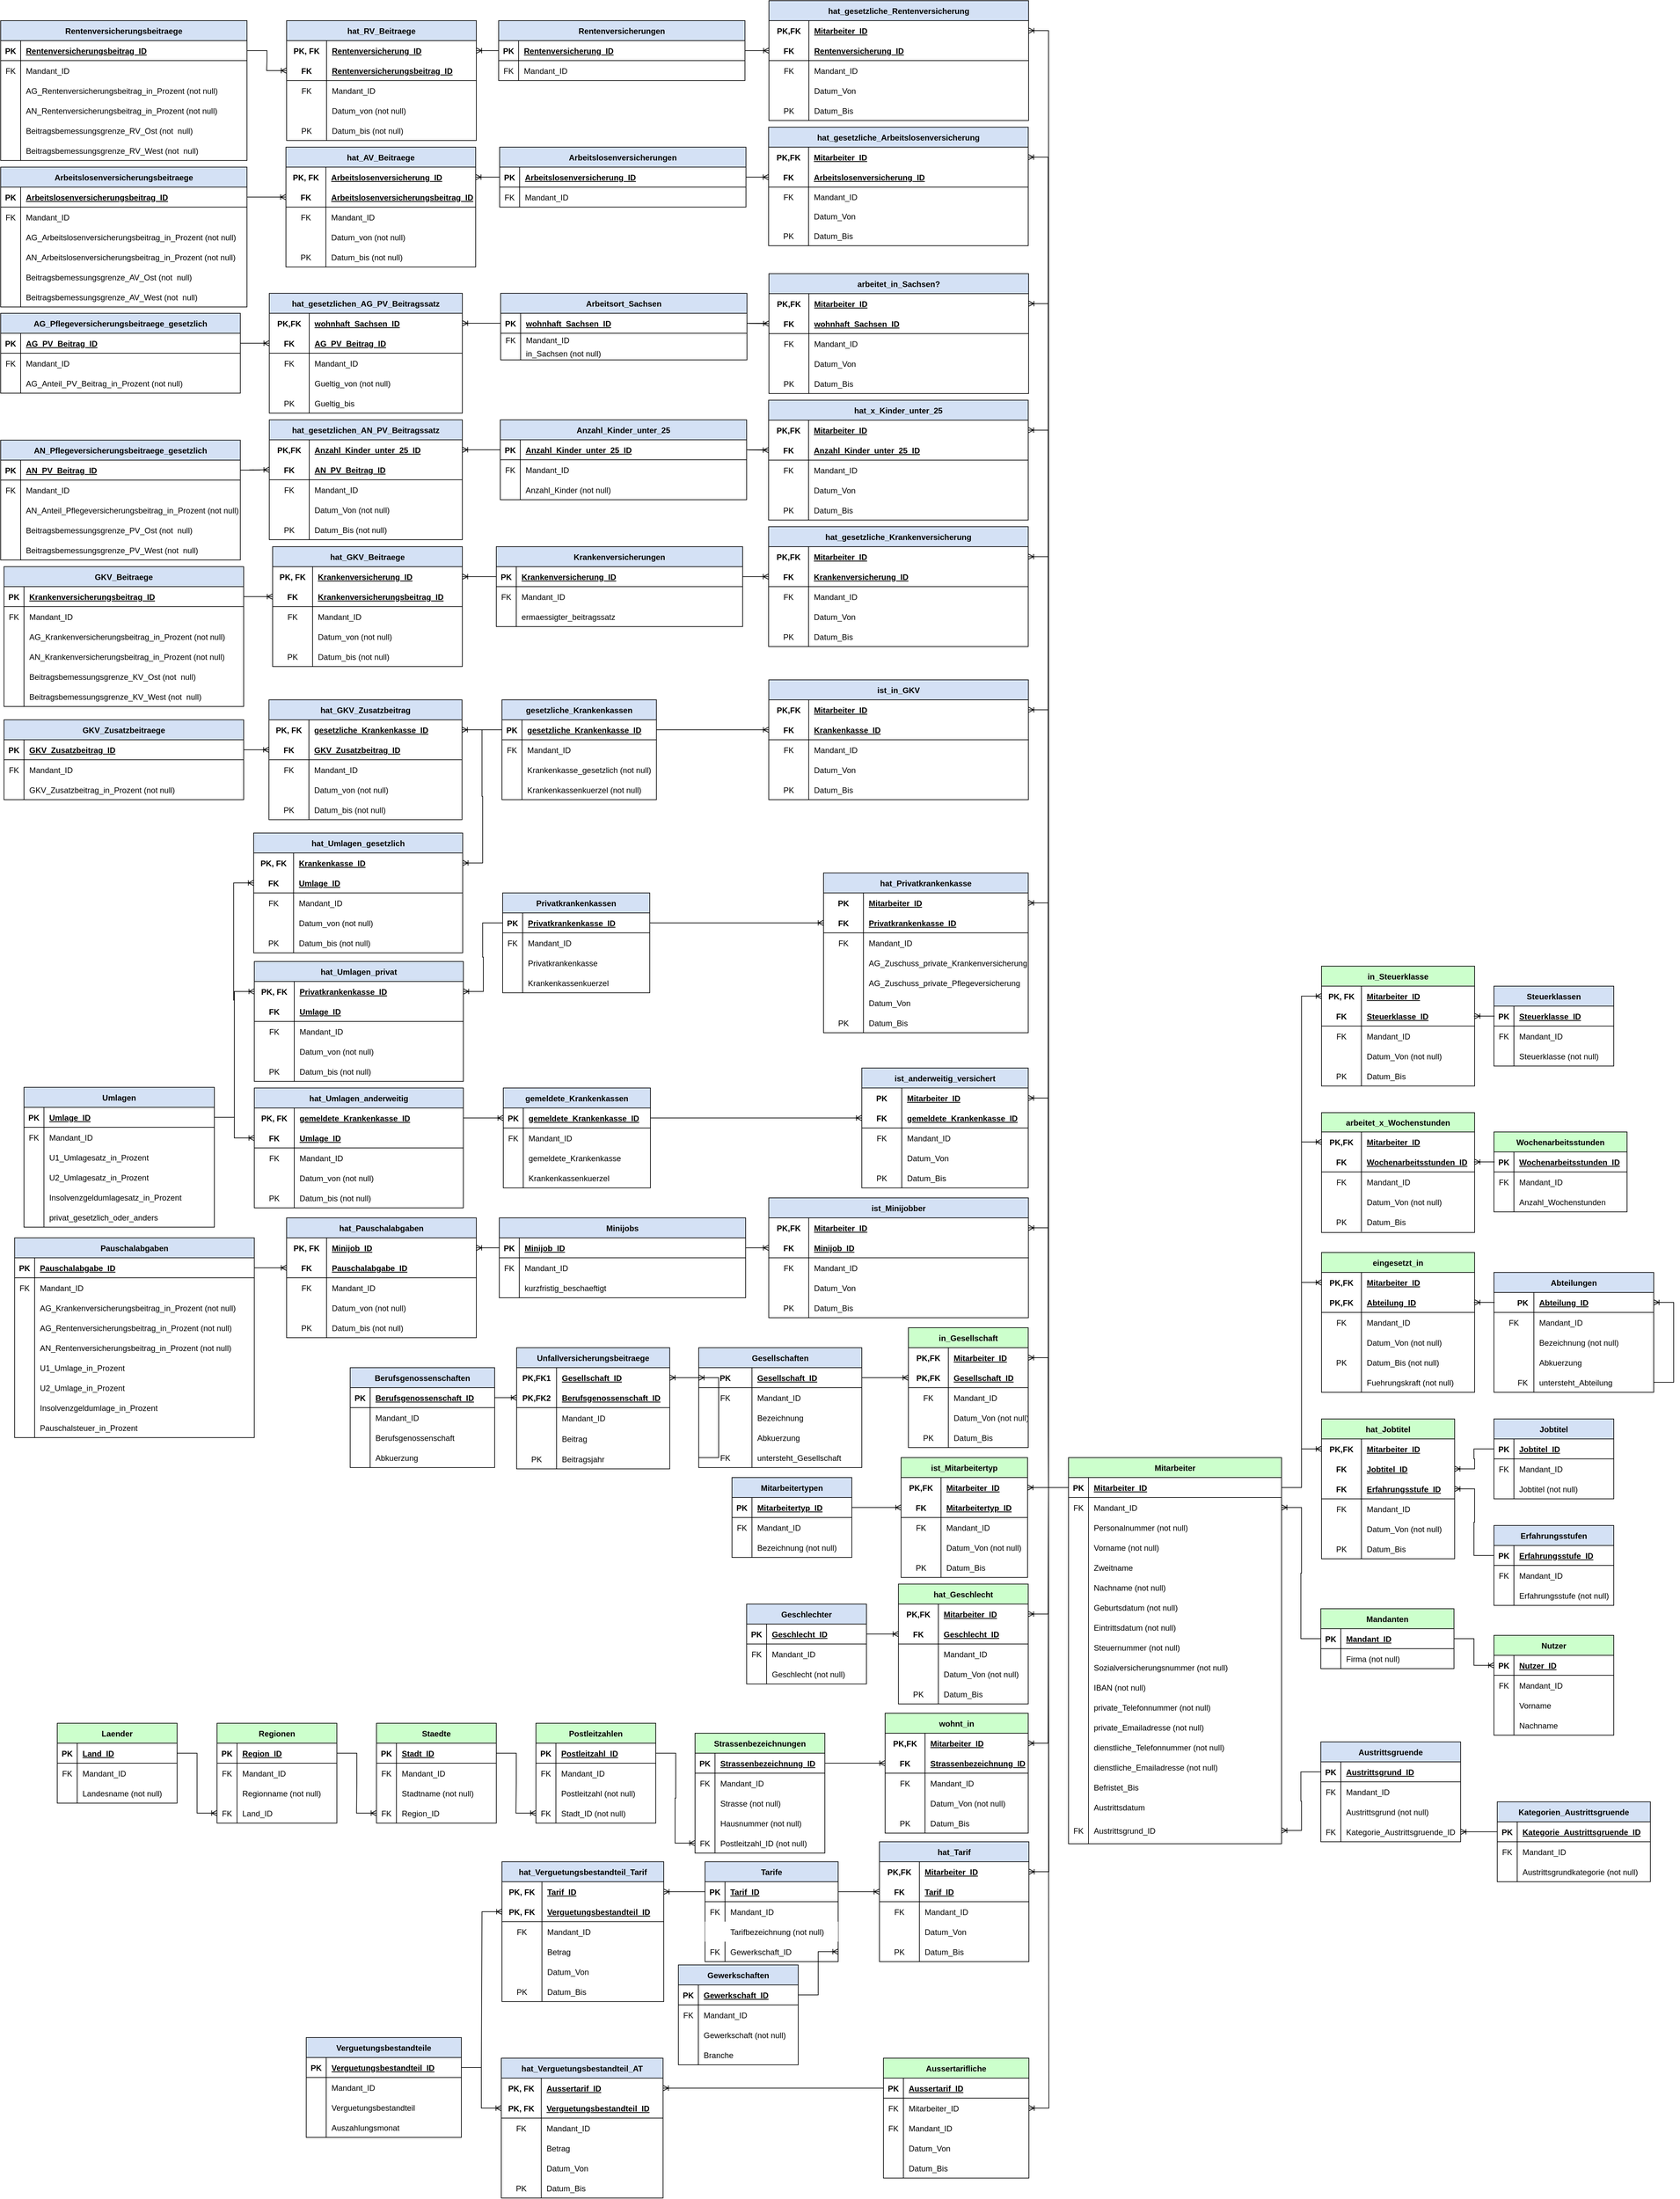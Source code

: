 <mxfile version="20.8.16" type="device"><diagram id="R2lEEEUBdFMjLlhIrx00" name="Page-1"><mxGraphModel dx="1843" dy="3099" grid="1" gridSize="10" guides="1" tooltips="1" connect="1" arrows="1" fold="1" page="1" pageScale="1" pageWidth="850" pageHeight="1100" math="0" shadow="0" extFonts="Permanent Marker^https://fonts.googleapis.com/css?family=Permanent+Marker"><root><mxCell id="0"/><mxCell id="1" parent="0"/><mxCell id="v--I8wGNL0Mh5NBxIF_N-14" value="Strassenbezeichnungen" style="shape=table;startSize=30;container=1;collapsible=1;childLayout=tableLayout;fixedRows=1;rowLines=0;fontStyle=1;align=center;resizeLast=1;fillColor=#CCFFCC;" parent="1" vertex="1"><mxGeometry x="1068" y="402" width="195" height="180" as="geometry"/></mxCell><mxCell id="v--I8wGNL0Mh5NBxIF_N-15" value="" style="shape=tableRow;horizontal=0;startSize=0;swimlaneHead=0;swimlaneBody=0;fillColor=none;collapsible=0;dropTarget=0;points=[[0,0.5],[1,0.5]];portConstraint=eastwest;top=0;left=0;right=0;bottom=1;" parent="v--I8wGNL0Mh5NBxIF_N-14" vertex="1"><mxGeometry y="30" width="195" height="30" as="geometry"/></mxCell><mxCell id="v--I8wGNL0Mh5NBxIF_N-16" value="PK" style="shape=partialRectangle;connectable=0;fillColor=none;top=0;left=0;bottom=0;right=0;fontStyle=1;overflow=hidden;" parent="v--I8wGNL0Mh5NBxIF_N-15" vertex="1"><mxGeometry width="30" height="30" as="geometry"><mxRectangle width="30" height="30" as="alternateBounds"/></mxGeometry></mxCell><mxCell id="v--I8wGNL0Mh5NBxIF_N-17" value="Strassenbezeichnung_ID" style="shape=partialRectangle;connectable=0;fillColor=none;top=0;left=0;bottom=0;right=0;align=left;spacingLeft=6;fontStyle=5;overflow=hidden;" parent="v--I8wGNL0Mh5NBxIF_N-15" vertex="1"><mxGeometry x="30" width="165" height="30" as="geometry"><mxRectangle width="165" height="30" as="alternateBounds"/></mxGeometry></mxCell><mxCell id="v--I8wGNL0Mh5NBxIF_N-18" value="" style="shape=tableRow;horizontal=0;startSize=0;swimlaneHead=0;swimlaneBody=0;fillColor=none;collapsible=0;dropTarget=0;points=[[0,0.5],[1,0.5]];portConstraint=eastwest;top=0;left=0;right=0;bottom=0;" parent="v--I8wGNL0Mh5NBxIF_N-14" vertex="1"><mxGeometry y="60" width="195" height="30" as="geometry"/></mxCell><mxCell id="v--I8wGNL0Mh5NBxIF_N-19" value="FK" style="shape=partialRectangle;connectable=0;fillColor=none;top=0;left=0;bottom=0;right=0;editable=1;overflow=hidden;" parent="v--I8wGNL0Mh5NBxIF_N-18" vertex="1"><mxGeometry width="30" height="30" as="geometry"><mxRectangle width="30" height="30" as="alternateBounds"/></mxGeometry></mxCell><mxCell id="v--I8wGNL0Mh5NBxIF_N-20" value="Mandant_ID" style="shape=partialRectangle;connectable=0;fillColor=none;top=0;left=0;bottom=0;right=0;align=left;spacingLeft=6;overflow=hidden;" parent="v--I8wGNL0Mh5NBxIF_N-18" vertex="1"><mxGeometry x="30" width="165" height="30" as="geometry"><mxRectangle width="165" height="30" as="alternateBounds"/></mxGeometry></mxCell><mxCell id="7zycFY8uIUBZK2BBThwz-54" value="" style="shape=tableRow;horizontal=0;startSize=0;swimlaneHead=0;swimlaneBody=0;fillColor=none;collapsible=0;dropTarget=0;points=[[0,0.5],[1,0.5]];portConstraint=eastwest;top=0;left=0;right=0;bottom=0;" parent="v--I8wGNL0Mh5NBxIF_N-14" vertex="1"><mxGeometry y="90" width="195" height="30" as="geometry"/></mxCell><mxCell id="7zycFY8uIUBZK2BBThwz-55" value="" style="shape=partialRectangle;connectable=0;fillColor=none;top=0;left=0;bottom=0;right=0;editable=1;overflow=hidden;" parent="7zycFY8uIUBZK2BBThwz-54" vertex="1"><mxGeometry width="30" height="30" as="geometry"><mxRectangle width="30" height="30" as="alternateBounds"/></mxGeometry></mxCell><mxCell id="7zycFY8uIUBZK2BBThwz-56" value="Strasse (not null)" style="shape=partialRectangle;connectable=0;fillColor=none;top=0;left=0;bottom=0;right=0;align=left;spacingLeft=6;overflow=hidden;" parent="7zycFY8uIUBZK2BBThwz-54" vertex="1"><mxGeometry x="30" width="165" height="30" as="geometry"><mxRectangle width="165" height="30" as="alternateBounds"/></mxGeometry></mxCell><mxCell id="v--I8wGNL0Mh5NBxIF_N-21" value="" style="shape=tableRow;horizontal=0;startSize=0;swimlaneHead=0;swimlaneBody=0;fillColor=none;collapsible=0;dropTarget=0;points=[[0,0.5],[1,0.5]];portConstraint=eastwest;top=0;left=0;right=0;bottom=0;" parent="v--I8wGNL0Mh5NBxIF_N-14" vertex="1"><mxGeometry y="120" width="195" height="30" as="geometry"/></mxCell><mxCell id="v--I8wGNL0Mh5NBxIF_N-22" value="" style="shape=partialRectangle;connectable=0;fillColor=none;top=0;left=0;bottom=0;right=0;editable=1;overflow=hidden;" parent="v--I8wGNL0Mh5NBxIF_N-21" vertex="1"><mxGeometry width="30" height="30" as="geometry"><mxRectangle width="30" height="30" as="alternateBounds"/></mxGeometry></mxCell><mxCell id="v--I8wGNL0Mh5NBxIF_N-23" value="Hausnummer (not null)" style="shape=partialRectangle;connectable=0;fillColor=none;top=0;left=0;bottom=0;right=0;align=left;spacingLeft=6;overflow=hidden;" parent="v--I8wGNL0Mh5NBxIF_N-21" vertex="1"><mxGeometry x="30" width="165" height="30" as="geometry"><mxRectangle width="165" height="30" as="alternateBounds"/></mxGeometry></mxCell><mxCell id="v--I8wGNL0Mh5NBxIF_N-24" value="" style="shape=tableRow;horizontal=0;startSize=0;swimlaneHead=0;swimlaneBody=0;fillColor=none;collapsible=0;dropTarget=0;points=[[0,0.5],[1,0.5]];portConstraint=eastwest;top=0;left=0;right=0;bottom=0;" parent="v--I8wGNL0Mh5NBxIF_N-14" vertex="1"><mxGeometry y="150" width="195" height="30" as="geometry"/></mxCell><mxCell id="v--I8wGNL0Mh5NBxIF_N-25" value="FK" style="shape=partialRectangle;connectable=0;fillColor=none;top=0;left=0;bottom=0;right=0;editable=1;overflow=hidden;" parent="v--I8wGNL0Mh5NBxIF_N-24" vertex="1"><mxGeometry width="30" height="30" as="geometry"><mxRectangle width="30" height="30" as="alternateBounds"/></mxGeometry></mxCell><mxCell id="v--I8wGNL0Mh5NBxIF_N-26" value="Postleitzahl_ID (not null)" style="shape=partialRectangle;connectable=0;fillColor=none;top=0;left=0;bottom=0;right=0;align=left;spacingLeft=6;overflow=hidden;" parent="v--I8wGNL0Mh5NBxIF_N-24" vertex="1"><mxGeometry x="30" width="165" height="30" as="geometry"><mxRectangle width="165" height="30" as="alternateBounds"/></mxGeometry></mxCell><mxCell id="v--I8wGNL0Mh5NBxIF_N-42" value="" style="edgeStyle=entityRelationEdgeStyle;fontSize=12;html=1;endArrow=ERoneToMany;rounded=0;entryX=0;entryY=0.5;entryDx=0;entryDy=0;exitX=1;exitY=0.5;exitDx=0;exitDy=0;" parent="1" source="KDXo3LCD4Z7C74OtoR04-8" target="v--I8wGNL0Mh5NBxIF_N-24" edge="1"><mxGeometry width="100" height="100" relative="1" as="geometry"><mxPoint x="1088" y="139" as="sourcePoint"/><mxPoint x="1218" y="449" as="targetPoint"/></mxGeometry></mxCell><mxCell id="v--I8wGNL0Mh5NBxIF_N-43" value="Staedte" style="shape=table;startSize=30;container=1;collapsible=1;childLayout=tableLayout;fixedRows=1;rowLines=0;fontStyle=1;align=center;resizeLast=1;fillColor=#CCFFCC;" parent="1" vertex="1"><mxGeometry x="589.5" y="387" width="180" height="150" as="geometry"/></mxCell><mxCell id="v--I8wGNL0Mh5NBxIF_N-44" value="" style="shape=tableRow;horizontal=0;startSize=0;swimlaneHead=0;swimlaneBody=0;fillColor=none;collapsible=0;dropTarget=0;points=[[0,0.5],[1,0.5]];portConstraint=eastwest;top=0;left=0;right=0;bottom=1;" parent="v--I8wGNL0Mh5NBxIF_N-43" vertex="1"><mxGeometry y="30" width="180" height="30" as="geometry"/></mxCell><mxCell id="v--I8wGNL0Mh5NBxIF_N-45" value="PK" style="shape=partialRectangle;connectable=0;fillColor=none;top=0;left=0;bottom=0;right=0;fontStyle=1;overflow=hidden;" parent="v--I8wGNL0Mh5NBxIF_N-44" vertex="1"><mxGeometry width="30" height="30" as="geometry"><mxRectangle width="30" height="30" as="alternateBounds"/></mxGeometry></mxCell><mxCell id="v--I8wGNL0Mh5NBxIF_N-46" value="Stadt_ID" style="shape=partialRectangle;connectable=0;fillColor=none;top=0;left=0;bottom=0;right=0;align=left;spacingLeft=6;fontStyle=5;overflow=hidden;" parent="v--I8wGNL0Mh5NBxIF_N-44" vertex="1"><mxGeometry x="30" width="150" height="30" as="geometry"><mxRectangle width="150" height="30" as="alternateBounds"/></mxGeometry></mxCell><mxCell id="v--I8wGNL0Mh5NBxIF_N-47" value="" style="shape=tableRow;horizontal=0;startSize=0;swimlaneHead=0;swimlaneBody=0;fillColor=none;collapsible=0;dropTarget=0;points=[[0,0.5],[1,0.5]];portConstraint=eastwest;top=0;left=0;right=0;bottom=0;" parent="v--I8wGNL0Mh5NBxIF_N-43" vertex="1"><mxGeometry y="60" width="180" height="30" as="geometry"/></mxCell><mxCell id="v--I8wGNL0Mh5NBxIF_N-48" value="FK" style="shape=partialRectangle;connectable=0;fillColor=none;top=0;left=0;bottom=0;right=0;editable=1;overflow=hidden;" parent="v--I8wGNL0Mh5NBxIF_N-47" vertex="1"><mxGeometry width="30" height="30" as="geometry"><mxRectangle width="30" height="30" as="alternateBounds"/></mxGeometry></mxCell><mxCell id="v--I8wGNL0Mh5NBxIF_N-49" value="Mandant_ID" style="shape=partialRectangle;connectable=0;fillColor=none;top=0;left=0;bottom=0;right=0;align=left;spacingLeft=6;overflow=hidden;" parent="v--I8wGNL0Mh5NBxIF_N-47" vertex="1"><mxGeometry x="30" width="150" height="30" as="geometry"><mxRectangle width="150" height="30" as="alternateBounds"/></mxGeometry></mxCell><mxCell id="7zycFY8uIUBZK2BBThwz-48" value="" style="shape=tableRow;horizontal=0;startSize=0;swimlaneHead=0;swimlaneBody=0;fillColor=none;collapsible=0;dropTarget=0;points=[[0,0.5],[1,0.5]];portConstraint=eastwest;top=0;left=0;right=0;bottom=0;" parent="v--I8wGNL0Mh5NBxIF_N-43" vertex="1"><mxGeometry y="90" width="180" height="30" as="geometry"/></mxCell><mxCell id="7zycFY8uIUBZK2BBThwz-49" value="" style="shape=partialRectangle;connectable=0;fillColor=none;top=0;left=0;bottom=0;right=0;editable=1;overflow=hidden;" parent="7zycFY8uIUBZK2BBThwz-48" vertex="1"><mxGeometry width="30" height="30" as="geometry"><mxRectangle width="30" height="30" as="alternateBounds"/></mxGeometry></mxCell><mxCell id="7zycFY8uIUBZK2BBThwz-50" value="Stadtname (not null)" style="shape=partialRectangle;connectable=0;fillColor=none;top=0;left=0;bottom=0;right=0;align=left;spacingLeft=6;overflow=hidden;" parent="7zycFY8uIUBZK2BBThwz-48" vertex="1"><mxGeometry x="30" width="150" height="30" as="geometry"><mxRectangle width="150" height="30" as="alternateBounds"/></mxGeometry></mxCell><mxCell id="v--I8wGNL0Mh5NBxIF_N-53" value="" style="shape=tableRow;horizontal=0;startSize=0;swimlaneHead=0;swimlaneBody=0;fillColor=none;collapsible=0;dropTarget=0;points=[[0,0.5],[1,0.5]];portConstraint=eastwest;top=0;left=0;right=0;bottom=0;" parent="v--I8wGNL0Mh5NBxIF_N-43" vertex="1"><mxGeometry y="120" width="180" height="30" as="geometry"/></mxCell><mxCell id="v--I8wGNL0Mh5NBxIF_N-54" value="FK" style="shape=partialRectangle;connectable=0;fillColor=none;top=0;left=0;bottom=0;right=0;editable=1;overflow=hidden;" parent="v--I8wGNL0Mh5NBxIF_N-53" vertex="1"><mxGeometry width="30" height="30" as="geometry"><mxRectangle width="30" height="30" as="alternateBounds"/></mxGeometry></mxCell><mxCell id="v--I8wGNL0Mh5NBxIF_N-55" value="Region_ID" style="shape=partialRectangle;connectable=0;fillColor=none;top=0;left=0;bottom=0;right=0;align=left;spacingLeft=6;overflow=hidden;" parent="v--I8wGNL0Mh5NBxIF_N-53" vertex="1"><mxGeometry x="30" width="150" height="30" as="geometry"><mxRectangle width="150" height="30" as="alternateBounds"/></mxGeometry></mxCell><mxCell id="v--I8wGNL0Mh5NBxIF_N-56" value="" style="edgeStyle=entityRelationEdgeStyle;fontSize=12;html=1;endArrow=ERoneToMany;rounded=0;exitX=1;exitY=0.5;exitDx=0;exitDy=0;entryX=0;entryY=0.5;entryDx=0;entryDy=0;" parent="1" source="v--I8wGNL0Mh5NBxIF_N-44" target="KDXo3LCD4Z7C74OtoR04-17" edge="1"><mxGeometry width="100" height="100" relative="1" as="geometry"><mxPoint x="888" y="419" as="sourcePoint"/><mxPoint x="848" y="244" as="targetPoint"/></mxGeometry></mxCell><mxCell id="v--I8wGNL0Mh5NBxIF_N-70" value="" style="edgeStyle=entityRelationEdgeStyle;fontSize=12;html=1;endArrow=ERoneToMany;rounded=0;exitX=1;exitY=0.5;exitDx=0;exitDy=0;entryX=0;entryY=0.5;entryDx=0;entryDy=0;" parent="1" source="v--I8wGNL0Mh5NBxIF_N-72" target="_SRQhnurY7QAs3Zw6q01-17" edge="1"><mxGeometry width="100" height="100" relative="1" as="geometry"><mxPoint x="548" y="1004" as="sourcePoint"/><mxPoint x="648" y="429" as="targetPoint"/></mxGeometry></mxCell><mxCell id="v--I8wGNL0Mh5NBxIF_N-71" value="Laender" style="shape=table;startSize=30;container=1;collapsible=1;childLayout=tableLayout;fixedRows=1;rowLines=0;fontStyle=1;align=center;resizeLast=1;fillColor=#CCFFCC;" parent="1" vertex="1"><mxGeometry x="110" y="387" width="180" height="120" as="geometry"/></mxCell><mxCell id="v--I8wGNL0Mh5NBxIF_N-72" value="" style="shape=tableRow;horizontal=0;startSize=0;swimlaneHead=0;swimlaneBody=0;fillColor=none;collapsible=0;dropTarget=0;points=[[0,0.5],[1,0.5]];portConstraint=eastwest;top=0;left=0;right=0;bottom=1;" parent="v--I8wGNL0Mh5NBxIF_N-71" vertex="1"><mxGeometry y="30" width="180" height="30" as="geometry"/></mxCell><mxCell id="v--I8wGNL0Mh5NBxIF_N-73" value="PK" style="shape=partialRectangle;connectable=0;fillColor=none;top=0;left=0;bottom=0;right=0;fontStyle=1;overflow=hidden;" parent="v--I8wGNL0Mh5NBxIF_N-72" vertex="1"><mxGeometry width="30" height="30" as="geometry"><mxRectangle width="30" height="30" as="alternateBounds"/></mxGeometry></mxCell><mxCell id="v--I8wGNL0Mh5NBxIF_N-74" value="Land_ID" style="shape=partialRectangle;connectable=0;fillColor=none;top=0;left=0;bottom=0;right=0;align=left;spacingLeft=6;fontStyle=5;overflow=hidden;" parent="v--I8wGNL0Mh5NBxIF_N-72" vertex="1"><mxGeometry x="30" width="150" height="30" as="geometry"><mxRectangle width="150" height="30" as="alternateBounds"/></mxGeometry></mxCell><mxCell id="_SRQhnurY7QAs3Zw6q01-21" value="" style="shape=tableRow;horizontal=0;startSize=0;swimlaneHead=0;swimlaneBody=0;fillColor=none;collapsible=0;dropTarget=0;points=[[0,0.5],[1,0.5]];portConstraint=eastwest;top=0;left=0;right=0;bottom=0;" parent="v--I8wGNL0Mh5NBxIF_N-71" vertex="1"><mxGeometry y="60" width="180" height="30" as="geometry"/></mxCell><mxCell id="_SRQhnurY7QAs3Zw6q01-22" value="FK" style="shape=partialRectangle;connectable=0;fillColor=none;top=0;left=0;bottom=0;right=0;editable=1;overflow=hidden;" parent="_SRQhnurY7QAs3Zw6q01-21" vertex="1"><mxGeometry width="30" height="30" as="geometry"><mxRectangle width="30" height="30" as="alternateBounds"/></mxGeometry></mxCell><mxCell id="_SRQhnurY7QAs3Zw6q01-23" value="Mandant_ID" style="shape=partialRectangle;connectable=0;fillColor=none;top=0;left=0;bottom=0;right=0;align=left;spacingLeft=6;overflow=hidden;" parent="_SRQhnurY7QAs3Zw6q01-21" vertex="1"><mxGeometry x="30" width="150" height="30" as="geometry"><mxRectangle width="150" height="30" as="alternateBounds"/></mxGeometry></mxCell><mxCell id="7zycFY8uIUBZK2BBThwz-45" value="" style="shape=tableRow;horizontal=0;startSize=0;swimlaneHead=0;swimlaneBody=0;fillColor=none;collapsible=0;dropTarget=0;points=[[0,0.5],[1,0.5]];portConstraint=eastwest;top=0;left=0;right=0;bottom=0;" parent="v--I8wGNL0Mh5NBxIF_N-71" vertex="1"><mxGeometry y="90" width="180" height="30" as="geometry"/></mxCell><mxCell id="7zycFY8uIUBZK2BBThwz-46" value="" style="shape=partialRectangle;connectable=0;fillColor=none;top=0;left=0;bottom=0;right=0;editable=1;overflow=hidden;" parent="7zycFY8uIUBZK2BBThwz-45" vertex="1"><mxGeometry width="30" height="30" as="geometry"><mxRectangle width="30" height="30" as="alternateBounds"/></mxGeometry></mxCell><mxCell id="7zycFY8uIUBZK2BBThwz-47" value="Landesname (not null)" style="shape=partialRectangle;connectable=0;fillColor=none;top=0;left=0;bottom=0;right=0;align=left;spacingLeft=6;overflow=hidden;" parent="7zycFY8uIUBZK2BBThwz-45" vertex="1"><mxGeometry x="30" width="150" height="30" as="geometry"><mxRectangle width="150" height="30" as="alternateBounds"/></mxGeometry></mxCell><mxCell id="v--I8wGNL0Mh5NBxIF_N-288" value="Abteilungen" style="shape=table;startSize=30;container=1;collapsible=1;childLayout=tableLayout;fixedRows=1;rowLines=0;fontStyle=1;align=center;resizeLast=1;fillColor=#D4E1F5;" parent="1" vertex="1"><mxGeometry x="2268" y="-290" width="240" height="180" as="geometry"/></mxCell><mxCell id="v--I8wGNL0Mh5NBxIF_N-289" value="" style="shape=tableRow;horizontal=0;startSize=0;swimlaneHead=0;swimlaneBody=0;fillColor=none;collapsible=0;dropTarget=0;points=[[0,0.5],[1,0.5]];portConstraint=eastwest;top=0;left=0;right=0;bottom=1;" parent="v--I8wGNL0Mh5NBxIF_N-288" vertex="1"><mxGeometry y="30" width="240" height="30" as="geometry"/></mxCell><mxCell id="v--I8wGNL0Mh5NBxIF_N-290" value="        PK" style="shape=partialRectangle;connectable=0;fillColor=none;top=0;left=0;bottom=0;right=0;fontStyle=1;overflow=hidden;" parent="v--I8wGNL0Mh5NBxIF_N-289" vertex="1"><mxGeometry width="60" height="30" as="geometry"><mxRectangle width="60" height="30" as="alternateBounds"/></mxGeometry></mxCell><mxCell id="v--I8wGNL0Mh5NBxIF_N-291" value="Abteilung_ID" style="shape=partialRectangle;connectable=0;fillColor=none;top=0;left=0;bottom=0;right=0;align=left;spacingLeft=6;fontStyle=5;overflow=hidden;" parent="v--I8wGNL0Mh5NBxIF_N-289" vertex="1"><mxGeometry x="60" width="180" height="30" as="geometry"><mxRectangle width="180" height="30" as="alternateBounds"/></mxGeometry></mxCell><mxCell id="7zycFY8uIUBZK2BBThwz-97" value="" style="shape=tableRow;horizontal=0;startSize=0;swimlaneHead=0;swimlaneBody=0;fillColor=none;collapsible=0;dropTarget=0;points=[[0,0.5],[1,0.5]];portConstraint=eastwest;top=0;left=0;right=0;bottom=0;" parent="v--I8wGNL0Mh5NBxIF_N-288" vertex="1"><mxGeometry y="60" width="240" height="30" as="geometry"/></mxCell><mxCell id="7zycFY8uIUBZK2BBThwz-98" value="FK" style="shape=partialRectangle;connectable=0;fillColor=none;top=0;left=0;bottom=0;right=0;editable=1;overflow=hidden;" parent="7zycFY8uIUBZK2BBThwz-97" vertex="1"><mxGeometry width="60" height="30" as="geometry"><mxRectangle width="60" height="30" as="alternateBounds"/></mxGeometry></mxCell><mxCell id="7zycFY8uIUBZK2BBThwz-99" value="Mandant_ID" style="shape=partialRectangle;connectable=0;fillColor=none;top=0;left=0;bottom=0;right=0;align=left;spacingLeft=6;overflow=hidden;" parent="7zycFY8uIUBZK2BBThwz-97" vertex="1"><mxGeometry x="60" width="180" height="30" as="geometry"><mxRectangle width="180" height="30" as="alternateBounds"/></mxGeometry></mxCell><mxCell id="_SRQhnurY7QAs3Zw6q01-24" value="" style="shape=tableRow;horizontal=0;startSize=0;swimlaneHead=0;swimlaneBody=0;fillColor=none;collapsible=0;dropTarget=0;points=[[0,0.5],[1,0.5]];portConstraint=eastwest;top=0;left=0;right=0;bottom=0;" parent="v--I8wGNL0Mh5NBxIF_N-288" vertex="1"><mxGeometry y="90" width="240" height="30" as="geometry"/></mxCell><mxCell id="_SRQhnurY7QAs3Zw6q01-25" value="" style="shape=partialRectangle;connectable=0;fillColor=none;top=0;left=0;bottom=0;right=0;editable=1;overflow=hidden;" parent="_SRQhnurY7QAs3Zw6q01-24" vertex="1"><mxGeometry width="60" height="30" as="geometry"><mxRectangle width="60" height="30" as="alternateBounds"/></mxGeometry></mxCell><mxCell id="_SRQhnurY7QAs3Zw6q01-26" value="Bezeichnung (not null)" style="shape=partialRectangle;connectable=0;fillColor=none;top=0;left=0;bottom=0;right=0;align=left;spacingLeft=6;overflow=hidden;" parent="_SRQhnurY7QAs3Zw6q01-24" vertex="1"><mxGeometry x="60" width="180" height="30" as="geometry"><mxRectangle width="180" height="30" as="alternateBounds"/></mxGeometry></mxCell><mxCell id="v--I8wGNL0Mh5NBxIF_N-292" value="" style="shape=tableRow;horizontal=0;startSize=0;swimlaneHead=0;swimlaneBody=0;fillColor=none;collapsible=0;dropTarget=0;points=[[0,0.5],[1,0.5]];portConstraint=eastwest;top=0;left=0;right=0;bottom=0;" parent="v--I8wGNL0Mh5NBxIF_N-288" vertex="1"><mxGeometry y="120" width="240" height="30" as="geometry"/></mxCell><mxCell id="v--I8wGNL0Mh5NBxIF_N-293" value="" style="shape=partialRectangle;connectable=0;fillColor=none;top=0;left=0;bottom=0;right=0;editable=1;overflow=hidden;" parent="v--I8wGNL0Mh5NBxIF_N-292" vertex="1"><mxGeometry width="60" height="30" as="geometry"><mxRectangle width="60" height="30" as="alternateBounds"/></mxGeometry></mxCell><mxCell id="v--I8wGNL0Mh5NBxIF_N-294" value="Abkuerzung" style="shape=partialRectangle;connectable=0;fillColor=none;top=0;left=0;bottom=0;right=0;align=left;spacingLeft=6;overflow=hidden;" parent="v--I8wGNL0Mh5NBxIF_N-292" vertex="1"><mxGeometry x="60" width="180" height="30" as="geometry"><mxRectangle width="180" height="30" as="alternateBounds"/></mxGeometry></mxCell><mxCell id="v--I8wGNL0Mh5NBxIF_N-298" value="" style="shape=tableRow;horizontal=0;startSize=0;swimlaneHead=0;swimlaneBody=0;fillColor=none;collapsible=0;dropTarget=0;points=[[0,0.5],[1,0.5]];portConstraint=eastwest;top=0;left=0;right=0;bottom=0;" parent="v--I8wGNL0Mh5NBxIF_N-288" vertex="1"><mxGeometry y="150" width="240" height="30" as="geometry"/></mxCell><mxCell id="v--I8wGNL0Mh5NBxIF_N-299" value="        FK" style="shape=partialRectangle;connectable=0;fillColor=none;top=0;left=0;bottom=0;right=0;editable=1;overflow=hidden;" parent="v--I8wGNL0Mh5NBxIF_N-298" vertex="1"><mxGeometry width="60" height="30" as="geometry"><mxRectangle width="60" height="30" as="alternateBounds"/></mxGeometry></mxCell><mxCell id="v--I8wGNL0Mh5NBxIF_N-300" value="untersteht_Abteilung" style="shape=partialRectangle;connectable=0;fillColor=none;top=0;left=0;bottom=0;right=0;align=left;spacingLeft=6;overflow=hidden;" parent="v--I8wGNL0Mh5NBxIF_N-298" vertex="1"><mxGeometry x="60" width="180" height="30" as="geometry"><mxRectangle width="180" height="30" as="alternateBounds"/></mxGeometry></mxCell><mxCell id="v--I8wGNL0Mh5NBxIF_N-302" value="" style="edgeStyle=entityRelationEdgeStyle;fontSize=12;html=1;endArrow=ERoneToMany;rounded=0;exitX=1;exitY=0.5;exitDx=0;exitDy=0;entryX=1;entryY=0.5;entryDx=0;entryDy=0;" parent="v--I8wGNL0Mh5NBxIF_N-288" source="v--I8wGNL0Mh5NBxIF_N-298" target="v--I8wGNL0Mh5NBxIF_N-289" edge="1"><mxGeometry width="100" height="100" relative="1" as="geometry"><mxPoint x="550" y="40" as="sourcePoint"/><mxPoint x="360" y="120" as="targetPoint"/></mxGeometry></mxCell><mxCell id="v--I8wGNL0Mh5NBxIF_N-317" value="eingesetzt_in" style="shape=table;startSize=30;container=1;collapsible=1;childLayout=tableLayout;fixedRows=1;rowLines=0;fontStyle=1;align=center;resizeLast=1;fillColor=#CCFFCC;" parent="1" vertex="1"><mxGeometry x="2009" y="-320" width="230" height="210" as="geometry"/></mxCell><mxCell id="v--I8wGNL0Mh5NBxIF_N-318" value="" style="shape=tableRow;horizontal=0;startSize=0;swimlaneHead=0;swimlaneBody=0;fillColor=none;collapsible=0;dropTarget=0;points=[[0,0.5],[1,0.5]];portConstraint=eastwest;top=0;left=0;right=0;bottom=0;" parent="v--I8wGNL0Mh5NBxIF_N-317" vertex="1"><mxGeometry y="30" width="230" height="30" as="geometry"/></mxCell><mxCell id="v--I8wGNL0Mh5NBxIF_N-319" value="PK,FK" style="shape=partialRectangle;connectable=0;fillColor=none;top=0;left=0;bottom=0;right=0;fontStyle=1;overflow=hidden;" parent="v--I8wGNL0Mh5NBxIF_N-318" vertex="1"><mxGeometry width="60" height="30" as="geometry"><mxRectangle width="60" height="30" as="alternateBounds"/></mxGeometry></mxCell><mxCell id="v--I8wGNL0Mh5NBxIF_N-320" value="Mitarbeiter_ID" style="shape=partialRectangle;connectable=0;fillColor=none;top=0;left=0;bottom=0;right=0;align=left;spacingLeft=6;fontStyle=5;overflow=hidden;" parent="v--I8wGNL0Mh5NBxIF_N-318" vertex="1"><mxGeometry x="60" width="170" height="30" as="geometry"><mxRectangle width="170" height="30" as="alternateBounds"/></mxGeometry></mxCell><mxCell id="v--I8wGNL0Mh5NBxIF_N-321" value="" style="shape=tableRow;horizontal=0;startSize=0;swimlaneHead=0;swimlaneBody=0;fillColor=none;collapsible=0;dropTarget=0;points=[[0,0.5],[1,0.5]];portConstraint=eastwest;top=0;left=0;right=0;bottom=1;" parent="v--I8wGNL0Mh5NBxIF_N-317" vertex="1"><mxGeometry y="60" width="230" height="30" as="geometry"/></mxCell><mxCell id="v--I8wGNL0Mh5NBxIF_N-322" value="PK,FK" style="shape=partialRectangle;connectable=0;fillColor=none;top=0;left=0;bottom=0;right=0;fontStyle=1;overflow=hidden;" parent="v--I8wGNL0Mh5NBxIF_N-321" vertex="1"><mxGeometry width="60" height="30" as="geometry"><mxRectangle width="60" height="30" as="alternateBounds"/></mxGeometry></mxCell><mxCell id="v--I8wGNL0Mh5NBxIF_N-323" value="Abteilung_ID" style="shape=partialRectangle;connectable=0;fillColor=none;top=0;left=0;bottom=0;right=0;align=left;spacingLeft=6;fontStyle=5;overflow=hidden;" parent="v--I8wGNL0Mh5NBxIF_N-321" vertex="1"><mxGeometry x="60" width="170" height="30" as="geometry"><mxRectangle width="170" height="30" as="alternateBounds"/></mxGeometry></mxCell><mxCell id="v--I8wGNL0Mh5NBxIF_N-324" value="" style="shape=tableRow;horizontal=0;startSize=0;swimlaneHead=0;swimlaneBody=0;fillColor=none;collapsible=0;dropTarget=0;points=[[0,0.5],[1,0.5]];portConstraint=eastwest;top=0;left=0;right=0;bottom=0;" parent="v--I8wGNL0Mh5NBxIF_N-317" vertex="1"><mxGeometry y="90" width="230" height="30" as="geometry"/></mxCell><mxCell id="v--I8wGNL0Mh5NBxIF_N-325" value="FK" style="shape=partialRectangle;connectable=0;fillColor=none;top=0;left=0;bottom=0;right=0;editable=1;overflow=hidden;" parent="v--I8wGNL0Mh5NBxIF_N-324" vertex="1"><mxGeometry width="60" height="30" as="geometry"><mxRectangle width="60" height="30" as="alternateBounds"/></mxGeometry></mxCell><mxCell id="v--I8wGNL0Mh5NBxIF_N-326" value="Mandant_ID" style="shape=partialRectangle;connectable=0;fillColor=none;top=0;left=0;bottom=0;right=0;align=left;spacingLeft=6;overflow=hidden;" parent="v--I8wGNL0Mh5NBxIF_N-324" vertex="1"><mxGeometry x="60" width="170" height="30" as="geometry"><mxRectangle width="170" height="30" as="alternateBounds"/></mxGeometry></mxCell><mxCell id="7zycFY8uIUBZK2BBThwz-133" value="" style="shape=tableRow;horizontal=0;startSize=0;swimlaneHead=0;swimlaneBody=0;fillColor=none;collapsible=0;dropTarget=0;points=[[0,0.5],[1,0.5]];portConstraint=eastwest;top=0;left=0;right=0;bottom=0;" parent="v--I8wGNL0Mh5NBxIF_N-317" vertex="1"><mxGeometry y="120" width="230" height="30" as="geometry"/></mxCell><mxCell id="7zycFY8uIUBZK2BBThwz-134" value="" style="shape=partialRectangle;connectable=0;fillColor=none;top=0;left=0;bottom=0;right=0;editable=1;overflow=hidden;" parent="7zycFY8uIUBZK2BBThwz-133" vertex="1"><mxGeometry width="60" height="30" as="geometry"><mxRectangle width="60" height="30" as="alternateBounds"/></mxGeometry></mxCell><mxCell id="7zycFY8uIUBZK2BBThwz-135" value="Datum_Von (not null)" style="shape=partialRectangle;connectable=0;fillColor=none;top=0;left=0;bottom=0;right=0;align=left;spacingLeft=6;overflow=hidden;" parent="7zycFY8uIUBZK2BBThwz-133" vertex="1"><mxGeometry x="60" width="170" height="30" as="geometry"><mxRectangle width="170" height="30" as="alternateBounds"/></mxGeometry></mxCell><mxCell id="D1qyW5hpr-rRiW3cL9gi-64" value="" style="shape=tableRow;horizontal=0;startSize=0;swimlaneHead=0;swimlaneBody=0;fillColor=none;collapsible=0;dropTarget=0;points=[[0,0.5],[1,0.5]];portConstraint=eastwest;top=0;left=0;right=0;bottom=0;" parent="v--I8wGNL0Mh5NBxIF_N-317" vertex="1"><mxGeometry y="150" width="230" height="30" as="geometry"/></mxCell><mxCell id="D1qyW5hpr-rRiW3cL9gi-65" value="PK" style="shape=partialRectangle;connectable=0;fillColor=none;top=0;left=0;bottom=0;right=0;editable=1;overflow=hidden;" parent="D1qyW5hpr-rRiW3cL9gi-64" vertex="1"><mxGeometry width="60" height="30" as="geometry"><mxRectangle width="60" height="30" as="alternateBounds"/></mxGeometry></mxCell><mxCell id="D1qyW5hpr-rRiW3cL9gi-66" value="Datum_Bis (not null)" style="shape=partialRectangle;connectable=0;fillColor=none;top=0;left=0;bottom=0;right=0;align=left;spacingLeft=6;overflow=hidden;" parent="D1qyW5hpr-rRiW3cL9gi-64" vertex="1"><mxGeometry x="60" width="170" height="30" as="geometry"><mxRectangle width="170" height="30" as="alternateBounds"/></mxGeometry></mxCell><mxCell id="v--I8wGNL0Mh5NBxIF_N-327" value="" style="shape=tableRow;horizontal=0;startSize=0;swimlaneHead=0;swimlaneBody=0;fillColor=none;collapsible=0;dropTarget=0;points=[[0,0.5],[1,0.5]];portConstraint=eastwest;top=0;left=0;right=0;bottom=0;" parent="v--I8wGNL0Mh5NBxIF_N-317" vertex="1"><mxGeometry y="180" width="230" height="30" as="geometry"/></mxCell><mxCell id="v--I8wGNL0Mh5NBxIF_N-328" value="" style="shape=partialRectangle;connectable=0;fillColor=none;top=0;left=0;bottom=0;right=0;editable=1;overflow=hidden;" parent="v--I8wGNL0Mh5NBxIF_N-327" vertex="1"><mxGeometry width="60" height="30" as="geometry"><mxRectangle width="60" height="30" as="alternateBounds"/></mxGeometry></mxCell><mxCell id="v--I8wGNL0Mh5NBxIF_N-329" value="Fuehrungskraft (not null)" style="shape=partialRectangle;connectable=0;fillColor=none;top=0;left=0;bottom=0;right=0;align=left;spacingLeft=6;overflow=hidden;" parent="v--I8wGNL0Mh5NBxIF_N-327" vertex="1"><mxGeometry x="60" width="170" height="30" as="geometry"><mxRectangle width="170" height="30" as="alternateBounds"/></mxGeometry></mxCell><mxCell id="v--I8wGNL0Mh5NBxIF_N-331" value="" style="edgeStyle=entityRelationEdgeStyle;fontSize=12;html=1;endArrow=ERoneToMany;rounded=0;exitX=0;exitY=0.5;exitDx=0;exitDy=0;entryX=1;entryY=0.5;entryDx=0;entryDy=0;" parent="1" source="v--I8wGNL0Mh5NBxIF_N-289" target="v--I8wGNL0Mh5NBxIF_N-321" edge="1"><mxGeometry width="100" height="100" relative="1" as="geometry"><mxPoint x="1798" y="-260" as="sourcePoint"/><mxPoint x="1898" y="-360" as="targetPoint"/></mxGeometry></mxCell><mxCell id="v--I8wGNL0Mh5NBxIF_N-332" value="Jobtitel" style="shape=table;startSize=30;container=1;collapsible=1;childLayout=tableLayout;fixedRows=1;rowLines=0;fontStyle=1;align=center;resizeLast=1;fillColor=#D4E1F5;" parent="1" vertex="1"><mxGeometry x="2268" y="-70" width="180" height="120" as="geometry"/></mxCell><mxCell id="v--I8wGNL0Mh5NBxIF_N-333" value="" style="shape=tableRow;horizontal=0;startSize=0;swimlaneHead=0;swimlaneBody=0;fillColor=none;collapsible=0;dropTarget=0;points=[[0,0.5],[1,0.5]];portConstraint=eastwest;top=0;left=0;right=0;bottom=1;" parent="v--I8wGNL0Mh5NBxIF_N-332" vertex="1"><mxGeometry y="30" width="180" height="30" as="geometry"/></mxCell><mxCell id="v--I8wGNL0Mh5NBxIF_N-334" value="PK" style="shape=partialRectangle;connectable=0;fillColor=none;top=0;left=0;bottom=0;right=0;fontStyle=1;overflow=hidden;" parent="v--I8wGNL0Mh5NBxIF_N-333" vertex="1"><mxGeometry width="30" height="30" as="geometry"><mxRectangle width="30" height="30" as="alternateBounds"/></mxGeometry></mxCell><mxCell id="v--I8wGNL0Mh5NBxIF_N-335" value="Jobtitel_ID" style="shape=partialRectangle;connectable=0;fillColor=none;top=0;left=0;bottom=0;right=0;align=left;spacingLeft=6;fontStyle=5;overflow=hidden;" parent="v--I8wGNL0Mh5NBxIF_N-333" vertex="1"><mxGeometry x="30" width="150" height="30" as="geometry"><mxRectangle width="150" height="30" as="alternateBounds"/></mxGeometry></mxCell><mxCell id="v--I8wGNL0Mh5NBxIF_N-336" value="" style="shape=tableRow;horizontal=0;startSize=0;swimlaneHead=0;swimlaneBody=0;fillColor=none;collapsible=0;dropTarget=0;points=[[0,0.5],[1,0.5]];portConstraint=eastwest;top=0;left=0;right=0;bottom=0;" parent="v--I8wGNL0Mh5NBxIF_N-332" vertex="1"><mxGeometry y="60" width="180" height="30" as="geometry"/></mxCell><mxCell id="v--I8wGNL0Mh5NBxIF_N-337" value="FK" style="shape=partialRectangle;connectable=0;fillColor=none;top=0;left=0;bottom=0;right=0;editable=1;overflow=hidden;" parent="v--I8wGNL0Mh5NBxIF_N-336" vertex="1"><mxGeometry width="30" height="30" as="geometry"><mxRectangle width="30" height="30" as="alternateBounds"/></mxGeometry></mxCell><mxCell id="v--I8wGNL0Mh5NBxIF_N-338" value="Mandant_ID" style="shape=partialRectangle;connectable=0;fillColor=none;top=0;left=0;bottom=0;right=0;align=left;spacingLeft=6;overflow=hidden;" parent="v--I8wGNL0Mh5NBxIF_N-336" vertex="1"><mxGeometry x="30" width="150" height="30" as="geometry"><mxRectangle width="150" height="30" as="alternateBounds"/></mxGeometry></mxCell><mxCell id="7zycFY8uIUBZK2BBThwz-94" value="" style="shape=tableRow;horizontal=0;startSize=0;swimlaneHead=0;swimlaneBody=0;fillColor=none;collapsible=0;dropTarget=0;points=[[0,0.5],[1,0.5]];portConstraint=eastwest;top=0;left=0;right=0;bottom=0;" parent="v--I8wGNL0Mh5NBxIF_N-332" vertex="1"><mxGeometry y="90" width="180" height="30" as="geometry"/></mxCell><mxCell id="7zycFY8uIUBZK2BBThwz-95" value="" style="shape=partialRectangle;connectable=0;fillColor=none;top=0;left=0;bottom=0;right=0;editable=1;overflow=hidden;" parent="7zycFY8uIUBZK2BBThwz-94" vertex="1"><mxGeometry width="30" height="30" as="geometry"><mxRectangle width="30" height="30" as="alternateBounds"/></mxGeometry></mxCell><mxCell id="7zycFY8uIUBZK2BBThwz-96" value="Jobtitel (not null)" style="shape=partialRectangle;connectable=0;fillColor=none;top=0;left=0;bottom=0;right=0;align=left;spacingLeft=6;overflow=hidden;" parent="7zycFY8uIUBZK2BBThwz-94" vertex="1"><mxGeometry x="30" width="150" height="30" as="geometry"><mxRectangle width="150" height="30" as="alternateBounds"/></mxGeometry></mxCell><mxCell id="v--I8wGNL0Mh5NBxIF_N-348" value="Erfahrungsstufen" style="shape=table;startSize=30;container=1;collapsible=1;childLayout=tableLayout;fixedRows=1;rowLines=0;fontStyle=1;align=center;resizeLast=1;fillColor=#D4E1F5;" parent="1" vertex="1"><mxGeometry x="2268" y="90" width="180" height="120" as="geometry"/></mxCell><mxCell id="v--I8wGNL0Mh5NBxIF_N-349" value="" style="shape=tableRow;horizontal=0;startSize=0;swimlaneHead=0;swimlaneBody=0;fillColor=none;collapsible=0;dropTarget=0;points=[[0,0.5],[1,0.5]];portConstraint=eastwest;top=0;left=0;right=0;bottom=1;" parent="v--I8wGNL0Mh5NBxIF_N-348" vertex="1"><mxGeometry y="30" width="180" height="30" as="geometry"/></mxCell><mxCell id="v--I8wGNL0Mh5NBxIF_N-350" value="PK" style="shape=partialRectangle;connectable=0;fillColor=none;top=0;left=0;bottom=0;right=0;fontStyle=1;overflow=hidden;" parent="v--I8wGNL0Mh5NBxIF_N-349" vertex="1"><mxGeometry width="30" height="30" as="geometry"><mxRectangle width="30" height="30" as="alternateBounds"/></mxGeometry></mxCell><mxCell id="v--I8wGNL0Mh5NBxIF_N-351" value="Erfahrungsstufe_ID" style="shape=partialRectangle;connectable=0;fillColor=none;top=0;left=0;bottom=0;right=0;align=left;spacingLeft=6;fontStyle=5;overflow=hidden;" parent="v--I8wGNL0Mh5NBxIF_N-349" vertex="1"><mxGeometry x="30" width="150" height="30" as="geometry"><mxRectangle width="150" height="30" as="alternateBounds"/></mxGeometry></mxCell><mxCell id="7zycFY8uIUBZK2BBThwz-91" value="" style="shape=tableRow;horizontal=0;startSize=0;swimlaneHead=0;swimlaneBody=0;fillColor=none;collapsible=0;dropTarget=0;points=[[0,0.5],[1,0.5]];portConstraint=eastwest;top=0;left=0;right=0;bottom=0;" parent="v--I8wGNL0Mh5NBxIF_N-348" vertex="1"><mxGeometry y="60" width="180" height="30" as="geometry"/></mxCell><mxCell id="7zycFY8uIUBZK2BBThwz-92" value="FK" style="shape=partialRectangle;connectable=0;fillColor=none;top=0;left=0;bottom=0;right=0;editable=1;overflow=hidden;" parent="7zycFY8uIUBZK2BBThwz-91" vertex="1"><mxGeometry width="30" height="30" as="geometry"><mxRectangle width="30" height="30" as="alternateBounds"/></mxGeometry></mxCell><mxCell id="7zycFY8uIUBZK2BBThwz-93" value="Mandant_ID" style="shape=partialRectangle;connectable=0;fillColor=none;top=0;left=0;bottom=0;right=0;align=left;spacingLeft=6;overflow=hidden;" parent="7zycFY8uIUBZK2BBThwz-91" vertex="1"><mxGeometry x="30" width="150" height="30" as="geometry"><mxRectangle width="150" height="30" as="alternateBounds"/></mxGeometry></mxCell><mxCell id="v--I8wGNL0Mh5NBxIF_N-352" value="" style="shape=tableRow;horizontal=0;startSize=0;swimlaneHead=0;swimlaneBody=0;fillColor=none;collapsible=0;dropTarget=0;points=[[0,0.5],[1,0.5]];portConstraint=eastwest;top=0;left=0;right=0;bottom=0;" parent="v--I8wGNL0Mh5NBxIF_N-348" vertex="1"><mxGeometry y="90" width="180" height="30" as="geometry"/></mxCell><mxCell id="v--I8wGNL0Mh5NBxIF_N-353" value="" style="shape=partialRectangle;connectable=0;fillColor=none;top=0;left=0;bottom=0;right=0;editable=1;overflow=hidden;" parent="v--I8wGNL0Mh5NBxIF_N-352" vertex="1"><mxGeometry width="30" height="30" as="geometry"><mxRectangle width="30" height="30" as="alternateBounds"/></mxGeometry></mxCell><mxCell id="v--I8wGNL0Mh5NBxIF_N-354" value="Erfahrungsstufe (not null)" style="shape=partialRectangle;connectable=0;fillColor=none;top=0;left=0;bottom=0;right=0;align=left;spacingLeft=6;overflow=hidden;" parent="v--I8wGNL0Mh5NBxIF_N-352" vertex="1"><mxGeometry x="30" width="150" height="30" as="geometry"><mxRectangle width="150" height="30" as="alternateBounds"/></mxGeometry></mxCell><mxCell id="v--I8wGNL0Mh5NBxIF_N-361" value="" style="edgeStyle=entityRelationEdgeStyle;fontSize=12;html=1;endArrow=ERoneToMany;rounded=0;exitX=0;exitY=0.5;exitDx=0;exitDy=0;entryX=1;entryY=0.5;entryDx=0;entryDy=0;" parent="1" source="v--I8wGNL0Mh5NBxIF_N-349" target="D1qyW5hpr-rRiW3cL9gi-33" edge="1"><mxGeometry width="100" height="100" relative="1" as="geometry"><mxPoint x="1778" y="-290" as="sourcePoint"/><mxPoint x="1878" y="-390" as="targetPoint"/></mxGeometry></mxCell><mxCell id="v--I8wGNL0Mh5NBxIF_N-389" value="" style="edgeStyle=entityRelationEdgeStyle;fontSize=12;html=1;endArrow=ERoneToMany;rounded=0;exitX=0;exitY=0.5;exitDx=0;exitDy=0;entryX=1;entryY=0.5;entryDx=0;entryDy=0;" parent="1" source="v--I8wGNL0Mh5NBxIF_N-333" target="D1qyW5hpr-rRiW3cL9gi-30" edge="1"><mxGeometry width="100" height="100" relative="1" as="geometry"><mxPoint x="1938" y="-20" as="sourcePoint"/><mxPoint x="2208" y="-100" as="targetPoint"/></mxGeometry></mxCell><mxCell id="v--I8wGNL0Mh5NBxIF_N-390" value="Austrittsgruende" style="shape=table;startSize=30;container=1;collapsible=1;childLayout=tableLayout;fixedRows=1;rowLines=0;fontStyle=1;align=center;resizeLast=1;fillColor=#D4E1F5;" parent="1" vertex="1"><mxGeometry x="2008" y="415" width="210" height="150" as="geometry"/></mxCell><mxCell id="v--I8wGNL0Mh5NBxIF_N-391" value="" style="shape=tableRow;horizontal=0;startSize=0;swimlaneHead=0;swimlaneBody=0;fillColor=none;collapsible=0;dropTarget=0;points=[[0,0.5],[1,0.5]];portConstraint=eastwest;top=0;left=0;right=0;bottom=1;" parent="v--I8wGNL0Mh5NBxIF_N-390" vertex="1"><mxGeometry y="30" width="210" height="30" as="geometry"/></mxCell><mxCell id="v--I8wGNL0Mh5NBxIF_N-392" value="PK" style="shape=partialRectangle;connectable=0;fillColor=none;top=0;left=0;bottom=0;right=0;fontStyle=1;overflow=hidden;" parent="v--I8wGNL0Mh5NBxIF_N-391" vertex="1"><mxGeometry width="30" height="30" as="geometry"><mxRectangle width="30" height="30" as="alternateBounds"/></mxGeometry></mxCell><mxCell id="v--I8wGNL0Mh5NBxIF_N-393" value="Austrittsgrund_ID" style="shape=partialRectangle;connectable=0;fillColor=none;top=0;left=0;bottom=0;right=0;align=left;spacingLeft=6;fontStyle=5;overflow=hidden;" parent="v--I8wGNL0Mh5NBxIF_N-391" vertex="1"><mxGeometry x="30" width="180" height="30" as="geometry"><mxRectangle width="180" height="30" as="alternateBounds"/></mxGeometry></mxCell><mxCell id="7zycFY8uIUBZK2BBThwz-73" value="" style="shape=tableRow;horizontal=0;startSize=0;swimlaneHead=0;swimlaneBody=0;fillColor=none;collapsible=0;dropTarget=0;points=[[0,0.5],[1,0.5]];portConstraint=eastwest;top=0;left=0;right=0;bottom=0;" parent="v--I8wGNL0Mh5NBxIF_N-390" vertex="1"><mxGeometry y="60" width="210" height="30" as="geometry"/></mxCell><mxCell id="7zycFY8uIUBZK2BBThwz-74" value="FK" style="shape=partialRectangle;connectable=0;fillColor=none;top=0;left=0;bottom=0;right=0;editable=1;overflow=hidden;" parent="7zycFY8uIUBZK2BBThwz-73" vertex="1"><mxGeometry width="30" height="30" as="geometry"><mxRectangle width="30" height="30" as="alternateBounds"/></mxGeometry></mxCell><mxCell id="7zycFY8uIUBZK2BBThwz-75" value="Mandant_ID" style="shape=partialRectangle;connectable=0;fillColor=none;top=0;left=0;bottom=0;right=0;align=left;spacingLeft=6;overflow=hidden;" parent="7zycFY8uIUBZK2BBThwz-73" vertex="1"><mxGeometry x="30" width="180" height="30" as="geometry"><mxRectangle width="180" height="30" as="alternateBounds"/></mxGeometry></mxCell><mxCell id="v--I8wGNL0Mh5NBxIF_N-394" value="" style="shape=tableRow;horizontal=0;startSize=0;swimlaneHead=0;swimlaneBody=0;fillColor=none;collapsible=0;dropTarget=0;points=[[0,0.5],[1,0.5]];portConstraint=eastwest;top=0;left=0;right=0;bottom=0;" parent="v--I8wGNL0Mh5NBxIF_N-390" vertex="1"><mxGeometry y="90" width="210" height="30" as="geometry"/></mxCell><mxCell id="v--I8wGNL0Mh5NBxIF_N-395" value="" style="shape=partialRectangle;connectable=0;fillColor=none;top=0;left=0;bottom=0;right=0;editable=1;overflow=hidden;" parent="v--I8wGNL0Mh5NBxIF_N-394" vertex="1"><mxGeometry width="30" height="30" as="geometry"><mxRectangle width="30" height="30" as="alternateBounds"/></mxGeometry></mxCell><mxCell id="v--I8wGNL0Mh5NBxIF_N-396" value="Austrittsgrund (not null)" style="shape=partialRectangle;connectable=0;fillColor=none;top=0;left=0;bottom=0;right=0;align=left;spacingLeft=6;overflow=hidden;" parent="v--I8wGNL0Mh5NBxIF_N-394" vertex="1"><mxGeometry x="30" width="180" height="30" as="geometry"><mxRectangle width="180" height="30" as="alternateBounds"/></mxGeometry></mxCell><mxCell id="v--I8wGNL0Mh5NBxIF_N-397" value="" style="shape=tableRow;horizontal=0;startSize=0;swimlaneHead=0;swimlaneBody=0;fillColor=none;collapsible=0;dropTarget=0;points=[[0,0.5],[1,0.5]];portConstraint=eastwest;top=0;left=0;right=0;bottom=0;" parent="v--I8wGNL0Mh5NBxIF_N-390" vertex="1"><mxGeometry y="120" width="210" height="30" as="geometry"/></mxCell><mxCell id="v--I8wGNL0Mh5NBxIF_N-398" value="FK" style="shape=partialRectangle;connectable=0;fillColor=none;top=0;left=0;bottom=0;right=0;editable=1;overflow=hidden;" parent="v--I8wGNL0Mh5NBxIF_N-397" vertex="1"><mxGeometry width="30" height="30" as="geometry"><mxRectangle width="30" height="30" as="alternateBounds"/></mxGeometry></mxCell><mxCell id="v--I8wGNL0Mh5NBxIF_N-399" value="Kategorie_Austrittsgruende_ID" style="shape=partialRectangle;connectable=0;fillColor=none;top=0;left=0;bottom=0;right=0;align=left;spacingLeft=6;overflow=hidden;" parent="v--I8wGNL0Mh5NBxIF_N-397" vertex="1"><mxGeometry x="30" width="180" height="30" as="geometry"><mxRectangle width="180" height="30" as="alternateBounds"/></mxGeometry></mxCell><mxCell id="v--I8wGNL0Mh5NBxIF_N-404" value="Kategorien_Austrittsgruende" style="shape=table;startSize=30;container=1;collapsible=1;childLayout=tableLayout;fixedRows=1;rowLines=0;fontStyle=1;align=center;resizeLast=1;fillColor=#D4E1F5;" parent="1" vertex="1"><mxGeometry x="2273" y="505" width="230" height="120" as="geometry"/></mxCell><mxCell id="v--I8wGNL0Mh5NBxIF_N-405" value="" style="shape=tableRow;horizontal=0;startSize=0;swimlaneHead=0;swimlaneBody=0;fillColor=none;collapsible=0;dropTarget=0;points=[[0,0.5],[1,0.5]];portConstraint=eastwest;top=0;left=0;right=0;bottom=1;" parent="v--I8wGNL0Mh5NBxIF_N-404" vertex="1"><mxGeometry y="30" width="230" height="30" as="geometry"/></mxCell><mxCell id="v--I8wGNL0Mh5NBxIF_N-406" value="PK" style="shape=partialRectangle;connectable=0;fillColor=none;top=0;left=0;bottom=0;right=0;fontStyle=1;overflow=hidden;" parent="v--I8wGNL0Mh5NBxIF_N-405" vertex="1"><mxGeometry width="30" height="30" as="geometry"><mxRectangle width="30" height="30" as="alternateBounds"/></mxGeometry></mxCell><mxCell id="v--I8wGNL0Mh5NBxIF_N-407" value="Kategorie_Austrittsgruende_ID" style="shape=partialRectangle;connectable=0;fillColor=none;top=0;left=0;bottom=0;right=0;align=left;spacingLeft=6;fontStyle=5;overflow=hidden;" parent="v--I8wGNL0Mh5NBxIF_N-405" vertex="1"><mxGeometry x="30" width="200" height="30" as="geometry"><mxRectangle width="200" height="30" as="alternateBounds"/></mxGeometry></mxCell><mxCell id="7zycFY8uIUBZK2BBThwz-70" value="" style="shape=tableRow;horizontal=0;startSize=0;swimlaneHead=0;swimlaneBody=0;fillColor=none;collapsible=0;dropTarget=0;points=[[0,0.5],[1,0.5]];portConstraint=eastwest;top=0;left=0;right=0;bottom=0;" parent="v--I8wGNL0Mh5NBxIF_N-404" vertex="1"><mxGeometry y="60" width="230" height="30" as="geometry"/></mxCell><mxCell id="7zycFY8uIUBZK2BBThwz-71" value="FK" style="shape=partialRectangle;connectable=0;fillColor=none;top=0;left=0;bottom=0;right=0;editable=1;overflow=hidden;" parent="7zycFY8uIUBZK2BBThwz-70" vertex="1"><mxGeometry width="30" height="30" as="geometry"><mxRectangle width="30" height="30" as="alternateBounds"/></mxGeometry></mxCell><mxCell id="7zycFY8uIUBZK2BBThwz-72" value="Mandant_ID" style="shape=partialRectangle;connectable=0;fillColor=none;top=0;left=0;bottom=0;right=0;align=left;spacingLeft=6;overflow=hidden;" parent="7zycFY8uIUBZK2BBThwz-70" vertex="1"><mxGeometry x="30" width="200" height="30" as="geometry"><mxRectangle width="200" height="30" as="alternateBounds"/></mxGeometry></mxCell><mxCell id="v--I8wGNL0Mh5NBxIF_N-408" value="" style="shape=tableRow;horizontal=0;startSize=0;swimlaneHead=0;swimlaneBody=0;fillColor=none;collapsible=0;dropTarget=0;points=[[0,0.5],[1,0.5]];portConstraint=eastwest;top=0;left=0;right=0;bottom=0;" parent="v--I8wGNL0Mh5NBxIF_N-404" vertex="1"><mxGeometry y="90" width="230" height="30" as="geometry"/></mxCell><mxCell id="v--I8wGNL0Mh5NBxIF_N-409" value="" style="shape=partialRectangle;connectable=0;fillColor=none;top=0;left=0;bottom=0;right=0;editable=1;overflow=hidden;" parent="v--I8wGNL0Mh5NBxIF_N-408" vertex="1"><mxGeometry width="30" height="30" as="geometry"><mxRectangle width="30" height="30" as="alternateBounds"/></mxGeometry></mxCell><mxCell id="v--I8wGNL0Mh5NBxIF_N-410" value="Austrittsgrundkategorie (not null)" style="shape=partialRectangle;connectable=0;fillColor=none;top=0;left=0;bottom=0;right=0;align=left;spacingLeft=6;overflow=hidden;" parent="v--I8wGNL0Mh5NBxIF_N-408" vertex="1"><mxGeometry x="30" width="200" height="30" as="geometry"><mxRectangle width="200" height="30" as="alternateBounds"/></mxGeometry></mxCell><mxCell id="v--I8wGNL0Mh5NBxIF_N-418" value="" style="edgeStyle=entityRelationEdgeStyle;fontSize=12;html=1;endArrow=ERoneToMany;rounded=0;exitX=0;exitY=0.5;exitDx=0;exitDy=0;entryX=1;entryY=0.5;entryDx=0;entryDy=0;" parent="1" source="v--I8wGNL0Mh5NBxIF_N-405" target="v--I8wGNL0Mh5NBxIF_N-397" edge="1"><mxGeometry width="100" height="100" relative="1" as="geometry"><mxPoint x="1383" y="915" as="sourcePoint"/><mxPoint x="1483" y="815" as="targetPoint"/></mxGeometry></mxCell><mxCell id="v--I8wGNL0Mh5NBxIF_N-595" value="" style="edgeStyle=entityRelationEdgeStyle;fontSize=12;html=1;endArrow=ERoneToMany;rounded=0;exitX=1;exitY=0.5;exitDx=0;exitDy=0;entryX=0;entryY=0.5;entryDx=0;entryDy=0;" parent="1" source="v--I8wGNL0Mh5NBxIF_N-15" target="MOv8h9r1QFTm5f9nDUyC-5" edge="1"><mxGeometry width="100" height="100" relative="1" as="geometry"><mxPoint x="1408" y="839" as="sourcePoint"/><mxPoint x="1358" y="544" as="targetPoint"/></mxGeometry></mxCell><mxCell id="v--I8wGNL0Mh5NBxIF_N-614" value="" style="edgeStyle=entityRelationEdgeStyle;fontSize=12;html=1;endArrow=ERoneToMany;rounded=0;entryX=0;entryY=0.5;entryDx=0;entryDy=0;exitX=1;exitY=0.5;exitDx=0;exitDy=0;" parent="1" source="XPi2bAXl5uq0fU7IVvIo-2" target="v--I8wGNL0Mh5NBxIF_N-318" edge="1"><mxGeometry width="100" height="100" relative="1" as="geometry"><mxPoint x="1948" y="-25" as="sourcePoint"/><mxPoint x="1508" y="150" as="targetPoint"/></mxGeometry></mxCell><mxCell id="v--I8wGNL0Mh5NBxIF_N-615" value="" style="edgeStyle=entityRelationEdgeStyle;fontSize=12;html=1;endArrow=ERoneToMany;rounded=0;exitX=1;exitY=0.5;exitDx=0;exitDy=0;entryX=0;entryY=0.5;entryDx=0;entryDy=0;" parent="1" source="XPi2bAXl5uq0fU7IVvIo-2" target="D1qyW5hpr-rRiW3cL9gi-61" edge="1"><mxGeometry width="100" height="100" relative="1" as="geometry"><mxPoint x="1948" y="-25" as="sourcePoint"/><mxPoint x="2008" y="360" as="targetPoint"/></mxGeometry></mxCell><mxCell id="KDXo3LCD4Z7C74OtoR04-7" value="Postleitzahlen" style="shape=table;startSize=30;container=1;collapsible=1;childLayout=tableLayout;fixedRows=1;rowLines=0;fontStyle=1;align=center;resizeLast=1;fillColor=#CCFFCC;" parent="1" vertex="1"><mxGeometry x="829" y="387" width="180" height="150" as="geometry"/></mxCell><mxCell id="KDXo3LCD4Z7C74OtoR04-8" value="" style="shape=tableRow;horizontal=0;startSize=0;swimlaneHead=0;swimlaneBody=0;fillColor=none;collapsible=0;dropTarget=0;points=[[0,0.5],[1,0.5]];portConstraint=eastwest;top=0;left=0;right=0;bottom=1;" parent="KDXo3LCD4Z7C74OtoR04-7" vertex="1"><mxGeometry y="30" width="180" height="30" as="geometry"/></mxCell><mxCell id="KDXo3LCD4Z7C74OtoR04-9" value="PK" style="shape=partialRectangle;connectable=0;fillColor=none;top=0;left=0;bottom=0;right=0;fontStyle=1;overflow=hidden;" parent="KDXo3LCD4Z7C74OtoR04-8" vertex="1"><mxGeometry width="30" height="30" as="geometry"><mxRectangle width="30" height="30" as="alternateBounds"/></mxGeometry></mxCell><mxCell id="KDXo3LCD4Z7C74OtoR04-10" value="Postleitzahl_ID" style="shape=partialRectangle;connectable=0;fillColor=none;top=0;left=0;bottom=0;right=0;align=left;spacingLeft=6;fontStyle=5;overflow=hidden;" parent="KDXo3LCD4Z7C74OtoR04-8" vertex="1"><mxGeometry x="30" width="150" height="30" as="geometry"><mxRectangle width="150" height="30" as="alternateBounds"/></mxGeometry></mxCell><mxCell id="KDXo3LCD4Z7C74OtoR04-11" value="" style="shape=tableRow;horizontal=0;startSize=0;swimlaneHead=0;swimlaneBody=0;fillColor=none;collapsible=0;dropTarget=0;points=[[0,0.5],[1,0.5]];portConstraint=eastwest;top=0;left=0;right=0;bottom=0;" parent="KDXo3LCD4Z7C74OtoR04-7" vertex="1"><mxGeometry y="60" width="180" height="30" as="geometry"/></mxCell><mxCell id="KDXo3LCD4Z7C74OtoR04-12" value="FK" style="shape=partialRectangle;connectable=0;fillColor=none;top=0;left=0;bottom=0;right=0;editable=1;overflow=hidden;" parent="KDXo3LCD4Z7C74OtoR04-11" vertex="1"><mxGeometry width="30" height="30" as="geometry"><mxRectangle width="30" height="30" as="alternateBounds"/></mxGeometry></mxCell><mxCell id="KDXo3LCD4Z7C74OtoR04-13" value="Mandant_ID" style="shape=partialRectangle;connectable=0;fillColor=none;top=0;left=0;bottom=0;right=0;align=left;spacingLeft=6;overflow=hidden;" parent="KDXo3LCD4Z7C74OtoR04-11" vertex="1"><mxGeometry x="30" width="150" height="30" as="geometry"><mxRectangle width="150" height="30" as="alternateBounds"/></mxGeometry></mxCell><mxCell id="7zycFY8uIUBZK2BBThwz-51" value="" style="shape=tableRow;horizontal=0;startSize=0;swimlaneHead=0;swimlaneBody=0;fillColor=none;collapsible=0;dropTarget=0;points=[[0,0.5],[1,0.5]];portConstraint=eastwest;top=0;left=0;right=0;bottom=0;" parent="KDXo3LCD4Z7C74OtoR04-7" vertex="1"><mxGeometry y="90" width="180" height="30" as="geometry"/></mxCell><mxCell id="7zycFY8uIUBZK2BBThwz-52" value="" style="shape=partialRectangle;connectable=0;fillColor=none;top=0;left=0;bottom=0;right=0;editable=1;overflow=hidden;" parent="7zycFY8uIUBZK2BBThwz-51" vertex="1"><mxGeometry width="30" height="30" as="geometry"><mxRectangle width="30" height="30" as="alternateBounds"/></mxGeometry></mxCell><mxCell id="7zycFY8uIUBZK2BBThwz-53" value="Postleitzahl (not null)" style="shape=partialRectangle;connectable=0;fillColor=none;top=0;left=0;bottom=0;right=0;align=left;spacingLeft=6;overflow=hidden;" parent="7zycFY8uIUBZK2BBThwz-51" vertex="1"><mxGeometry x="30" width="150" height="30" as="geometry"><mxRectangle width="150" height="30" as="alternateBounds"/></mxGeometry></mxCell><mxCell id="KDXo3LCD4Z7C74OtoR04-17" value="" style="shape=tableRow;horizontal=0;startSize=0;swimlaneHead=0;swimlaneBody=0;fillColor=none;collapsible=0;dropTarget=0;points=[[0,0.5],[1,0.5]];portConstraint=eastwest;top=0;left=0;right=0;bottom=0;" parent="KDXo3LCD4Z7C74OtoR04-7" vertex="1"><mxGeometry y="120" width="180" height="30" as="geometry"/></mxCell><mxCell id="KDXo3LCD4Z7C74OtoR04-18" value="FK" style="shape=partialRectangle;connectable=0;fillColor=none;top=0;left=0;bottom=0;right=0;editable=1;overflow=hidden;" parent="KDXo3LCD4Z7C74OtoR04-17" vertex="1"><mxGeometry width="30" height="30" as="geometry"><mxRectangle width="30" height="30" as="alternateBounds"/></mxGeometry></mxCell><mxCell id="KDXo3LCD4Z7C74OtoR04-19" value="Stadt_ID (not null)" style="shape=partialRectangle;connectable=0;fillColor=none;top=0;left=0;bottom=0;right=0;align=left;spacingLeft=6;overflow=hidden;" parent="KDXo3LCD4Z7C74OtoR04-17" vertex="1"><mxGeometry x="30" width="150" height="30" as="geometry"><mxRectangle width="150" height="30" as="alternateBounds"/></mxGeometry></mxCell><mxCell id="KDXo3LCD4Z7C74OtoR04-154" style="edgeStyle=orthogonalEdgeStyle;rounded=0;orthogonalLoop=1;jettySize=auto;html=1;entryX=0.5;entryY=1;entryDx=0;entryDy=0;" parent="1" edge="1"><mxGeometry relative="1" as="geometry"><mxPoint x="945" y="1770" as="sourcePoint"/></mxGeometry></mxCell><mxCell id="KDXo3LCD4Z7C74OtoR04-578" style="edgeStyle=orthogonalEdgeStyle;rounded=0;orthogonalLoop=1;jettySize=auto;html=1;entryX=0.5;entryY=1;entryDx=0;entryDy=0;" parent="1" edge="1"><mxGeometry relative="1" as="geometry"><mxPoint x="165" y="-455" as="sourcePoint"/></mxGeometry></mxCell><mxCell id="KDXo3LCD4Z7C74OtoR04-579" style="edgeStyle=orthogonalEdgeStyle;rounded=0;orthogonalLoop=1;jettySize=auto;html=1;entryX=0.5;entryY=1;entryDx=0;entryDy=0;" parent="1" edge="1"><mxGeometry relative="1" as="geometry"><mxPoint x="430" y="-620" as="targetPoint"/></mxGeometry></mxCell><mxCell id="KDXo3LCD4Z7C74OtoR04-658" value="" style="edgeStyle=entityRelationEdgeStyle;fontSize=12;html=1;endArrow=ERoneToMany;rounded=0;exitX=1;exitY=0.5;exitDx=0;exitDy=0;entryX=0;entryY=0.5;entryDx=0;entryDy=0;" parent="1" source="LoL4cjgPHYg0qZO6GPOO-2" target="_SRQhnurY7QAs3Zw6q01-73" edge="1"><mxGeometry width="100" height="100" relative="1" as="geometry"><mxPoint x="1905" y="664" as="sourcePoint"/><mxPoint x="1355" y="244" as="targetPoint"/></mxGeometry></mxCell><mxCell id="MOv8h9r1QFTm5f9nDUyC-1" value="wohnt_in" style="shape=table;startSize=30;container=1;collapsible=1;childLayout=tableLayout;fixedRows=1;rowLines=0;fontStyle=1;align=center;resizeLast=1;fillColor=#CCFFCC;" parent="1" vertex="1"><mxGeometry x="1353.5" y="372" width="215" height="180" as="geometry"/></mxCell><mxCell id="MOv8h9r1QFTm5f9nDUyC-2" value="" style="shape=tableRow;horizontal=0;startSize=0;swimlaneHead=0;swimlaneBody=0;fillColor=none;collapsible=0;dropTarget=0;points=[[0,0.5],[1,0.5]];portConstraint=eastwest;top=0;left=0;right=0;bottom=0;" parent="MOv8h9r1QFTm5f9nDUyC-1" vertex="1"><mxGeometry y="30" width="215" height="30" as="geometry"/></mxCell><mxCell id="MOv8h9r1QFTm5f9nDUyC-3" value="PK,FK" style="shape=partialRectangle;connectable=0;fillColor=none;top=0;left=0;bottom=0;right=0;fontStyle=1;overflow=hidden;" parent="MOv8h9r1QFTm5f9nDUyC-2" vertex="1"><mxGeometry width="60" height="30" as="geometry"><mxRectangle width="60" height="30" as="alternateBounds"/></mxGeometry></mxCell><mxCell id="MOv8h9r1QFTm5f9nDUyC-4" value="Mitarbeiter_ID" style="shape=partialRectangle;connectable=0;fillColor=none;top=0;left=0;bottom=0;right=0;align=left;spacingLeft=6;fontStyle=5;overflow=hidden;" parent="MOv8h9r1QFTm5f9nDUyC-2" vertex="1"><mxGeometry x="60" width="155" height="30" as="geometry"><mxRectangle width="155" height="30" as="alternateBounds"/></mxGeometry></mxCell><mxCell id="MOv8h9r1QFTm5f9nDUyC-5" value="" style="shape=tableRow;horizontal=0;startSize=0;swimlaneHead=0;swimlaneBody=0;fillColor=none;collapsible=0;dropTarget=0;points=[[0,0.5],[1,0.5]];portConstraint=eastwest;top=0;left=0;right=0;bottom=1;" parent="MOv8h9r1QFTm5f9nDUyC-1" vertex="1"><mxGeometry y="60" width="215" height="30" as="geometry"/></mxCell><mxCell id="MOv8h9r1QFTm5f9nDUyC-6" value="FK" style="shape=partialRectangle;connectable=0;fillColor=none;top=0;left=0;bottom=0;right=0;fontStyle=1;overflow=hidden;" parent="MOv8h9r1QFTm5f9nDUyC-5" vertex="1"><mxGeometry width="60" height="30" as="geometry"><mxRectangle width="60" height="30" as="alternateBounds"/></mxGeometry></mxCell><mxCell id="MOv8h9r1QFTm5f9nDUyC-7" value="Strassenbezeichnung_ID" style="shape=partialRectangle;connectable=0;fillColor=none;top=0;left=0;bottom=0;right=0;align=left;spacingLeft=6;fontStyle=5;overflow=hidden;" parent="MOv8h9r1QFTm5f9nDUyC-5" vertex="1"><mxGeometry x="60" width="155" height="30" as="geometry"><mxRectangle width="155" height="30" as="alternateBounds"/></mxGeometry></mxCell><mxCell id="MOv8h9r1QFTm5f9nDUyC-8" value="" style="shape=tableRow;horizontal=0;startSize=0;swimlaneHead=0;swimlaneBody=0;fillColor=none;collapsible=0;dropTarget=0;points=[[0,0.5],[1,0.5]];portConstraint=eastwest;top=0;left=0;right=0;bottom=0;" parent="MOv8h9r1QFTm5f9nDUyC-1" vertex="1"><mxGeometry y="90" width="215" height="30" as="geometry"/></mxCell><mxCell id="MOv8h9r1QFTm5f9nDUyC-9" value="FK" style="shape=partialRectangle;connectable=0;fillColor=none;top=0;left=0;bottom=0;right=0;editable=1;overflow=hidden;" parent="MOv8h9r1QFTm5f9nDUyC-8" vertex="1"><mxGeometry width="60" height="30" as="geometry"><mxRectangle width="60" height="30" as="alternateBounds"/></mxGeometry></mxCell><mxCell id="MOv8h9r1QFTm5f9nDUyC-10" value="Mandant_ID" style="shape=partialRectangle;connectable=0;fillColor=none;top=0;left=0;bottom=0;right=0;align=left;spacingLeft=6;overflow=hidden;" parent="MOv8h9r1QFTm5f9nDUyC-8" vertex="1"><mxGeometry x="60" width="155" height="30" as="geometry"><mxRectangle width="155" height="30" as="alternateBounds"/></mxGeometry></mxCell><mxCell id="7zycFY8uIUBZK2BBThwz-58" value="" style="shape=tableRow;horizontal=0;startSize=0;swimlaneHead=0;swimlaneBody=0;fillColor=none;collapsible=0;dropTarget=0;points=[[0,0.5],[1,0.5]];portConstraint=eastwest;top=0;left=0;right=0;bottom=0;" parent="MOv8h9r1QFTm5f9nDUyC-1" vertex="1"><mxGeometry y="120" width="215" height="30" as="geometry"/></mxCell><mxCell id="7zycFY8uIUBZK2BBThwz-59" value="" style="shape=partialRectangle;connectable=0;fillColor=none;top=0;left=0;bottom=0;right=0;editable=1;overflow=hidden;" parent="7zycFY8uIUBZK2BBThwz-58" vertex="1"><mxGeometry width="60" height="30" as="geometry"><mxRectangle width="60" height="30" as="alternateBounds"/></mxGeometry></mxCell><mxCell id="7zycFY8uIUBZK2BBThwz-60" value="Datum_Von (not null)" style="shape=partialRectangle;connectable=0;fillColor=none;top=0;left=0;bottom=0;right=0;align=left;spacingLeft=6;overflow=hidden;" parent="7zycFY8uIUBZK2BBThwz-58" vertex="1"><mxGeometry x="60" width="155" height="30" as="geometry"><mxRectangle width="155" height="30" as="alternateBounds"/></mxGeometry></mxCell><mxCell id="MOv8h9r1QFTm5f9nDUyC-11" value="" style="shape=tableRow;horizontal=0;startSize=0;swimlaneHead=0;swimlaneBody=0;fillColor=none;collapsible=0;dropTarget=0;points=[[0,0.5],[1,0.5]];portConstraint=eastwest;top=0;left=0;right=0;bottom=0;" parent="MOv8h9r1QFTm5f9nDUyC-1" vertex="1"><mxGeometry y="150" width="215" height="30" as="geometry"/></mxCell><mxCell id="MOv8h9r1QFTm5f9nDUyC-12" value="PK" style="shape=partialRectangle;connectable=0;fillColor=none;top=0;left=0;bottom=0;right=0;editable=1;overflow=hidden;" parent="MOv8h9r1QFTm5f9nDUyC-11" vertex="1"><mxGeometry width="60" height="30" as="geometry"><mxRectangle width="60" height="30" as="alternateBounds"/></mxGeometry></mxCell><mxCell id="MOv8h9r1QFTm5f9nDUyC-13" value="Datum_Bis" style="shape=partialRectangle;connectable=0;fillColor=none;top=0;left=0;bottom=0;right=0;align=left;spacingLeft=6;overflow=hidden;" parent="MOv8h9r1QFTm5f9nDUyC-11" vertex="1"><mxGeometry x="60" width="155" height="30" as="geometry"><mxRectangle width="155" height="30" as="alternateBounds"/></mxGeometry></mxCell><mxCell id="MOv8h9r1QFTm5f9nDUyC-18" value="Steuerklassen" style="shape=table;startSize=30;container=1;collapsible=1;childLayout=tableLayout;fixedRows=1;rowLines=0;fontStyle=1;align=center;resizeLast=1;fillColor=#D4E1F5;" parent="1" vertex="1"><mxGeometry x="2268" y="-720" width="180" height="120" as="geometry"/></mxCell><mxCell id="MOv8h9r1QFTm5f9nDUyC-19" value="" style="shape=tableRow;horizontal=0;startSize=0;swimlaneHead=0;swimlaneBody=0;fillColor=none;collapsible=0;dropTarget=0;points=[[0,0.5],[1,0.5]];portConstraint=eastwest;top=0;left=0;right=0;bottom=1;" parent="MOv8h9r1QFTm5f9nDUyC-18" vertex="1"><mxGeometry y="30" width="180" height="30" as="geometry"/></mxCell><mxCell id="MOv8h9r1QFTm5f9nDUyC-20" value="PK" style="shape=partialRectangle;connectable=0;fillColor=none;top=0;left=0;bottom=0;right=0;fontStyle=1;overflow=hidden;" parent="MOv8h9r1QFTm5f9nDUyC-19" vertex="1"><mxGeometry width="30" height="30" as="geometry"><mxRectangle width="30" height="30" as="alternateBounds"/></mxGeometry></mxCell><mxCell id="MOv8h9r1QFTm5f9nDUyC-21" value="Steuerklasse_ID" style="shape=partialRectangle;connectable=0;fillColor=none;top=0;left=0;bottom=0;right=0;align=left;spacingLeft=6;fontStyle=5;overflow=hidden;" parent="MOv8h9r1QFTm5f9nDUyC-19" vertex="1"><mxGeometry x="30" width="150" height="30" as="geometry"><mxRectangle width="150" height="30" as="alternateBounds"/></mxGeometry></mxCell><mxCell id="MOv8h9r1QFTm5f9nDUyC-28" value="" style="shape=tableRow;horizontal=0;startSize=0;swimlaneHead=0;swimlaneBody=0;fillColor=none;collapsible=0;dropTarget=0;points=[[0,0.5],[1,0.5]];portConstraint=eastwest;top=0;left=0;right=0;bottom=0;" parent="MOv8h9r1QFTm5f9nDUyC-18" vertex="1"><mxGeometry y="60" width="180" height="30" as="geometry"/></mxCell><mxCell id="MOv8h9r1QFTm5f9nDUyC-29" value="FK" style="shape=partialRectangle;connectable=0;fillColor=none;top=0;left=0;bottom=0;right=0;editable=1;overflow=hidden;" parent="MOv8h9r1QFTm5f9nDUyC-28" vertex="1"><mxGeometry width="30" height="30" as="geometry"><mxRectangle width="30" height="30" as="alternateBounds"/></mxGeometry></mxCell><mxCell id="MOv8h9r1QFTm5f9nDUyC-30" value="Mandant_ID" style="shape=partialRectangle;connectable=0;fillColor=none;top=0;left=0;bottom=0;right=0;align=left;spacingLeft=6;overflow=hidden;" parent="MOv8h9r1QFTm5f9nDUyC-28" vertex="1"><mxGeometry x="30" width="150" height="30" as="geometry"><mxRectangle width="150" height="30" as="alternateBounds"/></mxGeometry></mxCell><mxCell id="7zycFY8uIUBZK2BBThwz-103" value="" style="shape=tableRow;horizontal=0;startSize=0;swimlaneHead=0;swimlaneBody=0;fillColor=none;collapsible=0;dropTarget=0;points=[[0,0.5],[1,0.5]];portConstraint=eastwest;top=0;left=0;right=0;bottom=0;" parent="MOv8h9r1QFTm5f9nDUyC-18" vertex="1"><mxGeometry y="90" width="180" height="30" as="geometry"/></mxCell><mxCell id="7zycFY8uIUBZK2BBThwz-104" value="" style="shape=partialRectangle;connectable=0;fillColor=none;top=0;left=0;bottom=0;right=0;editable=1;overflow=hidden;" parent="7zycFY8uIUBZK2BBThwz-103" vertex="1"><mxGeometry width="30" height="30" as="geometry"><mxRectangle width="30" height="30" as="alternateBounds"/></mxGeometry></mxCell><mxCell id="7zycFY8uIUBZK2BBThwz-105" value="Steuerklasse (not null)" style="shape=partialRectangle;connectable=0;fillColor=none;top=0;left=0;bottom=0;right=0;align=left;spacingLeft=6;overflow=hidden;" parent="7zycFY8uIUBZK2BBThwz-103" vertex="1"><mxGeometry x="30" width="150" height="30" as="geometry"><mxRectangle width="150" height="30" as="alternateBounds"/></mxGeometry></mxCell><mxCell id="MOv8h9r1QFTm5f9nDUyC-31" value="in_Steuerklasse" style="shape=table;startSize=30;container=1;collapsible=1;childLayout=tableLayout;fixedRows=1;rowLines=0;fontStyle=1;align=center;resizeLast=1;fillColor=#CCFFCC;" parent="1" vertex="1"><mxGeometry x="2009" y="-750" width="230" height="180" as="geometry"/></mxCell><mxCell id="MOv8h9r1QFTm5f9nDUyC-32" value="" style="shape=tableRow;horizontal=0;startSize=0;swimlaneHead=0;swimlaneBody=0;fillColor=none;collapsible=0;dropTarget=0;points=[[0,0.5],[1,0.5]];portConstraint=eastwest;top=0;left=0;right=0;bottom=0;" parent="MOv8h9r1QFTm5f9nDUyC-31" vertex="1"><mxGeometry y="30" width="230" height="30" as="geometry"/></mxCell><mxCell id="MOv8h9r1QFTm5f9nDUyC-33" value="PK, FK" style="shape=partialRectangle;connectable=0;fillColor=none;top=0;left=0;bottom=0;right=0;fontStyle=1;overflow=hidden;" parent="MOv8h9r1QFTm5f9nDUyC-32" vertex="1"><mxGeometry width="60" height="30" as="geometry"><mxRectangle width="60" height="30" as="alternateBounds"/></mxGeometry></mxCell><mxCell id="MOv8h9r1QFTm5f9nDUyC-34" value="Mitarbeiter_ID" style="shape=partialRectangle;connectable=0;fillColor=none;top=0;left=0;bottom=0;right=0;align=left;spacingLeft=6;fontStyle=5;overflow=hidden;" parent="MOv8h9r1QFTm5f9nDUyC-32" vertex="1"><mxGeometry x="60" width="170" height="30" as="geometry"><mxRectangle width="170" height="30" as="alternateBounds"/></mxGeometry></mxCell><mxCell id="MOv8h9r1QFTm5f9nDUyC-35" value="" style="shape=tableRow;horizontal=0;startSize=0;swimlaneHead=0;swimlaneBody=0;fillColor=none;collapsible=0;dropTarget=0;points=[[0,0.5],[1,0.5]];portConstraint=eastwest;top=0;left=0;right=0;bottom=1;" parent="MOv8h9r1QFTm5f9nDUyC-31" vertex="1"><mxGeometry y="60" width="230" height="30" as="geometry"/></mxCell><mxCell id="MOv8h9r1QFTm5f9nDUyC-36" value="FK" style="shape=partialRectangle;connectable=0;fillColor=none;top=0;left=0;bottom=0;right=0;fontStyle=1;overflow=hidden;" parent="MOv8h9r1QFTm5f9nDUyC-35" vertex="1"><mxGeometry width="60" height="30" as="geometry"><mxRectangle width="60" height="30" as="alternateBounds"/></mxGeometry></mxCell><mxCell id="MOv8h9r1QFTm5f9nDUyC-37" value="Steuerklasse_ID" style="shape=partialRectangle;connectable=0;fillColor=none;top=0;left=0;bottom=0;right=0;align=left;spacingLeft=6;fontStyle=5;overflow=hidden;" parent="MOv8h9r1QFTm5f9nDUyC-35" vertex="1"><mxGeometry x="60" width="170" height="30" as="geometry"><mxRectangle width="170" height="30" as="alternateBounds"/></mxGeometry></mxCell><mxCell id="MOv8h9r1QFTm5f9nDUyC-38" value="" style="shape=tableRow;horizontal=0;startSize=0;swimlaneHead=0;swimlaneBody=0;fillColor=none;collapsible=0;dropTarget=0;points=[[0,0.5],[1,0.5]];portConstraint=eastwest;top=0;left=0;right=0;bottom=0;" parent="MOv8h9r1QFTm5f9nDUyC-31" vertex="1"><mxGeometry y="90" width="230" height="30" as="geometry"/></mxCell><mxCell id="MOv8h9r1QFTm5f9nDUyC-39" value="FK" style="shape=partialRectangle;connectable=0;fillColor=none;top=0;left=0;bottom=0;right=0;editable=1;overflow=hidden;" parent="MOv8h9r1QFTm5f9nDUyC-38" vertex="1"><mxGeometry width="60" height="30" as="geometry"><mxRectangle width="60" height="30" as="alternateBounds"/></mxGeometry></mxCell><mxCell id="MOv8h9r1QFTm5f9nDUyC-40" value="Mandant_ID" style="shape=partialRectangle;connectable=0;fillColor=none;top=0;left=0;bottom=0;right=0;align=left;spacingLeft=6;overflow=hidden;" parent="MOv8h9r1QFTm5f9nDUyC-38" vertex="1"><mxGeometry x="60" width="170" height="30" as="geometry"><mxRectangle width="170" height="30" as="alternateBounds"/></mxGeometry></mxCell><mxCell id="7zycFY8uIUBZK2BBThwz-139" value="" style="shape=tableRow;horizontal=0;startSize=0;swimlaneHead=0;swimlaneBody=0;fillColor=none;collapsible=0;dropTarget=0;points=[[0,0.5],[1,0.5]];portConstraint=eastwest;top=0;left=0;right=0;bottom=0;" parent="MOv8h9r1QFTm5f9nDUyC-31" vertex="1"><mxGeometry y="120" width="230" height="30" as="geometry"/></mxCell><mxCell id="7zycFY8uIUBZK2BBThwz-140" value="" style="shape=partialRectangle;connectable=0;fillColor=none;top=0;left=0;bottom=0;right=0;editable=1;overflow=hidden;" parent="7zycFY8uIUBZK2BBThwz-139" vertex="1"><mxGeometry width="60" height="30" as="geometry"><mxRectangle width="60" height="30" as="alternateBounds"/></mxGeometry></mxCell><mxCell id="7zycFY8uIUBZK2BBThwz-141" value="Datum_Von (not null)" style="shape=partialRectangle;connectable=0;fillColor=none;top=0;left=0;bottom=0;right=0;align=left;spacingLeft=6;overflow=hidden;" parent="7zycFY8uIUBZK2BBThwz-139" vertex="1"><mxGeometry x="60" width="170" height="30" as="geometry"><mxRectangle width="170" height="30" as="alternateBounds"/></mxGeometry></mxCell><mxCell id="MOv8h9r1QFTm5f9nDUyC-41" value="" style="shape=tableRow;horizontal=0;startSize=0;swimlaneHead=0;swimlaneBody=0;fillColor=none;collapsible=0;dropTarget=0;points=[[0,0.5],[1,0.5]];portConstraint=eastwest;top=0;left=0;right=0;bottom=0;" parent="MOv8h9r1QFTm5f9nDUyC-31" vertex="1"><mxGeometry y="150" width="230" height="30" as="geometry"/></mxCell><mxCell id="MOv8h9r1QFTm5f9nDUyC-42" value="PK" style="shape=partialRectangle;connectable=0;fillColor=none;top=0;left=0;bottom=0;right=0;editable=1;overflow=hidden;" parent="MOv8h9r1QFTm5f9nDUyC-41" vertex="1"><mxGeometry width="60" height="30" as="geometry"><mxRectangle width="60" height="30" as="alternateBounds"/></mxGeometry></mxCell><mxCell id="MOv8h9r1QFTm5f9nDUyC-43" value="Datum_Bis" style="shape=partialRectangle;connectable=0;fillColor=none;top=0;left=0;bottom=0;right=0;align=left;spacingLeft=6;overflow=hidden;" parent="MOv8h9r1QFTm5f9nDUyC-41" vertex="1"><mxGeometry x="60" width="170" height="30" as="geometry"><mxRectangle width="170" height="30" as="alternateBounds"/></mxGeometry></mxCell><mxCell id="MOv8h9r1QFTm5f9nDUyC-45" value="" style="edgeStyle=entityRelationEdgeStyle;fontSize=12;html=1;endArrow=ERoneToMany;rounded=0;exitX=0;exitY=0.5;exitDx=0;exitDy=0;entryX=1;entryY=0.5;entryDx=0;entryDy=0;" parent="1" source="MOv8h9r1QFTm5f9nDUyC-19" target="MOv8h9r1QFTm5f9nDUyC-35" edge="1"><mxGeometry width="100" height="100" relative="1" as="geometry"><mxPoint x="2378" y="-635" as="sourcePoint"/><mxPoint x="2238" y="-640" as="targetPoint"/></mxGeometry></mxCell><mxCell id="MOZCKhXIT8YXIgfZcAa_-1" value="Mitarbeitertypen" style="shape=table;startSize=30;container=1;collapsible=1;childLayout=tableLayout;fixedRows=1;rowLines=0;fontStyle=1;align=center;resizeLast=1;fillColor=#D4E1F5;" parent="1" vertex="1"><mxGeometry x="1123.5" y="18" width="180" height="120" as="geometry"/></mxCell><mxCell id="MOZCKhXIT8YXIgfZcAa_-2" value="" style="shape=tableRow;horizontal=0;startSize=0;swimlaneHead=0;swimlaneBody=0;fillColor=none;collapsible=0;dropTarget=0;points=[[0,0.5],[1,0.5]];portConstraint=eastwest;top=0;left=0;right=0;bottom=1;" parent="MOZCKhXIT8YXIgfZcAa_-1" vertex="1"><mxGeometry y="30" width="180" height="30" as="geometry"/></mxCell><mxCell id="MOZCKhXIT8YXIgfZcAa_-3" value="PK" style="shape=partialRectangle;connectable=0;fillColor=none;top=0;left=0;bottom=0;right=0;fontStyle=1;overflow=hidden;" parent="MOZCKhXIT8YXIgfZcAa_-2" vertex="1"><mxGeometry width="30" height="30" as="geometry"><mxRectangle width="30" height="30" as="alternateBounds"/></mxGeometry></mxCell><mxCell id="MOZCKhXIT8YXIgfZcAa_-4" value="Mitarbeitertyp_ID" style="shape=partialRectangle;connectable=0;fillColor=none;top=0;left=0;bottom=0;right=0;align=left;spacingLeft=6;fontStyle=5;overflow=hidden;" parent="MOZCKhXIT8YXIgfZcAa_-2" vertex="1"><mxGeometry x="30" width="150" height="30" as="geometry"><mxRectangle width="150" height="30" as="alternateBounds"/></mxGeometry></mxCell><mxCell id="7zycFY8uIUBZK2BBThwz-61" value="" style="shape=tableRow;horizontal=0;startSize=0;swimlaneHead=0;swimlaneBody=0;fillColor=none;collapsible=0;dropTarget=0;points=[[0,0.5],[1,0.5]];portConstraint=eastwest;top=0;left=0;right=0;bottom=0;" parent="MOZCKhXIT8YXIgfZcAa_-1" vertex="1"><mxGeometry y="60" width="180" height="30" as="geometry"/></mxCell><mxCell id="7zycFY8uIUBZK2BBThwz-62" value="FK" style="shape=partialRectangle;connectable=0;fillColor=none;top=0;left=0;bottom=0;right=0;editable=1;overflow=hidden;" parent="7zycFY8uIUBZK2BBThwz-61" vertex="1"><mxGeometry width="30" height="30" as="geometry"><mxRectangle width="30" height="30" as="alternateBounds"/></mxGeometry></mxCell><mxCell id="7zycFY8uIUBZK2BBThwz-63" value="Mandant_ID" style="shape=partialRectangle;connectable=0;fillColor=none;top=0;left=0;bottom=0;right=0;align=left;spacingLeft=6;overflow=hidden;" parent="7zycFY8uIUBZK2BBThwz-61" vertex="1"><mxGeometry x="30" width="150" height="30" as="geometry"><mxRectangle width="150" height="30" as="alternateBounds"/></mxGeometry></mxCell><mxCell id="MOZCKhXIT8YXIgfZcAa_-5" value="" style="shape=tableRow;horizontal=0;startSize=0;swimlaneHead=0;swimlaneBody=0;fillColor=none;collapsible=0;dropTarget=0;points=[[0,0.5],[1,0.5]];portConstraint=eastwest;top=0;left=0;right=0;bottom=0;" parent="MOZCKhXIT8YXIgfZcAa_-1" vertex="1"><mxGeometry y="90" width="180" height="30" as="geometry"/></mxCell><mxCell id="MOZCKhXIT8YXIgfZcAa_-6" value="" style="shape=partialRectangle;connectable=0;fillColor=none;top=0;left=0;bottom=0;right=0;editable=1;overflow=hidden;" parent="MOZCKhXIT8YXIgfZcAa_-5" vertex="1"><mxGeometry width="30" height="30" as="geometry"><mxRectangle width="30" height="30" as="alternateBounds"/></mxGeometry></mxCell><mxCell id="MOZCKhXIT8YXIgfZcAa_-7" value="Bezeichnung (not null)" style="shape=partialRectangle;connectable=0;fillColor=none;top=0;left=0;bottom=0;right=0;align=left;spacingLeft=6;overflow=hidden;" parent="MOZCKhXIT8YXIgfZcAa_-5" vertex="1"><mxGeometry x="30" width="150" height="30" as="geometry"><mxRectangle width="150" height="30" as="alternateBounds"/></mxGeometry></mxCell><mxCell id="MOZCKhXIT8YXIgfZcAa_-14" value="ist_Mitarbeitertyp" style="shape=table;startSize=30;container=1;collapsible=1;childLayout=tableLayout;fixedRows=1;rowLines=0;fontStyle=1;align=center;resizeLast=1;fillColor=#CCFFCC;" parent="1" vertex="1"><mxGeometry x="1377.5" y="-12" width="190" height="180" as="geometry"/></mxCell><mxCell id="MOZCKhXIT8YXIgfZcAa_-15" value="" style="shape=tableRow;horizontal=0;startSize=0;swimlaneHead=0;swimlaneBody=0;fillColor=none;collapsible=0;dropTarget=0;points=[[0,0.5],[1,0.5]];portConstraint=eastwest;top=0;left=0;right=0;bottom=0;" parent="MOZCKhXIT8YXIgfZcAa_-14" vertex="1"><mxGeometry y="30" width="190" height="30" as="geometry"/></mxCell><mxCell id="MOZCKhXIT8YXIgfZcAa_-16" value="PK,FK" style="shape=partialRectangle;connectable=0;fillColor=none;top=0;left=0;bottom=0;right=0;fontStyle=1;overflow=hidden;" parent="MOZCKhXIT8YXIgfZcAa_-15" vertex="1"><mxGeometry width="60" height="30" as="geometry"><mxRectangle width="60" height="30" as="alternateBounds"/></mxGeometry></mxCell><mxCell id="MOZCKhXIT8YXIgfZcAa_-17" value="Mitarbeiter_ID" style="shape=partialRectangle;connectable=0;fillColor=none;top=0;left=0;bottom=0;right=0;align=left;spacingLeft=6;fontStyle=5;overflow=hidden;" parent="MOZCKhXIT8YXIgfZcAa_-15" vertex="1"><mxGeometry x="60" width="130" height="30" as="geometry"><mxRectangle width="130" height="30" as="alternateBounds"/></mxGeometry></mxCell><mxCell id="MOZCKhXIT8YXIgfZcAa_-18" value="" style="shape=tableRow;horizontal=0;startSize=0;swimlaneHead=0;swimlaneBody=0;fillColor=none;collapsible=0;dropTarget=0;points=[[0,0.5],[1,0.5]];portConstraint=eastwest;top=0;left=0;right=0;bottom=1;" parent="MOZCKhXIT8YXIgfZcAa_-14" vertex="1"><mxGeometry y="60" width="190" height="30" as="geometry"/></mxCell><mxCell id="MOZCKhXIT8YXIgfZcAa_-19" value="FK" style="shape=partialRectangle;connectable=0;fillColor=none;top=0;left=0;bottom=0;right=0;fontStyle=1;overflow=hidden;" parent="MOZCKhXIT8YXIgfZcAa_-18" vertex="1"><mxGeometry width="60" height="30" as="geometry"><mxRectangle width="60" height="30" as="alternateBounds"/></mxGeometry></mxCell><mxCell id="MOZCKhXIT8YXIgfZcAa_-20" value="Mitarbeitertyp_ID" style="shape=partialRectangle;connectable=0;fillColor=none;top=0;left=0;bottom=0;right=0;align=left;spacingLeft=6;fontStyle=5;overflow=hidden;" parent="MOZCKhXIT8YXIgfZcAa_-18" vertex="1"><mxGeometry x="60" width="130" height="30" as="geometry"><mxRectangle width="130" height="30" as="alternateBounds"/></mxGeometry></mxCell><mxCell id="MOZCKhXIT8YXIgfZcAa_-21" value="" style="shape=tableRow;horizontal=0;startSize=0;swimlaneHead=0;swimlaneBody=0;fillColor=none;collapsible=0;dropTarget=0;points=[[0,0.5],[1,0.5]];portConstraint=eastwest;top=0;left=0;right=0;bottom=0;" parent="MOZCKhXIT8YXIgfZcAa_-14" vertex="1"><mxGeometry y="90" width="190" height="30" as="geometry"/></mxCell><mxCell id="MOZCKhXIT8YXIgfZcAa_-22" value="FK" style="shape=partialRectangle;connectable=0;fillColor=none;top=0;left=0;bottom=0;right=0;editable=1;overflow=hidden;" parent="MOZCKhXIT8YXIgfZcAa_-21" vertex="1"><mxGeometry width="60" height="30" as="geometry"><mxRectangle width="60" height="30" as="alternateBounds"/></mxGeometry></mxCell><mxCell id="MOZCKhXIT8YXIgfZcAa_-23" value="Mandant_ID" style="shape=partialRectangle;connectable=0;fillColor=none;top=0;left=0;bottom=0;right=0;align=left;spacingLeft=6;overflow=hidden;" parent="MOZCKhXIT8YXIgfZcAa_-21" vertex="1"><mxGeometry x="60" width="130" height="30" as="geometry"><mxRectangle width="130" height="30" as="alternateBounds"/></mxGeometry></mxCell><mxCell id="7zycFY8uIUBZK2BBThwz-127" value="" style="shape=tableRow;horizontal=0;startSize=0;swimlaneHead=0;swimlaneBody=0;fillColor=none;collapsible=0;dropTarget=0;points=[[0,0.5],[1,0.5]];portConstraint=eastwest;top=0;left=0;right=0;bottom=0;" parent="MOZCKhXIT8YXIgfZcAa_-14" vertex="1"><mxGeometry y="120" width="190" height="30" as="geometry"/></mxCell><mxCell id="7zycFY8uIUBZK2BBThwz-128" value="" style="shape=partialRectangle;connectable=0;fillColor=none;top=0;left=0;bottom=0;right=0;editable=1;overflow=hidden;" parent="7zycFY8uIUBZK2BBThwz-127" vertex="1"><mxGeometry width="60" height="30" as="geometry"><mxRectangle width="60" height="30" as="alternateBounds"/></mxGeometry></mxCell><mxCell id="7zycFY8uIUBZK2BBThwz-129" value="Datum_Von (not null)" style="shape=partialRectangle;connectable=0;fillColor=none;top=0;left=0;bottom=0;right=0;align=left;spacingLeft=6;overflow=hidden;" parent="7zycFY8uIUBZK2BBThwz-127" vertex="1"><mxGeometry x="60" width="130" height="30" as="geometry"><mxRectangle width="130" height="30" as="alternateBounds"/></mxGeometry></mxCell><mxCell id="MOZCKhXIT8YXIgfZcAa_-24" value="" style="shape=tableRow;horizontal=0;startSize=0;swimlaneHead=0;swimlaneBody=0;fillColor=none;collapsible=0;dropTarget=0;points=[[0,0.5],[1,0.5]];portConstraint=eastwest;top=0;left=0;right=0;bottom=0;" parent="MOZCKhXIT8YXIgfZcAa_-14" vertex="1"><mxGeometry y="150" width="190" height="30" as="geometry"/></mxCell><mxCell id="MOZCKhXIT8YXIgfZcAa_-25" value="PK" style="shape=partialRectangle;connectable=0;fillColor=none;top=0;left=0;bottom=0;right=0;editable=1;overflow=hidden;" parent="MOZCKhXIT8YXIgfZcAa_-24" vertex="1"><mxGeometry width="60" height="30" as="geometry"><mxRectangle width="60" height="30" as="alternateBounds"/></mxGeometry></mxCell><mxCell id="MOZCKhXIT8YXIgfZcAa_-26" value="Datum_Bis" style="shape=partialRectangle;connectable=0;fillColor=none;top=0;left=0;bottom=0;right=0;align=left;spacingLeft=6;overflow=hidden;" parent="MOZCKhXIT8YXIgfZcAa_-24" vertex="1"><mxGeometry x="60" width="130" height="30" as="geometry"><mxRectangle width="130" height="30" as="alternateBounds"/></mxGeometry></mxCell><mxCell id="MOZCKhXIT8YXIgfZcAa_-27" value="" style="edgeStyle=entityRelationEdgeStyle;fontSize=12;html=1;endArrow=ERoneToMany;rounded=0;exitX=1;exitY=0.5;exitDx=0;exitDy=0;entryX=0;entryY=0.5;entryDx=0;entryDy=0;" parent="1" source="MOZCKhXIT8YXIgfZcAa_-2" target="MOZCKhXIT8YXIgfZcAa_-18" edge="1"><mxGeometry width="100" height="100" relative="1" as="geometry"><mxPoint x="1468.5" y="188" as="sourcePoint"/><mxPoint x="1568.5" y="88" as="targetPoint"/></mxGeometry></mxCell><mxCell id="v3ioxmY26wI2nfrM-GDC-1" value="Gewerkschaften" style="shape=table;startSize=30;container=1;collapsible=1;childLayout=tableLayout;fixedRows=1;rowLines=0;fontStyle=1;align=center;resizeLast=1;fillColor=#D4E1F5;" parent="1" vertex="1"><mxGeometry x="1043" y="750" width="180" height="150" as="geometry"/></mxCell><mxCell id="v3ioxmY26wI2nfrM-GDC-2" value="" style="shape=tableRow;horizontal=0;startSize=0;swimlaneHead=0;swimlaneBody=0;fillColor=none;collapsible=0;dropTarget=0;points=[[0,0.5],[1,0.5]];portConstraint=eastwest;top=0;left=0;right=0;bottom=1;" parent="v3ioxmY26wI2nfrM-GDC-1" vertex="1"><mxGeometry y="30" width="180" height="30" as="geometry"/></mxCell><mxCell id="v3ioxmY26wI2nfrM-GDC-3" value="PK" style="shape=partialRectangle;connectable=0;fillColor=none;top=0;left=0;bottom=0;right=0;fontStyle=1;overflow=hidden;" parent="v3ioxmY26wI2nfrM-GDC-2" vertex="1"><mxGeometry width="30" height="30" as="geometry"><mxRectangle width="30" height="30" as="alternateBounds"/></mxGeometry></mxCell><mxCell id="v3ioxmY26wI2nfrM-GDC-4" value="Gewerkschaft_ID" style="shape=partialRectangle;connectable=0;fillColor=none;top=0;left=0;bottom=0;right=0;align=left;spacingLeft=6;fontStyle=5;overflow=hidden;" parent="v3ioxmY26wI2nfrM-GDC-2" vertex="1"><mxGeometry x="30" width="150" height="30" as="geometry"><mxRectangle width="150" height="30" as="alternateBounds"/></mxGeometry></mxCell><mxCell id="7zycFY8uIUBZK2BBThwz-76" value="" style="shape=tableRow;horizontal=0;startSize=0;swimlaneHead=0;swimlaneBody=0;fillColor=none;collapsible=0;dropTarget=0;points=[[0,0.5],[1,0.5]];portConstraint=eastwest;top=0;left=0;right=0;bottom=0;" parent="v3ioxmY26wI2nfrM-GDC-1" vertex="1"><mxGeometry y="60" width="180" height="30" as="geometry"/></mxCell><mxCell id="7zycFY8uIUBZK2BBThwz-77" value="FK" style="shape=partialRectangle;connectable=0;fillColor=none;top=0;left=0;bottom=0;right=0;editable=1;overflow=hidden;" parent="7zycFY8uIUBZK2BBThwz-76" vertex="1"><mxGeometry width="30" height="30" as="geometry"><mxRectangle width="30" height="30" as="alternateBounds"/></mxGeometry></mxCell><mxCell id="7zycFY8uIUBZK2BBThwz-78" value="Mandant_ID" style="shape=partialRectangle;connectable=0;fillColor=none;top=0;left=0;bottom=0;right=0;align=left;spacingLeft=6;overflow=hidden;" parent="7zycFY8uIUBZK2BBThwz-76" vertex="1"><mxGeometry x="30" width="150" height="30" as="geometry"><mxRectangle width="150" height="30" as="alternateBounds"/></mxGeometry></mxCell><mxCell id="v3ioxmY26wI2nfrM-GDC-5" value="" style="shape=tableRow;horizontal=0;startSize=0;swimlaneHead=0;swimlaneBody=0;fillColor=none;collapsible=0;dropTarget=0;points=[[0,0.5],[1,0.5]];portConstraint=eastwest;top=0;left=0;right=0;bottom=0;" parent="v3ioxmY26wI2nfrM-GDC-1" vertex="1"><mxGeometry y="90" width="180" height="30" as="geometry"/></mxCell><mxCell id="v3ioxmY26wI2nfrM-GDC-6" value="" style="shape=partialRectangle;connectable=0;fillColor=none;top=0;left=0;bottom=0;right=0;editable=1;overflow=hidden;" parent="v3ioxmY26wI2nfrM-GDC-5" vertex="1"><mxGeometry width="30" height="30" as="geometry"><mxRectangle width="30" height="30" as="alternateBounds"/></mxGeometry></mxCell><mxCell id="v3ioxmY26wI2nfrM-GDC-7" value="Gewerkschaft (not null)" style="shape=partialRectangle;connectable=0;fillColor=none;top=0;left=0;bottom=0;right=0;align=left;spacingLeft=6;overflow=hidden;" parent="v3ioxmY26wI2nfrM-GDC-5" vertex="1"><mxGeometry x="30" width="150" height="30" as="geometry"><mxRectangle width="150" height="30" as="alternateBounds"/></mxGeometry></mxCell><mxCell id="-woRpQhAB_TRfDGpRmEJ-1" value="" style="shape=tableRow;horizontal=0;startSize=0;swimlaneHead=0;swimlaneBody=0;fillColor=none;collapsible=0;dropTarget=0;points=[[0,0.5],[1,0.5]];portConstraint=eastwest;top=0;left=0;right=0;bottom=0;" parent="v3ioxmY26wI2nfrM-GDC-1" vertex="1"><mxGeometry y="120" width="180" height="30" as="geometry"/></mxCell><mxCell id="-woRpQhAB_TRfDGpRmEJ-2" value="" style="shape=partialRectangle;connectable=0;fillColor=none;top=0;left=0;bottom=0;right=0;editable=1;overflow=hidden;" parent="-woRpQhAB_TRfDGpRmEJ-1" vertex="1"><mxGeometry width="30" height="30" as="geometry"><mxRectangle width="30" height="30" as="alternateBounds"/></mxGeometry></mxCell><mxCell id="-woRpQhAB_TRfDGpRmEJ-3" value="Branche" style="shape=partialRectangle;connectable=0;fillColor=none;top=0;left=0;bottom=0;right=0;align=left;spacingLeft=6;overflow=hidden;" parent="-woRpQhAB_TRfDGpRmEJ-1" vertex="1"><mxGeometry x="30" width="150" height="30" as="geometry"><mxRectangle width="150" height="30" as="alternateBounds"/></mxGeometry></mxCell><mxCell id="v3ioxmY26wI2nfrM-GDC-8" value="" style="edgeStyle=entityRelationEdgeStyle;fontSize=12;html=1;endArrow=ERoneToMany;rounded=0;entryX=1;entryY=0.5;entryDx=0;entryDy=0;exitX=1;exitY=0.5;exitDx=0;exitDy=0;" parent="1" source="v3ioxmY26wI2nfrM-GDC-2" target="LoL4cjgPHYg0qZO6GPOO-8" edge="1"><mxGeometry width="100" height="100" relative="1" as="geometry"><mxPoint x="837.25" y="754" as="sourcePoint"/><mxPoint x="1327.25" y="474" as="targetPoint"/></mxGeometry></mxCell><mxCell id="D1qyW5hpr-rRiW3cL9gi-1" value="in_Gesellschaft" style="shape=table;startSize=30;container=1;collapsible=1;childLayout=tableLayout;fixedRows=1;rowLines=0;fontStyle=1;align=center;resizeLast=1;fillColor=#CCFFCC;" parent="1" vertex="1"><mxGeometry x="1388.5" y="-207" width="180" height="180" as="geometry"/></mxCell><mxCell id="D1qyW5hpr-rRiW3cL9gi-2" value="" style="shape=tableRow;horizontal=0;startSize=0;swimlaneHead=0;swimlaneBody=0;fillColor=none;collapsible=0;dropTarget=0;points=[[0,0.5],[1,0.5]];portConstraint=eastwest;top=0;left=0;right=0;bottom=0;" parent="D1qyW5hpr-rRiW3cL9gi-1" vertex="1"><mxGeometry y="30" width="180" height="30" as="geometry"/></mxCell><mxCell id="D1qyW5hpr-rRiW3cL9gi-3" value="PK,FK" style="shape=partialRectangle;connectable=0;fillColor=none;top=0;left=0;bottom=0;right=0;fontStyle=1;overflow=hidden;" parent="D1qyW5hpr-rRiW3cL9gi-2" vertex="1"><mxGeometry width="60" height="30" as="geometry"><mxRectangle width="60" height="30" as="alternateBounds"/></mxGeometry></mxCell><mxCell id="D1qyW5hpr-rRiW3cL9gi-4" value="Mitarbeiter_ID" style="shape=partialRectangle;connectable=0;fillColor=none;top=0;left=0;bottom=0;right=0;align=left;spacingLeft=6;fontStyle=5;overflow=hidden;" parent="D1qyW5hpr-rRiW3cL9gi-2" vertex="1"><mxGeometry x="60" width="120" height="30" as="geometry"><mxRectangle width="120" height="30" as="alternateBounds"/></mxGeometry></mxCell><mxCell id="D1qyW5hpr-rRiW3cL9gi-5" value="" style="shape=tableRow;horizontal=0;startSize=0;swimlaneHead=0;swimlaneBody=0;fillColor=none;collapsible=0;dropTarget=0;points=[[0,0.5],[1,0.5]];portConstraint=eastwest;top=0;left=0;right=0;bottom=1;" parent="D1qyW5hpr-rRiW3cL9gi-1" vertex="1"><mxGeometry y="60" width="180" height="30" as="geometry"/></mxCell><mxCell id="D1qyW5hpr-rRiW3cL9gi-6" value="PK,FK" style="shape=partialRectangle;connectable=0;fillColor=none;top=0;left=0;bottom=0;right=0;fontStyle=1;overflow=hidden;" parent="D1qyW5hpr-rRiW3cL9gi-5" vertex="1"><mxGeometry width="60" height="30" as="geometry"><mxRectangle width="60" height="30" as="alternateBounds"/></mxGeometry></mxCell><mxCell id="D1qyW5hpr-rRiW3cL9gi-7" value="Gesellschaft_ID" style="shape=partialRectangle;connectable=0;fillColor=none;top=0;left=0;bottom=0;right=0;align=left;spacingLeft=6;fontStyle=5;overflow=hidden;" parent="D1qyW5hpr-rRiW3cL9gi-5" vertex="1"><mxGeometry x="60" width="120" height="30" as="geometry"><mxRectangle width="120" height="30" as="alternateBounds"/></mxGeometry></mxCell><mxCell id="7zycFY8uIUBZK2BBThwz-124" value="" style="shape=tableRow;horizontal=0;startSize=0;swimlaneHead=0;swimlaneBody=0;fillColor=none;collapsible=0;dropTarget=0;points=[[0,0.5],[1,0.5]];portConstraint=eastwest;top=0;left=0;right=0;bottom=0;" parent="D1qyW5hpr-rRiW3cL9gi-1" vertex="1"><mxGeometry y="90" width="180" height="30" as="geometry"/></mxCell><mxCell id="7zycFY8uIUBZK2BBThwz-125" value="FK" style="shape=partialRectangle;connectable=0;fillColor=none;top=0;left=0;bottom=0;right=0;editable=1;overflow=hidden;" parent="7zycFY8uIUBZK2BBThwz-124" vertex="1"><mxGeometry width="60" height="30" as="geometry"><mxRectangle width="60" height="30" as="alternateBounds"/></mxGeometry></mxCell><mxCell id="7zycFY8uIUBZK2BBThwz-126" value="Mandant_ID" style="shape=partialRectangle;connectable=0;fillColor=none;top=0;left=0;bottom=0;right=0;align=left;spacingLeft=6;overflow=hidden;" parent="7zycFY8uIUBZK2BBThwz-124" vertex="1"><mxGeometry x="60" width="120" height="30" as="geometry"><mxRectangle width="120" height="30" as="alternateBounds"/></mxGeometry></mxCell><mxCell id="D1qyW5hpr-rRiW3cL9gi-8" value="" style="shape=tableRow;horizontal=0;startSize=0;swimlaneHead=0;swimlaneBody=0;fillColor=none;collapsible=0;dropTarget=0;points=[[0,0.5],[1,0.5]];portConstraint=eastwest;top=0;left=0;right=0;bottom=0;" parent="D1qyW5hpr-rRiW3cL9gi-1" vertex="1"><mxGeometry y="120" width="180" height="30" as="geometry"/></mxCell><mxCell id="D1qyW5hpr-rRiW3cL9gi-9" value="" style="shape=partialRectangle;connectable=0;fillColor=none;top=0;left=0;bottom=0;right=0;editable=1;overflow=hidden;" parent="D1qyW5hpr-rRiW3cL9gi-8" vertex="1"><mxGeometry width="60" height="30" as="geometry"><mxRectangle width="60" height="30" as="alternateBounds"/></mxGeometry></mxCell><mxCell id="D1qyW5hpr-rRiW3cL9gi-10" value="Datum_Von (not null)" style="shape=partialRectangle;connectable=0;fillColor=none;top=0;left=0;bottom=0;right=0;align=left;spacingLeft=6;overflow=hidden;" parent="D1qyW5hpr-rRiW3cL9gi-8" vertex="1"><mxGeometry x="60" width="120" height="30" as="geometry"><mxRectangle width="120" height="30" as="alternateBounds"/></mxGeometry></mxCell><mxCell id="D1qyW5hpr-rRiW3cL9gi-11" value="" style="shape=tableRow;horizontal=0;startSize=0;swimlaneHead=0;swimlaneBody=0;fillColor=none;collapsible=0;dropTarget=0;points=[[0,0.5],[1,0.5]];portConstraint=eastwest;top=0;left=0;right=0;bottom=0;" parent="D1qyW5hpr-rRiW3cL9gi-1" vertex="1"><mxGeometry y="150" width="180" height="30" as="geometry"/></mxCell><mxCell id="D1qyW5hpr-rRiW3cL9gi-12" value="PK" style="shape=partialRectangle;connectable=0;fillColor=none;top=0;left=0;bottom=0;right=0;editable=1;overflow=hidden;" parent="D1qyW5hpr-rRiW3cL9gi-11" vertex="1"><mxGeometry width="60" height="30" as="geometry"><mxRectangle width="60" height="30" as="alternateBounds"/></mxGeometry></mxCell><mxCell id="D1qyW5hpr-rRiW3cL9gi-13" value="Datum_Bis" style="shape=partialRectangle;connectable=0;fillColor=none;top=0;left=0;bottom=0;right=0;align=left;spacingLeft=6;overflow=hidden;" parent="D1qyW5hpr-rRiW3cL9gi-11" vertex="1"><mxGeometry x="60" width="120" height="30" as="geometry"><mxRectangle width="120" height="30" as="alternateBounds"/></mxGeometry></mxCell><mxCell id="D1qyW5hpr-rRiW3cL9gi-14" value="Gesellschaften" style="shape=table;startSize=30;container=1;collapsible=1;childLayout=tableLayout;fixedRows=1;rowLines=0;fontStyle=1;align=center;resizeLast=1;fillColor=#D4E1F5;" parent="1" vertex="1"><mxGeometry x="1073.5" y="-177" width="245" height="180" as="geometry"/></mxCell><mxCell id="D1qyW5hpr-rRiW3cL9gi-15" value="" style="shape=tableRow;horizontal=0;startSize=0;swimlaneHead=0;swimlaneBody=0;fillColor=none;collapsible=0;dropTarget=0;points=[[0,0.5],[1,0.5]];portConstraint=eastwest;top=0;left=0;right=0;bottom=1;" parent="D1qyW5hpr-rRiW3cL9gi-14" vertex="1"><mxGeometry y="30" width="245" height="30" as="geometry"/></mxCell><mxCell id="D1qyW5hpr-rRiW3cL9gi-16" value="PK" style="shape=partialRectangle;connectable=0;fillColor=none;top=0;left=0;bottom=0;right=0;fontStyle=1;overflow=hidden;" parent="D1qyW5hpr-rRiW3cL9gi-15" vertex="1"><mxGeometry width="80.0" height="30" as="geometry"><mxRectangle width="80.0" height="30" as="alternateBounds"/></mxGeometry></mxCell><mxCell id="D1qyW5hpr-rRiW3cL9gi-17" value="Gesellschaft_ID" style="shape=partialRectangle;connectable=0;fillColor=none;top=0;left=0;bottom=0;right=0;align=left;spacingLeft=6;fontStyle=5;overflow=hidden;" parent="D1qyW5hpr-rRiW3cL9gi-15" vertex="1"><mxGeometry x="80.0" width="165.0" height="30" as="geometry"><mxRectangle width="165.0" height="30" as="alternateBounds"/></mxGeometry></mxCell><mxCell id="7zycFY8uIUBZK2BBThwz-64" value="" style="shape=tableRow;horizontal=0;startSize=0;swimlaneHead=0;swimlaneBody=0;fillColor=none;collapsible=0;dropTarget=0;points=[[0,0.5],[1,0.5]];portConstraint=eastwest;top=0;left=0;right=0;bottom=0;" parent="D1qyW5hpr-rRiW3cL9gi-14" vertex="1"><mxGeometry y="60" width="245" height="30" as="geometry"/></mxCell><mxCell id="7zycFY8uIUBZK2BBThwz-65" value="FK" style="shape=partialRectangle;connectable=0;fillColor=none;top=0;left=0;bottom=0;right=0;editable=1;overflow=hidden;" parent="7zycFY8uIUBZK2BBThwz-64" vertex="1"><mxGeometry width="80.0" height="30" as="geometry"><mxRectangle width="80.0" height="30" as="alternateBounds"/></mxGeometry></mxCell><mxCell id="7zycFY8uIUBZK2BBThwz-66" value="Mandant_ID" style="shape=partialRectangle;connectable=0;fillColor=none;top=0;left=0;bottom=0;right=0;align=left;spacingLeft=6;overflow=hidden;" parent="7zycFY8uIUBZK2BBThwz-64" vertex="1"><mxGeometry x="80.0" width="165.0" height="30" as="geometry"><mxRectangle width="165.0" height="30" as="alternateBounds"/></mxGeometry></mxCell><mxCell id="_SRQhnurY7QAs3Zw6q01-53" value="" style="shape=tableRow;horizontal=0;startSize=0;swimlaneHead=0;swimlaneBody=0;fillColor=none;collapsible=0;dropTarget=0;points=[[0,0.5],[1,0.5]];portConstraint=eastwest;top=0;left=0;right=0;bottom=0;" parent="D1qyW5hpr-rRiW3cL9gi-14" vertex="1"><mxGeometry y="90" width="245" height="30" as="geometry"/></mxCell><mxCell id="_SRQhnurY7QAs3Zw6q01-54" value="" style="shape=partialRectangle;connectable=0;fillColor=none;top=0;left=0;bottom=0;right=0;editable=1;overflow=hidden;" parent="_SRQhnurY7QAs3Zw6q01-53" vertex="1"><mxGeometry width="80.0" height="30" as="geometry"><mxRectangle width="80.0" height="30" as="alternateBounds"/></mxGeometry></mxCell><mxCell id="_SRQhnurY7QAs3Zw6q01-55" value="Bezeichnung" style="shape=partialRectangle;connectable=0;fillColor=none;top=0;left=0;bottom=0;right=0;align=left;spacingLeft=6;overflow=hidden;" parent="_SRQhnurY7QAs3Zw6q01-53" vertex="1"><mxGeometry x="80.0" width="165.0" height="30" as="geometry"><mxRectangle width="165.0" height="30" as="alternateBounds"/></mxGeometry></mxCell><mxCell id="_SRQhnurY7QAs3Zw6q01-49" value="" style="shape=tableRow;horizontal=0;startSize=0;swimlaneHead=0;swimlaneBody=0;fillColor=none;collapsible=0;dropTarget=0;points=[[0,0.5],[1,0.5]];portConstraint=eastwest;top=0;left=0;right=0;bottom=0;" parent="D1qyW5hpr-rRiW3cL9gi-14" vertex="1"><mxGeometry y="120" width="245" height="30" as="geometry"/></mxCell><mxCell id="_SRQhnurY7QAs3Zw6q01-50" value="" style="shape=partialRectangle;connectable=0;fillColor=none;top=0;left=0;bottom=0;right=0;editable=1;overflow=hidden;" parent="_SRQhnurY7QAs3Zw6q01-49" vertex="1"><mxGeometry width="80.0" height="30" as="geometry"><mxRectangle width="80.0" height="30" as="alternateBounds"/></mxGeometry></mxCell><mxCell id="_SRQhnurY7QAs3Zw6q01-51" value="Abkuerzung" style="shape=partialRectangle;connectable=0;fillColor=none;top=0;left=0;bottom=0;right=0;align=left;spacingLeft=6;overflow=hidden;" parent="_SRQhnurY7QAs3Zw6q01-49" vertex="1"><mxGeometry x="80.0" width="165.0" height="30" as="geometry"><mxRectangle width="165.0" height="30" as="alternateBounds"/></mxGeometry></mxCell><mxCell id="_SRQhnurY7QAs3Zw6q01-27" value="" style="shape=tableRow;horizontal=0;startSize=0;swimlaneHead=0;swimlaneBody=0;fillColor=none;collapsible=0;dropTarget=0;points=[[0,0.5],[1,0.5]];portConstraint=eastwest;top=0;left=0;right=0;bottom=0;" parent="D1qyW5hpr-rRiW3cL9gi-14" vertex="1"><mxGeometry y="150" width="245" height="30" as="geometry"/></mxCell><mxCell id="_SRQhnurY7QAs3Zw6q01-28" value="FK" style="shape=partialRectangle;connectable=0;fillColor=none;top=0;left=0;bottom=0;right=0;editable=1;overflow=hidden;" parent="_SRQhnurY7QAs3Zw6q01-27" vertex="1"><mxGeometry width="80.0" height="30" as="geometry"><mxRectangle width="80.0" height="30" as="alternateBounds"/></mxGeometry></mxCell><mxCell id="_SRQhnurY7QAs3Zw6q01-29" value="untersteht_Gesellschaft" style="shape=partialRectangle;connectable=0;fillColor=none;top=0;left=0;bottom=0;right=0;align=left;spacingLeft=6;overflow=hidden;" parent="_SRQhnurY7QAs3Zw6q01-27" vertex="1"><mxGeometry x="80.0" width="165.0" height="30" as="geometry"><mxRectangle width="165.0" height="30" as="alternateBounds"/></mxGeometry></mxCell><mxCell id="_SRQhnurY7QAs3Zw6q01-52" value="" style="edgeStyle=entityRelationEdgeStyle;fontSize=12;html=1;endArrow=ERoneToMany;rounded=0;entryX=0;entryY=0.5;entryDx=0;entryDy=0;exitX=0;exitY=0.5;exitDx=0;exitDy=0;" parent="D1qyW5hpr-rRiW3cL9gi-14" source="_SRQhnurY7QAs3Zw6q01-27" target="D1qyW5hpr-rRiW3cL9gi-15" edge="1"><mxGeometry width="100" height="100" relative="1" as="geometry"><mxPoint x="440" y="219" as="sourcePoint"/><mxPoint x="540" y="119" as="targetPoint"/></mxGeometry></mxCell><mxCell id="D1qyW5hpr-rRiW3cL9gi-28" value="" style="edgeStyle=entityRelationEdgeStyle;fontSize=12;html=1;endArrow=ERoneToMany;rounded=0;exitX=1;exitY=0.5;exitDx=0;exitDy=0;entryX=0;entryY=0.5;entryDx=0;entryDy=0;" parent="1" source="D1qyW5hpr-rRiW3cL9gi-15" target="D1qyW5hpr-rRiW3cL9gi-5" edge="1"><mxGeometry width="100" height="100" relative="1" as="geometry"><mxPoint x="1288.5" y="-508" as="sourcePoint"/><mxPoint x="1388.5" y="-608" as="targetPoint"/></mxGeometry></mxCell><mxCell id="D1qyW5hpr-rRiW3cL9gi-29" value="hat_Jobtitel" style="shape=table;startSize=30;container=1;collapsible=1;childLayout=tableLayout;fixedRows=1;rowLines=0;fontStyle=1;align=center;resizeLast=1;fillColor=#CCFFCC;" parent="1" vertex="1"><mxGeometry x="2009" y="-70" width="200" height="210" as="geometry"/></mxCell><mxCell id="D1qyW5hpr-rRiW3cL9gi-61" value="" style="shape=tableRow;horizontal=0;startSize=0;swimlaneHead=0;swimlaneBody=0;fillColor=none;collapsible=0;dropTarget=0;points=[[0,0.5],[1,0.5]];portConstraint=eastwest;top=0;left=0;right=0;bottom=0;" parent="D1qyW5hpr-rRiW3cL9gi-29" vertex="1"><mxGeometry y="30" width="200" height="30" as="geometry"/></mxCell><mxCell id="D1qyW5hpr-rRiW3cL9gi-62" value="PK,FK" style="shape=partialRectangle;connectable=0;fillColor=none;top=0;left=0;bottom=0;right=0;fontStyle=1;overflow=hidden;" parent="D1qyW5hpr-rRiW3cL9gi-61" vertex="1"><mxGeometry width="60" height="30" as="geometry"><mxRectangle width="60" height="30" as="alternateBounds"/></mxGeometry></mxCell><mxCell id="D1qyW5hpr-rRiW3cL9gi-63" value="Mitarbeiter_ID" style="shape=partialRectangle;connectable=0;fillColor=none;top=0;left=0;bottom=0;right=0;align=left;spacingLeft=6;fontStyle=5;overflow=hidden;" parent="D1qyW5hpr-rRiW3cL9gi-61" vertex="1"><mxGeometry x="60" width="140" height="30" as="geometry"><mxRectangle width="140" height="30" as="alternateBounds"/></mxGeometry></mxCell><mxCell id="D1qyW5hpr-rRiW3cL9gi-30" value="" style="shape=tableRow;horizontal=0;startSize=0;swimlaneHead=0;swimlaneBody=0;fillColor=none;collapsible=0;dropTarget=0;points=[[0,0.5],[1,0.5]];portConstraint=eastwest;top=0;left=0;right=0;bottom=0;" parent="D1qyW5hpr-rRiW3cL9gi-29" vertex="1"><mxGeometry y="60" width="200" height="30" as="geometry"/></mxCell><mxCell id="D1qyW5hpr-rRiW3cL9gi-31" value="FK" style="shape=partialRectangle;connectable=0;fillColor=none;top=0;left=0;bottom=0;right=0;fontStyle=1;overflow=hidden;" parent="D1qyW5hpr-rRiW3cL9gi-30" vertex="1"><mxGeometry width="60" height="30" as="geometry"><mxRectangle width="60" height="30" as="alternateBounds"/></mxGeometry></mxCell><mxCell id="D1qyW5hpr-rRiW3cL9gi-32" value="Jobtitel_ID" style="shape=partialRectangle;connectable=0;fillColor=none;top=0;left=0;bottom=0;right=0;align=left;spacingLeft=6;fontStyle=5;overflow=hidden;" parent="D1qyW5hpr-rRiW3cL9gi-30" vertex="1"><mxGeometry x="60" width="140" height="30" as="geometry"><mxRectangle width="140" height="30" as="alternateBounds"/></mxGeometry></mxCell><mxCell id="D1qyW5hpr-rRiW3cL9gi-33" value="" style="shape=tableRow;horizontal=0;startSize=0;swimlaneHead=0;swimlaneBody=0;fillColor=none;collapsible=0;dropTarget=0;points=[[0,0.5],[1,0.5]];portConstraint=eastwest;top=0;left=0;right=0;bottom=1;" parent="D1qyW5hpr-rRiW3cL9gi-29" vertex="1"><mxGeometry y="90" width="200" height="30" as="geometry"/></mxCell><mxCell id="D1qyW5hpr-rRiW3cL9gi-34" value="FK" style="shape=partialRectangle;connectable=0;fillColor=none;top=0;left=0;bottom=0;right=0;fontStyle=1;overflow=hidden;" parent="D1qyW5hpr-rRiW3cL9gi-33" vertex="1"><mxGeometry width="60" height="30" as="geometry"><mxRectangle width="60" height="30" as="alternateBounds"/></mxGeometry></mxCell><mxCell id="D1qyW5hpr-rRiW3cL9gi-35" value="Erfahrungsstufe_ID" style="shape=partialRectangle;connectable=0;fillColor=none;top=0;left=0;bottom=0;right=0;align=left;spacingLeft=6;fontStyle=5;overflow=hidden;" parent="D1qyW5hpr-rRiW3cL9gi-33" vertex="1"><mxGeometry x="60" width="140" height="30" as="geometry"><mxRectangle width="140" height="30" as="alternateBounds"/></mxGeometry></mxCell><mxCell id="7zycFY8uIUBZK2BBThwz-130" value="" style="shape=tableRow;horizontal=0;startSize=0;swimlaneHead=0;swimlaneBody=0;fillColor=none;collapsible=0;dropTarget=0;points=[[0,0.5],[1,0.5]];portConstraint=eastwest;top=0;left=0;right=0;bottom=0;" parent="D1qyW5hpr-rRiW3cL9gi-29" vertex="1"><mxGeometry y="120" width="200" height="30" as="geometry"/></mxCell><mxCell id="7zycFY8uIUBZK2BBThwz-131" value="FK" style="shape=partialRectangle;connectable=0;fillColor=none;top=0;left=0;bottom=0;right=0;editable=1;overflow=hidden;" parent="7zycFY8uIUBZK2BBThwz-130" vertex="1"><mxGeometry width="60" height="30" as="geometry"><mxRectangle width="60" height="30" as="alternateBounds"/></mxGeometry></mxCell><mxCell id="7zycFY8uIUBZK2BBThwz-132" value="Mandant_ID" style="shape=partialRectangle;connectable=0;fillColor=none;top=0;left=0;bottom=0;right=0;align=left;spacingLeft=6;overflow=hidden;" parent="7zycFY8uIUBZK2BBThwz-130" vertex="1"><mxGeometry x="60" width="140" height="30" as="geometry"><mxRectangle width="140" height="30" as="alternateBounds"/></mxGeometry></mxCell><mxCell id="D1qyW5hpr-rRiW3cL9gi-36" value="" style="shape=tableRow;horizontal=0;startSize=0;swimlaneHead=0;swimlaneBody=0;fillColor=none;collapsible=0;dropTarget=0;points=[[0,0.5],[1,0.5]];portConstraint=eastwest;top=0;left=0;right=0;bottom=0;" parent="D1qyW5hpr-rRiW3cL9gi-29" vertex="1"><mxGeometry y="150" width="200" height="30" as="geometry"/></mxCell><mxCell id="D1qyW5hpr-rRiW3cL9gi-37" value="" style="shape=partialRectangle;connectable=0;fillColor=none;top=0;left=0;bottom=0;right=0;editable=1;overflow=hidden;" parent="D1qyW5hpr-rRiW3cL9gi-36" vertex="1"><mxGeometry width="60" height="30" as="geometry"><mxRectangle width="60" height="30" as="alternateBounds"/></mxGeometry></mxCell><mxCell id="D1qyW5hpr-rRiW3cL9gi-38" value="Datum_Von (not null)" style="shape=partialRectangle;connectable=0;fillColor=none;top=0;left=0;bottom=0;right=0;align=left;spacingLeft=6;overflow=hidden;" parent="D1qyW5hpr-rRiW3cL9gi-36" vertex="1"><mxGeometry x="60" width="140" height="30" as="geometry"><mxRectangle width="140" height="30" as="alternateBounds"/></mxGeometry></mxCell><mxCell id="D1qyW5hpr-rRiW3cL9gi-39" value="" style="shape=tableRow;horizontal=0;startSize=0;swimlaneHead=0;swimlaneBody=0;fillColor=none;collapsible=0;dropTarget=0;points=[[0,0.5],[1,0.5]];portConstraint=eastwest;top=0;left=0;right=0;bottom=0;" parent="D1qyW5hpr-rRiW3cL9gi-29" vertex="1"><mxGeometry y="180" width="200" height="30" as="geometry"/></mxCell><mxCell id="D1qyW5hpr-rRiW3cL9gi-40" value="PK" style="shape=partialRectangle;connectable=0;fillColor=none;top=0;left=0;bottom=0;right=0;editable=1;overflow=hidden;" parent="D1qyW5hpr-rRiW3cL9gi-39" vertex="1"><mxGeometry width="60" height="30" as="geometry"><mxRectangle width="60" height="30" as="alternateBounds"/></mxGeometry></mxCell><mxCell id="D1qyW5hpr-rRiW3cL9gi-41" value="Datum_Bis" style="shape=partialRectangle;connectable=0;fillColor=none;top=0;left=0;bottom=0;right=0;align=left;spacingLeft=6;overflow=hidden;" parent="D1qyW5hpr-rRiW3cL9gi-39" vertex="1"><mxGeometry x="60" width="140" height="30" as="geometry"><mxRectangle width="140" height="30" as="alternateBounds"/></mxGeometry></mxCell><mxCell id="lZgZkvlqdmWqwAN7mDvc-113" value="gesetzliche_Krankenkassen" style="shape=table;startSize=30;container=1;collapsible=1;childLayout=tableLayout;fixedRows=1;rowLines=0;fontStyle=1;align=center;resizeLast=1;fillColor=#D4E1F5;" parent="1" vertex="1"><mxGeometry x="778" y="-1150" width="232" height="150" as="geometry"/></mxCell><mxCell id="lZgZkvlqdmWqwAN7mDvc-114" value="" style="shape=tableRow;horizontal=0;startSize=0;swimlaneHead=0;swimlaneBody=0;fillColor=none;collapsible=0;dropTarget=0;points=[[0,0.5],[1,0.5]];portConstraint=eastwest;top=0;left=0;right=0;bottom=1;" parent="lZgZkvlqdmWqwAN7mDvc-113" vertex="1"><mxGeometry y="30" width="232" height="30" as="geometry"/></mxCell><mxCell id="lZgZkvlqdmWqwAN7mDvc-115" value="PK" style="shape=partialRectangle;connectable=0;fillColor=none;top=0;left=0;bottom=0;right=0;fontStyle=1;overflow=hidden;" parent="lZgZkvlqdmWqwAN7mDvc-114" vertex="1"><mxGeometry width="30" height="30" as="geometry"><mxRectangle width="30" height="30" as="alternateBounds"/></mxGeometry></mxCell><mxCell id="lZgZkvlqdmWqwAN7mDvc-116" value="gesetzliche_Krankenkasse_ID" style="shape=partialRectangle;connectable=0;fillColor=none;top=0;left=0;bottom=0;right=0;align=left;spacingLeft=6;fontStyle=5;overflow=hidden;" parent="lZgZkvlqdmWqwAN7mDvc-114" vertex="1"><mxGeometry x="30" width="202" height="30" as="geometry"><mxRectangle width="202" height="30" as="alternateBounds"/></mxGeometry></mxCell><mxCell id="7zycFY8uIUBZK2BBThwz-145" value="" style="shape=tableRow;horizontal=0;startSize=0;swimlaneHead=0;swimlaneBody=0;fillColor=none;collapsible=0;dropTarget=0;points=[[0,0.5],[1,0.5]];portConstraint=eastwest;top=0;left=0;right=0;bottom=0;" parent="lZgZkvlqdmWqwAN7mDvc-113" vertex="1"><mxGeometry y="60" width="232" height="30" as="geometry"/></mxCell><mxCell id="7zycFY8uIUBZK2BBThwz-146" value="FK" style="shape=partialRectangle;connectable=0;fillColor=none;top=0;left=0;bottom=0;right=0;editable=1;overflow=hidden;" parent="7zycFY8uIUBZK2BBThwz-145" vertex="1"><mxGeometry width="30" height="30" as="geometry"><mxRectangle width="30" height="30" as="alternateBounds"/></mxGeometry></mxCell><mxCell id="7zycFY8uIUBZK2BBThwz-147" value="Mandant_ID" style="shape=partialRectangle;connectable=0;fillColor=none;top=0;left=0;bottom=0;right=0;align=left;spacingLeft=6;overflow=hidden;" parent="7zycFY8uIUBZK2BBThwz-145" vertex="1"><mxGeometry x="30" width="202" height="30" as="geometry"><mxRectangle width="202" height="30" as="alternateBounds"/></mxGeometry></mxCell><mxCell id="lZgZkvlqdmWqwAN7mDvc-117" value="" style="shape=tableRow;horizontal=0;startSize=0;swimlaneHead=0;swimlaneBody=0;fillColor=none;collapsible=0;dropTarget=0;points=[[0,0.5],[1,0.5]];portConstraint=eastwest;top=0;left=0;right=0;bottom=0;" parent="lZgZkvlqdmWqwAN7mDvc-113" vertex="1"><mxGeometry y="90" width="232" height="30" as="geometry"/></mxCell><mxCell id="lZgZkvlqdmWqwAN7mDvc-118" value="" style="shape=partialRectangle;connectable=0;fillColor=none;top=0;left=0;bottom=0;right=0;editable=1;overflow=hidden;" parent="lZgZkvlqdmWqwAN7mDvc-117" vertex="1"><mxGeometry width="30" height="30" as="geometry"><mxRectangle width="30" height="30" as="alternateBounds"/></mxGeometry></mxCell><mxCell id="lZgZkvlqdmWqwAN7mDvc-119" value="Krankenkasse_gesetzlich (not null)" style="shape=partialRectangle;connectable=0;fillColor=none;top=0;left=0;bottom=0;right=0;align=left;spacingLeft=6;overflow=hidden;" parent="lZgZkvlqdmWqwAN7mDvc-117" vertex="1"><mxGeometry x="30" width="202" height="30" as="geometry"><mxRectangle width="202" height="30" as="alternateBounds"/></mxGeometry></mxCell><mxCell id="toe7BiVaTSr02pgw7c-2-27" value="" style="shape=tableRow;horizontal=0;startSize=0;swimlaneHead=0;swimlaneBody=0;fillColor=none;collapsible=0;dropTarget=0;points=[[0,0.5],[1,0.5]];portConstraint=eastwest;top=0;left=0;right=0;bottom=0;" parent="lZgZkvlqdmWqwAN7mDvc-113" vertex="1"><mxGeometry y="120" width="232" height="30" as="geometry"/></mxCell><mxCell id="toe7BiVaTSr02pgw7c-2-28" value="" style="shape=partialRectangle;connectable=0;fillColor=none;top=0;left=0;bottom=0;right=0;editable=1;overflow=hidden;" parent="toe7BiVaTSr02pgw7c-2-27" vertex="1"><mxGeometry width="30" height="30" as="geometry"><mxRectangle width="30" height="30" as="alternateBounds"/></mxGeometry></mxCell><mxCell id="toe7BiVaTSr02pgw7c-2-29" value="Krankenkassenkuerzel (not null)" style="shape=partialRectangle;connectable=0;fillColor=none;top=0;left=0;bottom=0;right=0;align=left;spacingLeft=6;overflow=hidden;" parent="toe7BiVaTSr02pgw7c-2-27" vertex="1"><mxGeometry x="30" width="202" height="30" as="geometry"><mxRectangle width="202" height="30" as="alternateBounds"/></mxGeometry></mxCell><mxCell id="lZgZkvlqdmWqwAN7mDvc-126" value="" style="edgeStyle=entityRelationEdgeStyle;fontSize=12;html=1;endArrow=ERoneToMany;rounded=0;exitX=1;exitY=0.5;exitDx=0;exitDy=0;entryX=0;entryY=0.5;entryDx=0;entryDy=0;" parent="1" source="lZgZkvlqdmWqwAN7mDvc-114" target="lZgZkvlqdmWqwAN7mDvc-191" edge="1"><mxGeometry width="100" height="100" relative="1" as="geometry"><mxPoint x="1358" y="-1350" as="sourcePoint"/><mxPoint x="1248" y="-1295" as="targetPoint"/></mxGeometry></mxCell><mxCell id="lZgZkvlqdmWqwAN7mDvc-127" value="Arbeitsort_Sachsen" style="shape=table;startSize=30;container=1;collapsible=1;childLayout=tableLayout;fixedRows=1;rowLines=0;fontStyle=1;align=center;resizeLast=1;fillColor=#D4E1F5;" parent="1" vertex="1"><mxGeometry x="776" y="-1760.5" width="370" height="100" as="geometry"/></mxCell><mxCell id="lZgZkvlqdmWqwAN7mDvc-128" value="" style="shape=tableRow;horizontal=0;startSize=0;swimlaneHead=0;swimlaneBody=0;fillColor=none;collapsible=0;dropTarget=0;points=[[0,0.5],[1,0.5]];portConstraint=eastwest;top=0;left=0;right=0;bottom=1;" parent="lZgZkvlqdmWqwAN7mDvc-127" vertex="1"><mxGeometry y="30" width="370" height="30" as="geometry"/></mxCell><mxCell id="lZgZkvlqdmWqwAN7mDvc-129" value="PK" style="shape=partialRectangle;connectable=0;fillColor=none;top=0;left=0;bottom=0;right=0;fontStyle=1;overflow=hidden;" parent="lZgZkvlqdmWqwAN7mDvc-128" vertex="1"><mxGeometry width="30" height="30" as="geometry"><mxRectangle width="30" height="30" as="alternateBounds"/></mxGeometry></mxCell><mxCell id="lZgZkvlqdmWqwAN7mDvc-130" value="wohnhaft_Sachsen_ID" style="shape=partialRectangle;connectable=0;fillColor=none;top=0;left=0;bottom=0;right=0;align=left;spacingLeft=6;fontStyle=5;overflow=hidden;" parent="lZgZkvlqdmWqwAN7mDvc-128" vertex="1"><mxGeometry x="30" width="340" height="30" as="geometry"><mxRectangle width="340" height="30" as="alternateBounds"/></mxGeometry></mxCell><mxCell id="7zycFY8uIUBZK2BBThwz-148" value="" style="shape=tableRow;horizontal=0;startSize=0;swimlaneHead=0;swimlaneBody=0;fillColor=none;collapsible=0;dropTarget=0;points=[[0,0.5],[1,0.5]];portConstraint=eastwest;top=0;left=0;right=0;bottom=0;" parent="lZgZkvlqdmWqwAN7mDvc-127" vertex="1"><mxGeometry y="60" width="370" height="20" as="geometry"/></mxCell><mxCell id="7zycFY8uIUBZK2BBThwz-149" value="FK" style="shape=partialRectangle;connectable=0;fillColor=none;top=0;left=0;bottom=0;right=0;editable=1;overflow=hidden;" parent="7zycFY8uIUBZK2BBThwz-148" vertex="1"><mxGeometry width="30" height="20" as="geometry"><mxRectangle width="30" height="20" as="alternateBounds"/></mxGeometry></mxCell><mxCell id="7zycFY8uIUBZK2BBThwz-150" value="Mandant_ID" style="shape=partialRectangle;connectable=0;fillColor=none;top=0;left=0;bottom=0;right=0;align=left;spacingLeft=6;overflow=hidden;" parent="7zycFY8uIUBZK2BBThwz-148" vertex="1"><mxGeometry x="30" width="340" height="20" as="geometry"><mxRectangle width="340" height="20" as="alternateBounds"/></mxGeometry></mxCell><mxCell id="lZgZkvlqdmWqwAN7mDvc-131" value="" style="shape=tableRow;horizontal=0;startSize=0;swimlaneHead=0;swimlaneBody=0;fillColor=none;collapsible=0;dropTarget=0;points=[[0,0.5],[1,0.5]];portConstraint=eastwest;top=0;left=0;right=0;bottom=0;" parent="lZgZkvlqdmWqwAN7mDvc-127" vertex="1"><mxGeometry y="80" width="370" height="20" as="geometry"/></mxCell><mxCell id="lZgZkvlqdmWqwAN7mDvc-132" value="" style="shape=partialRectangle;connectable=0;fillColor=none;top=0;left=0;bottom=0;right=0;editable=1;overflow=hidden;" parent="lZgZkvlqdmWqwAN7mDvc-131" vertex="1"><mxGeometry width="30" height="20" as="geometry"><mxRectangle width="30" height="20" as="alternateBounds"/></mxGeometry></mxCell><mxCell id="lZgZkvlqdmWqwAN7mDvc-133" value="in_Sachsen (not null)" style="shape=partialRectangle;connectable=0;fillColor=none;top=0;left=0;bottom=0;right=0;align=left;spacingLeft=6;overflow=hidden;" parent="lZgZkvlqdmWqwAN7mDvc-131" vertex="1"><mxGeometry x="30" width="340" height="20" as="geometry"><mxRectangle width="340" height="20" as="alternateBounds"/></mxGeometry></mxCell><mxCell id="lZgZkvlqdmWqwAN7mDvc-137" value="" style="edgeStyle=entityRelationEdgeStyle;fontSize=12;html=1;endArrow=ERoneToMany;rounded=0;entryX=1;entryY=0.5;entryDx=0;entryDy=0;exitX=0;exitY=0.5;exitDx=0;exitDy=0;" parent="1" source="XPi2bAXl5uq0fU7IVvIo-2" target="lZgZkvlqdmWqwAN7mDvc-201" edge="1"><mxGeometry width="100" height="100" relative="1" as="geometry"><mxPoint x="1628" y="-25" as="sourcePoint"/><mxPoint x="2448" y="-1344.5" as="targetPoint"/></mxGeometry></mxCell><mxCell id="lZgZkvlqdmWqwAN7mDvc-138" value="Anzahl_Kinder_unter_25" style="shape=table;startSize=30;container=1;collapsible=1;childLayout=tableLayout;fixedRows=1;rowLines=0;fontStyle=1;align=center;resizeLast=1;fillColor=#D4E1F5;" parent="1" vertex="1"><mxGeometry x="775.5" y="-1570.5" width="370" height="120" as="geometry"/></mxCell><mxCell id="lZgZkvlqdmWqwAN7mDvc-139" value="" style="shape=tableRow;horizontal=0;startSize=0;swimlaneHead=0;swimlaneBody=0;fillColor=none;collapsible=0;dropTarget=0;points=[[0,0.5],[1,0.5]];portConstraint=eastwest;top=0;left=0;right=0;bottom=1;" parent="lZgZkvlqdmWqwAN7mDvc-138" vertex="1"><mxGeometry y="30" width="370" height="30" as="geometry"/></mxCell><mxCell id="lZgZkvlqdmWqwAN7mDvc-140" value="PK" style="shape=partialRectangle;connectable=0;fillColor=none;top=0;left=0;bottom=0;right=0;fontStyle=1;overflow=hidden;" parent="lZgZkvlqdmWqwAN7mDvc-139" vertex="1"><mxGeometry width="30" height="30" as="geometry"><mxRectangle width="30" height="30" as="alternateBounds"/></mxGeometry></mxCell><mxCell id="lZgZkvlqdmWqwAN7mDvc-141" value="Anzahl_Kinder_unter_25_ID" style="shape=partialRectangle;connectable=0;fillColor=none;top=0;left=0;bottom=0;right=0;align=left;spacingLeft=6;fontStyle=5;overflow=hidden;" parent="lZgZkvlqdmWqwAN7mDvc-139" vertex="1"><mxGeometry x="30" width="340" height="30" as="geometry"><mxRectangle width="340" height="30" as="alternateBounds"/></mxGeometry></mxCell><mxCell id="7zycFY8uIUBZK2BBThwz-151" value="" style="shape=tableRow;horizontal=0;startSize=0;swimlaneHead=0;swimlaneBody=0;fillColor=none;collapsible=0;dropTarget=0;points=[[0,0.5],[1,0.5]];portConstraint=eastwest;top=0;left=0;right=0;bottom=0;" parent="lZgZkvlqdmWqwAN7mDvc-138" vertex="1"><mxGeometry y="60" width="370" height="30" as="geometry"/></mxCell><mxCell id="7zycFY8uIUBZK2BBThwz-152" value="FK" style="shape=partialRectangle;connectable=0;fillColor=none;top=0;left=0;bottom=0;right=0;editable=1;overflow=hidden;" parent="7zycFY8uIUBZK2BBThwz-151" vertex="1"><mxGeometry width="30" height="30" as="geometry"><mxRectangle width="30" height="30" as="alternateBounds"/></mxGeometry></mxCell><mxCell id="7zycFY8uIUBZK2BBThwz-153" value="Mandant_ID" style="shape=partialRectangle;connectable=0;fillColor=none;top=0;left=0;bottom=0;right=0;align=left;spacingLeft=6;overflow=hidden;" parent="7zycFY8uIUBZK2BBThwz-151" vertex="1"><mxGeometry x="30" width="340" height="30" as="geometry"><mxRectangle width="340" height="30" as="alternateBounds"/></mxGeometry></mxCell><mxCell id="lZgZkvlqdmWqwAN7mDvc-142" value="" style="shape=tableRow;horizontal=0;startSize=0;swimlaneHead=0;swimlaneBody=0;fillColor=none;collapsible=0;dropTarget=0;points=[[0,0.5],[1,0.5]];portConstraint=eastwest;top=0;left=0;right=0;bottom=0;" parent="lZgZkvlqdmWqwAN7mDvc-138" vertex="1"><mxGeometry y="90" width="370" height="30" as="geometry"/></mxCell><mxCell id="lZgZkvlqdmWqwAN7mDvc-143" value="" style="shape=partialRectangle;connectable=0;fillColor=none;top=0;left=0;bottom=0;right=0;editable=1;overflow=hidden;" parent="lZgZkvlqdmWqwAN7mDvc-142" vertex="1"><mxGeometry width="30" height="30" as="geometry"><mxRectangle width="30" height="30" as="alternateBounds"/></mxGeometry></mxCell><mxCell id="lZgZkvlqdmWqwAN7mDvc-144" value="Anzahl_Kinder (not null)" style="shape=partialRectangle;connectable=0;fillColor=none;top=0;left=0;bottom=0;right=0;align=left;spacingLeft=6;overflow=hidden;" parent="lZgZkvlqdmWqwAN7mDvc-142" vertex="1"><mxGeometry x="30" width="340" height="30" as="geometry"><mxRectangle width="340" height="30" as="alternateBounds"/></mxGeometry></mxCell><mxCell id="lZgZkvlqdmWqwAN7mDvc-154" value="Krankenversicherungen" style="shape=table;startSize=30;container=1;collapsible=1;childLayout=tableLayout;fixedRows=1;rowLines=0;fontStyle=1;align=center;resizeLast=1;fillColor=#D4E1F5;" parent="1" vertex="1"><mxGeometry x="769.5" y="-1380" width="370" height="120" as="geometry"/></mxCell><mxCell id="lZgZkvlqdmWqwAN7mDvc-155" value="" style="shape=tableRow;horizontal=0;startSize=0;swimlaneHead=0;swimlaneBody=0;fillColor=none;collapsible=0;dropTarget=0;points=[[0,0.5],[1,0.5]];portConstraint=eastwest;top=0;left=0;right=0;bottom=1;" parent="lZgZkvlqdmWqwAN7mDvc-154" vertex="1"><mxGeometry y="30" width="370" height="30" as="geometry"/></mxCell><mxCell id="lZgZkvlqdmWqwAN7mDvc-156" value="PK" style="shape=partialRectangle;connectable=0;fillColor=none;top=0;left=0;bottom=0;right=0;fontStyle=1;overflow=hidden;" parent="lZgZkvlqdmWqwAN7mDvc-155" vertex="1"><mxGeometry width="30" height="30" as="geometry"><mxRectangle width="30" height="30" as="alternateBounds"/></mxGeometry></mxCell><mxCell id="lZgZkvlqdmWqwAN7mDvc-157" value="Krankenversicherung_ID" style="shape=partialRectangle;connectable=0;fillColor=none;top=0;left=0;bottom=0;right=0;align=left;spacingLeft=6;fontStyle=5;overflow=hidden;" parent="lZgZkvlqdmWqwAN7mDvc-155" vertex="1"><mxGeometry x="30" width="340" height="30" as="geometry"><mxRectangle width="340" height="30" as="alternateBounds"/></mxGeometry></mxCell><mxCell id="nVHHZrUKlAu2ivPdzGmG-134" value="" style="shape=tableRow;horizontal=0;startSize=0;swimlaneHead=0;swimlaneBody=0;fillColor=none;collapsible=0;dropTarget=0;points=[[0,0.5],[1,0.5]];portConstraint=eastwest;top=0;left=0;right=0;bottom=0;" parent="lZgZkvlqdmWqwAN7mDvc-154" vertex="1"><mxGeometry y="60" width="370" height="30" as="geometry"/></mxCell><mxCell id="nVHHZrUKlAu2ivPdzGmG-135" value="FK" style="shape=partialRectangle;connectable=0;fillColor=none;top=0;left=0;bottom=0;right=0;editable=1;overflow=hidden;" parent="nVHHZrUKlAu2ivPdzGmG-134" vertex="1"><mxGeometry width="30" height="30" as="geometry"><mxRectangle width="30" height="30" as="alternateBounds"/></mxGeometry></mxCell><mxCell id="nVHHZrUKlAu2ivPdzGmG-136" value="Mandant_ID" style="shape=partialRectangle;connectable=0;fillColor=none;top=0;left=0;bottom=0;right=0;align=left;spacingLeft=6;overflow=hidden;" parent="nVHHZrUKlAu2ivPdzGmG-134" vertex="1"><mxGeometry x="30" width="340" height="30" as="geometry"><mxRectangle width="340" height="30" as="alternateBounds"/></mxGeometry></mxCell><mxCell id="payxcSrTFe6b8sfbFMnv-78" value="" style="shape=tableRow;horizontal=0;startSize=0;swimlaneHead=0;swimlaneBody=0;fillColor=none;collapsible=0;dropTarget=0;points=[[0,0.5],[1,0.5]];portConstraint=eastwest;top=0;left=0;right=0;bottom=0;" parent="lZgZkvlqdmWqwAN7mDvc-154" vertex="1"><mxGeometry y="90" width="370" height="30" as="geometry"/></mxCell><mxCell id="payxcSrTFe6b8sfbFMnv-79" value="" style="shape=partialRectangle;connectable=0;fillColor=none;top=0;left=0;bottom=0;right=0;editable=1;overflow=hidden;" parent="payxcSrTFe6b8sfbFMnv-78" vertex="1"><mxGeometry width="30" height="30" as="geometry"><mxRectangle width="30" height="30" as="alternateBounds"/></mxGeometry></mxCell><mxCell id="payxcSrTFe6b8sfbFMnv-80" value="ermaessigter_beitragssatz" style="shape=partialRectangle;connectable=0;fillColor=none;top=0;left=0;bottom=0;right=0;align=left;spacingLeft=6;overflow=hidden;" parent="payxcSrTFe6b8sfbFMnv-78" vertex="1"><mxGeometry x="30" width="340" height="30" as="geometry"><mxRectangle width="340" height="30" as="alternateBounds"/></mxGeometry></mxCell><mxCell id="lZgZkvlqdmWqwAN7mDvc-170" value="" style="edgeStyle=entityRelationEdgeStyle;fontSize=12;html=1;endArrow=ERoneToMany;rounded=0;entryX=1;entryY=0.5;entryDx=0;entryDy=0;exitX=0;exitY=0.5;exitDx=0;exitDy=0;" parent="1" source="XPi2bAXl5uq0fU7IVvIo-2" target="lZgZkvlqdmWqwAN7mDvc-229" edge="1"><mxGeometry width="100" height="100" relative="1" as="geometry"><mxPoint x="1628" y="-25" as="sourcePoint"/><mxPoint x="2478" y="-709.5" as="targetPoint"/></mxGeometry></mxCell><mxCell id="lZgZkvlqdmWqwAN7mDvc-186" value="" style="edgeStyle=entityRelationEdgeStyle;fontSize=12;html=1;endArrow=ERoneToMany;rounded=0;entryX=1;entryY=0.5;entryDx=0;entryDy=0;exitX=0;exitY=0.5;exitDx=0;exitDy=0;" parent="1" source="XPi2bAXl5uq0fU7IVvIo-2" target="lZgZkvlqdmWqwAN7mDvc-188" edge="1"><mxGeometry width="100" height="100" relative="1" as="geometry"><mxPoint x="1628" y="-25" as="sourcePoint"/><mxPoint x="2332" y="-1384.5" as="targetPoint"/></mxGeometry></mxCell><mxCell id="lZgZkvlqdmWqwAN7mDvc-187" value="ist_in_GKV" style="shape=table;startSize=30;container=1;collapsible=1;childLayout=tableLayout;fixedRows=1;rowLines=0;fontStyle=1;align=center;resizeLast=1;fillColor=#D4E1F5;" parent="1" vertex="1"><mxGeometry x="1178.75" y="-1180" width="390" height="180" as="geometry"/></mxCell><mxCell id="lZgZkvlqdmWqwAN7mDvc-188" value="" style="shape=tableRow;horizontal=0;startSize=0;swimlaneHead=0;swimlaneBody=0;fillColor=none;collapsible=0;dropTarget=0;points=[[0,0.5],[1,0.5]];portConstraint=eastwest;top=0;left=0;right=0;bottom=0;" parent="lZgZkvlqdmWqwAN7mDvc-187" vertex="1"><mxGeometry y="30" width="390" height="30" as="geometry"/></mxCell><mxCell id="lZgZkvlqdmWqwAN7mDvc-189" value="PK,FK" style="shape=partialRectangle;connectable=0;fillColor=none;top=0;left=0;bottom=0;right=0;fontStyle=1;overflow=hidden;" parent="lZgZkvlqdmWqwAN7mDvc-188" vertex="1"><mxGeometry width="60" height="30" as="geometry"><mxRectangle width="60" height="30" as="alternateBounds"/></mxGeometry></mxCell><mxCell id="lZgZkvlqdmWqwAN7mDvc-190" value="Mitarbeiter_ID" style="shape=partialRectangle;connectable=0;fillColor=none;top=0;left=0;bottom=0;right=0;align=left;spacingLeft=6;fontStyle=5;overflow=hidden;" parent="lZgZkvlqdmWqwAN7mDvc-188" vertex="1"><mxGeometry x="60" width="330" height="30" as="geometry"><mxRectangle width="330" height="30" as="alternateBounds"/></mxGeometry></mxCell><mxCell id="lZgZkvlqdmWqwAN7mDvc-191" value="" style="shape=tableRow;horizontal=0;startSize=0;swimlaneHead=0;swimlaneBody=0;fillColor=none;collapsible=0;dropTarget=0;points=[[0,0.5],[1,0.5]];portConstraint=eastwest;top=0;left=0;right=0;bottom=1;" parent="lZgZkvlqdmWqwAN7mDvc-187" vertex="1"><mxGeometry y="60" width="390" height="30" as="geometry"/></mxCell><mxCell id="lZgZkvlqdmWqwAN7mDvc-192" value="FK" style="shape=partialRectangle;connectable=0;fillColor=none;top=0;left=0;bottom=0;right=0;fontStyle=1;overflow=hidden;" parent="lZgZkvlqdmWqwAN7mDvc-191" vertex="1"><mxGeometry width="60" height="30" as="geometry"><mxRectangle width="60" height="30" as="alternateBounds"/></mxGeometry></mxCell><mxCell id="lZgZkvlqdmWqwAN7mDvc-193" value="Krankenkasse_ID" style="shape=partialRectangle;connectable=0;fillColor=none;top=0;left=0;bottom=0;right=0;align=left;spacingLeft=6;fontStyle=5;overflow=hidden;" parent="lZgZkvlqdmWqwAN7mDvc-191" vertex="1"><mxGeometry x="60" width="330" height="30" as="geometry"><mxRectangle width="330" height="30" as="alternateBounds"/></mxGeometry></mxCell><mxCell id="lZgZkvlqdmWqwAN7mDvc-194" value="" style="shape=tableRow;horizontal=0;startSize=0;swimlaneHead=0;swimlaneBody=0;fillColor=none;collapsible=0;dropTarget=0;points=[[0,0.5],[1,0.5]];portConstraint=eastwest;top=0;left=0;right=0;bottom=0;" parent="lZgZkvlqdmWqwAN7mDvc-187" vertex="1"><mxGeometry y="90" width="390" height="30" as="geometry"/></mxCell><mxCell id="lZgZkvlqdmWqwAN7mDvc-195" value="FK" style="shape=partialRectangle;connectable=0;fillColor=none;top=0;left=0;bottom=0;right=0;editable=1;overflow=hidden;" parent="lZgZkvlqdmWqwAN7mDvc-194" vertex="1"><mxGeometry width="60" height="30" as="geometry"><mxRectangle width="60" height="30" as="alternateBounds"/></mxGeometry></mxCell><mxCell id="lZgZkvlqdmWqwAN7mDvc-196" value="Mandant_ID" style="shape=partialRectangle;connectable=0;fillColor=none;top=0;left=0;bottom=0;right=0;align=left;spacingLeft=6;overflow=hidden;" parent="lZgZkvlqdmWqwAN7mDvc-194" vertex="1"><mxGeometry x="60" width="330" height="30" as="geometry"><mxRectangle width="330" height="30" as="alternateBounds"/></mxGeometry></mxCell><mxCell id="6clpK32GmqHKC_5GiYC8-80" value="" style="shape=tableRow;horizontal=0;startSize=0;swimlaneHead=0;swimlaneBody=0;fillColor=none;collapsible=0;dropTarget=0;points=[[0,0.5],[1,0.5]];portConstraint=eastwest;top=0;left=0;right=0;bottom=0;" parent="lZgZkvlqdmWqwAN7mDvc-187" vertex="1"><mxGeometry y="120" width="390" height="30" as="geometry"/></mxCell><mxCell id="6clpK32GmqHKC_5GiYC8-81" value="" style="shape=partialRectangle;connectable=0;fillColor=none;top=0;left=0;bottom=0;right=0;editable=1;overflow=hidden;" parent="6clpK32GmqHKC_5GiYC8-80" vertex="1"><mxGeometry width="60" height="30" as="geometry"><mxRectangle width="60" height="30" as="alternateBounds"/></mxGeometry></mxCell><mxCell id="6clpK32GmqHKC_5GiYC8-82" value="Datum_Von" style="shape=partialRectangle;connectable=0;fillColor=none;top=0;left=0;bottom=0;right=0;align=left;spacingLeft=6;overflow=hidden;" parent="6clpK32GmqHKC_5GiYC8-80" vertex="1"><mxGeometry x="60" width="330" height="30" as="geometry"><mxRectangle width="330" height="30" as="alternateBounds"/></mxGeometry></mxCell><mxCell id="6clpK32GmqHKC_5GiYC8-83" value="" style="shape=tableRow;horizontal=0;startSize=0;swimlaneHead=0;swimlaneBody=0;fillColor=none;collapsible=0;dropTarget=0;points=[[0,0.5],[1,0.5]];portConstraint=eastwest;top=0;left=0;right=0;bottom=0;" parent="lZgZkvlqdmWqwAN7mDvc-187" vertex="1"><mxGeometry y="150" width="390" height="30" as="geometry"/></mxCell><mxCell id="6clpK32GmqHKC_5GiYC8-84" value="PK" style="shape=partialRectangle;connectable=0;fillColor=none;top=0;left=0;bottom=0;right=0;editable=1;overflow=hidden;" parent="6clpK32GmqHKC_5GiYC8-83" vertex="1"><mxGeometry width="60" height="30" as="geometry"><mxRectangle width="60" height="30" as="alternateBounds"/></mxGeometry></mxCell><mxCell id="6clpK32GmqHKC_5GiYC8-85" value="Datum_Bis" style="shape=partialRectangle;connectable=0;fillColor=none;top=0;left=0;bottom=0;right=0;align=left;spacingLeft=6;overflow=hidden;" parent="6clpK32GmqHKC_5GiYC8-83" vertex="1"><mxGeometry x="60" width="330" height="30" as="geometry"><mxRectangle width="330" height="30" as="alternateBounds"/></mxGeometry></mxCell><mxCell id="lZgZkvlqdmWqwAN7mDvc-200" value="arbeitet_in_Sachsen?" style="shape=table;startSize=30;container=1;collapsible=1;childLayout=tableLayout;fixedRows=1;rowLines=0;fontStyle=1;align=center;resizeLast=1;fillColor=#D4E1F5;" parent="1" vertex="1"><mxGeometry x="1179" y="-1790" width="390" height="180" as="geometry"/></mxCell><mxCell id="lZgZkvlqdmWqwAN7mDvc-201" value="" style="shape=tableRow;horizontal=0;startSize=0;swimlaneHead=0;swimlaneBody=0;fillColor=none;collapsible=0;dropTarget=0;points=[[0,0.5],[1,0.5]];portConstraint=eastwest;top=0;left=0;right=0;bottom=0;" parent="lZgZkvlqdmWqwAN7mDvc-200" vertex="1"><mxGeometry y="30" width="390" height="30" as="geometry"/></mxCell><mxCell id="lZgZkvlqdmWqwAN7mDvc-202" value="PK,FK" style="shape=partialRectangle;connectable=0;fillColor=none;top=0;left=0;bottom=0;right=0;fontStyle=1;overflow=hidden;" parent="lZgZkvlqdmWqwAN7mDvc-201" vertex="1"><mxGeometry width="60" height="30" as="geometry"><mxRectangle width="60" height="30" as="alternateBounds"/></mxGeometry></mxCell><mxCell id="lZgZkvlqdmWqwAN7mDvc-203" value="Mitarbeiter_ID" style="shape=partialRectangle;connectable=0;fillColor=none;top=0;left=0;bottom=0;right=0;align=left;spacingLeft=6;fontStyle=5;overflow=hidden;" parent="lZgZkvlqdmWqwAN7mDvc-201" vertex="1"><mxGeometry x="60" width="330" height="30" as="geometry"><mxRectangle width="330" height="30" as="alternateBounds"/></mxGeometry></mxCell><mxCell id="lZgZkvlqdmWqwAN7mDvc-204" value="" style="shape=tableRow;horizontal=0;startSize=0;swimlaneHead=0;swimlaneBody=0;fillColor=none;collapsible=0;dropTarget=0;points=[[0,0.5],[1,0.5]];portConstraint=eastwest;top=0;left=0;right=0;bottom=1;" parent="lZgZkvlqdmWqwAN7mDvc-200" vertex="1"><mxGeometry y="60" width="390" height="30" as="geometry"/></mxCell><mxCell id="lZgZkvlqdmWqwAN7mDvc-205" value="FK" style="shape=partialRectangle;connectable=0;fillColor=none;top=0;left=0;bottom=0;right=0;fontStyle=1;overflow=hidden;" parent="lZgZkvlqdmWqwAN7mDvc-204" vertex="1"><mxGeometry width="60" height="30" as="geometry"><mxRectangle width="60" height="30" as="alternateBounds"/></mxGeometry></mxCell><mxCell id="lZgZkvlqdmWqwAN7mDvc-206" value="wohnhaft_Sachsen_ID" style="shape=partialRectangle;connectable=0;fillColor=none;top=0;left=0;bottom=0;right=0;align=left;spacingLeft=6;fontStyle=5;overflow=hidden;" parent="lZgZkvlqdmWqwAN7mDvc-204" vertex="1"><mxGeometry x="60" width="330" height="30" as="geometry"><mxRectangle width="330" height="30" as="alternateBounds"/></mxGeometry></mxCell><mxCell id="7zycFY8uIUBZK2BBThwz-166" value="" style="shape=tableRow;horizontal=0;startSize=0;swimlaneHead=0;swimlaneBody=0;fillColor=none;collapsible=0;dropTarget=0;points=[[0,0.5],[1,0.5]];portConstraint=eastwest;top=0;left=0;right=0;bottom=0;" parent="lZgZkvlqdmWqwAN7mDvc-200" vertex="1"><mxGeometry y="90" width="390" height="30" as="geometry"/></mxCell><mxCell id="7zycFY8uIUBZK2BBThwz-167" value="FK" style="shape=partialRectangle;connectable=0;fillColor=none;top=0;left=0;bottom=0;right=0;editable=1;overflow=hidden;" parent="7zycFY8uIUBZK2BBThwz-166" vertex="1"><mxGeometry width="60" height="30" as="geometry"><mxRectangle width="60" height="30" as="alternateBounds"/></mxGeometry></mxCell><mxCell id="7zycFY8uIUBZK2BBThwz-168" value="Mandant_ID" style="shape=partialRectangle;connectable=0;fillColor=none;top=0;left=0;bottom=0;right=0;align=left;spacingLeft=6;overflow=hidden;" parent="7zycFY8uIUBZK2BBThwz-166" vertex="1"><mxGeometry x="60" width="330" height="30" as="geometry"><mxRectangle width="330" height="30" as="alternateBounds"/></mxGeometry></mxCell><mxCell id="lZgZkvlqdmWqwAN7mDvc-207" value="" style="shape=tableRow;horizontal=0;startSize=0;swimlaneHead=0;swimlaneBody=0;fillColor=none;collapsible=0;dropTarget=0;points=[[0,0.5],[1,0.5]];portConstraint=eastwest;top=0;left=0;right=0;bottom=0;" parent="lZgZkvlqdmWqwAN7mDvc-200" vertex="1"><mxGeometry y="120" width="390" height="30" as="geometry"/></mxCell><mxCell id="lZgZkvlqdmWqwAN7mDvc-208" value="" style="shape=partialRectangle;connectable=0;fillColor=none;top=0;left=0;bottom=0;right=0;editable=1;overflow=hidden;" parent="lZgZkvlqdmWqwAN7mDvc-207" vertex="1"><mxGeometry width="60" height="30" as="geometry"><mxRectangle width="60" height="30" as="alternateBounds"/></mxGeometry></mxCell><mxCell id="lZgZkvlqdmWqwAN7mDvc-209" value="Datum_Von" style="shape=partialRectangle;connectable=0;fillColor=none;top=0;left=0;bottom=0;right=0;align=left;spacingLeft=6;overflow=hidden;" parent="lZgZkvlqdmWqwAN7mDvc-207" vertex="1"><mxGeometry x="60" width="330" height="30" as="geometry"><mxRectangle width="330" height="30" as="alternateBounds"/></mxGeometry></mxCell><mxCell id="lZgZkvlqdmWqwAN7mDvc-210" value="" style="shape=tableRow;horizontal=0;startSize=0;swimlaneHead=0;swimlaneBody=0;fillColor=none;collapsible=0;dropTarget=0;points=[[0,0.5],[1,0.5]];portConstraint=eastwest;top=0;left=0;right=0;bottom=0;" parent="lZgZkvlqdmWqwAN7mDvc-200" vertex="1"><mxGeometry y="150" width="390" height="30" as="geometry"/></mxCell><mxCell id="lZgZkvlqdmWqwAN7mDvc-211" value="PK" style="shape=partialRectangle;connectable=0;fillColor=none;top=0;left=0;bottom=0;right=0;editable=1;overflow=hidden;" parent="lZgZkvlqdmWqwAN7mDvc-210" vertex="1"><mxGeometry width="60" height="30" as="geometry"><mxRectangle width="60" height="30" as="alternateBounds"/></mxGeometry></mxCell><mxCell id="lZgZkvlqdmWqwAN7mDvc-212" value="Datum_Bis" style="shape=partialRectangle;connectable=0;fillColor=none;top=0;left=0;bottom=0;right=0;align=left;spacingLeft=6;overflow=hidden;" parent="lZgZkvlqdmWqwAN7mDvc-210" vertex="1"><mxGeometry x="60" width="330" height="30" as="geometry"><mxRectangle width="330" height="30" as="alternateBounds"/></mxGeometry></mxCell><mxCell id="lZgZkvlqdmWqwAN7mDvc-213" value="" style="edgeStyle=entityRelationEdgeStyle;fontSize=12;html=1;endArrow=ERoneToMany;rounded=0;exitX=1;exitY=0.5;exitDx=0;exitDy=0;entryX=0;entryY=0.5;entryDx=0;entryDy=0;" parent="1" source="lZgZkvlqdmWqwAN7mDvc-128" target="lZgZkvlqdmWqwAN7mDvc-204" edge="1"><mxGeometry width="100" height="100" relative="1" as="geometry"><mxPoint x="1438" y="-1569" as="sourcePoint"/><mxPoint x="1538" y="-1669" as="targetPoint"/></mxGeometry></mxCell><mxCell id="lZgZkvlqdmWqwAN7mDvc-214" value="hat_x_Kinder_unter_25" style="shape=table;startSize=30;container=1;collapsible=1;childLayout=tableLayout;fixedRows=1;rowLines=0;fontStyle=1;align=center;resizeLast=1;fillColor=#D4E1F5;" parent="1" vertex="1"><mxGeometry x="1178.5" y="-1600" width="390" height="180" as="geometry"/></mxCell><mxCell id="lZgZkvlqdmWqwAN7mDvc-215" value="" style="shape=tableRow;horizontal=0;startSize=0;swimlaneHead=0;swimlaneBody=0;fillColor=none;collapsible=0;dropTarget=0;points=[[0,0.5],[1,0.5]];portConstraint=eastwest;top=0;left=0;right=0;bottom=0;" parent="lZgZkvlqdmWqwAN7mDvc-214" vertex="1"><mxGeometry y="30" width="390" height="30" as="geometry"/></mxCell><mxCell id="lZgZkvlqdmWqwAN7mDvc-216" value="PK,FK" style="shape=partialRectangle;connectable=0;fillColor=none;top=0;left=0;bottom=0;right=0;fontStyle=1;overflow=hidden;" parent="lZgZkvlqdmWqwAN7mDvc-215" vertex="1"><mxGeometry width="60" height="30" as="geometry"><mxRectangle width="60" height="30" as="alternateBounds"/></mxGeometry></mxCell><mxCell id="lZgZkvlqdmWqwAN7mDvc-217" value="Mitarbeiter_ID" style="shape=partialRectangle;connectable=0;fillColor=none;top=0;left=0;bottom=0;right=0;align=left;spacingLeft=6;fontStyle=5;overflow=hidden;" parent="lZgZkvlqdmWqwAN7mDvc-215" vertex="1"><mxGeometry x="60" width="330" height="30" as="geometry"><mxRectangle width="330" height="30" as="alternateBounds"/></mxGeometry></mxCell><mxCell id="lZgZkvlqdmWqwAN7mDvc-218" value="" style="shape=tableRow;horizontal=0;startSize=0;swimlaneHead=0;swimlaneBody=0;fillColor=none;collapsible=0;dropTarget=0;points=[[0,0.5],[1,0.5]];portConstraint=eastwest;top=0;left=0;right=0;bottom=1;" parent="lZgZkvlqdmWqwAN7mDvc-214" vertex="1"><mxGeometry y="60" width="390" height="30" as="geometry"/></mxCell><mxCell id="lZgZkvlqdmWqwAN7mDvc-219" value="FK" style="shape=partialRectangle;connectable=0;fillColor=none;top=0;left=0;bottom=0;right=0;fontStyle=1;overflow=hidden;" parent="lZgZkvlqdmWqwAN7mDvc-218" vertex="1"><mxGeometry width="60" height="30" as="geometry"><mxRectangle width="60" height="30" as="alternateBounds"/></mxGeometry></mxCell><mxCell id="lZgZkvlqdmWqwAN7mDvc-220" value="Anzahl_Kinder_unter_25_ID" style="shape=partialRectangle;connectable=0;fillColor=none;top=0;left=0;bottom=0;right=0;align=left;spacingLeft=6;fontStyle=5;overflow=hidden;" parent="lZgZkvlqdmWqwAN7mDvc-218" vertex="1"><mxGeometry x="60" width="330" height="30" as="geometry"><mxRectangle width="330" height="30" as="alternateBounds"/></mxGeometry></mxCell><mxCell id="7zycFY8uIUBZK2BBThwz-169" value="" style="shape=tableRow;horizontal=0;startSize=0;swimlaneHead=0;swimlaneBody=0;fillColor=none;collapsible=0;dropTarget=0;points=[[0,0.5],[1,0.5]];portConstraint=eastwest;top=0;left=0;right=0;bottom=0;" parent="lZgZkvlqdmWqwAN7mDvc-214" vertex="1"><mxGeometry y="90" width="390" height="30" as="geometry"/></mxCell><mxCell id="7zycFY8uIUBZK2BBThwz-170" value="FK" style="shape=partialRectangle;connectable=0;fillColor=none;top=0;left=0;bottom=0;right=0;editable=1;overflow=hidden;" parent="7zycFY8uIUBZK2BBThwz-169" vertex="1"><mxGeometry width="60" height="30" as="geometry"><mxRectangle width="60" height="30" as="alternateBounds"/></mxGeometry></mxCell><mxCell id="7zycFY8uIUBZK2BBThwz-171" value="Mandant_ID" style="shape=partialRectangle;connectable=0;fillColor=none;top=0;left=0;bottom=0;right=0;align=left;spacingLeft=6;overflow=hidden;" parent="7zycFY8uIUBZK2BBThwz-169" vertex="1"><mxGeometry x="60" width="330" height="30" as="geometry"><mxRectangle width="330" height="30" as="alternateBounds"/></mxGeometry></mxCell><mxCell id="lZgZkvlqdmWqwAN7mDvc-221" value="" style="shape=tableRow;horizontal=0;startSize=0;swimlaneHead=0;swimlaneBody=0;fillColor=none;collapsible=0;dropTarget=0;points=[[0,0.5],[1,0.5]];portConstraint=eastwest;top=0;left=0;right=0;bottom=0;" parent="lZgZkvlqdmWqwAN7mDvc-214" vertex="1"><mxGeometry y="120" width="390" height="30" as="geometry"/></mxCell><mxCell id="lZgZkvlqdmWqwAN7mDvc-222" value="" style="shape=partialRectangle;connectable=0;fillColor=none;top=0;left=0;bottom=0;right=0;editable=1;overflow=hidden;" parent="lZgZkvlqdmWqwAN7mDvc-221" vertex="1"><mxGeometry width="60" height="30" as="geometry"><mxRectangle width="60" height="30" as="alternateBounds"/></mxGeometry></mxCell><mxCell id="lZgZkvlqdmWqwAN7mDvc-223" value="Datum_Von" style="shape=partialRectangle;connectable=0;fillColor=none;top=0;left=0;bottom=0;right=0;align=left;spacingLeft=6;overflow=hidden;" parent="lZgZkvlqdmWqwAN7mDvc-221" vertex="1"><mxGeometry x="60" width="330" height="30" as="geometry"><mxRectangle width="330" height="30" as="alternateBounds"/></mxGeometry></mxCell><mxCell id="lZgZkvlqdmWqwAN7mDvc-224" value="" style="shape=tableRow;horizontal=0;startSize=0;swimlaneHead=0;swimlaneBody=0;fillColor=none;collapsible=0;dropTarget=0;points=[[0,0.5],[1,0.5]];portConstraint=eastwest;top=0;left=0;right=0;bottom=0;" parent="lZgZkvlqdmWqwAN7mDvc-214" vertex="1"><mxGeometry y="150" width="390" height="30" as="geometry"/></mxCell><mxCell id="lZgZkvlqdmWqwAN7mDvc-225" value="PK" style="shape=partialRectangle;connectable=0;fillColor=none;top=0;left=0;bottom=0;right=0;editable=1;overflow=hidden;" parent="lZgZkvlqdmWqwAN7mDvc-224" vertex="1"><mxGeometry width="60" height="30" as="geometry"><mxRectangle width="60" height="30" as="alternateBounds"/></mxGeometry></mxCell><mxCell id="lZgZkvlqdmWqwAN7mDvc-226" value="Datum_Bis" style="shape=partialRectangle;connectable=0;fillColor=none;top=0;left=0;bottom=0;right=0;align=left;spacingLeft=6;overflow=hidden;" parent="lZgZkvlqdmWqwAN7mDvc-224" vertex="1"><mxGeometry x="60" width="330" height="30" as="geometry"><mxRectangle width="330" height="30" as="alternateBounds"/></mxGeometry></mxCell><mxCell id="lZgZkvlqdmWqwAN7mDvc-227" value="" style="edgeStyle=entityRelationEdgeStyle;fontSize=12;html=1;endArrow=ERoneToMany;rounded=0;entryX=1;entryY=0.5;entryDx=0;entryDy=0;exitX=0;exitY=0.5;exitDx=0;exitDy=0;" parent="1" source="XPi2bAXl5uq0fU7IVvIo-2" target="lZgZkvlqdmWqwAN7mDvc-215" edge="1"><mxGeometry width="100" height="100" relative="1" as="geometry"><mxPoint x="1628" y="-25" as="sourcePoint"/><mxPoint x="2448" y="-1314.5" as="targetPoint"/></mxGeometry></mxCell><mxCell id="lZgZkvlqdmWqwAN7mDvc-228" value="hat_gesetzliche_Krankenversicherung" style="shape=table;startSize=30;container=1;collapsible=1;childLayout=tableLayout;fixedRows=1;rowLines=0;fontStyle=1;align=center;resizeLast=1;fillColor=#D4E1F5;" parent="1" vertex="1"><mxGeometry x="1178.5" y="-1410" width="390" height="180" as="geometry"/></mxCell><mxCell id="lZgZkvlqdmWqwAN7mDvc-229" value="" style="shape=tableRow;horizontal=0;startSize=0;swimlaneHead=0;swimlaneBody=0;fillColor=none;collapsible=0;dropTarget=0;points=[[0,0.5],[1,0.5]];portConstraint=eastwest;top=0;left=0;right=0;bottom=0;" parent="lZgZkvlqdmWqwAN7mDvc-228" vertex="1"><mxGeometry y="30" width="390" height="30" as="geometry"/></mxCell><mxCell id="lZgZkvlqdmWqwAN7mDvc-230" value="PK,FK" style="shape=partialRectangle;connectable=0;fillColor=none;top=0;left=0;bottom=0;right=0;fontStyle=1;overflow=hidden;" parent="lZgZkvlqdmWqwAN7mDvc-229" vertex="1"><mxGeometry width="60" height="30" as="geometry"><mxRectangle width="60" height="30" as="alternateBounds"/></mxGeometry></mxCell><mxCell id="lZgZkvlqdmWqwAN7mDvc-231" value="Mitarbeiter_ID" style="shape=partialRectangle;connectable=0;fillColor=none;top=0;left=0;bottom=0;right=0;align=left;spacingLeft=6;fontStyle=5;overflow=hidden;" parent="lZgZkvlqdmWqwAN7mDvc-229" vertex="1"><mxGeometry x="60" width="330" height="30" as="geometry"><mxRectangle width="330" height="30" as="alternateBounds"/></mxGeometry></mxCell><mxCell id="lZgZkvlqdmWqwAN7mDvc-232" value="" style="shape=tableRow;horizontal=0;startSize=0;swimlaneHead=0;swimlaneBody=0;fillColor=none;collapsible=0;dropTarget=0;points=[[0,0.5],[1,0.5]];portConstraint=eastwest;top=0;left=0;right=0;bottom=1;" parent="lZgZkvlqdmWqwAN7mDvc-228" vertex="1"><mxGeometry y="60" width="390" height="30" as="geometry"/></mxCell><mxCell id="lZgZkvlqdmWqwAN7mDvc-233" value="FK" style="shape=partialRectangle;connectable=0;fillColor=none;top=0;left=0;bottom=0;right=0;fontStyle=1;overflow=hidden;" parent="lZgZkvlqdmWqwAN7mDvc-232" vertex="1"><mxGeometry width="60" height="30" as="geometry"><mxRectangle width="60" height="30" as="alternateBounds"/></mxGeometry></mxCell><mxCell id="lZgZkvlqdmWqwAN7mDvc-234" value="Krankenversicherung_ID" style="shape=partialRectangle;connectable=0;fillColor=none;top=0;left=0;bottom=0;right=0;align=left;spacingLeft=6;fontStyle=5;overflow=hidden;" parent="lZgZkvlqdmWqwAN7mDvc-232" vertex="1"><mxGeometry x="60" width="330" height="30" as="geometry"><mxRectangle width="330" height="30" as="alternateBounds"/></mxGeometry></mxCell><mxCell id="lZgZkvlqdmWqwAN7mDvc-235" value="" style="shape=tableRow;horizontal=0;startSize=0;swimlaneHead=0;swimlaneBody=0;fillColor=none;collapsible=0;dropTarget=0;points=[[0,0.5],[1,0.5]];portConstraint=eastwest;top=0;left=0;right=0;bottom=0;" parent="lZgZkvlqdmWqwAN7mDvc-228" vertex="1"><mxGeometry y="90" width="390" height="30" as="geometry"/></mxCell><mxCell id="lZgZkvlqdmWqwAN7mDvc-236" value="FK" style="shape=partialRectangle;connectable=0;fillColor=none;top=0;left=0;bottom=0;right=0;editable=1;overflow=hidden;" parent="lZgZkvlqdmWqwAN7mDvc-235" vertex="1"><mxGeometry width="60" height="30" as="geometry"><mxRectangle width="60" height="30" as="alternateBounds"/></mxGeometry></mxCell><mxCell id="lZgZkvlqdmWqwAN7mDvc-237" value="Mandant_ID" style="shape=partialRectangle;connectable=0;fillColor=none;top=0;left=0;bottom=0;right=0;align=left;spacingLeft=6;overflow=hidden;" parent="lZgZkvlqdmWqwAN7mDvc-235" vertex="1"><mxGeometry x="60" width="330" height="30" as="geometry"><mxRectangle width="330" height="30" as="alternateBounds"/></mxGeometry></mxCell><mxCell id="7zycFY8uIUBZK2BBThwz-172" value="" style="shape=tableRow;horizontal=0;startSize=0;swimlaneHead=0;swimlaneBody=0;fillColor=none;collapsible=0;dropTarget=0;points=[[0,0.5],[1,0.5]];portConstraint=eastwest;top=0;left=0;right=0;bottom=0;" parent="lZgZkvlqdmWqwAN7mDvc-228" vertex="1"><mxGeometry y="120" width="390" height="30" as="geometry"/></mxCell><mxCell id="7zycFY8uIUBZK2BBThwz-173" value="" style="shape=partialRectangle;connectable=0;fillColor=none;top=0;left=0;bottom=0;right=0;editable=1;overflow=hidden;" parent="7zycFY8uIUBZK2BBThwz-172" vertex="1"><mxGeometry width="60" height="30" as="geometry"><mxRectangle width="60" height="30" as="alternateBounds"/></mxGeometry></mxCell><mxCell id="7zycFY8uIUBZK2BBThwz-174" value="Datum_Von" style="shape=partialRectangle;connectable=0;fillColor=none;top=0;left=0;bottom=0;right=0;align=left;spacingLeft=6;overflow=hidden;" parent="7zycFY8uIUBZK2BBThwz-172" vertex="1"><mxGeometry x="60" width="330" height="30" as="geometry"><mxRectangle width="330" height="30" as="alternateBounds"/></mxGeometry></mxCell><mxCell id="lZgZkvlqdmWqwAN7mDvc-238" value="" style="shape=tableRow;horizontal=0;startSize=0;swimlaneHead=0;swimlaneBody=0;fillColor=none;collapsible=0;dropTarget=0;points=[[0,0.5],[1,0.5]];portConstraint=eastwest;top=0;left=0;right=0;bottom=0;" parent="lZgZkvlqdmWqwAN7mDvc-228" vertex="1"><mxGeometry y="150" width="390" height="30" as="geometry"/></mxCell><mxCell id="lZgZkvlqdmWqwAN7mDvc-239" value="PK" style="shape=partialRectangle;connectable=0;fillColor=none;top=0;left=0;bottom=0;right=0;editable=1;overflow=hidden;" parent="lZgZkvlqdmWqwAN7mDvc-238" vertex="1"><mxGeometry width="60" height="30" as="geometry"><mxRectangle width="60" height="30" as="alternateBounds"/></mxGeometry></mxCell><mxCell id="lZgZkvlqdmWqwAN7mDvc-240" value="Datum_Bis" style="shape=partialRectangle;connectable=0;fillColor=none;top=0;left=0;bottom=0;right=0;align=left;spacingLeft=6;overflow=hidden;" parent="lZgZkvlqdmWqwAN7mDvc-238" vertex="1"><mxGeometry x="60" width="330" height="30" as="geometry"><mxRectangle width="330" height="30" as="alternateBounds"/></mxGeometry></mxCell><mxCell id="lZgZkvlqdmWqwAN7mDvc-241" value="" style="edgeStyle=entityRelationEdgeStyle;fontSize=12;html=1;endArrow=ERoneToMany;rounded=0;exitX=1;exitY=0.5;exitDx=0;exitDy=0;entryX=0;entryY=0.5;entryDx=0;entryDy=0;" parent="1" source="lZgZkvlqdmWqwAN7mDvc-139" target="lZgZkvlqdmWqwAN7mDvc-218" edge="1"><mxGeometry width="100" height="100" relative="1" as="geometry"><mxPoint x="1438.5" y="-1249" as="sourcePoint"/><mxPoint x="1538.5" y="-1349" as="targetPoint"/></mxGeometry></mxCell><mxCell id="lZgZkvlqdmWqwAN7mDvc-242" value="" style="edgeStyle=entityRelationEdgeStyle;fontSize=12;html=1;endArrow=ERoneToMany;rounded=0;exitX=1;exitY=0.5;exitDx=0;exitDy=0;entryX=0;entryY=0.5;entryDx=0;entryDy=0;" parent="1" source="lZgZkvlqdmWqwAN7mDvc-155" target="lZgZkvlqdmWqwAN7mDvc-232" edge="1"><mxGeometry width="100" height="100" relative="1" as="geometry"><mxPoint x="1127" y="-918" as="sourcePoint"/><mxPoint x="1157" y="-917.5" as="targetPoint"/></mxGeometry></mxCell><mxCell id="lZgZkvlqdmWqwAN7mDvc-243" value="Rentenversicherungsbeitraege" style="shape=table;startSize=30;container=1;collapsible=1;childLayout=tableLayout;fixedRows=1;rowLines=0;fontStyle=1;align=center;resizeLast=1;fillColor=#D4E1F5;" parent="1" vertex="1"><mxGeometry x="25" y="-2170" width="370" height="210" as="geometry"/></mxCell><mxCell id="lZgZkvlqdmWqwAN7mDvc-244" value="" style="shape=tableRow;horizontal=0;startSize=0;swimlaneHead=0;swimlaneBody=0;fillColor=none;collapsible=0;dropTarget=0;points=[[0,0.5],[1,0.5]];portConstraint=eastwest;top=0;left=0;right=0;bottom=1;" parent="lZgZkvlqdmWqwAN7mDvc-243" vertex="1"><mxGeometry y="30" width="370" height="30" as="geometry"/></mxCell><mxCell id="lZgZkvlqdmWqwAN7mDvc-245" value="PK" style="shape=partialRectangle;connectable=0;fillColor=none;top=0;left=0;bottom=0;right=0;fontStyle=1;overflow=hidden;" parent="lZgZkvlqdmWqwAN7mDvc-244" vertex="1"><mxGeometry width="30" height="30" as="geometry"><mxRectangle width="30" height="30" as="alternateBounds"/></mxGeometry></mxCell><mxCell id="lZgZkvlqdmWqwAN7mDvc-246" value="Rentenversicherungsbeitrag_ID" style="shape=partialRectangle;connectable=0;fillColor=none;top=0;left=0;bottom=0;right=0;align=left;spacingLeft=6;fontStyle=5;overflow=hidden;" parent="lZgZkvlqdmWqwAN7mDvc-244" vertex="1"><mxGeometry x="30" width="340" height="30" as="geometry"><mxRectangle width="340" height="30" as="alternateBounds"/></mxGeometry></mxCell><mxCell id="7zycFY8uIUBZK2BBThwz-157" value="" style="shape=tableRow;horizontal=0;startSize=0;swimlaneHead=0;swimlaneBody=0;fillColor=none;collapsible=0;dropTarget=0;points=[[0,0.5],[1,0.5]];portConstraint=eastwest;top=0;left=0;right=0;bottom=0;" parent="lZgZkvlqdmWqwAN7mDvc-243" vertex="1"><mxGeometry y="60" width="370" height="30" as="geometry"/></mxCell><mxCell id="7zycFY8uIUBZK2BBThwz-158" value="FK" style="shape=partialRectangle;connectable=0;fillColor=none;top=0;left=0;bottom=0;right=0;editable=1;overflow=hidden;" parent="7zycFY8uIUBZK2BBThwz-157" vertex="1"><mxGeometry width="30" height="30" as="geometry"><mxRectangle width="30" height="30" as="alternateBounds"/></mxGeometry></mxCell><mxCell id="7zycFY8uIUBZK2BBThwz-159" value="Mandant_ID" style="shape=partialRectangle;connectable=0;fillColor=none;top=0;left=0;bottom=0;right=0;align=left;spacingLeft=6;overflow=hidden;" parent="7zycFY8uIUBZK2BBThwz-157" vertex="1"><mxGeometry x="30" width="340" height="30" as="geometry"><mxRectangle width="340" height="30" as="alternateBounds"/></mxGeometry></mxCell><mxCell id="lZgZkvlqdmWqwAN7mDvc-247" value="" style="shape=tableRow;horizontal=0;startSize=0;swimlaneHead=0;swimlaneBody=0;fillColor=none;collapsible=0;dropTarget=0;points=[[0,0.5],[1,0.5]];portConstraint=eastwest;top=0;left=0;right=0;bottom=0;" parent="lZgZkvlqdmWqwAN7mDvc-243" vertex="1"><mxGeometry y="90" width="370" height="30" as="geometry"/></mxCell><mxCell id="lZgZkvlqdmWqwAN7mDvc-248" value="" style="shape=partialRectangle;connectable=0;fillColor=none;top=0;left=0;bottom=0;right=0;editable=1;overflow=hidden;" parent="lZgZkvlqdmWqwAN7mDvc-247" vertex="1"><mxGeometry width="30" height="30" as="geometry"><mxRectangle width="30" height="30" as="alternateBounds"/></mxGeometry></mxCell><mxCell id="lZgZkvlqdmWqwAN7mDvc-249" value="AG_Rentenversicherungsbeitrag_in_Prozent (not null)" style="shape=partialRectangle;connectable=0;fillColor=none;top=0;left=0;bottom=0;right=0;align=left;spacingLeft=6;overflow=hidden;" parent="lZgZkvlqdmWqwAN7mDvc-247" vertex="1"><mxGeometry x="30" width="340" height="30" as="geometry"><mxRectangle width="340" height="30" as="alternateBounds"/></mxGeometry></mxCell><mxCell id="lZgZkvlqdmWqwAN7mDvc-250" value="" style="shape=tableRow;horizontal=0;startSize=0;swimlaneHead=0;swimlaneBody=0;fillColor=none;collapsible=0;dropTarget=0;points=[[0,0.5],[1,0.5]];portConstraint=eastwest;top=0;left=0;right=0;bottom=0;" parent="lZgZkvlqdmWqwAN7mDvc-243" vertex="1"><mxGeometry y="120" width="370" height="30" as="geometry"/></mxCell><mxCell id="lZgZkvlqdmWqwAN7mDvc-251" value="" style="shape=partialRectangle;connectable=0;fillColor=none;top=0;left=0;bottom=0;right=0;editable=1;overflow=hidden;" parent="lZgZkvlqdmWqwAN7mDvc-250" vertex="1"><mxGeometry width="30" height="30" as="geometry"><mxRectangle width="30" height="30" as="alternateBounds"/></mxGeometry></mxCell><mxCell id="lZgZkvlqdmWqwAN7mDvc-252" value="AN_Rentenversicherungsbeitrag_in_Prozent (not null)" style="shape=partialRectangle;connectable=0;fillColor=none;top=0;left=0;bottom=0;right=0;align=left;spacingLeft=6;overflow=hidden;" parent="lZgZkvlqdmWqwAN7mDvc-250" vertex="1"><mxGeometry x="30" width="340" height="30" as="geometry"><mxRectangle width="340" height="30" as="alternateBounds"/></mxGeometry></mxCell><mxCell id="lZgZkvlqdmWqwAN7mDvc-253" value="" style="shape=tableRow;horizontal=0;startSize=0;swimlaneHead=0;swimlaneBody=0;fillColor=none;collapsible=0;dropTarget=0;points=[[0,0.5],[1,0.5]];portConstraint=eastwest;top=0;left=0;right=0;bottom=0;" parent="lZgZkvlqdmWqwAN7mDvc-243" vertex="1"><mxGeometry y="150" width="370" height="30" as="geometry"/></mxCell><mxCell id="lZgZkvlqdmWqwAN7mDvc-254" value="" style="shape=partialRectangle;connectable=0;fillColor=none;top=0;left=0;bottom=0;right=0;editable=1;overflow=hidden;" parent="lZgZkvlqdmWqwAN7mDvc-253" vertex="1"><mxGeometry width="30" height="30" as="geometry"><mxRectangle width="30" height="30" as="alternateBounds"/></mxGeometry></mxCell><mxCell id="lZgZkvlqdmWqwAN7mDvc-255" value="Beitragsbemessungsgrenze_RV_Ost (not  null)" style="shape=partialRectangle;connectable=0;fillColor=none;top=0;left=0;bottom=0;right=0;align=left;spacingLeft=6;overflow=hidden;" parent="lZgZkvlqdmWqwAN7mDvc-253" vertex="1"><mxGeometry x="30" width="340" height="30" as="geometry"><mxRectangle width="340" height="30" as="alternateBounds"/></mxGeometry></mxCell><mxCell id="lZgZkvlqdmWqwAN7mDvc-256" value="" style="shape=tableRow;horizontal=0;startSize=0;swimlaneHead=0;swimlaneBody=0;fillColor=none;collapsible=0;dropTarget=0;points=[[0,0.5],[1,0.5]];portConstraint=eastwest;top=0;left=0;right=0;bottom=0;" parent="lZgZkvlqdmWqwAN7mDvc-243" vertex="1"><mxGeometry y="180" width="370" height="30" as="geometry"/></mxCell><mxCell id="lZgZkvlqdmWqwAN7mDvc-257" value="" style="shape=partialRectangle;connectable=0;fillColor=none;top=0;left=0;bottom=0;right=0;editable=1;overflow=hidden;" parent="lZgZkvlqdmWqwAN7mDvc-256" vertex="1"><mxGeometry width="30" height="30" as="geometry"><mxRectangle width="30" height="30" as="alternateBounds"/></mxGeometry></mxCell><mxCell id="lZgZkvlqdmWqwAN7mDvc-258" value="Beitragsbemessungsgrenze_RV_West (not  null)" style="shape=partialRectangle;connectable=0;fillColor=none;top=0;left=0;bottom=0;right=0;align=left;spacingLeft=6;overflow=hidden;" parent="lZgZkvlqdmWqwAN7mDvc-256" vertex="1"><mxGeometry x="30" width="340" height="30" as="geometry"><mxRectangle width="340" height="30" as="alternateBounds"/></mxGeometry></mxCell><mxCell id="lZgZkvlqdmWqwAN7mDvc-259" value="" style="edgeStyle=entityRelationEdgeStyle;fontSize=12;html=1;endArrow=ERoneToMany;rounded=0;entryX=1;entryY=0.5;entryDx=0;entryDy=0;exitX=0;exitY=0.5;exitDx=0;exitDy=0;" parent="1" source="XPi2bAXl5uq0fU7IVvIo-2" target="lZgZkvlqdmWqwAN7mDvc-261" edge="1"><mxGeometry width="100" height="100" relative="1" as="geometry"><mxPoint x="1628" y="-25" as="sourcePoint"/><mxPoint x="2218" y="-554.5" as="targetPoint"/></mxGeometry></mxCell><mxCell id="lZgZkvlqdmWqwAN7mDvc-274" value="Arbeitslosenversicherungsbeitraege" style="shape=table;startSize=30;container=1;collapsible=1;childLayout=tableLayout;fixedRows=1;rowLines=0;fontStyle=1;align=center;resizeLast=1;fillColor=#D4E1F5;" parent="1" vertex="1"><mxGeometry x="25" y="-1950" width="370" height="210" as="geometry"/></mxCell><mxCell id="lZgZkvlqdmWqwAN7mDvc-275" value="" style="shape=tableRow;horizontal=0;startSize=0;swimlaneHead=0;swimlaneBody=0;fillColor=none;collapsible=0;dropTarget=0;points=[[0,0.5],[1,0.5]];portConstraint=eastwest;top=0;left=0;right=0;bottom=1;" parent="lZgZkvlqdmWqwAN7mDvc-274" vertex="1"><mxGeometry y="30" width="370" height="30" as="geometry"/></mxCell><mxCell id="lZgZkvlqdmWqwAN7mDvc-276" value="PK" style="shape=partialRectangle;connectable=0;fillColor=none;top=0;left=0;bottom=0;right=0;fontStyle=1;overflow=hidden;" parent="lZgZkvlqdmWqwAN7mDvc-275" vertex="1"><mxGeometry width="30" height="30" as="geometry"><mxRectangle width="30" height="30" as="alternateBounds"/></mxGeometry></mxCell><mxCell id="lZgZkvlqdmWqwAN7mDvc-277" value="Arbeitslosenversicherungsbeitrag_ID" style="shape=partialRectangle;connectable=0;fillColor=none;top=0;left=0;bottom=0;right=0;align=left;spacingLeft=6;fontStyle=5;overflow=hidden;" parent="lZgZkvlqdmWqwAN7mDvc-275" vertex="1"><mxGeometry x="30" width="340" height="30" as="geometry"><mxRectangle width="340" height="30" as="alternateBounds"/></mxGeometry></mxCell><mxCell id="7zycFY8uIUBZK2BBThwz-160" value="" style="shape=tableRow;horizontal=0;startSize=0;swimlaneHead=0;swimlaneBody=0;fillColor=none;collapsible=0;dropTarget=0;points=[[0,0.5],[1,0.5]];portConstraint=eastwest;top=0;left=0;right=0;bottom=0;" parent="lZgZkvlqdmWqwAN7mDvc-274" vertex="1"><mxGeometry y="60" width="370" height="30" as="geometry"/></mxCell><mxCell id="7zycFY8uIUBZK2BBThwz-161" value="FK" style="shape=partialRectangle;connectable=0;fillColor=none;top=0;left=0;bottom=0;right=0;editable=1;overflow=hidden;" parent="7zycFY8uIUBZK2BBThwz-160" vertex="1"><mxGeometry width="30" height="30" as="geometry"><mxRectangle width="30" height="30" as="alternateBounds"/></mxGeometry></mxCell><mxCell id="7zycFY8uIUBZK2BBThwz-162" value="Mandant_ID" style="shape=partialRectangle;connectable=0;fillColor=none;top=0;left=0;bottom=0;right=0;align=left;spacingLeft=6;overflow=hidden;" parent="7zycFY8uIUBZK2BBThwz-160" vertex="1"><mxGeometry x="30" width="340" height="30" as="geometry"><mxRectangle width="340" height="30" as="alternateBounds"/></mxGeometry></mxCell><mxCell id="lZgZkvlqdmWqwAN7mDvc-278" value="" style="shape=tableRow;horizontal=0;startSize=0;swimlaneHead=0;swimlaneBody=0;fillColor=none;collapsible=0;dropTarget=0;points=[[0,0.5],[1,0.5]];portConstraint=eastwest;top=0;left=0;right=0;bottom=0;" parent="lZgZkvlqdmWqwAN7mDvc-274" vertex="1"><mxGeometry y="90" width="370" height="30" as="geometry"/></mxCell><mxCell id="lZgZkvlqdmWqwAN7mDvc-279" value="" style="shape=partialRectangle;connectable=0;fillColor=none;top=0;left=0;bottom=0;right=0;editable=1;overflow=hidden;" parent="lZgZkvlqdmWqwAN7mDvc-278" vertex="1"><mxGeometry width="30" height="30" as="geometry"><mxRectangle width="30" height="30" as="alternateBounds"/></mxGeometry></mxCell><mxCell id="lZgZkvlqdmWqwAN7mDvc-280" value="AG_Arbeitslosenversicherungsbeitrag_in_Prozent (not null)" style="shape=partialRectangle;connectable=0;fillColor=none;top=0;left=0;bottom=0;right=0;align=left;spacingLeft=6;overflow=hidden;" parent="lZgZkvlqdmWqwAN7mDvc-278" vertex="1"><mxGeometry x="30" width="340" height="30" as="geometry"><mxRectangle width="340" height="30" as="alternateBounds"/></mxGeometry></mxCell><mxCell id="lZgZkvlqdmWqwAN7mDvc-281" value="" style="shape=tableRow;horizontal=0;startSize=0;swimlaneHead=0;swimlaneBody=0;fillColor=none;collapsible=0;dropTarget=0;points=[[0,0.5],[1,0.5]];portConstraint=eastwest;top=0;left=0;right=0;bottom=0;" parent="lZgZkvlqdmWqwAN7mDvc-274" vertex="1"><mxGeometry y="120" width="370" height="30" as="geometry"/></mxCell><mxCell id="lZgZkvlqdmWqwAN7mDvc-282" value="" style="shape=partialRectangle;connectable=0;fillColor=none;top=0;left=0;bottom=0;right=0;editable=1;overflow=hidden;" parent="lZgZkvlqdmWqwAN7mDvc-281" vertex="1"><mxGeometry width="30" height="30" as="geometry"><mxRectangle width="30" height="30" as="alternateBounds"/></mxGeometry></mxCell><mxCell id="lZgZkvlqdmWqwAN7mDvc-283" value="AN_Arbeitslosenversicherungsbeitrag_in_Prozent (not null)" style="shape=partialRectangle;connectable=0;fillColor=none;top=0;left=0;bottom=0;right=0;align=left;spacingLeft=6;overflow=hidden;" parent="lZgZkvlqdmWqwAN7mDvc-281" vertex="1"><mxGeometry x="30" width="340" height="30" as="geometry"><mxRectangle width="340" height="30" as="alternateBounds"/></mxGeometry></mxCell><mxCell id="lZgZkvlqdmWqwAN7mDvc-284" value="" style="shape=tableRow;horizontal=0;startSize=0;swimlaneHead=0;swimlaneBody=0;fillColor=none;collapsible=0;dropTarget=0;points=[[0,0.5],[1,0.5]];portConstraint=eastwest;top=0;left=0;right=0;bottom=0;" parent="lZgZkvlqdmWqwAN7mDvc-274" vertex="1"><mxGeometry y="150" width="370" height="30" as="geometry"/></mxCell><mxCell id="lZgZkvlqdmWqwAN7mDvc-285" value="" style="shape=partialRectangle;connectable=0;fillColor=none;top=0;left=0;bottom=0;right=0;editable=1;overflow=hidden;" parent="lZgZkvlqdmWqwAN7mDvc-284" vertex="1"><mxGeometry width="30" height="30" as="geometry"><mxRectangle width="30" height="30" as="alternateBounds"/></mxGeometry></mxCell><mxCell id="lZgZkvlqdmWqwAN7mDvc-286" value="Beitragsbemessungsgrenze_AV_Ost (not  null)" style="shape=partialRectangle;connectable=0;fillColor=none;top=0;left=0;bottom=0;right=0;align=left;spacingLeft=6;overflow=hidden;" parent="lZgZkvlqdmWqwAN7mDvc-284" vertex="1"><mxGeometry x="30" width="340" height="30" as="geometry"><mxRectangle width="340" height="30" as="alternateBounds"/></mxGeometry></mxCell><mxCell id="lZgZkvlqdmWqwAN7mDvc-287" value="" style="shape=tableRow;horizontal=0;startSize=0;swimlaneHead=0;swimlaneBody=0;fillColor=none;collapsible=0;dropTarget=0;points=[[0,0.5],[1,0.5]];portConstraint=eastwest;top=0;left=0;right=0;bottom=0;" parent="lZgZkvlqdmWqwAN7mDvc-274" vertex="1"><mxGeometry y="180" width="370" height="30" as="geometry"/></mxCell><mxCell id="lZgZkvlqdmWqwAN7mDvc-288" value="" style="shape=partialRectangle;connectable=0;fillColor=none;top=0;left=0;bottom=0;right=0;editable=1;overflow=hidden;" parent="lZgZkvlqdmWqwAN7mDvc-287" vertex="1"><mxGeometry width="30" height="30" as="geometry"><mxRectangle width="30" height="30" as="alternateBounds"/></mxGeometry></mxCell><mxCell id="lZgZkvlqdmWqwAN7mDvc-289" value="Beitragsbemessungsgrenze_AV_West (not  null)" style="shape=partialRectangle;connectable=0;fillColor=none;top=0;left=0;bottom=0;right=0;align=left;spacingLeft=6;overflow=hidden;" parent="lZgZkvlqdmWqwAN7mDvc-287" vertex="1"><mxGeometry x="30" width="340" height="30" as="geometry"><mxRectangle width="340" height="30" as="alternateBounds"/></mxGeometry></mxCell><mxCell id="lZgZkvlqdmWqwAN7mDvc-291" value="hat_gesetzliche_Arbeitslosenversicherung" style="shape=table;startSize=30;container=1;collapsible=1;childLayout=tableLayout;fixedRows=1;rowLines=0;fontStyle=1;align=center;resizeLast=1;fillColor=#D4E1F5;" parent="1" vertex="1"><mxGeometry x="1178.5" y="-2010" width="390" height="178" as="geometry"/></mxCell><mxCell id="lZgZkvlqdmWqwAN7mDvc-292" value="" style="shape=tableRow;horizontal=0;startSize=0;swimlaneHead=0;swimlaneBody=0;fillColor=none;collapsible=0;dropTarget=0;points=[[0,0.5],[1,0.5]];portConstraint=eastwest;top=0;left=0;right=0;bottom=0;" parent="lZgZkvlqdmWqwAN7mDvc-291" vertex="1"><mxGeometry y="30" width="390" height="30" as="geometry"/></mxCell><mxCell id="lZgZkvlqdmWqwAN7mDvc-293" value="PK,FK" style="shape=partialRectangle;connectable=0;fillColor=none;top=0;left=0;bottom=0;right=0;fontStyle=1;overflow=hidden;" parent="lZgZkvlqdmWqwAN7mDvc-292" vertex="1"><mxGeometry width="60" height="30" as="geometry"><mxRectangle width="60" height="30" as="alternateBounds"/></mxGeometry></mxCell><mxCell id="lZgZkvlqdmWqwAN7mDvc-294" value="Mitarbeiter_ID" style="shape=partialRectangle;connectable=0;fillColor=none;top=0;left=0;bottom=0;right=0;align=left;spacingLeft=6;fontStyle=5;overflow=hidden;" parent="lZgZkvlqdmWqwAN7mDvc-292" vertex="1"><mxGeometry x="60" width="330" height="30" as="geometry"><mxRectangle width="330" height="30" as="alternateBounds"/></mxGeometry></mxCell><mxCell id="lZgZkvlqdmWqwAN7mDvc-295" value="" style="shape=tableRow;horizontal=0;startSize=0;swimlaneHead=0;swimlaneBody=0;fillColor=none;collapsible=0;dropTarget=0;points=[[0,0.5],[1,0.5]];portConstraint=eastwest;top=0;left=0;right=0;bottom=1;" parent="lZgZkvlqdmWqwAN7mDvc-291" vertex="1"><mxGeometry y="60" width="390" height="30" as="geometry"/></mxCell><mxCell id="lZgZkvlqdmWqwAN7mDvc-296" value="FK" style="shape=partialRectangle;connectable=0;fillColor=none;top=0;left=0;bottom=0;right=0;fontStyle=1;overflow=hidden;" parent="lZgZkvlqdmWqwAN7mDvc-295" vertex="1"><mxGeometry width="60" height="30" as="geometry"><mxRectangle width="60" height="30" as="alternateBounds"/></mxGeometry></mxCell><mxCell id="lZgZkvlqdmWqwAN7mDvc-297" value="Arbeitslosenversicherung_ID" style="shape=partialRectangle;connectable=0;fillColor=none;top=0;left=0;bottom=0;right=0;align=left;spacingLeft=6;fontStyle=5;overflow=hidden;" parent="lZgZkvlqdmWqwAN7mDvc-295" vertex="1"><mxGeometry x="60" width="330" height="30" as="geometry"><mxRectangle width="330" height="30" as="alternateBounds"/></mxGeometry></mxCell><mxCell id="7zycFY8uIUBZK2BBThwz-178" value="" style="shape=tableRow;horizontal=0;startSize=0;swimlaneHead=0;swimlaneBody=0;fillColor=none;collapsible=0;dropTarget=0;points=[[0,0.5],[1,0.5]];portConstraint=eastwest;top=0;left=0;right=0;bottom=0;" parent="lZgZkvlqdmWqwAN7mDvc-291" vertex="1"><mxGeometry y="90" width="390" height="29" as="geometry"/></mxCell><mxCell id="7zycFY8uIUBZK2BBThwz-179" value="FK" style="shape=partialRectangle;connectable=0;fillColor=none;top=0;left=0;bottom=0;right=0;editable=1;overflow=hidden;" parent="7zycFY8uIUBZK2BBThwz-178" vertex="1"><mxGeometry width="60" height="29" as="geometry"><mxRectangle width="60" height="29" as="alternateBounds"/></mxGeometry></mxCell><mxCell id="7zycFY8uIUBZK2BBThwz-180" value="Mandant_ID" style="shape=partialRectangle;connectable=0;fillColor=none;top=0;left=0;bottom=0;right=0;align=left;spacingLeft=6;overflow=hidden;" parent="7zycFY8uIUBZK2BBThwz-178" vertex="1"><mxGeometry x="60" width="330" height="29" as="geometry"><mxRectangle width="330" height="29" as="alternateBounds"/></mxGeometry></mxCell><mxCell id="lZgZkvlqdmWqwAN7mDvc-298" value="" style="shape=tableRow;horizontal=0;startSize=0;swimlaneHead=0;swimlaneBody=0;fillColor=none;collapsible=0;dropTarget=0;points=[[0,0.5],[1,0.5]];portConstraint=eastwest;top=0;left=0;right=0;bottom=0;" parent="lZgZkvlqdmWqwAN7mDvc-291" vertex="1"><mxGeometry y="119" width="390" height="29" as="geometry"/></mxCell><mxCell id="lZgZkvlqdmWqwAN7mDvc-299" value="" style="shape=partialRectangle;connectable=0;fillColor=none;top=0;left=0;bottom=0;right=0;editable=1;overflow=hidden;" parent="lZgZkvlqdmWqwAN7mDvc-298" vertex="1"><mxGeometry width="60" height="29" as="geometry"><mxRectangle width="60" height="29" as="alternateBounds"/></mxGeometry></mxCell><mxCell id="lZgZkvlqdmWqwAN7mDvc-300" value="Datum_Von" style="shape=partialRectangle;connectable=0;fillColor=none;top=0;left=0;bottom=0;right=0;align=left;spacingLeft=6;overflow=hidden;" parent="lZgZkvlqdmWqwAN7mDvc-298" vertex="1"><mxGeometry x="60" width="330" height="29" as="geometry"><mxRectangle width="330" height="29" as="alternateBounds"/></mxGeometry></mxCell><mxCell id="lZgZkvlqdmWqwAN7mDvc-301" value="" style="shape=tableRow;horizontal=0;startSize=0;swimlaneHead=0;swimlaneBody=0;fillColor=none;collapsible=0;dropTarget=0;points=[[0,0.5],[1,0.5]];portConstraint=eastwest;top=0;left=0;right=0;bottom=0;" parent="lZgZkvlqdmWqwAN7mDvc-291" vertex="1"><mxGeometry y="148" width="390" height="30" as="geometry"/></mxCell><mxCell id="lZgZkvlqdmWqwAN7mDvc-302" value="PK" style="shape=partialRectangle;connectable=0;fillColor=none;top=0;left=0;bottom=0;right=0;editable=1;overflow=hidden;" parent="lZgZkvlqdmWqwAN7mDvc-301" vertex="1"><mxGeometry width="60" height="30" as="geometry"><mxRectangle width="60" height="30" as="alternateBounds"/></mxGeometry></mxCell><mxCell id="lZgZkvlqdmWqwAN7mDvc-303" value="Datum_Bis" style="shape=partialRectangle;connectable=0;fillColor=none;top=0;left=0;bottom=0;right=0;align=left;spacingLeft=6;overflow=hidden;" parent="lZgZkvlqdmWqwAN7mDvc-301" vertex="1"><mxGeometry x="60" width="330" height="30" as="geometry"><mxRectangle width="330" height="30" as="alternateBounds"/></mxGeometry></mxCell><mxCell id="LoL4cjgPHYg0qZO6GPOO-1" value="Tarife" style="shape=table;startSize=30;container=1;collapsible=1;childLayout=tableLayout;fixedRows=1;rowLines=0;fontStyle=1;align=center;resizeLast=1;fillColor=#D4E1F5;" parent="1" vertex="1"><mxGeometry x="1083" y="595" width="200" height="150" as="geometry"/></mxCell><mxCell id="LoL4cjgPHYg0qZO6GPOO-2" value="" style="shape=tableRow;horizontal=0;startSize=0;swimlaneHead=0;swimlaneBody=0;fillColor=none;collapsible=0;dropTarget=0;points=[[0,0.5],[1,0.5]];portConstraint=eastwest;top=0;left=0;right=0;bottom=1;" parent="LoL4cjgPHYg0qZO6GPOO-1" vertex="1"><mxGeometry y="30" width="200" height="30" as="geometry"/></mxCell><mxCell id="LoL4cjgPHYg0qZO6GPOO-3" value="PK" style="shape=partialRectangle;connectable=0;fillColor=none;top=0;left=0;bottom=0;right=0;fontStyle=1;overflow=hidden;" parent="LoL4cjgPHYg0qZO6GPOO-2" vertex="1"><mxGeometry width="30" height="30" as="geometry"><mxRectangle width="30" height="30" as="alternateBounds"/></mxGeometry></mxCell><mxCell id="LoL4cjgPHYg0qZO6GPOO-4" value="Tarif_ID" style="shape=partialRectangle;connectable=0;fillColor=none;top=0;left=0;bottom=0;right=0;align=left;spacingLeft=6;fontStyle=5;overflow=hidden;" parent="LoL4cjgPHYg0qZO6GPOO-2" vertex="1"><mxGeometry x="30" width="170" height="30" as="geometry"><mxRectangle width="170" height="30" as="alternateBounds"/></mxGeometry></mxCell><mxCell id="7zycFY8uIUBZK2BBThwz-79" value="" style="shape=tableRow;horizontal=0;startSize=0;swimlaneHead=0;swimlaneBody=0;fillColor=none;collapsible=0;dropTarget=0;points=[[0,0.5],[1,0.5]];portConstraint=eastwest;top=0;left=0;right=0;bottom=0;" parent="LoL4cjgPHYg0qZO6GPOO-1" vertex="1"><mxGeometry y="60" width="200" height="30" as="geometry"/></mxCell><mxCell id="7zycFY8uIUBZK2BBThwz-80" value="FK" style="shape=partialRectangle;connectable=0;fillColor=none;top=0;left=0;bottom=0;right=0;editable=1;overflow=hidden;" parent="7zycFY8uIUBZK2BBThwz-79" vertex="1"><mxGeometry width="30" height="30" as="geometry"><mxRectangle width="30" height="30" as="alternateBounds"/></mxGeometry></mxCell><mxCell id="7zycFY8uIUBZK2BBThwz-81" value="Mandant_ID" style="shape=partialRectangle;connectable=0;fillColor=none;top=0;left=0;bottom=0;right=0;align=left;spacingLeft=6;overflow=hidden;" parent="7zycFY8uIUBZK2BBThwz-79" vertex="1"><mxGeometry x="30" width="170" height="30" as="geometry"><mxRectangle width="170" height="30" as="alternateBounds"/></mxGeometry></mxCell><mxCell id="LoL4cjgPHYg0qZO6GPOO-5" value="" style="shape=tableRow;horizontal=0;startSize=0;swimlaneHead=0;swimlaneBody=0;fillColor=#FFFFFF;collapsible=0;dropTarget=0;points=[[0,0.5],[1,0.5]];portConstraint=eastwest;top=0;left=0;right=0;bottom=0;" parent="LoL4cjgPHYg0qZO6GPOO-1" vertex="1"><mxGeometry y="90" width="200" height="30" as="geometry"/></mxCell><mxCell id="LoL4cjgPHYg0qZO6GPOO-6" value="" style="shape=partialRectangle;connectable=0;fillColor=none;top=0;left=0;bottom=0;right=0;editable=1;overflow=hidden;" parent="LoL4cjgPHYg0qZO6GPOO-5" vertex="1"><mxGeometry width="30" height="30" as="geometry"><mxRectangle width="30" height="30" as="alternateBounds"/></mxGeometry></mxCell><mxCell id="LoL4cjgPHYg0qZO6GPOO-7" value="Tarifbezeichnung (not null)" style="shape=partialRectangle;connectable=0;fillColor=none;top=0;left=0;bottom=0;right=0;align=left;spacingLeft=6;overflow=hidden;" parent="LoL4cjgPHYg0qZO6GPOO-5" vertex="1"><mxGeometry x="30" width="170" height="30" as="geometry"><mxRectangle width="170" height="30" as="alternateBounds"/></mxGeometry></mxCell><mxCell id="LoL4cjgPHYg0qZO6GPOO-8" value="" style="shape=tableRow;horizontal=0;startSize=0;swimlaneHead=0;swimlaneBody=0;fillColor=none;collapsible=0;dropTarget=0;points=[[0,0.5],[1,0.5]];portConstraint=eastwest;top=0;left=0;right=0;bottom=0;" parent="LoL4cjgPHYg0qZO6GPOO-1" vertex="1"><mxGeometry y="120" width="200" height="30" as="geometry"/></mxCell><mxCell id="LoL4cjgPHYg0qZO6GPOO-9" value="FK" style="shape=partialRectangle;connectable=0;fillColor=none;top=0;left=0;bottom=0;right=0;editable=1;overflow=hidden;" parent="LoL4cjgPHYg0qZO6GPOO-8" vertex="1"><mxGeometry width="30" height="30" as="geometry"><mxRectangle width="30" height="30" as="alternateBounds"/></mxGeometry></mxCell><mxCell id="LoL4cjgPHYg0qZO6GPOO-10" value="Gewerkschaft_ID" style="shape=partialRectangle;connectable=0;fillColor=none;top=0;left=0;bottom=0;right=0;align=left;spacingLeft=6;overflow=hidden;" parent="LoL4cjgPHYg0qZO6GPOO-8" vertex="1"><mxGeometry x="30" width="170" height="30" as="geometry"><mxRectangle width="170" height="30" as="alternateBounds"/></mxGeometry></mxCell><mxCell id="LoL4cjgPHYg0qZO6GPOO-14" value="" style="edgeStyle=entityRelationEdgeStyle;fontSize=12;html=1;endArrow=ERoneToMany;rounded=0;entryX=1;entryY=0.5;entryDx=0;entryDy=0;exitX=0;exitY=0.5;exitDx=0;exitDy=0;" parent="1" source="XPi2bAXl5uq0fU7IVvIo-2" target="lZgZkvlqdmWqwAN7mDvc-292" edge="1"><mxGeometry width="100" height="100" relative="1" as="geometry"><mxPoint x="1628" y="-25" as="sourcePoint"/><mxPoint x="1238" y="-260" as="targetPoint"/></mxGeometry></mxCell><mxCell id="LhFFJFXh4YJomlwrTRci-1" value="" style="edgeStyle=entityRelationEdgeStyle;fontSize=12;html=1;endArrow=ERoneToMany;rounded=0;exitX=0;exitY=0.5;exitDx=0;exitDy=0;entryX=1;entryY=0.5;entryDx=0;entryDy=0;" parent="1" source="XPi2bAXl5uq0fU7IVvIo-2" target="D1qyW5hpr-rRiW3cL9gi-2" edge="1"><mxGeometry width="100" height="100" relative="1" as="geometry"><mxPoint x="1628" y="-25" as="sourcePoint"/><mxPoint x="1128" y="-250" as="targetPoint"/></mxGeometry></mxCell><mxCell id="LhFFJFXh4YJomlwrTRci-2" value="" style="edgeStyle=entityRelationEdgeStyle;fontSize=12;html=1;endArrow=ERoneToMany;rounded=0;exitX=0;exitY=0.5;exitDx=0;exitDy=0;entryX=1;entryY=0.5;entryDx=0;entryDy=0;" parent="1" source="XPi2bAXl5uq0fU7IVvIo-2" target="MOZCKhXIT8YXIgfZcAa_-15" edge="1"><mxGeometry width="100" height="100" relative="1" as="geometry"><mxPoint x="1628" y="-25" as="sourcePoint"/><mxPoint x="1578" y="-285" as="targetPoint"/></mxGeometry></mxCell><mxCell id="LhFFJFXh4YJomlwrTRci-3" value="" style="edgeStyle=entityRelationEdgeStyle;fontSize=12;html=1;endArrow=ERoneToMany;rounded=0;entryX=1;entryY=0.5;entryDx=0;entryDy=0;exitX=0;exitY=0.5;exitDx=0;exitDy=0;" parent="1" source="XPi2bAXl5uq0fU7IVvIo-2" target="MOv8h9r1QFTm5f9nDUyC-2" edge="1"><mxGeometry width="100" height="100" relative="1" as="geometry"><mxPoint x="1628" y="-25" as="sourcePoint"/><mxPoint x="1578" y="-95" as="targetPoint"/></mxGeometry></mxCell><mxCell id="LhFFJFXh4YJomlwrTRci-4" value="" style="edgeStyle=entityRelationEdgeStyle;fontSize=12;html=1;endArrow=ERoneToMany;rounded=0;entryX=0;entryY=0.5;entryDx=0;entryDy=0;exitX=1;exitY=0.5;exitDx=0;exitDy=0;" parent="1" source="XPi2bAXl5uq0fU7IVvIo-2" target="MOv8h9r1QFTm5f9nDUyC-32" edge="1"><mxGeometry width="100" height="100" relative="1" as="geometry"><mxPoint x="1948" y="-25" as="sourcePoint"/><mxPoint x="2068" y="-290" as="targetPoint"/></mxGeometry></mxCell><mxCell id="LhFFJFXh4YJomlwrTRci-5" value="" style="edgeStyle=entityRelationEdgeStyle;fontSize=12;html=1;endArrow=ERoneToMany;rounded=0;entryX=1;entryY=0.5;entryDx=0;entryDy=0;exitX=0;exitY=0.5;exitDx=0;exitDy=0;" parent="1" source="v--I8wGNL0Mh5NBxIF_N-391" target="XPi2bAXl5uq0fU7IVvIo-41" edge="1"><mxGeometry width="100" height="100" relative="1" as="geometry"><mxPoint x="1658" y="300" as="sourcePoint"/><mxPoint x="1948" y="370" as="targetPoint"/></mxGeometry></mxCell><mxCell id="uv86JUAYlH0I2DhrzGbZ-1" value="Wochenarbeitsstunden" style="shape=table;startSize=30;container=1;collapsible=1;childLayout=tableLayout;fixedRows=1;rowLines=0;fontStyle=1;align=center;resizeLast=1;fillColor=#CCFFCC;" parent="1" vertex="1"><mxGeometry x="2268" y="-501" width="200" height="120" as="geometry"/></mxCell><mxCell id="uv86JUAYlH0I2DhrzGbZ-2" value="" style="shape=tableRow;horizontal=0;startSize=0;swimlaneHead=0;swimlaneBody=0;fillColor=none;collapsible=0;dropTarget=0;points=[[0,0.5],[1,0.5]];portConstraint=eastwest;top=0;left=0;right=0;bottom=1;" parent="uv86JUAYlH0I2DhrzGbZ-1" vertex="1"><mxGeometry y="30" width="200" height="30" as="geometry"/></mxCell><mxCell id="uv86JUAYlH0I2DhrzGbZ-3" value="PK" style="shape=partialRectangle;connectable=0;fillColor=none;top=0;left=0;bottom=0;right=0;fontStyle=1;overflow=hidden;" parent="uv86JUAYlH0I2DhrzGbZ-2" vertex="1"><mxGeometry width="30" height="30" as="geometry"><mxRectangle width="30" height="30" as="alternateBounds"/></mxGeometry></mxCell><mxCell id="uv86JUAYlH0I2DhrzGbZ-4" value="Wochenarbeitsstunden_ID" style="shape=partialRectangle;connectable=0;fillColor=none;top=0;left=0;bottom=0;right=0;align=left;spacingLeft=6;fontStyle=5;overflow=hidden;" parent="uv86JUAYlH0I2DhrzGbZ-2" vertex="1"><mxGeometry x="30" width="170" height="30" as="geometry"><mxRectangle width="170" height="30" as="alternateBounds"/></mxGeometry></mxCell><mxCell id="uv86JUAYlH0I2DhrzGbZ-5" value="" style="shape=tableRow;horizontal=0;startSize=0;swimlaneHead=0;swimlaneBody=0;fillColor=none;collapsible=0;dropTarget=0;points=[[0,0.5],[1,0.5]];portConstraint=eastwest;top=0;left=0;right=0;bottom=0;" parent="uv86JUAYlH0I2DhrzGbZ-1" vertex="1"><mxGeometry y="60" width="200" height="30" as="geometry"/></mxCell><mxCell id="uv86JUAYlH0I2DhrzGbZ-6" value="FK" style="shape=partialRectangle;connectable=0;fillColor=none;top=0;left=0;bottom=0;right=0;editable=1;overflow=hidden;" parent="uv86JUAYlH0I2DhrzGbZ-5" vertex="1"><mxGeometry width="30" height="30" as="geometry"><mxRectangle width="30" height="30" as="alternateBounds"/></mxGeometry></mxCell><mxCell id="uv86JUAYlH0I2DhrzGbZ-7" value="Mandant_ID" style="shape=partialRectangle;connectable=0;fillColor=none;top=0;left=0;bottom=0;right=0;align=left;spacingLeft=6;overflow=hidden;" parent="uv86JUAYlH0I2DhrzGbZ-5" vertex="1"><mxGeometry x="30" width="170" height="30" as="geometry"><mxRectangle width="170" height="30" as="alternateBounds"/></mxGeometry></mxCell><mxCell id="7zycFY8uIUBZK2BBThwz-100" value="" style="shape=tableRow;horizontal=0;startSize=0;swimlaneHead=0;swimlaneBody=0;fillColor=none;collapsible=0;dropTarget=0;points=[[0,0.5],[1,0.5]];portConstraint=eastwest;top=0;left=0;right=0;bottom=0;" parent="uv86JUAYlH0I2DhrzGbZ-1" vertex="1"><mxGeometry y="90" width="200" height="30" as="geometry"/></mxCell><mxCell id="7zycFY8uIUBZK2BBThwz-101" value="" style="shape=partialRectangle;connectable=0;fillColor=none;top=0;left=0;bottom=0;right=0;editable=1;overflow=hidden;" parent="7zycFY8uIUBZK2BBThwz-100" vertex="1"><mxGeometry width="30" height="30" as="geometry"><mxRectangle width="30" height="30" as="alternateBounds"/></mxGeometry></mxCell><mxCell id="7zycFY8uIUBZK2BBThwz-102" value="Anzahl_Wochenstunden" style="shape=partialRectangle;connectable=0;fillColor=none;top=0;left=0;bottom=0;right=0;align=left;spacingLeft=6;overflow=hidden;" parent="7zycFY8uIUBZK2BBThwz-100" vertex="1"><mxGeometry x="30" width="170" height="30" as="geometry"><mxRectangle width="170" height="30" as="alternateBounds"/></mxGeometry></mxCell><mxCell id="uv86JUAYlH0I2DhrzGbZ-14" value="arbeitet_x_Wochenstunden" style="shape=table;startSize=29;container=1;collapsible=1;childLayout=tableLayout;fixedRows=1;rowLines=0;fontStyle=1;align=center;resizeLast=1;fillColor=#CCFFCC;" parent="1" vertex="1"><mxGeometry x="2009" y="-530" width="230" height="180" as="geometry"/></mxCell><mxCell id="uv86JUAYlH0I2DhrzGbZ-15" value="" style="shape=tableRow;horizontal=0;startSize=0;swimlaneHead=0;swimlaneBody=0;fillColor=none;collapsible=0;dropTarget=0;points=[[0,0.5],[1,0.5]];portConstraint=eastwest;top=0;left=0;right=0;bottom=0;" parent="uv86JUAYlH0I2DhrzGbZ-14" vertex="1"><mxGeometry y="29" width="230" height="30" as="geometry"/></mxCell><mxCell id="uv86JUAYlH0I2DhrzGbZ-16" value="PK,FK" style="shape=partialRectangle;connectable=0;fillColor=none;top=0;left=0;bottom=0;right=0;fontStyle=1;overflow=hidden;" parent="uv86JUAYlH0I2DhrzGbZ-15" vertex="1"><mxGeometry width="60" height="30" as="geometry"><mxRectangle width="60" height="30" as="alternateBounds"/></mxGeometry></mxCell><mxCell id="uv86JUAYlH0I2DhrzGbZ-17" value="Mitarbeiter_ID" style="shape=partialRectangle;connectable=0;fillColor=none;top=0;left=0;bottom=0;right=0;align=left;spacingLeft=6;fontStyle=5;overflow=hidden;" parent="uv86JUAYlH0I2DhrzGbZ-15" vertex="1"><mxGeometry x="60" width="170" height="30" as="geometry"><mxRectangle width="170" height="30" as="alternateBounds"/></mxGeometry></mxCell><mxCell id="uv86JUAYlH0I2DhrzGbZ-18" value="" style="shape=tableRow;horizontal=0;startSize=0;swimlaneHead=0;swimlaneBody=0;fillColor=none;collapsible=0;dropTarget=0;points=[[0,0.5],[1,0.5]];portConstraint=eastwest;top=0;left=0;right=0;bottom=1;" parent="uv86JUAYlH0I2DhrzGbZ-14" vertex="1"><mxGeometry y="59" width="230" height="30" as="geometry"/></mxCell><mxCell id="uv86JUAYlH0I2DhrzGbZ-19" value="FK" style="shape=partialRectangle;connectable=0;fillColor=none;top=0;left=0;bottom=0;right=0;fontStyle=1;overflow=hidden;" parent="uv86JUAYlH0I2DhrzGbZ-18" vertex="1"><mxGeometry width="60" height="30" as="geometry"><mxRectangle width="60" height="30" as="alternateBounds"/></mxGeometry></mxCell><mxCell id="uv86JUAYlH0I2DhrzGbZ-20" value="Wochenarbeitsstunden_ID" style="shape=partialRectangle;connectable=0;fillColor=none;top=0;left=0;bottom=0;right=0;align=left;spacingLeft=6;fontStyle=5;overflow=hidden;" parent="uv86JUAYlH0I2DhrzGbZ-18" vertex="1"><mxGeometry x="60" width="170" height="30" as="geometry"><mxRectangle width="170" height="30" as="alternateBounds"/></mxGeometry></mxCell><mxCell id="uv86JUAYlH0I2DhrzGbZ-21" value="" style="shape=tableRow;horizontal=0;startSize=0;swimlaneHead=0;swimlaneBody=0;fillColor=none;collapsible=0;dropTarget=0;points=[[0,0.5],[1,0.5]];portConstraint=eastwest;top=0;left=0;right=0;bottom=0;" parent="uv86JUAYlH0I2DhrzGbZ-14" vertex="1"><mxGeometry y="89" width="230" height="30" as="geometry"/></mxCell><mxCell id="uv86JUAYlH0I2DhrzGbZ-22" value="FK" style="shape=partialRectangle;connectable=0;fillColor=none;top=0;left=0;bottom=0;right=0;editable=1;overflow=hidden;" parent="uv86JUAYlH0I2DhrzGbZ-21" vertex="1"><mxGeometry width="60" height="30" as="geometry"><mxRectangle width="60" height="30" as="alternateBounds"/></mxGeometry></mxCell><mxCell id="uv86JUAYlH0I2DhrzGbZ-23" value="Mandant_ID" style="shape=partialRectangle;connectable=0;fillColor=none;top=0;left=0;bottom=0;right=0;align=left;spacingLeft=6;overflow=hidden;" parent="uv86JUAYlH0I2DhrzGbZ-21" vertex="1"><mxGeometry x="60" width="170" height="30" as="geometry"><mxRectangle width="170" height="30" as="alternateBounds"/></mxGeometry></mxCell><mxCell id="7zycFY8uIUBZK2BBThwz-136" value="" style="shape=tableRow;horizontal=0;startSize=0;swimlaneHead=0;swimlaneBody=0;fillColor=none;collapsible=0;dropTarget=0;points=[[0,0.5],[1,0.5]];portConstraint=eastwest;top=0;left=0;right=0;bottom=0;" parent="uv86JUAYlH0I2DhrzGbZ-14" vertex="1"><mxGeometry y="119" width="230" height="30" as="geometry"/></mxCell><mxCell id="7zycFY8uIUBZK2BBThwz-137" value="" style="shape=partialRectangle;connectable=0;fillColor=none;top=0;left=0;bottom=0;right=0;editable=1;overflow=hidden;" parent="7zycFY8uIUBZK2BBThwz-136" vertex="1"><mxGeometry width="60" height="30" as="geometry"><mxRectangle width="60" height="30" as="alternateBounds"/></mxGeometry></mxCell><mxCell id="7zycFY8uIUBZK2BBThwz-138" value="Datum_Von (not null)" style="shape=partialRectangle;connectable=0;fillColor=none;top=0;left=0;bottom=0;right=0;align=left;spacingLeft=6;overflow=hidden;" parent="7zycFY8uIUBZK2BBThwz-136" vertex="1"><mxGeometry x="60" width="170" height="30" as="geometry"><mxRectangle width="170" height="30" as="alternateBounds"/></mxGeometry></mxCell><mxCell id="uv86JUAYlH0I2DhrzGbZ-24" value="" style="shape=tableRow;horizontal=0;startSize=0;swimlaneHead=0;swimlaneBody=0;fillColor=none;collapsible=0;dropTarget=0;points=[[0,0.5],[1,0.5]];portConstraint=eastwest;top=0;left=0;right=0;bottom=0;" parent="uv86JUAYlH0I2DhrzGbZ-14" vertex="1"><mxGeometry y="149" width="230" height="30" as="geometry"/></mxCell><mxCell id="uv86JUAYlH0I2DhrzGbZ-25" value="PK" style="shape=partialRectangle;connectable=0;fillColor=none;top=0;left=0;bottom=0;right=0;editable=1;overflow=hidden;" parent="uv86JUAYlH0I2DhrzGbZ-24" vertex="1"><mxGeometry width="60" height="30" as="geometry"><mxRectangle width="60" height="30" as="alternateBounds"/></mxGeometry></mxCell><mxCell id="uv86JUAYlH0I2DhrzGbZ-26" value="Datum_Bis" style="shape=partialRectangle;connectable=0;fillColor=none;top=0;left=0;bottom=0;right=0;align=left;spacingLeft=6;overflow=hidden;" parent="uv86JUAYlH0I2DhrzGbZ-24" vertex="1"><mxGeometry x="60" width="170" height="30" as="geometry"><mxRectangle width="170" height="30" as="alternateBounds"/></mxGeometry></mxCell><mxCell id="uv86JUAYlH0I2DhrzGbZ-27" value="" style="edgeStyle=entityRelationEdgeStyle;fontSize=12;html=1;endArrow=ERoneToMany;rounded=0;exitX=1;exitY=0.5;exitDx=0;exitDy=0;entryX=0;entryY=0.5;entryDx=0;entryDy=0;" parent="1" source="XPi2bAXl5uq0fU7IVvIo-2" target="uv86JUAYlH0I2DhrzGbZ-15" edge="1"><mxGeometry width="100" height="100" relative="1" as="geometry"><mxPoint x="1948" y="-25" as="sourcePoint"/><mxPoint x="1688" y="-230" as="targetPoint"/></mxGeometry></mxCell><mxCell id="uv86JUAYlH0I2DhrzGbZ-28" value="" style="edgeStyle=entityRelationEdgeStyle;fontSize=12;html=1;endArrow=ERoneToMany;rounded=0;exitX=0;exitY=0.5;exitDx=0;exitDy=0;entryX=1;entryY=0.5;entryDx=0;entryDy=0;" parent="1" source="uv86JUAYlH0I2DhrzGbZ-2" target="uv86JUAYlH0I2DhrzGbZ-18" edge="1"><mxGeometry width="100" height="100" relative="1" as="geometry"><mxPoint x="2338" y="-485" as="sourcePoint"/><mxPoint x="2298" y="-480" as="targetPoint"/></mxGeometry></mxCell><mxCell id="7zycFY8uIUBZK2BBThwz-181" value="Mandanten" style="shape=table;startSize=30;container=1;collapsible=1;childLayout=tableLayout;fixedRows=1;rowLines=0;fontStyle=1;align=center;resizeLast=1;fillColor=#CCFFCC;" parent="1" vertex="1"><mxGeometry x="2008" y="215" width="200" height="90" as="geometry"/></mxCell><mxCell id="7zycFY8uIUBZK2BBThwz-182" value="" style="shape=tableRow;horizontal=0;startSize=0;swimlaneHead=0;swimlaneBody=0;fillColor=none;collapsible=0;dropTarget=0;points=[[0,0.5],[1,0.5]];portConstraint=eastwest;top=0;left=0;right=0;bottom=1;" parent="7zycFY8uIUBZK2BBThwz-181" vertex="1"><mxGeometry y="30" width="200" height="30" as="geometry"/></mxCell><mxCell id="7zycFY8uIUBZK2BBThwz-183" value="PK" style="shape=partialRectangle;connectable=0;fillColor=none;top=0;left=0;bottom=0;right=0;fontStyle=1;overflow=hidden;" parent="7zycFY8uIUBZK2BBThwz-182" vertex="1"><mxGeometry width="30" height="30" as="geometry"><mxRectangle width="30" height="30" as="alternateBounds"/></mxGeometry></mxCell><mxCell id="7zycFY8uIUBZK2BBThwz-184" value="Mandant_ID" style="shape=partialRectangle;connectable=0;fillColor=none;top=0;left=0;bottom=0;right=0;align=left;spacingLeft=6;fontStyle=5;overflow=hidden;" parent="7zycFY8uIUBZK2BBThwz-182" vertex="1"><mxGeometry x="30" width="170" height="30" as="geometry"><mxRectangle width="170" height="30" as="alternateBounds"/></mxGeometry></mxCell><mxCell id="7zycFY8uIUBZK2BBThwz-185" value="" style="shape=tableRow;horizontal=0;startSize=0;swimlaneHead=0;swimlaneBody=0;fillColor=none;collapsible=0;dropTarget=0;points=[[0,0.5],[1,0.5]];portConstraint=eastwest;top=0;left=0;right=0;bottom=0;" parent="7zycFY8uIUBZK2BBThwz-181" vertex="1"><mxGeometry y="60" width="200" height="30" as="geometry"/></mxCell><mxCell id="7zycFY8uIUBZK2BBThwz-186" value="" style="shape=partialRectangle;connectable=0;fillColor=none;top=0;left=0;bottom=0;right=0;editable=1;overflow=hidden;" parent="7zycFY8uIUBZK2BBThwz-185" vertex="1"><mxGeometry width="30" height="30" as="geometry"><mxRectangle width="30" height="30" as="alternateBounds"/></mxGeometry></mxCell><mxCell id="7zycFY8uIUBZK2BBThwz-187" value="Firma (not null)" style="shape=partialRectangle;connectable=0;fillColor=none;top=0;left=0;bottom=0;right=0;align=left;spacingLeft=6;overflow=hidden;" parent="7zycFY8uIUBZK2BBThwz-185" vertex="1"><mxGeometry x="30" width="170" height="30" as="geometry"><mxRectangle width="170" height="30" as="alternateBounds"/></mxGeometry></mxCell><mxCell id="6clpK32GmqHKC_5GiYC8-46" value="GKV_Zusatzbeitraege" style="shape=table;startSize=30;container=1;collapsible=1;childLayout=tableLayout;fixedRows=1;rowLines=0;fontStyle=1;align=center;resizeLast=1;fillColor=#D4E1F5;" parent="1" vertex="1"><mxGeometry x="30" y="-1120" width="360" height="120" as="geometry"/></mxCell><mxCell id="6clpK32GmqHKC_5GiYC8-47" value="" style="shape=tableRow;horizontal=0;startSize=0;swimlaneHead=0;swimlaneBody=0;fillColor=none;collapsible=0;dropTarget=0;points=[[0,0.5],[1,0.5]];portConstraint=eastwest;top=0;left=0;right=0;bottom=1;" parent="6clpK32GmqHKC_5GiYC8-46" vertex="1"><mxGeometry y="30" width="360" height="30" as="geometry"/></mxCell><mxCell id="6clpK32GmqHKC_5GiYC8-48" value="PK" style="shape=partialRectangle;connectable=0;fillColor=none;top=0;left=0;bottom=0;right=0;fontStyle=1;overflow=hidden;" parent="6clpK32GmqHKC_5GiYC8-47" vertex="1"><mxGeometry width="30" height="30" as="geometry"><mxRectangle width="30" height="30" as="alternateBounds"/></mxGeometry></mxCell><mxCell id="6clpK32GmqHKC_5GiYC8-49" value="GKV_Zusatzbeitrag_ID" style="shape=partialRectangle;connectable=0;fillColor=none;top=0;left=0;bottom=0;right=0;align=left;spacingLeft=6;fontStyle=5;overflow=hidden;" parent="6clpK32GmqHKC_5GiYC8-47" vertex="1"><mxGeometry x="30" width="330" height="30" as="geometry"><mxRectangle width="330" height="30" as="alternateBounds"/></mxGeometry></mxCell><mxCell id="6clpK32GmqHKC_5GiYC8-77" value="" style="shape=tableRow;horizontal=0;startSize=0;swimlaneHead=0;swimlaneBody=0;fillColor=none;collapsible=0;dropTarget=0;points=[[0,0.5],[1,0.5]];portConstraint=eastwest;top=0;left=0;right=0;bottom=0;" parent="6clpK32GmqHKC_5GiYC8-46" vertex="1"><mxGeometry y="60" width="360" height="30" as="geometry"/></mxCell><mxCell id="6clpK32GmqHKC_5GiYC8-78" value="FK" style="shape=partialRectangle;connectable=0;fillColor=none;top=0;left=0;bottom=0;right=0;editable=1;overflow=hidden;" parent="6clpK32GmqHKC_5GiYC8-77" vertex="1"><mxGeometry width="30" height="30" as="geometry"><mxRectangle width="30" height="30" as="alternateBounds"/></mxGeometry></mxCell><mxCell id="6clpK32GmqHKC_5GiYC8-79" value="Mandant_ID" style="shape=partialRectangle;connectable=0;fillColor=none;top=0;left=0;bottom=0;right=0;align=left;spacingLeft=6;overflow=hidden;" parent="6clpK32GmqHKC_5GiYC8-77" vertex="1"><mxGeometry x="30" width="330" height="30" as="geometry"><mxRectangle width="330" height="30" as="alternateBounds"/></mxGeometry></mxCell><mxCell id="6clpK32GmqHKC_5GiYC8-50" value="" style="shape=tableRow;horizontal=0;startSize=0;swimlaneHead=0;swimlaneBody=0;fillColor=none;collapsible=0;dropTarget=0;points=[[0,0.5],[1,0.5]];portConstraint=eastwest;top=0;left=0;right=0;bottom=0;" parent="6clpK32GmqHKC_5GiYC8-46" vertex="1"><mxGeometry y="90" width="360" height="30" as="geometry"/></mxCell><mxCell id="6clpK32GmqHKC_5GiYC8-51" value="" style="shape=partialRectangle;connectable=0;fillColor=none;top=0;left=0;bottom=0;right=0;editable=1;overflow=hidden;" parent="6clpK32GmqHKC_5GiYC8-50" vertex="1"><mxGeometry width="30" height="30" as="geometry"><mxRectangle width="30" height="30" as="alternateBounds"/></mxGeometry></mxCell><mxCell id="6clpK32GmqHKC_5GiYC8-52" value="GKV_Zusatzbeitrag_in_Prozent (not null)" style="shape=partialRectangle;connectable=0;fillColor=none;top=0;left=0;bottom=0;right=0;align=left;spacingLeft=6;overflow=hidden;" parent="6clpK32GmqHKC_5GiYC8-50" vertex="1"><mxGeometry x="30" width="330" height="30" as="geometry"><mxRectangle width="330" height="30" as="alternateBounds"/></mxGeometry></mxCell><mxCell id="6clpK32GmqHKC_5GiYC8-59" value="hat_GKV_Zusatzbeitrag" style="shape=table;startSize=30;container=1;collapsible=1;childLayout=tableLayout;fixedRows=1;rowLines=0;fontStyle=1;align=center;resizeLast=1;fillColor=#D4E1F5;" parent="1" vertex="1"><mxGeometry x="428" y="-1150" width="290" height="180" as="geometry"/></mxCell><mxCell id="6clpK32GmqHKC_5GiYC8-60" value="" style="shape=tableRow;horizontal=0;startSize=0;swimlaneHead=0;swimlaneBody=0;fillColor=none;collapsible=0;dropTarget=0;points=[[0,0.5],[1,0.5]];portConstraint=eastwest;top=0;left=0;right=0;bottom=0;" parent="6clpK32GmqHKC_5GiYC8-59" vertex="1"><mxGeometry y="30" width="290" height="30" as="geometry"/></mxCell><mxCell id="6clpK32GmqHKC_5GiYC8-61" value="PK, FK" style="shape=partialRectangle;connectable=0;fillColor=none;top=0;left=0;bottom=0;right=0;fontStyle=1;overflow=hidden;" parent="6clpK32GmqHKC_5GiYC8-60" vertex="1"><mxGeometry width="60" height="30" as="geometry"><mxRectangle width="60" height="30" as="alternateBounds"/></mxGeometry></mxCell><mxCell id="6clpK32GmqHKC_5GiYC8-62" value="gesetzliche_Krankenkasse_ID" style="shape=partialRectangle;connectable=0;fillColor=none;top=0;left=0;bottom=0;right=0;align=left;spacingLeft=6;fontStyle=5;overflow=hidden;" parent="6clpK32GmqHKC_5GiYC8-60" vertex="1"><mxGeometry x="60" width="230" height="30" as="geometry"><mxRectangle width="230" height="30" as="alternateBounds"/></mxGeometry></mxCell><mxCell id="6clpK32GmqHKC_5GiYC8-63" value="" style="shape=tableRow;horizontal=0;startSize=0;swimlaneHead=0;swimlaneBody=0;fillColor=none;collapsible=0;dropTarget=0;points=[[0,0.5],[1,0.5]];portConstraint=eastwest;top=0;left=0;right=0;bottom=1;" parent="6clpK32GmqHKC_5GiYC8-59" vertex="1"><mxGeometry y="60" width="290" height="30" as="geometry"/></mxCell><mxCell id="6clpK32GmqHKC_5GiYC8-64" value="FK" style="shape=partialRectangle;connectable=0;fillColor=none;top=0;left=0;bottom=0;right=0;fontStyle=1;overflow=hidden;" parent="6clpK32GmqHKC_5GiYC8-63" vertex="1"><mxGeometry width="60" height="30" as="geometry"><mxRectangle width="60" height="30" as="alternateBounds"/></mxGeometry></mxCell><mxCell id="6clpK32GmqHKC_5GiYC8-65" value="GKV_Zusatzbeitrag_ID" style="shape=partialRectangle;connectable=0;fillColor=none;top=0;left=0;bottom=0;right=0;align=left;spacingLeft=6;fontStyle=5;overflow=hidden;" parent="6clpK32GmqHKC_5GiYC8-63" vertex="1"><mxGeometry x="60" width="230" height="30" as="geometry"><mxRectangle width="230" height="30" as="alternateBounds"/></mxGeometry></mxCell><mxCell id="6clpK32GmqHKC_5GiYC8-72" value="" style="shape=tableRow;horizontal=0;startSize=0;swimlaneHead=0;swimlaneBody=0;fillColor=none;collapsible=0;dropTarget=0;points=[[0,0.5],[1,0.5]];portConstraint=eastwest;top=0;left=0;right=0;bottom=0;" parent="6clpK32GmqHKC_5GiYC8-59" vertex="1"><mxGeometry y="90" width="290" height="30" as="geometry"/></mxCell><mxCell id="6clpK32GmqHKC_5GiYC8-73" value="FK" style="shape=partialRectangle;connectable=0;fillColor=none;top=0;left=0;bottom=0;right=0;editable=1;overflow=hidden;" parent="6clpK32GmqHKC_5GiYC8-72" vertex="1"><mxGeometry width="60" height="30" as="geometry"><mxRectangle width="60" height="30" as="alternateBounds"/></mxGeometry></mxCell><mxCell id="6clpK32GmqHKC_5GiYC8-74" value="Mandant_ID" style="shape=partialRectangle;connectable=0;fillColor=none;top=0;left=0;bottom=0;right=0;align=left;spacingLeft=6;overflow=hidden;" parent="6clpK32GmqHKC_5GiYC8-72" vertex="1"><mxGeometry x="60" width="230" height="30" as="geometry"><mxRectangle width="230" height="30" as="alternateBounds"/></mxGeometry></mxCell><mxCell id="6clpK32GmqHKC_5GiYC8-66" value="" style="shape=tableRow;horizontal=0;startSize=0;swimlaneHead=0;swimlaneBody=0;fillColor=none;collapsible=0;dropTarget=0;points=[[0,0.5],[1,0.5]];portConstraint=eastwest;top=0;left=0;right=0;bottom=0;" parent="6clpK32GmqHKC_5GiYC8-59" vertex="1"><mxGeometry y="120" width="290" height="30" as="geometry"/></mxCell><mxCell id="6clpK32GmqHKC_5GiYC8-67" value="" style="shape=partialRectangle;connectable=0;fillColor=none;top=0;left=0;bottom=0;right=0;editable=1;overflow=hidden;" parent="6clpK32GmqHKC_5GiYC8-66" vertex="1"><mxGeometry width="60" height="30" as="geometry"><mxRectangle width="60" height="30" as="alternateBounds"/></mxGeometry></mxCell><mxCell id="6clpK32GmqHKC_5GiYC8-68" value="Datum_von (not null)" style="shape=partialRectangle;connectable=0;fillColor=none;top=0;left=0;bottom=0;right=0;align=left;spacingLeft=6;overflow=hidden;" parent="6clpK32GmqHKC_5GiYC8-66" vertex="1"><mxGeometry x="60" width="230" height="30" as="geometry"><mxRectangle width="230" height="30" as="alternateBounds"/></mxGeometry></mxCell><mxCell id="6clpK32GmqHKC_5GiYC8-69" value="" style="shape=tableRow;horizontal=0;startSize=0;swimlaneHead=0;swimlaneBody=0;fillColor=none;collapsible=0;dropTarget=0;points=[[0,0.5],[1,0.5]];portConstraint=eastwest;top=0;left=0;right=0;bottom=0;" parent="6clpK32GmqHKC_5GiYC8-59" vertex="1"><mxGeometry y="150" width="290" height="30" as="geometry"/></mxCell><mxCell id="6clpK32GmqHKC_5GiYC8-70" value="PK" style="shape=partialRectangle;connectable=0;fillColor=none;top=0;left=0;bottom=0;right=0;editable=1;overflow=hidden;" parent="6clpK32GmqHKC_5GiYC8-69" vertex="1"><mxGeometry width="60" height="30" as="geometry"><mxRectangle width="60" height="30" as="alternateBounds"/></mxGeometry></mxCell><mxCell id="6clpK32GmqHKC_5GiYC8-71" value="Datum_bis (not null)" style="shape=partialRectangle;connectable=0;fillColor=none;top=0;left=0;bottom=0;right=0;align=left;spacingLeft=6;overflow=hidden;" parent="6clpK32GmqHKC_5GiYC8-69" vertex="1"><mxGeometry x="60" width="230" height="30" as="geometry"><mxRectangle width="230" height="30" as="alternateBounds"/></mxGeometry></mxCell><mxCell id="6clpK32GmqHKC_5GiYC8-75" value="" style="edgeStyle=entityRelationEdgeStyle;fontSize=12;html=1;endArrow=ERoneToMany;rounded=0;exitX=0;exitY=0.5;exitDx=0;exitDy=0;entryX=1;entryY=0.5;entryDx=0;entryDy=0;" parent="1" source="lZgZkvlqdmWqwAN7mDvc-114" target="6clpK32GmqHKC_5GiYC8-60" edge="1"><mxGeometry width="100" height="100" relative="1" as="geometry"><mxPoint x="728" y="-1427.5" as="sourcePoint"/><mxPoint x="828" y="-1527.5" as="targetPoint"/></mxGeometry></mxCell><mxCell id="6clpK32GmqHKC_5GiYC8-76" value="" style="edgeStyle=entityRelationEdgeStyle;fontSize=12;html=1;endArrow=ERoneToMany;rounded=0;exitX=1;exitY=0.5;exitDx=0;exitDy=0;entryX=0;entryY=0.5;entryDx=0;entryDy=0;" parent="1" source="6clpK32GmqHKC_5GiYC8-47" target="6clpK32GmqHKC_5GiYC8-63" edge="1"><mxGeometry width="100" height="100" relative="1" as="geometry"><mxPoint x="785" y="-1294.5" as="sourcePoint"/><mxPoint x="885" y="-1394.5" as="targetPoint"/></mxGeometry></mxCell><mxCell id="6clpK32GmqHKC_5GiYC8-86" value="AG_Pflegeversicherungsbeitraege_gesetzlich" style="shape=table;startSize=30;container=1;collapsible=1;childLayout=tableLayout;fixedRows=1;rowLines=0;fontStyle=1;align=center;resizeLast=1;fillColor=#D4E1F5;" parent="1" vertex="1"><mxGeometry x="25" y="-1730.5" width="360" height="120" as="geometry"/></mxCell><mxCell id="6clpK32GmqHKC_5GiYC8-87" value="" style="shape=tableRow;horizontal=0;startSize=0;swimlaneHead=0;swimlaneBody=0;fillColor=none;collapsible=0;dropTarget=0;points=[[0,0.5],[1,0.5]];portConstraint=eastwest;top=0;left=0;right=0;bottom=1;" parent="6clpK32GmqHKC_5GiYC8-86" vertex="1"><mxGeometry y="30" width="360" height="30" as="geometry"/></mxCell><mxCell id="6clpK32GmqHKC_5GiYC8-88" value="PK" style="shape=partialRectangle;connectable=0;fillColor=none;top=0;left=0;bottom=0;right=0;fontStyle=1;overflow=hidden;" parent="6clpK32GmqHKC_5GiYC8-87" vertex="1"><mxGeometry width="30" height="30" as="geometry"><mxRectangle width="30" height="30" as="alternateBounds"/></mxGeometry></mxCell><mxCell id="6clpK32GmqHKC_5GiYC8-89" value="AG_PV_Beitrag_ID" style="shape=partialRectangle;connectable=0;fillColor=none;top=0;left=0;bottom=0;right=0;align=left;spacingLeft=6;fontStyle=5;overflow=hidden;" parent="6clpK32GmqHKC_5GiYC8-87" vertex="1"><mxGeometry x="30" width="330" height="30" as="geometry"><mxRectangle width="330" height="30" as="alternateBounds"/></mxGeometry></mxCell><mxCell id="6clpK32GmqHKC_5GiYC8-90" value="" style="shape=tableRow;horizontal=0;startSize=0;swimlaneHead=0;swimlaneBody=0;fillColor=none;collapsible=0;dropTarget=0;points=[[0,0.5],[1,0.5]];portConstraint=eastwest;top=0;left=0;right=0;bottom=0;" parent="6clpK32GmqHKC_5GiYC8-86" vertex="1"><mxGeometry y="60" width="360" height="30" as="geometry"/></mxCell><mxCell id="6clpK32GmqHKC_5GiYC8-91" value="FK" style="shape=partialRectangle;connectable=0;fillColor=none;top=0;left=0;bottom=0;right=0;editable=1;overflow=hidden;" parent="6clpK32GmqHKC_5GiYC8-90" vertex="1"><mxGeometry width="30" height="30" as="geometry"><mxRectangle width="30" height="30" as="alternateBounds"/></mxGeometry></mxCell><mxCell id="6clpK32GmqHKC_5GiYC8-92" value="Mandant_ID" style="shape=partialRectangle;connectable=0;fillColor=none;top=0;left=0;bottom=0;right=0;align=left;spacingLeft=6;overflow=hidden;" parent="6clpK32GmqHKC_5GiYC8-90" vertex="1"><mxGeometry x="30" width="330" height="30" as="geometry"><mxRectangle width="330" height="30" as="alternateBounds"/></mxGeometry></mxCell><mxCell id="6clpK32GmqHKC_5GiYC8-93" value="" style="shape=tableRow;horizontal=0;startSize=0;swimlaneHead=0;swimlaneBody=0;fillColor=none;collapsible=0;dropTarget=0;points=[[0,0.5],[1,0.5]];portConstraint=eastwest;top=0;left=0;right=0;bottom=0;" parent="6clpK32GmqHKC_5GiYC8-86" vertex="1"><mxGeometry y="90" width="360" height="30" as="geometry"/></mxCell><mxCell id="6clpK32GmqHKC_5GiYC8-94" value="" style="shape=partialRectangle;connectable=0;fillColor=none;top=0;left=0;bottom=0;right=0;editable=1;overflow=hidden;" parent="6clpK32GmqHKC_5GiYC8-93" vertex="1"><mxGeometry width="30" height="30" as="geometry"><mxRectangle width="30" height="30" as="alternateBounds"/></mxGeometry></mxCell><mxCell id="6clpK32GmqHKC_5GiYC8-95" value="AG_Anteil_PV_Beitrag_in_Prozent (not null)" style="shape=partialRectangle;connectable=0;fillColor=none;top=0;left=0;bottom=0;right=0;align=left;spacingLeft=6;overflow=hidden;" parent="6clpK32GmqHKC_5GiYC8-93" vertex="1"><mxGeometry x="30" width="330" height="30" as="geometry"><mxRectangle width="330" height="30" as="alternateBounds"/></mxGeometry></mxCell><mxCell id="6clpK32GmqHKC_5GiYC8-96" value="hat_gesetzlichen_AG_PV_Beitragssatz" style="shape=table;startSize=30;container=1;collapsible=1;childLayout=tableLayout;fixedRows=1;rowLines=0;fontStyle=1;align=center;resizeLast=1;fillColor=#D4E1F5;" parent="1" vertex="1"><mxGeometry x="428.5" y="-1760.5" width="290" height="180" as="geometry"/></mxCell><mxCell id="6clpK32GmqHKC_5GiYC8-97" value="" style="shape=tableRow;horizontal=0;startSize=0;swimlaneHead=0;swimlaneBody=0;fillColor=none;collapsible=0;dropTarget=0;points=[[0,0.5],[1,0.5]];portConstraint=eastwest;top=0;left=0;right=0;bottom=0;" parent="6clpK32GmqHKC_5GiYC8-96" vertex="1"><mxGeometry y="30" width="290" height="30" as="geometry"/></mxCell><mxCell id="6clpK32GmqHKC_5GiYC8-98" value="PK,FK" style="shape=partialRectangle;connectable=0;fillColor=none;top=0;left=0;bottom=0;right=0;fontStyle=1;overflow=hidden;" parent="6clpK32GmqHKC_5GiYC8-97" vertex="1"><mxGeometry width="60" height="30" as="geometry"><mxRectangle width="60" height="30" as="alternateBounds"/></mxGeometry></mxCell><mxCell id="6clpK32GmqHKC_5GiYC8-99" value="wohnhaft_Sachsen_ID" style="shape=partialRectangle;connectable=0;fillColor=none;top=0;left=0;bottom=0;right=0;align=left;spacingLeft=6;fontStyle=5;overflow=hidden;" parent="6clpK32GmqHKC_5GiYC8-97" vertex="1"><mxGeometry x="60" width="230" height="30" as="geometry"><mxRectangle width="230" height="30" as="alternateBounds"/></mxGeometry></mxCell><mxCell id="6clpK32GmqHKC_5GiYC8-100" value="" style="shape=tableRow;horizontal=0;startSize=0;swimlaneHead=0;swimlaneBody=0;fillColor=none;collapsible=0;dropTarget=0;points=[[0,0.5],[1,0.5]];portConstraint=eastwest;top=0;left=0;right=0;bottom=1;" parent="6clpK32GmqHKC_5GiYC8-96" vertex="1"><mxGeometry y="60" width="290" height="30" as="geometry"/></mxCell><mxCell id="6clpK32GmqHKC_5GiYC8-101" value="FK" style="shape=partialRectangle;connectable=0;fillColor=none;top=0;left=0;bottom=0;right=0;fontStyle=1;overflow=hidden;" parent="6clpK32GmqHKC_5GiYC8-100" vertex="1"><mxGeometry width="60" height="30" as="geometry"><mxRectangle width="60" height="30" as="alternateBounds"/></mxGeometry></mxCell><mxCell id="6clpK32GmqHKC_5GiYC8-102" value="AG_PV_Beitrag_ID" style="shape=partialRectangle;connectable=0;fillColor=none;top=0;left=0;bottom=0;right=0;align=left;spacingLeft=6;fontStyle=5;overflow=hidden;" parent="6clpK32GmqHKC_5GiYC8-100" vertex="1"><mxGeometry x="60" width="230" height="30" as="geometry"><mxRectangle width="230" height="30" as="alternateBounds"/></mxGeometry></mxCell><mxCell id="6clpK32GmqHKC_5GiYC8-103" value="" style="shape=tableRow;horizontal=0;startSize=0;swimlaneHead=0;swimlaneBody=0;fillColor=none;collapsible=0;dropTarget=0;points=[[0,0.5],[1,0.5]];portConstraint=eastwest;top=0;left=0;right=0;bottom=0;" parent="6clpK32GmqHKC_5GiYC8-96" vertex="1"><mxGeometry y="90" width="290" height="30" as="geometry"/></mxCell><mxCell id="6clpK32GmqHKC_5GiYC8-104" value="FK" style="shape=partialRectangle;connectable=0;fillColor=none;top=0;left=0;bottom=0;right=0;editable=1;overflow=hidden;" parent="6clpK32GmqHKC_5GiYC8-103" vertex="1"><mxGeometry width="60" height="30" as="geometry"><mxRectangle width="60" height="30" as="alternateBounds"/></mxGeometry></mxCell><mxCell id="6clpK32GmqHKC_5GiYC8-105" value="Mandant_ID" style="shape=partialRectangle;connectable=0;fillColor=none;top=0;left=0;bottom=0;right=0;align=left;spacingLeft=6;overflow=hidden;" parent="6clpK32GmqHKC_5GiYC8-103" vertex="1"><mxGeometry x="60" width="230" height="30" as="geometry"><mxRectangle width="230" height="30" as="alternateBounds"/></mxGeometry></mxCell><mxCell id="6clpK32GmqHKC_5GiYC8-106" value="" style="shape=tableRow;horizontal=0;startSize=0;swimlaneHead=0;swimlaneBody=0;fillColor=none;collapsible=0;dropTarget=0;points=[[0,0.5],[1,0.5]];portConstraint=eastwest;top=0;left=0;right=0;bottom=0;" parent="6clpK32GmqHKC_5GiYC8-96" vertex="1"><mxGeometry y="120" width="290" height="30" as="geometry"/></mxCell><mxCell id="6clpK32GmqHKC_5GiYC8-107" value="" style="shape=partialRectangle;connectable=0;fillColor=none;top=0;left=0;bottom=0;right=0;editable=1;overflow=hidden;" parent="6clpK32GmqHKC_5GiYC8-106" vertex="1"><mxGeometry width="60" height="30" as="geometry"><mxRectangle width="60" height="30" as="alternateBounds"/></mxGeometry></mxCell><mxCell id="6clpK32GmqHKC_5GiYC8-108" value="Gueltig_von (not null)" style="shape=partialRectangle;connectable=0;fillColor=none;top=0;left=0;bottom=0;right=0;align=left;spacingLeft=6;overflow=hidden;" parent="6clpK32GmqHKC_5GiYC8-106" vertex="1"><mxGeometry x="60" width="230" height="30" as="geometry"><mxRectangle width="230" height="30" as="alternateBounds"/></mxGeometry></mxCell><mxCell id="6clpK32GmqHKC_5GiYC8-109" value="" style="shape=tableRow;horizontal=0;startSize=0;swimlaneHead=0;swimlaneBody=0;fillColor=none;collapsible=0;dropTarget=0;points=[[0,0.5],[1,0.5]];portConstraint=eastwest;top=0;left=0;right=0;bottom=0;" parent="6clpK32GmqHKC_5GiYC8-96" vertex="1"><mxGeometry y="150" width="290" height="30" as="geometry"/></mxCell><mxCell id="6clpK32GmqHKC_5GiYC8-110" value="PK" style="shape=partialRectangle;connectable=0;fillColor=none;top=0;left=0;bottom=0;right=0;editable=1;overflow=hidden;" parent="6clpK32GmqHKC_5GiYC8-109" vertex="1"><mxGeometry width="60" height="30" as="geometry"><mxRectangle width="60" height="30" as="alternateBounds"/></mxGeometry></mxCell><mxCell id="6clpK32GmqHKC_5GiYC8-111" value="Gueltig_bis" style="shape=partialRectangle;connectable=0;fillColor=none;top=0;left=0;bottom=0;right=0;align=left;spacingLeft=6;overflow=hidden;" parent="6clpK32GmqHKC_5GiYC8-109" vertex="1"><mxGeometry x="60" width="230" height="30" as="geometry"><mxRectangle width="230" height="30" as="alternateBounds"/></mxGeometry></mxCell><mxCell id="6clpK32GmqHKC_5GiYC8-112" value="" style="edgeStyle=entityRelationEdgeStyle;fontSize=12;html=1;endArrow=ERoneToMany;rounded=0;entryX=1;entryY=0.5;entryDx=0;entryDy=0;exitX=0;exitY=0.5;exitDx=0;exitDy=0;" parent="1" source="lZgZkvlqdmWqwAN7mDvc-128" target="6clpK32GmqHKC_5GiYC8-97" edge="1"><mxGeometry width="100" height="100" relative="1" as="geometry"><mxPoint x="708" y="-1851.5" as="sourcePoint"/><mxPoint x="698" y="-1910.5" as="targetPoint"/></mxGeometry></mxCell><mxCell id="6clpK32GmqHKC_5GiYC8-113" value="" style="edgeStyle=entityRelationEdgeStyle;fontSize=12;html=1;endArrow=ERoneToMany;rounded=0;exitX=1;exitY=0.5;exitDx=0;exitDy=0;entryX=0;entryY=0.5;entryDx=0;entryDy=0;" parent="1" source="6clpK32GmqHKC_5GiYC8-87" target="6clpK32GmqHKC_5GiYC8-100" edge="1"><mxGeometry width="100" height="100" relative="1" as="geometry"><mxPoint x="403" y="-1908" as="sourcePoint"/><mxPoint x="463" y="-1878" as="targetPoint"/></mxGeometry></mxCell><mxCell id="6clpK32GmqHKC_5GiYC8-117" value="AN_Pflegeversicherungsbeitraege_gesetzlich" style="shape=table;startSize=30;container=1;collapsible=1;childLayout=tableLayout;fixedRows=1;rowLines=0;fontStyle=1;align=center;resizeLast=1;fillColor=#D4E1F5;" parent="1" vertex="1"><mxGeometry x="25" y="-1540" width="360" height="180" as="geometry"/></mxCell><mxCell id="6clpK32GmqHKC_5GiYC8-118" value="" style="shape=tableRow;horizontal=0;startSize=0;swimlaneHead=0;swimlaneBody=0;fillColor=none;collapsible=0;dropTarget=0;points=[[0,0.5],[1,0.5]];portConstraint=eastwest;top=0;left=0;right=0;bottom=1;" parent="6clpK32GmqHKC_5GiYC8-117" vertex="1"><mxGeometry y="30" width="360" height="30" as="geometry"/></mxCell><mxCell id="6clpK32GmqHKC_5GiYC8-119" value="PK" style="shape=partialRectangle;connectable=0;fillColor=none;top=0;left=0;bottom=0;right=0;fontStyle=1;overflow=hidden;" parent="6clpK32GmqHKC_5GiYC8-118" vertex="1"><mxGeometry width="30" height="30" as="geometry"><mxRectangle width="30" height="30" as="alternateBounds"/></mxGeometry></mxCell><mxCell id="6clpK32GmqHKC_5GiYC8-120" value="AN_PV_Beitrag_ID" style="shape=partialRectangle;connectable=0;fillColor=none;top=0;left=0;bottom=0;right=0;align=left;spacingLeft=6;fontStyle=5;overflow=hidden;" parent="6clpK32GmqHKC_5GiYC8-118" vertex="1"><mxGeometry x="30" width="330" height="30" as="geometry"><mxRectangle width="330" height="30" as="alternateBounds"/></mxGeometry></mxCell><mxCell id="6clpK32GmqHKC_5GiYC8-121" value="" style="shape=tableRow;horizontal=0;startSize=0;swimlaneHead=0;swimlaneBody=0;fillColor=none;collapsible=0;dropTarget=0;points=[[0,0.5],[1,0.5]];portConstraint=eastwest;top=0;left=0;right=0;bottom=0;" parent="6clpK32GmqHKC_5GiYC8-117" vertex="1"><mxGeometry y="60" width="360" height="30" as="geometry"/></mxCell><mxCell id="6clpK32GmqHKC_5GiYC8-122" value="FK" style="shape=partialRectangle;connectable=0;fillColor=none;top=0;left=0;bottom=0;right=0;editable=1;overflow=hidden;" parent="6clpK32GmqHKC_5GiYC8-121" vertex="1"><mxGeometry width="30" height="30" as="geometry"><mxRectangle width="30" height="30" as="alternateBounds"/></mxGeometry></mxCell><mxCell id="6clpK32GmqHKC_5GiYC8-123" value="Mandant_ID" style="shape=partialRectangle;connectable=0;fillColor=none;top=0;left=0;bottom=0;right=0;align=left;spacingLeft=6;overflow=hidden;" parent="6clpK32GmqHKC_5GiYC8-121" vertex="1"><mxGeometry x="30" width="330" height="30" as="geometry"><mxRectangle width="330" height="30" as="alternateBounds"/></mxGeometry></mxCell><mxCell id="6clpK32GmqHKC_5GiYC8-145" value="" style="shape=tableRow;horizontal=0;startSize=0;swimlaneHead=0;swimlaneBody=0;fillColor=none;collapsible=0;dropTarget=0;points=[[0,0.5],[1,0.5]];portConstraint=eastwest;top=0;left=0;right=0;bottom=0;" parent="6clpK32GmqHKC_5GiYC8-117" vertex="1"><mxGeometry y="90" width="360" height="30" as="geometry"/></mxCell><mxCell id="6clpK32GmqHKC_5GiYC8-146" value="" style="shape=partialRectangle;connectable=0;fillColor=none;top=0;left=0;bottom=0;right=0;editable=1;overflow=hidden;" parent="6clpK32GmqHKC_5GiYC8-145" vertex="1"><mxGeometry width="30" height="30" as="geometry"><mxRectangle width="30" height="30" as="alternateBounds"/></mxGeometry></mxCell><mxCell id="6clpK32GmqHKC_5GiYC8-147" value="AN_Anteil_Pflegeversicherungsbeitrag_in_Prozent (not null)" style="shape=partialRectangle;connectable=0;fillColor=none;top=0;left=0;bottom=0;right=0;align=left;spacingLeft=6;overflow=hidden;" parent="6clpK32GmqHKC_5GiYC8-145" vertex="1"><mxGeometry x="30" width="330" height="30" as="geometry"><mxRectangle width="330" height="30" as="alternateBounds"/></mxGeometry></mxCell><mxCell id="6clpK32GmqHKC_5GiYC8-148" value="" style="shape=tableRow;horizontal=0;startSize=0;swimlaneHead=0;swimlaneBody=0;fillColor=none;collapsible=0;dropTarget=0;points=[[0,0.5],[1,0.5]];portConstraint=eastwest;top=0;left=0;right=0;bottom=0;" parent="6clpK32GmqHKC_5GiYC8-117" vertex="1"><mxGeometry y="120" width="360" height="30" as="geometry"/></mxCell><mxCell id="6clpK32GmqHKC_5GiYC8-149" value="" style="shape=partialRectangle;connectable=0;fillColor=none;top=0;left=0;bottom=0;right=0;editable=1;overflow=hidden;" parent="6clpK32GmqHKC_5GiYC8-148" vertex="1"><mxGeometry width="30" height="30" as="geometry"><mxRectangle width="30" height="30" as="alternateBounds"/></mxGeometry></mxCell><mxCell id="6clpK32GmqHKC_5GiYC8-150" value="Beitragsbemessungsgrenze_PV_Ost (not  null)" style="shape=partialRectangle;connectable=0;fillColor=none;top=0;left=0;bottom=0;right=0;align=left;spacingLeft=6;overflow=hidden;" parent="6clpK32GmqHKC_5GiYC8-148" vertex="1"><mxGeometry x="30" width="330" height="30" as="geometry"><mxRectangle width="330" height="30" as="alternateBounds"/></mxGeometry></mxCell><mxCell id="6clpK32GmqHKC_5GiYC8-124" value="" style="shape=tableRow;horizontal=0;startSize=0;swimlaneHead=0;swimlaneBody=0;fillColor=none;collapsible=0;dropTarget=0;points=[[0,0.5],[1,0.5]];portConstraint=eastwest;top=0;left=0;right=0;bottom=0;" parent="6clpK32GmqHKC_5GiYC8-117" vertex="1"><mxGeometry y="150" width="360" height="30" as="geometry"/></mxCell><mxCell id="6clpK32GmqHKC_5GiYC8-125" value="" style="shape=partialRectangle;connectable=0;fillColor=none;top=0;left=0;bottom=0;right=0;editable=1;overflow=hidden;" parent="6clpK32GmqHKC_5GiYC8-124" vertex="1"><mxGeometry width="30" height="30" as="geometry"><mxRectangle width="30" height="30" as="alternateBounds"/></mxGeometry></mxCell><mxCell id="6clpK32GmqHKC_5GiYC8-126" value="Beitragsbemessungsgrenze_PV_West (not  null)" style="shape=partialRectangle;connectable=0;fillColor=none;top=0;left=0;bottom=0;right=0;align=left;spacingLeft=6;overflow=hidden;" parent="6clpK32GmqHKC_5GiYC8-124" vertex="1"><mxGeometry x="30" width="330" height="30" as="geometry"><mxRectangle width="330" height="30" as="alternateBounds"/></mxGeometry></mxCell><mxCell id="6clpK32GmqHKC_5GiYC8-127" value="hat_gesetzlichen_AN_PV_Beitragssatz" style="shape=table;startSize=30;container=1;collapsible=1;childLayout=tableLayout;fixedRows=1;rowLines=0;fontStyle=1;align=center;resizeLast=1;fillColor=#D4E1F5;" parent="1" vertex="1"><mxGeometry x="428.5" y="-1570.5" width="290" height="180" as="geometry"/></mxCell><mxCell id="6clpK32GmqHKC_5GiYC8-128" value="" style="shape=tableRow;horizontal=0;startSize=0;swimlaneHead=0;swimlaneBody=0;fillColor=none;collapsible=0;dropTarget=0;points=[[0,0.5],[1,0.5]];portConstraint=eastwest;top=0;left=0;right=0;bottom=0;" parent="6clpK32GmqHKC_5GiYC8-127" vertex="1"><mxGeometry y="30" width="290" height="30" as="geometry"/></mxCell><mxCell id="6clpK32GmqHKC_5GiYC8-129" value="PK,FK" style="shape=partialRectangle;connectable=0;fillColor=none;top=0;left=0;bottom=0;right=0;fontStyle=1;overflow=hidden;" parent="6clpK32GmqHKC_5GiYC8-128" vertex="1"><mxGeometry width="60" height="30" as="geometry"><mxRectangle width="60" height="30" as="alternateBounds"/></mxGeometry></mxCell><mxCell id="6clpK32GmqHKC_5GiYC8-130" value="Anzahl_Kinder_unter_25_ID" style="shape=partialRectangle;connectable=0;fillColor=none;top=0;left=0;bottom=0;right=0;align=left;spacingLeft=6;fontStyle=5;overflow=hidden;" parent="6clpK32GmqHKC_5GiYC8-128" vertex="1"><mxGeometry x="60" width="230" height="30" as="geometry"><mxRectangle width="230" height="30" as="alternateBounds"/></mxGeometry></mxCell><mxCell id="6clpK32GmqHKC_5GiYC8-131" value="" style="shape=tableRow;horizontal=0;startSize=0;swimlaneHead=0;swimlaneBody=0;fillColor=none;collapsible=0;dropTarget=0;points=[[0,0.5],[1,0.5]];portConstraint=eastwest;top=0;left=0;right=0;bottom=1;" parent="6clpK32GmqHKC_5GiYC8-127" vertex="1"><mxGeometry y="60" width="290" height="30" as="geometry"/></mxCell><mxCell id="6clpK32GmqHKC_5GiYC8-132" value="FK" style="shape=partialRectangle;connectable=0;fillColor=none;top=0;left=0;bottom=0;right=0;fontStyle=1;overflow=hidden;" parent="6clpK32GmqHKC_5GiYC8-131" vertex="1"><mxGeometry width="60" height="30" as="geometry"><mxRectangle width="60" height="30" as="alternateBounds"/></mxGeometry></mxCell><mxCell id="6clpK32GmqHKC_5GiYC8-133" value="AN_PV_Beitrag_ID" style="shape=partialRectangle;connectable=0;fillColor=none;top=0;left=0;bottom=0;right=0;align=left;spacingLeft=6;fontStyle=5;overflow=hidden;" parent="6clpK32GmqHKC_5GiYC8-131" vertex="1"><mxGeometry x="60" width="230" height="30" as="geometry"><mxRectangle width="230" height="30" as="alternateBounds"/></mxGeometry></mxCell><mxCell id="6clpK32GmqHKC_5GiYC8-134" value="" style="shape=tableRow;horizontal=0;startSize=0;swimlaneHead=0;swimlaneBody=0;fillColor=none;collapsible=0;dropTarget=0;points=[[0,0.5],[1,0.5]];portConstraint=eastwest;top=0;left=0;right=0;bottom=0;" parent="6clpK32GmqHKC_5GiYC8-127" vertex="1"><mxGeometry y="90" width="290" height="30" as="geometry"/></mxCell><mxCell id="6clpK32GmqHKC_5GiYC8-135" value="FK" style="shape=partialRectangle;connectable=0;fillColor=none;top=0;left=0;bottom=0;right=0;editable=1;overflow=hidden;" parent="6clpK32GmqHKC_5GiYC8-134" vertex="1"><mxGeometry width="60" height="30" as="geometry"><mxRectangle width="60" height="30" as="alternateBounds"/></mxGeometry></mxCell><mxCell id="6clpK32GmqHKC_5GiYC8-136" value="Mandant_ID" style="shape=partialRectangle;connectable=0;fillColor=none;top=0;left=0;bottom=0;right=0;align=left;spacingLeft=6;overflow=hidden;" parent="6clpK32GmqHKC_5GiYC8-134" vertex="1"><mxGeometry x="60" width="230" height="30" as="geometry"><mxRectangle width="230" height="30" as="alternateBounds"/></mxGeometry></mxCell><mxCell id="6clpK32GmqHKC_5GiYC8-137" value="" style="shape=tableRow;horizontal=0;startSize=0;swimlaneHead=0;swimlaneBody=0;fillColor=none;collapsible=0;dropTarget=0;points=[[0,0.5],[1,0.5]];portConstraint=eastwest;top=0;left=0;right=0;bottom=0;" parent="6clpK32GmqHKC_5GiYC8-127" vertex="1"><mxGeometry y="120" width="290" height="30" as="geometry"/></mxCell><mxCell id="6clpK32GmqHKC_5GiYC8-138" value="" style="shape=partialRectangle;connectable=0;fillColor=none;top=0;left=0;bottom=0;right=0;editable=1;overflow=hidden;" parent="6clpK32GmqHKC_5GiYC8-137" vertex="1"><mxGeometry width="60" height="30" as="geometry"><mxRectangle width="60" height="30" as="alternateBounds"/></mxGeometry></mxCell><mxCell id="6clpK32GmqHKC_5GiYC8-139" value="Datum_Von (not null)" style="shape=partialRectangle;connectable=0;fillColor=none;top=0;left=0;bottom=0;right=0;align=left;spacingLeft=6;overflow=hidden;" parent="6clpK32GmqHKC_5GiYC8-137" vertex="1"><mxGeometry x="60" width="230" height="30" as="geometry"><mxRectangle width="230" height="30" as="alternateBounds"/></mxGeometry></mxCell><mxCell id="6clpK32GmqHKC_5GiYC8-140" value="" style="shape=tableRow;horizontal=0;startSize=0;swimlaneHead=0;swimlaneBody=0;fillColor=none;collapsible=0;dropTarget=0;points=[[0,0.5],[1,0.5]];portConstraint=eastwest;top=0;left=0;right=0;bottom=0;" parent="6clpK32GmqHKC_5GiYC8-127" vertex="1"><mxGeometry y="150" width="290" height="30" as="geometry"/></mxCell><mxCell id="6clpK32GmqHKC_5GiYC8-141" value="PK" style="shape=partialRectangle;connectable=0;fillColor=none;top=0;left=0;bottom=0;right=0;editable=1;overflow=hidden;" parent="6clpK32GmqHKC_5GiYC8-140" vertex="1"><mxGeometry width="60" height="30" as="geometry"><mxRectangle width="60" height="30" as="alternateBounds"/></mxGeometry></mxCell><mxCell id="6clpK32GmqHKC_5GiYC8-142" value="Datum_Bis (not null)" style="shape=partialRectangle;connectable=0;fillColor=none;top=0;left=0;bottom=0;right=0;align=left;spacingLeft=6;overflow=hidden;" parent="6clpK32GmqHKC_5GiYC8-140" vertex="1"><mxGeometry x="60" width="230" height="30" as="geometry"><mxRectangle width="230" height="30" as="alternateBounds"/></mxGeometry></mxCell><mxCell id="6clpK32GmqHKC_5GiYC8-143" value="" style="edgeStyle=entityRelationEdgeStyle;fontSize=12;html=1;endArrow=ERoneToMany;rounded=0;entryX=1;entryY=0.5;entryDx=0;entryDy=0;exitX=0;exitY=0.5;exitDx=0;exitDy=0;" parent="1" source="lZgZkvlqdmWqwAN7mDvc-139" target="6clpK32GmqHKC_5GiYC8-128" edge="1"><mxGeometry width="100" height="100" relative="1" as="geometry"><mxPoint x="688.5" y="-1481.5" as="sourcePoint"/><mxPoint x="668.5" y="-1719.5" as="targetPoint"/></mxGeometry></mxCell><mxCell id="6clpK32GmqHKC_5GiYC8-144" value="" style="edgeStyle=entityRelationEdgeStyle;fontSize=12;html=1;endArrow=ERoneToMany;rounded=0;exitX=1;exitY=0.5;exitDx=0;exitDy=0;entryX=0;entryY=0.5;entryDx=0;entryDy=0;" parent="1" source="6clpK32GmqHKC_5GiYC8-118" target="6clpK32GmqHKC_5GiYC8-131" edge="1"><mxGeometry width="100" height="100" relative="1" as="geometry"><mxPoint x="373.5" y="-1717" as="sourcePoint"/><mxPoint x="433.5" y="-1687" as="targetPoint"/></mxGeometry></mxCell><mxCell id="_SRQhnurY7QAs3Zw6q01-7" value="Regionen" style="shape=table;startSize=30;container=1;collapsible=1;childLayout=tableLayout;fixedRows=1;rowLines=0;fontStyle=1;align=center;resizeLast=1;fillColor=#CCFFCC;" parent="1" vertex="1"><mxGeometry x="350" y="387" width="180" height="150" as="geometry"/></mxCell><mxCell id="_SRQhnurY7QAs3Zw6q01-8" value="" style="shape=tableRow;horizontal=0;startSize=0;swimlaneHead=0;swimlaneBody=0;fillColor=none;collapsible=0;dropTarget=0;points=[[0,0.5],[1,0.5]];portConstraint=eastwest;top=0;left=0;right=0;bottom=1;" parent="_SRQhnurY7QAs3Zw6q01-7" vertex="1"><mxGeometry y="30" width="180" height="30" as="geometry"/></mxCell><mxCell id="_SRQhnurY7QAs3Zw6q01-9" value="PK" style="shape=partialRectangle;connectable=0;fillColor=none;top=0;left=0;bottom=0;right=0;fontStyle=1;overflow=hidden;" parent="_SRQhnurY7QAs3Zw6q01-8" vertex="1"><mxGeometry width="30" height="30" as="geometry"><mxRectangle width="30" height="30" as="alternateBounds"/></mxGeometry></mxCell><mxCell id="_SRQhnurY7QAs3Zw6q01-10" value="Region_ID" style="shape=partialRectangle;connectable=0;fillColor=none;top=0;left=0;bottom=0;right=0;align=left;spacingLeft=6;fontStyle=5;overflow=hidden;" parent="_SRQhnurY7QAs3Zw6q01-8" vertex="1"><mxGeometry x="30" width="150" height="30" as="geometry"><mxRectangle width="150" height="30" as="alternateBounds"/></mxGeometry></mxCell><mxCell id="_SRQhnurY7QAs3Zw6q01-11" value="" style="shape=tableRow;horizontal=0;startSize=0;swimlaneHead=0;swimlaneBody=0;fillColor=none;collapsible=0;dropTarget=0;points=[[0,0.5],[1,0.5]];portConstraint=eastwest;top=0;left=0;right=0;bottom=0;" parent="_SRQhnurY7QAs3Zw6q01-7" vertex="1"><mxGeometry y="60" width="180" height="30" as="geometry"/></mxCell><mxCell id="_SRQhnurY7QAs3Zw6q01-12" value="FK" style="shape=partialRectangle;connectable=0;fillColor=none;top=0;left=0;bottom=0;right=0;editable=1;overflow=hidden;" parent="_SRQhnurY7QAs3Zw6q01-11" vertex="1"><mxGeometry width="30" height="30" as="geometry"><mxRectangle width="30" height="30" as="alternateBounds"/></mxGeometry></mxCell><mxCell id="_SRQhnurY7QAs3Zw6q01-13" value="Mandant_ID" style="shape=partialRectangle;connectable=0;fillColor=none;top=0;left=0;bottom=0;right=0;align=left;spacingLeft=6;overflow=hidden;" parent="_SRQhnurY7QAs3Zw6q01-11" vertex="1"><mxGeometry x="30" width="150" height="30" as="geometry"><mxRectangle width="150" height="30" as="alternateBounds"/></mxGeometry></mxCell><mxCell id="_SRQhnurY7QAs3Zw6q01-14" value="" style="shape=tableRow;horizontal=0;startSize=0;swimlaneHead=0;swimlaneBody=0;fillColor=none;collapsible=0;dropTarget=0;points=[[0,0.5],[1,0.5]];portConstraint=eastwest;top=0;left=0;right=0;bottom=0;" parent="_SRQhnurY7QAs3Zw6q01-7" vertex="1"><mxGeometry y="90" width="180" height="30" as="geometry"/></mxCell><mxCell id="_SRQhnurY7QAs3Zw6q01-15" value="" style="shape=partialRectangle;connectable=0;fillColor=none;top=0;left=0;bottom=0;right=0;editable=1;overflow=hidden;" parent="_SRQhnurY7QAs3Zw6q01-14" vertex="1"><mxGeometry width="30" height="30" as="geometry"><mxRectangle width="30" height="30" as="alternateBounds"/></mxGeometry></mxCell><mxCell id="_SRQhnurY7QAs3Zw6q01-16" value="Regionname (not null)" style="shape=partialRectangle;connectable=0;fillColor=none;top=0;left=0;bottom=0;right=0;align=left;spacingLeft=6;overflow=hidden;" parent="_SRQhnurY7QAs3Zw6q01-14" vertex="1"><mxGeometry x="30" width="150" height="30" as="geometry"><mxRectangle width="150" height="30" as="alternateBounds"/></mxGeometry></mxCell><mxCell id="_SRQhnurY7QAs3Zw6q01-17" value="" style="shape=tableRow;horizontal=0;startSize=0;swimlaneHead=0;swimlaneBody=0;fillColor=none;collapsible=0;dropTarget=0;points=[[0,0.5],[1,0.5]];portConstraint=eastwest;top=0;left=0;right=0;bottom=0;" parent="_SRQhnurY7QAs3Zw6q01-7" vertex="1"><mxGeometry y="120" width="180" height="30" as="geometry"/></mxCell><mxCell id="_SRQhnurY7QAs3Zw6q01-18" value="FK" style="shape=partialRectangle;connectable=0;fillColor=none;top=0;left=0;bottom=0;right=0;editable=1;overflow=hidden;" parent="_SRQhnurY7QAs3Zw6q01-17" vertex="1"><mxGeometry width="30" height="30" as="geometry"><mxRectangle width="30" height="30" as="alternateBounds"/></mxGeometry></mxCell><mxCell id="_SRQhnurY7QAs3Zw6q01-19" value="Land_ID" style="shape=partialRectangle;connectable=0;fillColor=none;top=0;left=0;bottom=0;right=0;align=left;spacingLeft=6;overflow=hidden;" parent="_SRQhnurY7QAs3Zw6q01-17" vertex="1"><mxGeometry x="30" width="150" height="30" as="geometry"><mxRectangle width="150" height="30" as="alternateBounds"/></mxGeometry></mxCell><mxCell id="_SRQhnurY7QAs3Zw6q01-20" value="" style="edgeStyle=entityRelationEdgeStyle;fontSize=12;html=1;endArrow=ERoneToMany;rounded=0;exitX=1;exitY=0.5;exitDx=0;exitDy=0;entryX=0;entryY=0.5;entryDx=0;entryDy=0;" parent="1" source="_SRQhnurY7QAs3Zw6q01-8" target="v--I8wGNL0Mh5NBxIF_N-53" edge="1"><mxGeometry width="100" height="100" relative="1" as="geometry"><mxPoint x="328" y="914" as="sourcePoint"/><mxPoint x="388" y="824" as="targetPoint"/></mxGeometry></mxCell><mxCell id="_SRQhnurY7QAs3Zw6q01-69" value="hat_Tarif" style="shape=table;startSize=30;container=1;collapsible=1;childLayout=tableLayout;fixedRows=1;rowLines=0;fontStyle=1;align=center;resizeLast=1;fillColor=#D4E1F5;" parent="1" vertex="1"><mxGeometry x="1345" y="565" width="224.5" height="180" as="geometry"/></mxCell><mxCell id="_SRQhnurY7QAs3Zw6q01-70" value="" style="shape=tableRow;horizontal=0;startSize=0;swimlaneHead=0;swimlaneBody=0;fillColor=none;collapsible=0;dropTarget=0;points=[[0,0.5],[1,0.5]];portConstraint=eastwest;top=0;left=0;right=0;bottom=0;" parent="_SRQhnurY7QAs3Zw6q01-69" vertex="1"><mxGeometry y="30" width="224.5" height="30" as="geometry"/></mxCell><mxCell id="_SRQhnurY7QAs3Zw6q01-71" value="PK,FK" style="shape=partialRectangle;connectable=0;fillColor=none;top=0;left=0;bottom=0;right=0;fontStyle=1;overflow=hidden;" parent="_SRQhnurY7QAs3Zw6q01-70" vertex="1"><mxGeometry width="60" height="30" as="geometry"><mxRectangle width="60" height="30" as="alternateBounds"/></mxGeometry></mxCell><mxCell id="_SRQhnurY7QAs3Zw6q01-72" value="Mitarbeiter_ID" style="shape=partialRectangle;connectable=0;fillColor=none;top=0;left=0;bottom=0;right=0;align=left;spacingLeft=6;fontStyle=5;overflow=hidden;" parent="_SRQhnurY7QAs3Zw6q01-70" vertex="1"><mxGeometry x="60" width="164.5" height="30" as="geometry"><mxRectangle width="164.5" height="30" as="alternateBounds"/></mxGeometry></mxCell><mxCell id="_SRQhnurY7QAs3Zw6q01-73" value="" style="shape=tableRow;horizontal=0;startSize=0;swimlaneHead=0;swimlaneBody=0;fillColor=none;collapsible=0;dropTarget=0;points=[[0,0.5],[1,0.5]];portConstraint=eastwest;top=0;left=0;right=0;bottom=1;" parent="_SRQhnurY7QAs3Zw6q01-69" vertex="1"><mxGeometry y="60" width="224.5" height="30" as="geometry"/></mxCell><mxCell id="_SRQhnurY7QAs3Zw6q01-74" value="FK" style="shape=partialRectangle;connectable=0;fillColor=none;top=0;left=0;bottom=0;right=0;fontStyle=1;overflow=hidden;" parent="_SRQhnurY7QAs3Zw6q01-73" vertex="1"><mxGeometry width="60" height="30" as="geometry"><mxRectangle width="60" height="30" as="alternateBounds"/></mxGeometry></mxCell><mxCell id="_SRQhnurY7QAs3Zw6q01-75" value="Tarif_ID" style="shape=partialRectangle;connectable=0;fillColor=none;top=0;left=0;bottom=0;right=0;align=left;spacingLeft=6;fontStyle=5;overflow=hidden;" parent="_SRQhnurY7QAs3Zw6q01-73" vertex="1"><mxGeometry x="60" width="164.5" height="30" as="geometry"><mxRectangle width="164.5" height="30" as="alternateBounds"/></mxGeometry></mxCell><mxCell id="_SRQhnurY7QAs3Zw6q01-76" value="" style="shape=tableRow;horizontal=0;startSize=0;swimlaneHead=0;swimlaneBody=0;fillColor=none;collapsible=0;dropTarget=0;points=[[0,0.5],[1,0.5]];portConstraint=eastwest;top=0;left=0;right=0;bottom=0;" parent="_SRQhnurY7QAs3Zw6q01-69" vertex="1"><mxGeometry y="90" width="224.5" height="30" as="geometry"/></mxCell><mxCell id="_SRQhnurY7QAs3Zw6q01-77" value="FK" style="shape=partialRectangle;connectable=0;fillColor=none;top=0;left=0;bottom=0;right=0;editable=1;overflow=hidden;" parent="_SRQhnurY7QAs3Zw6q01-76" vertex="1"><mxGeometry width="60" height="30" as="geometry"><mxRectangle width="60" height="30" as="alternateBounds"/></mxGeometry></mxCell><mxCell id="_SRQhnurY7QAs3Zw6q01-78" value="Mandant_ID" style="shape=partialRectangle;connectable=0;fillColor=none;top=0;left=0;bottom=0;right=0;align=left;spacingLeft=6;overflow=hidden;" parent="_SRQhnurY7QAs3Zw6q01-76" vertex="1"><mxGeometry x="60" width="164.5" height="30" as="geometry"><mxRectangle width="164.5" height="30" as="alternateBounds"/></mxGeometry></mxCell><mxCell id="_SRQhnurY7QAs3Zw6q01-79" value="" style="shape=tableRow;horizontal=0;startSize=0;swimlaneHead=0;swimlaneBody=0;fillColor=none;collapsible=0;dropTarget=0;points=[[0,0.5],[1,0.5]];portConstraint=eastwest;top=0;left=0;right=0;bottom=0;" parent="_SRQhnurY7QAs3Zw6q01-69" vertex="1"><mxGeometry y="120" width="224.5" height="30" as="geometry"/></mxCell><mxCell id="_SRQhnurY7QAs3Zw6q01-80" value="" style="shape=partialRectangle;connectable=0;fillColor=none;top=0;left=0;bottom=0;right=0;editable=1;overflow=hidden;" parent="_SRQhnurY7QAs3Zw6q01-79" vertex="1"><mxGeometry width="60" height="30" as="geometry"><mxRectangle width="60" height="30" as="alternateBounds"/></mxGeometry></mxCell><mxCell id="_SRQhnurY7QAs3Zw6q01-81" value="Datum_Von" style="shape=partialRectangle;connectable=0;fillColor=none;top=0;left=0;bottom=0;right=0;align=left;spacingLeft=6;overflow=hidden;" parent="_SRQhnurY7QAs3Zw6q01-79" vertex="1"><mxGeometry x="60" width="164.5" height="30" as="geometry"><mxRectangle width="164.5" height="30" as="alternateBounds"/></mxGeometry></mxCell><mxCell id="_SRQhnurY7QAs3Zw6q01-82" value="" style="shape=tableRow;horizontal=0;startSize=0;swimlaneHead=0;swimlaneBody=0;fillColor=none;collapsible=0;dropTarget=0;points=[[0,0.5],[1,0.5]];portConstraint=eastwest;top=0;left=0;right=0;bottom=0;" parent="_SRQhnurY7QAs3Zw6q01-69" vertex="1"><mxGeometry y="150" width="224.5" height="30" as="geometry"/></mxCell><mxCell id="_SRQhnurY7QAs3Zw6q01-83" value="PK" style="shape=partialRectangle;connectable=0;fillColor=none;top=0;left=0;bottom=0;right=0;editable=1;overflow=hidden;" parent="_SRQhnurY7QAs3Zw6q01-82" vertex="1"><mxGeometry width="60" height="30" as="geometry"><mxRectangle width="60" height="30" as="alternateBounds"/></mxGeometry></mxCell><mxCell id="_SRQhnurY7QAs3Zw6q01-84" value="Datum_Bis" style="shape=partialRectangle;connectable=0;fillColor=none;top=0;left=0;bottom=0;right=0;align=left;spacingLeft=6;overflow=hidden;" parent="_SRQhnurY7QAs3Zw6q01-82" vertex="1"><mxGeometry x="60" width="164.5" height="30" as="geometry"><mxRectangle width="164.5" height="30" as="alternateBounds"/></mxGeometry></mxCell><mxCell id="_SRQhnurY7QAs3Zw6q01-85" value="" style="edgeStyle=entityRelationEdgeStyle;fontSize=12;html=1;endArrow=ERoneToMany;rounded=0;entryX=1;entryY=0.5;entryDx=0;entryDy=0;exitX=0;exitY=0.5;exitDx=0;exitDy=0;" parent="1" source="XPi2bAXl5uq0fU7IVvIo-2" target="_SRQhnurY7QAs3Zw6q01-70" edge="1"><mxGeometry width="100" height="100" relative="1" as="geometry"><mxPoint x="1628" y="-25" as="sourcePoint"/><mxPoint x="1448" y="470" as="targetPoint"/></mxGeometry></mxCell><mxCell id="MR_0VFoWYka5Wgpd9oKT-21" value="Nutzer" style="shape=table;startSize=30;container=1;collapsible=1;childLayout=tableLayout;fixedRows=1;rowLines=0;fontStyle=1;align=center;resizeLast=1;fillColor=#CCFFCC;" parent="1" vertex="1"><mxGeometry x="2268" y="255" width="180" height="150" as="geometry"/></mxCell><mxCell id="MR_0VFoWYka5Wgpd9oKT-22" value="" style="shape=tableRow;horizontal=0;startSize=0;swimlaneHead=0;swimlaneBody=0;fillColor=none;collapsible=0;dropTarget=0;points=[[0,0.5],[1,0.5]];portConstraint=eastwest;top=0;left=0;right=0;bottom=1;" parent="MR_0VFoWYka5Wgpd9oKT-21" vertex="1"><mxGeometry y="30" width="180" height="30" as="geometry"/></mxCell><mxCell id="MR_0VFoWYka5Wgpd9oKT-23" value="PK" style="shape=partialRectangle;connectable=0;fillColor=none;top=0;left=0;bottom=0;right=0;fontStyle=1;overflow=hidden;" parent="MR_0VFoWYka5Wgpd9oKT-22" vertex="1"><mxGeometry width="30" height="30" as="geometry"><mxRectangle width="30" height="30" as="alternateBounds"/></mxGeometry></mxCell><mxCell id="MR_0VFoWYka5Wgpd9oKT-24" value="Nutzer_ID" style="shape=partialRectangle;connectable=0;fillColor=none;top=0;left=0;bottom=0;right=0;align=left;spacingLeft=6;fontStyle=5;overflow=hidden;" parent="MR_0VFoWYka5Wgpd9oKT-22" vertex="1"><mxGeometry x="30" width="150" height="30" as="geometry"><mxRectangle width="150" height="30" as="alternateBounds"/></mxGeometry></mxCell><mxCell id="MR_0VFoWYka5Wgpd9oKT-25" value="" style="shape=tableRow;horizontal=0;startSize=0;swimlaneHead=0;swimlaneBody=0;fillColor=none;collapsible=0;dropTarget=0;points=[[0,0.5],[1,0.5]];portConstraint=eastwest;top=0;left=0;right=0;bottom=0;" parent="MR_0VFoWYka5Wgpd9oKT-21" vertex="1"><mxGeometry y="60" width="180" height="30" as="geometry"/></mxCell><mxCell id="MR_0VFoWYka5Wgpd9oKT-26" value="FK" style="shape=partialRectangle;connectable=0;fillColor=none;top=0;left=0;bottom=0;right=0;editable=1;overflow=hidden;" parent="MR_0VFoWYka5Wgpd9oKT-25" vertex="1"><mxGeometry width="30" height="30" as="geometry"><mxRectangle width="30" height="30" as="alternateBounds"/></mxGeometry></mxCell><mxCell id="MR_0VFoWYka5Wgpd9oKT-27" value="Mandant_ID" style="shape=partialRectangle;connectable=0;fillColor=none;top=0;left=0;bottom=0;right=0;align=left;spacingLeft=6;overflow=hidden;" parent="MR_0VFoWYka5Wgpd9oKT-25" vertex="1"><mxGeometry x="30" width="150" height="30" as="geometry"><mxRectangle width="150" height="30" as="alternateBounds"/></mxGeometry></mxCell><mxCell id="MR_0VFoWYka5Wgpd9oKT-28" value="" style="shape=tableRow;horizontal=0;startSize=0;swimlaneHead=0;swimlaneBody=0;fillColor=none;collapsible=0;dropTarget=0;points=[[0,0.5],[1,0.5]];portConstraint=eastwest;top=0;left=0;right=0;bottom=0;" parent="MR_0VFoWYka5Wgpd9oKT-21" vertex="1"><mxGeometry y="90" width="180" height="30" as="geometry"/></mxCell><mxCell id="MR_0VFoWYka5Wgpd9oKT-29" value="" style="shape=partialRectangle;connectable=0;fillColor=none;top=0;left=0;bottom=0;right=0;editable=1;overflow=hidden;" parent="MR_0VFoWYka5Wgpd9oKT-28" vertex="1"><mxGeometry width="30" height="30" as="geometry"><mxRectangle width="30" height="30" as="alternateBounds"/></mxGeometry></mxCell><mxCell id="MR_0VFoWYka5Wgpd9oKT-30" value="Vorname" style="shape=partialRectangle;connectable=0;fillColor=none;top=0;left=0;bottom=0;right=0;align=left;spacingLeft=6;overflow=hidden;" parent="MR_0VFoWYka5Wgpd9oKT-28" vertex="1"><mxGeometry x="30" width="150" height="30" as="geometry"><mxRectangle width="150" height="30" as="alternateBounds"/></mxGeometry></mxCell><mxCell id="MR_0VFoWYka5Wgpd9oKT-31" value="" style="shape=tableRow;horizontal=0;startSize=0;swimlaneHead=0;swimlaneBody=0;fillColor=none;collapsible=0;dropTarget=0;points=[[0,0.5],[1,0.5]];portConstraint=eastwest;top=0;left=0;right=0;bottom=0;" parent="MR_0VFoWYka5Wgpd9oKT-21" vertex="1"><mxGeometry y="120" width="180" height="30" as="geometry"/></mxCell><mxCell id="MR_0VFoWYka5Wgpd9oKT-32" value="" style="shape=partialRectangle;connectable=0;fillColor=none;top=0;left=0;bottom=0;right=0;editable=1;overflow=hidden;" parent="MR_0VFoWYka5Wgpd9oKT-31" vertex="1"><mxGeometry width="30" height="30" as="geometry"><mxRectangle width="30" height="30" as="alternateBounds"/></mxGeometry></mxCell><mxCell id="MR_0VFoWYka5Wgpd9oKT-33" value="Nachname" style="shape=partialRectangle;connectable=0;fillColor=none;top=0;left=0;bottom=0;right=0;align=left;spacingLeft=6;overflow=hidden;" parent="MR_0VFoWYka5Wgpd9oKT-31" vertex="1"><mxGeometry x="30" width="150" height="30" as="geometry"><mxRectangle width="150" height="30" as="alternateBounds"/></mxGeometry></mxCell><mxCell id="MR_0VFoWYka5Wgpd9oKT-34" value="" style="edgeStyle=entityRelationEdgeStyle;fontSize=12;html=1;endArrow=ERoneToMany;rounded=0;entryX=0;entryY=0.5;entryDx=0;entryDy=0;exitX=1;exitY=0.5;exitDx=0;exitDy=0;" parent="1" source="7zycFY8uIUBZK2BBThwz-182" target="MR_0VFoWYka5Wgpd9oKT-22" edge="1"><mxGeometry width="100" height="100" relative="1" as="geometry"><mxPoint x="2200" y="330" as="sourcePoint"/><mxPoint x="658" y="-109" as="targetPoint"/></mxGeometry></mxCell><mxCell id="MR_0VFoWYka5Wgpd9oKT-36" value="" style="edgeStyle=entityRelationEdgeStyle;fontSize=12;html=1;endArrow=ERoneToMany;rounded=0;exitX=0;exitY=0.5;exitDx=0;exitDy=0;entryX=1;entryY=0.5;entryDx=0;entryDy=0;" parent="1" source="7zycFY8uIUBZK2BBThwz-182" target="XPi2bAXl5uq0fU7IVvIo-5" edge="1"><mxGeometry width="100" height="100" relative="1" as="geometry"><mxPoint x="1238" y="190" as="sourcePoint"/><mxPoint x="1948" y="5" as="targetPoint"/></mxGeometry></mxCell><mxCell id="MR_0VFoWYka5Wgpd9oKT-40" value="hat_Geschlecht" style="shape=table;startSize=30;container=1;collapsible=1;childLayout=tableLayout;fixedRows=1;rowLines=0;fontStyle=1;align=center;resizeLast=1;fillColor=#CCFFCC;" parent="1" vertex="1"><mxGeometry x="1373.5" y="178" width="195" height="180" as="geometry"/></mxCell><mxCell id="MR_0VFoWYka5Wgpd9oKT-41" value="" style="shape=tableRow;horizontal=0;startSize=0;swimlaneHead=0;swimlaneBody=0;fillColor=none;collapsible=0;dropTarget=0;points=[[0,0.5],[1,0.5]];portConstraint=eastwest;top=0;left=0;right=0;bottom=0;" parent="MR_0VFoWYka5Wgpd9oKT-40" vertex="1"><mxGeometry y="30" width="195" height="30" as="geometry"/></mxCell><mxCell id="MR_0VFoWYka5Wgpd9oKT-42" value="PK,FK" style="shape=partialRectangle;connectable=0;fillColor=none;top=0;left=0;bottom=0;right=0;fontStyle=1;overflow=hidden;" parent="MR_0VFoWYka5Wgpd9oKT-41" vertex="1"><mxGeometry width="60" height="30" as="geometry"><mxRectangle width="60" height="30" as="alternateBounds"/></mxGeometry></mxCell><mxCell id="MR_0VFoWYka5Wgpd9oKT-43" value="Mitarbeiter_ID" style="shape=partialRectangle;connectable=0;fillColor=none;top=0;left=0;bottom=0;right=0;align=left;spacingLeft=6;fontStyle=5;overflow=hidden;" parent="MR_0VFoWYka5Wgpd9oKT-41" vertex="1"><mxGeometry x="60" width="135" height="30" as="geometry"><mxRectangle width="135" height="30" as="alternateBounds"/></mxGeometry></mxCell><mxCell id="MR_0VFoWYka5Wgpd9oKT-44" value="" style="shape=tableRow;horizontal=0;startSize=0;swimlaneHead=0;swimlaneBody=0;fillColor=none;collapsible=0;dropTarget=0;points=[[0,0.5],[1,0.5]];portConstraint=eastwest;top=0;left=0;right=0;bottom=1;" parent="MR_0VFoWYka5Wgpd9oKT-40" vertex="1"><mxGeometry y="60" width="195" height="30" as="geometry"/></mxCell><mxCell id="MR_0VFoWYka5Wgpd9oKT-45" value="FK" style="shape=partialRectangle;connectable=0;fillColor=none;top=0;left=0;bottom=0;right=0;fontStyle=1;overflow=hidden;" parent="MR_0VFoWYka5Wgpd9oKT-44" vertex="1"><mxGeometry width="60" height="30" as="geometry"><mxRectangle width="60" height="30" as="alternateBounds"/></mxGeometry></mxCell><mxCell id="MR_0VFoWYka5Wgpd9oKT-46" value="Geschlecht_ID" style="shape=partialRectangle;connectable=0;fillColor=none;top=0;left=0;bottom=0;right=0;align=left;spacingLeft=6;fontStyle=5;overflow=hidden;" parent="MR_0VFoWYka5Wgpd9oKT-44" vertex="1"><mxGeometry x="60" width="135" height="30" as="geometry"><mxRectangle width="135" height="30" as="alternateBounds"/></mxGeometry></mxCell><mxCell id="N6yGo5e55gEgBYQh3LGK-1" value="" style="shape=tableRow;horizontal=0;startSize=0;swimlaneHead=0;swimlaneBody=0;fillColor=none;collapsible=0;dropTarget=0;points=[[0,0.5],[1,0.5]];portConstraint=eastwest;top=0;left=0;right=0;bottom=0;" parent="MR_0VFoWYka5Wgpd9oKT-40" vertex="1"><mxGeometry y="90" width="195" height="30" as="geometry"/></mxCell><mxCell id="N6yGo5e55gEgBYQh3LGK-2" value="" style="shape=partialRectangle;connectable=0;fillColor=none;top=0;left=0;bottom=0;right=0;editable=1;overflow=hidden;" parent="N6yGo5e55gEgBYQh3LGK-1" vertex="1"><mxGeometry width="60" height="30" as="geometry"><mxRectangle width="60" height="30" as="alternateBounds"/></mxGeometry></mxCell><mxCell id="N6yGo5e55gEgBYQh3LGK-3" value="Mandant_ID" style="shape=partialRectangle;connectable=0;fillColor=none;top=0;left=0;bottom=0;right=0;align=left;spacingLeft=6;overflow=hidden;" parent="N6yGo5e55gEgBYQh3LGK-1" vertex="1"><mxGeometry x="60" width="135" height="30" as="geometry"><mxRectangle width="135" height="30" as="alternateBounds"/></mxGeometry></mxCell><mxCell id="MR_0VFoWYka5Wgpd9oKT-47" value="" style="shape=tableRow;horizontal=0;startSize=0;swimlaneHead=0;swimlaneBody=0;fillColor=none;collapsible=0;dropTarget=0;points=[[0,0.5],[1,0.5]];portConstraint=eastwest;top=0;left=0;right=0;bottom=0;" parent="MR_0VFoWYka5Wgpd9oKT-40" vertex="1"><mxGeometry y="120" width="195" height="30" as="geometry"/></mxCell><mxCell id="MR_0VFoWYka5Wgpd9oKT-48" value="" style="shape=partialRectangle;connectable=0;fillColor=none;top=0;left=0;bottom=0;right=0;editable=1;overflow=hidden;" parent="MR_0VFoWYka5Wgpd9oKT-47" vertex="1"><mxGeometry width="60" height="30" as="geometry"><mxRectangle width="60" height="30" as="alternateBounds"/></mxGeometry></mxCell><mxCell id="MR_0VFoWYka5Wgpd9oKT-49" value="Datum_Von (not null)" style="shape=partialRectangle;connectable=0;fillColor=none;top=0;left=0;bottom=0;right=0;align=left;spacingLeft=6;overflow=hidden;" parent="MR_0VFoWYka5Wgpd9oKT-47" vertex="1"><mxGeometry x="60" width="135" height="30" as="geometry"><mxRectangle width="135" height="30" as="alternateBounds"/></mxGeometry></mxCell><mxCell id="MR_0VFoWYka5Wgpd9oKT-50" value="" style="shape=tableRow;horizontal=0;startSize=0;swimlaneHead=0;swimlaneBody=0;fillColor=none;collapsible=0;dropTarget=0;points=[[0,0.5],[1,0.5]];portConstraint=eastwest;top=0;left=0;right=0;bottom=0;" parent="MR_0VFoWYka5Wgpd9oKT-40" vertex="1"><mxGeometry y="150" width="195" height="30" as="geometry"/></mxCell><mxCell id="MR_0VFoWYka5Wgpd9oKT-51" value="PK" style="shape=partialRectangle;connectable=0;fillColor=none;top=0;left=0;bottom=0;right=0;editable=1;overflow=hidden;" parent="MR_0VFoWYka5Wgpd9oKT-50" vertex="1"><mxGeometry width="60" height="30" as="geometry"><mxRectangle width="60" height="30" as="alternateBounds"/></mxGeometry></mxCell><mxCell id="MR_0VFoWYka5Wgpd9oKT-52" value="Datum_Bis" style="shape=partialRectangle;connectable=0;fillColor=none;top=0;left=0;bottom=0;right=0;align=left;spacingLeft=6;overflow=hidden;" parent="MR_0VFoWYka5Wgpd9oKT-50" vertex="1"><mxGeometry x="60" width="135" height="30" as="geometry"><mxRectangle width="135" height="30" as="alternateBounds"/></mxGeometry></mxCell><mxCell id="MR_0VFoWYka5Wgpd9oKT-53" value="Geschlechter" style="shape=table;startSize=30;container=1;collapsible=1;childLayout=tableLayout;fixedRows=1;rowLines=0;fontStyle=1;align=center;resizeLast=1;fillColor=#D4E1F5;" parent="1" vertex="1"><mxGeometry x="1145.5" y="208" width="180" height="120" as="geometry"/></mxCell><mxCell id="MR_0VFoWYka5Wgpd9oKT-54" value="" style="shape=tableRow;horizontal=0;startSize=0;swimlaneHead=0;swimlaneBody=0;fillColor=none;collapsible=0;dropTarget=0;points=[[0,0.5],[1,0.5]];portConstraint=eastwest;top=0;left=0;right=0;bottom=1;" parent="MR_0VFoWYka5Wgpd9oKT-53" vertex="1"><mxGeometry y="30" width="180" height="30" as="geometry"/></mxCell><mxCell id="MR_0VFoWYka5Wgpd9oKT-55" value="PK" style="shape=partialRectangle;connectable=0;fillColor=none;top=0;left=0;bottom=0;right=0;fontStyle=1;overflow=hidden;" parent="MR_0VFoWYka5Wgpd9oKT-54" vertex="1"><mxGeometry width="30" height="30" as="geometry"><mxRectangle width="30" height="30" as="alternateBounds"/></mxGeometry></mxCell><mxCell id="MR_0VFoWYka5Wgpd9oKT-56" value="Geschlecht_ID" style="shape=partialRectangle;connectable=0;fillColor=none;top=0;left=0;bottom=0;right=0;align=left;spacingLeft=6;fontStyle=5;overflow=hidden;" parent="MR_0VFoWYka5Wgpd9oKT-54" vertex="1"><mxGeometry x="30" width="150" height="30" as="geometry"><mxRectangle width="150" height="30" as="alternateBounds"/></mxGeometry></mxCell><mxCell id="MR_0VFoWYka5Wgpd9oKT-66" value="" style="shape=tableRow;horizontal=0;startSize=0;swimlaneHead=0;swimlaneBody=0;fillColor=none;collapsible=0;dropTarget=0;points=[[0,0.5],[1,0.5]];portConstraint=eastwest;top=0;left=0;right=0;bottom=0;" parent="MR_0VFoWYka5Wgpd9oKT-53" vertex="1"><mxGeometry y="60" width="180" height="30" as="geometry"/></mxCell><mxCell id="MR_0VFoWYka5Wgpd9oKT-67" value="FK" style="shape=partialRectangle;connectable=0;fillColor=none;top=0;left=0;bottom=0;right=0;editable=1;overflow=hidden;" parent="MR_0VFoWYka5Wgpd9oKT-66" vertex="1"><mxGeometry width="30" height="30" as="geometry"><mxRectangle width="30" height="30" as="alternateBounds"/></mxGeometry></mxCell><mxCell id="MR_0VFoWYka5Wgpd9oKT-68" value="Mandant_ID" style="shape=partialRectangle;connectable=0;fillColor=none;top=0;left=0;bottom=0;right=0;align=left;spacingLeft=6;overflow=hidden;" parent="MR_0VFoWYka5Wgpd9oKT-66" vertex="1"><mxGeometry x="30" width="150" height="30" as="geometry"><mxRectangle width="150" height="30" as="alternateBounds"/></mxGeometry></mxCell><mxCell id="MR_0VFoWYka5Wgpd9oKT-57" value="" style="shape=tableRow;horizontal=0;startSize=0;swimlaneHead=0;swimlaneBody=0;fillColor=none;collapsible=0;dropTarget=0;points=[[0,0.5],[1,0.5]];portConstraint=eastwest;top=0;left=0;right=0;bottom=0;" parent="MR_0VFoWYka5Wgpd9oKT-53" vertex="1"><mxGeometry y="90" width="180" height="30" as="geometry"/></mxCell><mxCell id="MR_0VFoWYka5Wgpd9oKT-58" value="" style="shape=partialRectangle;connectable=0;fillColor=none;top=0;left=0;bottom=0;right=0;editable=1;overflow=hidden;" parent="MR_0VFoWYka5Wgpd9oKT-57" vertex="1"><mxGeometry width="30" height="30" as="geometry"><mxRectangle width="30" height="30" as="alternateBounds"/></mxGeometry></mxCell><mxCell id="MR_0VFoWYka5Wgpd9oKT-59" value="Geschlecht (not null)" style="shape=partialRectangle;connectable=0;fillColor=none;top=0;left=0;bottom=0;right=0;align=left;spacingLeft=6;overflow=hidden;" parent="MR_0VFoWYka5Wgpd9oKT-57" vertex="1"><mxGeometry x="30" width="150" height="30" as="geometry"><mxRectangle width="150" height="30" as="alternateBounds"/></mxGeometry></mxCell><mxCell id="MR_0VFoWYka5Wgpd9oKT-69" value="" style="edgeStyle=entityRelationEdgeStyle;fontSize=12;html=1;endArrow=ERoneToMany;rounded=0;exitX=1;exitY=0.5;exitDx=0;exitDy=0;entryX=0;entryY=0.5;entryDx=0;entryDy=0;" parent="1" source="MR_0VFoWYka5Wgpd9oKT-54" target="MR_0VFoWYka5Wgpd9oKT-44" edge="1"><mxGeometry width="100" height="100" relative="1" as="geometry"><mxPoint x="1423.5" y="358" as="sourcePoint"/><mxPoint x="1523.5" y="258" as="targetPoint"/></mxGeometry></mxCell><mxCell id="MR_0VFoWYka5Wgpd9oKT-70" value="" style="edgeStyle=entityRelationEdgeStyle;fontSize=12;html=1;endArrow=ERoneToMany;rounded=0;exitX=0;exitY=0.5;exitDx=0;exitDy=0;entryX=1;entryY=0.5;entryDx=0;entryDy=0;" parent="1" source="XPi2bAXl5uq0fU7IVvIo-2" target="MR_0VFoWYka5Wgpd9oKT-41" edge="1"><mxGeometry width="100" height="100" relative="1" as="geometry"><mxPoint x="1628" y="-25" as="sourcePoint"/><mxPoint x="1523" y="-160" as="targetPoint"/></mxGeometry></mxCell><mxCell id="XPi2bAXl5uq0fU7IVvIo-1" value="Mitarbeiter" style="shape=table;startSize=30;container=1;collapsible=1;childLayout=tableLayout;fixedRows=1;rowLines=0;fontStyle=1;align=center;resizeLast=1;fillColor=#CCFFCC;" parent="1" vertex="1"><mxGeometry x="1629" y="-12" width="320" height="580" as="geometry"/></mxCell><mxCell id="XPi2bAXl5uq0fU7IVvIo-2" value="" style="shape=tableRow;horizontal=0;startSize=0;swimlaneHead=0;swimlaneBody=0;fillColor=none;collapsible=0;dropTarget=0;points=[[0,0.5],[1,0.5]];portConstraint=eastwest;top=0;left=0;right=0;bottom=1;" parent="XPi2bAXl5uq0fU7IVvIo-1" vertex="1"><mxGeometry y="30" width="320" height="30" as="geometry"/></mxCell><mxCell id="XPi2bAXl5uq0fU7IVvIo-3" value="PK" style="shape=partialRectangle;connectable=0;fillColor=none;top=0;left=0;bottom=0;right=0;fontStyle=1;overflow=hidden;" parent="XPi2bAXl5uq0fU7IVvIo-2" vertex="1"><mxGeometry width="30" height="30" as="geometry"><mxRectangle width="30" height="30" as="alternateBounds"/></mxGeometry></mxCell><mxCell id="XPi2bAXl5uq0fU7IVvIo-4" value="Mitarbeiter_ID" style="shape=partialRectangle;connectable=0;fillColor=none;top=0;left=0;bottom=0;right=0;align=left;spacingLeft=6;fontStyle=5;overflow=hidden;" parent="XPi2bAXl5uq0fU7IVvIo-2" vertex="1"><mxGeometry x="30" width="290" height="30" as="geometry"><mxRectangle width="290" height="30" as="alternateBounds"/></mxGeometry></mxCell><mxCell id="XPi2bAXl5uq0fU7IVvIo-5" value="" style="shape=tableRow;horizontal=0;startSize=0;swimlaneHead=0;swimlaneBody=0;fillColor=none;collapsible=0;dropTarget=0;points=[[0,0.5],[1,0.5]];portConstraint=eastwest;top=0;left=0;right=0;bottom=0;" parent="XPi2bAXl5uq0fU7IVvIo-1" vertex="1"><mxGeometry y="60" width="320" height="30" as="geometry"/></mxCell><mxCell id="XPi2bAXl5uq0fU7IVvIo-6" value="FK" style="shape=partialRectangle;connectable=0;fillColor=none;top=0;left=0;bottom=0;right=0;editable=1;overflow=hidden;" parent="XPi2bAXl5uq0fU7IVvIo-5" vertex="1"><mxGeometry width="30" height="30" as="geometry"><mxRectangle width="30" height="30" as="alternateBounds"/></mxGeometry></mxCell><mxCell id="XPi2bAXl5uq0fU7IVvIo-7" value="Mandant_ID" style="shape=partialRectangle;connectable=0;fillColor=none;top=0;left=0;bottom=0;right=0;align=left;spacingLeft=6;overflow=hidden;" parent="XPi2bAXl5uq0fU7IVvIo-5" vertex="1"><mxGeometry x="30" width="290" height="30" as="geometry"><mxRectangle width="290" height="30" as="alternateBounds"/></mxGeometry></mxCell><mxCell id="ZuM2D3zSVtJ8W1FTZiyd-1" value="" style="shape=tableRow;horizontal=0;startSize=0;swimlaneHead=0;swimlaneBody=0;fillColor=none;collapsible=0;dropTarget=0;points=[[0,0.5],[1,0.5]];portConstraint=eastwest;top=0;left=0;right=0;bottom=0;" parent="XPi2bAXl5uq0fU7IVvIo-1" vertex="1"><mxGeometry y="90" width="320" height="30" as="geometry"/></mxCell><mxCell id="ZuM2D3zSVtJ8W1FTZiyd-2" value="" style="shape=partialRectangle;connectable=0;fillColor=none;top=0;left=0;bottom=0;right=0;editable=1;overflow=hidden;" parent="ZuM2D3zSVtJ8W1FTZiyd-1" vertex="1"><mxGeometry width="30" height="30" as="geometry"><mxRectangle width="30" height="30" as="alternateBounds"/></mxGeometry></mxCell><mxCell id="ZuM2D3zSVtJ8W1FTZiyd-3" value="Personalnummer (not null)" style="shape=partialRectangle;connectable=0;fillColor=none;top=0;left=0;bottom=0;right=0;align=left;spacingLeft=6;overflow=hidden;" parent="ZuM2D3zSVtJ8W1FTZiyd-1" vertex="1"><mxGeometry x="30" width="290" height="30" as="geometry"><mxRectangle width="290" height="30" as="alternateBounds"/></mxGeometry></mxCell><mxCell id="XPi2bAXl5uq0fU7IVvIo-8" value="" style="shape=tableRow;horizontal=0;startSize=0;swimlaneHead=0;swimlaneBody=0;fillColor=none;collapsible=0;dropTarget=0;points=[[0,0.5],[1,0.5]];portConstraint=eastwest;top=0;left=0;right=0;bottom=0;" parent="XPi2bAXl5uq0fU7IVvIo-1" vertex="1"><mxGeometry y="120" width="320" height="30" as="geometry"/></mxCell><mxCell id="XPi2bAXl5uq0fU7IVvIo-9" value="" style="shape=partialRectangle;connectable=0;fillColor=none;top=0;left=0;bottom=0;right=0;editable=1;overflow=hidden;" parent="XPi2bAXl5uq0fU7IVvIo-8" vertex="1"><mxGeometry width="30" height="30" as="geometry"><mxRectangle width="30" height="30" as="alternateBounds"/></mxGeometry></mxCell><mxCell id="XPi2bAXl5uq0fU7IVvIo-10" value="Vorname (not null)" style="shape=partialRectangle;connectable=0;fillColor=none;top=0;left=0;bottom=0;right=0;align=left;spacingLeft=6;overflow=hidden;" parent="XPi2bAXl5uq0fU7IVvIo-8" vertex="1"><mxGeometry x="30" width="290" height="30" as="geometry"><mxRectangle width="290" height="30" as="alternateBounds"/></mxGeometry></mxCell><mxCell id="XPi2bAXl5uq0fU7IVvIo-11" value="" style="shape=tableRow;horizontal=0;startSize=0;swimlaneHead=0;swimlaneBody=0;fillColor=none;collapsible=0;dropTarget=0;points=[[0,0.5],[1,0.5]];portConstraint=eastwest;top=0;left=0;right=0;bottom=0;" parent="XPi2bAXl5uq0fU7IVvIo-1" vertex="1"><mxGeometry y="150" width="320" height="30" as="geometry"/></mxCell><mxCell id="XPi2bAXl5uq0fU7IVvIo-12" value="" style="shape=partialRectangle;connectable=0;fillColor=none;top=0;left=0;bottom=0;right=0;editable=1;overflow=hidden;" parent="XPi2bAXl5uq0fU7IVvIo-11" vertex="1"><mxGeometry width="30" height="30" as="geometry"><mxRectangle width="30" height="30" as="alternateBounds"/></mxGeometry></mxCell><mxCell id="XPi2bAXl5uq0fU7IVvIo-13" value="Zweitname" style="shape=partialRectangle;connectable=0;fillColor=none;top=0;left=0;bottom=0;right=0;align=left;spacingLeft=6;overflow=hidden;" parent="XPi2bAXl5uq0fU7IVvIo-11" vertex="1"><mxGeometry x="30" width="290" height="30" as="geometry"><mxRectangle width="290" height="30" as="alternateBounds"/></mxGeometry></mxCell><mxCell id="XPi2bAXl5uq0fU7IVvIo-14" value="" style="shape=tableRow;horizontal=0;startSize=0;swimlaneHead=0;swimlaneBody=0;fillColor=none;collapsible=0;dropTarget=0;points=[[0,0.5],[1,0.5]];portConstraint=eastwest;top=0;left=0;right=0;bottom=0;" parent="XPi2bAXl5uq0fU7IVvIo-1" vertex="1"><mxGeometry y="180" width="320" height="30" as="geometry"/></mxCell><mxCell id="XPi2bAXl5uq0fU7IVvIo-15" value="" style="shape=partialRectangle;connectable=0;fillColor=none;top=0;left=0;bottom=0;right=0;editable=1;overflow=hidden;" parent="XPi2bAXl5uq0fU7IVvIo-14" vertex="1"><mxGeometry width="30" height="30" as="geometry"><mxRectangle width="30" height="30" as="alternateBounds"/></mxGeometry></mxCell><mxCell id="XPi2bAXl5uq0fU7IVvIo-16" value="Nachname (not null)" style="shape=partialRectangle;connectable=0;fillColor=none;top=0;left=0;bottom=0;right=0;align=left;spacingLeft=6;overflow=hidden;" parent="XPi2bAXl5uq0fU7IVvIo-14" vertex="1"><mxGeometry x="30" width="290" height="30" as="geometry"><mxRectangle width="290" height="30" as="alternateBounds"/></mxGeometry></mxCell><mxCell id="XPi2bAXl5uq0fU7IVvIo-17" value="" style="shape=tableRow;horizontal=0;startSize=0;swimlaneHead=0;swimlaneBody=0;fillColor=none;collapsible=0;dropTarget=0;points=[[0,0.5],[1,0.5]];portConstraint=eastwest;top=0;left=0;right=0;bottom=0;" parent="XPi2bAXl5uq0fU7IVvIo-1" vertex="1"><mxGeometry y="210" width="320" height="30" as="geometry"/></mxCell><mxCell id="XPi2bAXl5uq0fU7IVvIo-18" value="" style="shape=partialRectangle;connectable=0;fillColor=none;top=0;left=0;bottom=0;right=0;editable=1;overflow=hidden;" parent="XPi2bAXl5uq0fU7IVvIo-17" vertex="1"><mxGeometry width="30" height="30" as="geometry"><mxRectangle width="30" height="30" as="alternateBounds"/></mxGeometry></mxCell><mxCell id="XPi2bAXl5uq0fU7IVvIo-19" value="Geburtsdatum (not null)" style="shape=partialRectangle;connectable=0;fillColor=none;top=0;left=0;bottom=0;right=0;align=left;spacingLeft=6;overflow=hidden;" parent="XPi2bAXl5uq0fU7IVvIo-17" vertex="1"><mxGeometry x="30" width="290" height="30" as="geometry"><mxRectangle width="290" height="30" as="alternateBounds"/></mxGeometry></mxCell><mxCell id="XPi2bAXl5uq0fU7IVvIo-20" value="" style="shape=tableRow;horizontal=0;startSize=0;swimlaneHead=0;swimlaneBody=0;fillColor=none;collapsible=0;dropTarget=0;points=[[0,0.5],[1,0.5]];portConstraint=eastwest;top=0;left=0;right=0;bottom=0;" parent="XPi2bAXl5uq0fU7IVvIo-1" vertex="1"><mxGeometry y="240" width="320" height="30" as="geometry"/></mxCell><mxCell id="XPi2bAXl5uq0fU7IVvIo-21" value="" style="shape=partialRectangle;connectable=0;fillColor=none;top=0;left=0;bottom=0;right=0;editable=1;overflow=hidden;" parent="XPi2bAXl5uq0fU7IVvIo-20" vertex="1"><mxGeometry width="30" height="30" as="geometry"><mxRectangle width="30" height="30" as="alternateBounds"/></mxGeometry></mxCell><mxCell id="XPi2bAXl5uq0fU7IVvIo-22" value="Eintrittsdatum (not null)" style="shape=partialRectangle;connectable=0;fillColor=none;top=0;left=0;bottom=0;right=0;align=left;spacingLeft=6;overflow=hidden;" parent="XPi2bAXl5uq0fU7IVvIo-20" vertex="1"><mxGeometry x="30" width="290" height="30" as="geometry"><mxRectangle width="290" height="30" as="alternateBounds"/></mxGeometry></mxCell><mxCell id="XPi2bAXl5uq0fU7IVvIo-23" value="" style="shape=tableRow;horizontal=0;startSize=0;swimlaneHead=0;swimlaneBody=0;fillColor=none;collapsible=0;dropTarget=0;points=[[0,0.5],[1,0.5]];portConstraint=eastwest;top=0;left=0;right=0;bottom=0;" parent="XPi2bAXl5uq0fU7IVvIo-1" vertex="1"><mxGeometry y="270" width="320" height="30" as="geometry"/></mxCell><mxCell id="XPi2bAXl5uq0fU7IVvIo-24" value="" style="shape=partialRectangle;connectable=0;fillColor=none;top=0;left=0;bottom=0;right=0;editable=1;overflow=hidden;" parent="XPi2bAXl5uq0fU7IVvIo-23" vertex="1"><mxGeometry width="30" height="30" as="geometry"><mxRectangle width="30" height="30" as="alternateBounds"/></mxGeometry></mxCell><mxCell id="XPi2bAXl5uq0fU7IVvIo-25" value="Steuernummer (not null)" style="shape=partialRectangle;connectable=0;fillColor=none;top=0;left=0;bottom=0;right=0;align=left;spacingLeft=6;overflow=hidden;" parent="XPi2bAXl5uq0fU7IVvIo-23" vertex="1"><mxGeometry x="30" width="290" height="30" as="geometry"><mxRectangle width="290" height="30" as="alternateBounds"/></mxGeometry></mxCell><mxCell id="XPi2bAXl5uq0fU7IVvIo-26" value="" style="shape=tableRow;horizontal=0;startSize=0;swimlaneHead=0;swimlaneBody=0;fillColor=none;collapsible=0;dropTarget=0;points=[[0,0.5],[1,0.5]];portConstraint=eastwest;top=0;left=0;right=0;bottom=0;" parent="XPi2bAXl5uq0fU7IVvIo-1" vertex="1"><mxGeometry y="300" width="320" height="30" as="geometry"/></mxCell><mxCell id="XPi2bAXl5uq0fU7IVvIo-27" value="" style="shape=partialRectangle;connectable=0;fillColor=none;top=0;left=0;bottom=0;right=0;editable=1;overflow=hidden;" parent="XPi2bAXl5uq0fU7IVvIo-26" vertex="1"><mxGeometry width="30" height="30" as="geometry"><mxRectangle width="30" height="30" as="alternateBounds"/></mxGeometry></mxCell><mxCell id="XPi2bAXl5uq0fU7IVvIo-28" value="Sozialversicherungsnummer (not null)" style="shape=partialRectangle;connectable=0;fillColor=none;top=0;left=0;bottom=0;right=0;align=left;spacingLeft=6;overflow=hidden;" parent="XPi2bAXl5uq0fU7IVvIo-26" vertex="1"><mxGeometry x="30" width="290" height="30" as="geometry"><mxRectangle width="290" height="30" as="alternateBounds"/></mxGeometry></mxCell><mxCell id="XPi2bAXl5uq0fU7IVvIo-29" value="" style="shape=tableRow;horizontal=0;startSize=0;swimlaneHead=0;swimlaneBody=0;fillColor=none;collapsible=0;dropTarget=0;points=[[0,0.5],[1,0.5]];portConstraint=eastwest;top=0;left=0;right=0;bottom=0;" parent="XPi2bAXl5uq0fU7IVvIo-1" vertex="1"><mxGeometry y="330" width="320" height="30" as="geometry"/></mxCell><mxCell id="XPi2bAXl5uq0fU7IVvIo-30" value="" style="shape=partialRectangle;connectable=0;fillColor=none;top=0;left=0;bottom=0;right=0;editable=1;overflow=hidden;" parent="XPi2bAXl5uq0fU7IVvIo-29" vertex="1"><mxGeometry width="30" height="30" as="geometry"><mxRectangle width="30" height="30" as="alternateBounds"/></mxGeometry></mxCell><mxCell id="XPi2bAXl5uq0fU7IVvIo-31" value="IBAN (not null)" style="shape=partialRectangle;connectable=0;fillColor=none;top=0;left=0;bottom=0;right=0;align=left;spacingLeft=6;overflow=hidden;" parent="XPi2bAXl5uq0fU7IVvIo-29" vertex="1"><mxGeometry x="30" width="290" height="30" as="geometry"><mxRectangle width="290" height="30" as="alternateBounds"/></mxGeometry></mxCell><mxCell id="XPi2bAXl5uq0fU7IVvIo-32" value="" style="shape=tableRow;horizontal=0;startSize=0;swimlaneHead=0;swimlaneBody=0;fillColor=none;collapsible=0;dropTarget=0;points=[[0,0.5],[1,0.5]];portConstraint=eastwest;top=0;left=0;right=0;bottom=0;" parent="XPi2bAXl5uq0fU7IVvIo-1" vertex="1"><mxGeometry y="360" width="320" height="30" as="geometry"/></mxCell><mxCell id="XPi2bAXl5uq0fU7IVvIo-33" value="" style="shape=partialRectangle;connectable=0;fillColor=none;top=0;left=0;bottom=0;right=0;editable=1;overflow=hidden;" parent="XPi2bAXl5uq0fU7IVvIo-32" vertex="1"><mxGeometry width="30" height="30" as="geometry"><mxRectangle width="30" height="30" as="alternateBounds"/></mxGeometry></mxCell><mxCell id="XPi2bAXl5uq0fU7IVvIo-34" value="private_Telefonnummer (not null)" style="shape=partialRectangle;connectable=0;fillColor=none;top=0;left=0;bottom=0;right=0;align=left;spacingLeft=6;overflow=hidden;" parent="XPi2bAXl5uq0fU7IVvIo-32" vertex="1"><mxGeometry x="30" width="290" height="30" as="geometry"><mxRectangle width="290" height="30" as="alternateBounds"/></mxGeometry></mxCell><mxCell id="XPi2bAXl5uq0fU7IVvIo-47" value="" style="shape=tableRow;horizontal=0;startSize=0;swimlaneHead=0;swimlaneBody=0;fillColor=none;collapsible=0;dropTarget=0;points=[[0,0.5],[1,0.5]];portConstraint=eastwest;top=0;left=0;right=0;bottom=0;" parent="XPi2bAXl5uq0fU7IVvIo-1" vertex="1"><mxGeometry y="390" width="320" height="30" as="geometry"/></mxCell><mxCell id="XPi2bAXl5uq0fU7IVvIo-48" value="" style="shape=partialRectangle;connectable=0;fillColor=none;top=0;left=0;bottom=0;right=0;editable=1;overflow=hidden;" parent="XPi2bAXl5uq0fU7IVvIo-47" vertex="1"><mxGeometry width="30" height="30" as="geometry"><mxRectangle width="30" height="30" as="alternateBounds"/></mxGeometry></mxCell><mxCell id="XPi2bAXl5uq0fU7IVvIo-49" value="private_Emailadresse (not null)" style="shape=partialRectangle;connectable=0;fillColor=none;top=0;left=0;bottom=0;right=0;align=left;spacingLeft=6;overflow=hidden;" parent="XPi2bAXl5uq0fU7IVvIo-47" vertex="1"><mxGeometry x="30" width="290" height="30" as="geometry"><mxRectangle width="290" height="30" as="alternateBounds"/></mxGeometry></mxCell><mxCell id="XPi2bAXl5uq0fU7IVvIo-44" value="" style="shape=tableRow;horizontal=0;startSize=0;swimlaneHead=0;swimlaneBody=0;fillColor=none;collapsible=0;dropTarget=0;points=[[0,0.5],[1,0.5]];portConstraint=eastwest;top=0;left=0;right=0;bottom=0;" parent="XPi2bAXl5uq0fU7IVvIo-1" vertex="1"><mxGeometry y="420" width="320" height="30" as="geometry"/></mxCell><mxCell id="XPi2bAXl5uq0fU7IVvIo-45" value="" style="shape=partialRectangle;connectable=0;fillColor=none;top=0;left=0;bottom=0;right=0;editable=1;overflow=hidden;" parent="XPi2bAXl5uq0fU7IVvIo-44" vertex="1"><mxGeometry width="30" height="30" as="geometry"><mxRectangle width="30" height="30" as="alternateBounds"/></mxGeometry></mxCell><mxCell id="XPi2bAXl5uq0fU7IVvIo-46" value="dienstliche_Telefonnummer (not null)" style="shape=partialRectangle;connectable=0;fillColor=none;top=0;left=0;bottom=0;right=0;align=left;spacingLeft=6;overflow=hidden;" parent="XPi2bAXl5uq0fU7IVvIo-44" vertex="1"><mxGeometry x="30" width="290" height="30" as="geometry"><mxRectangle width="290" height="30" as="alternateBounds"/></mxGeometry></mxCell><mxCell id="XPi2bAXl5uq0fU7IVvIo-35" value="" style="shape=tableRow;horizontal=0;startSize=0;swimlaneHead=0;swimlaneBody=0;fillColor=none;collapsible=0;dropTarget=0;points=[[0,0.5],[1,0.5]];portConstraint=eastwest;top=0;left=0;right=0;bottom=0;" parent="XPi2bAXl5uq0fU7IVvIo-1" vertex="1"><mxGeometry y="450" width="320" height="30" as="geometry"/></mxCell><mxCell id="XPi2bAXl5uq0fU7IVvIo-36" value="" style="shape=partialRectangle;connectable=0;fillColor=none;top=0;left=0;bottom=0;right=0;editable=1;overflow=hidden;" parent="XPi2bAXl5uq0fU7IVvIo-35" vertex="1"><mxGeometry width="30" height="30" as="geometry"><mxRectangle width="30" height="30" as="alternateBounds"/></mxGeometry></mxCell><mxCell id="XPi2bAXl5uq0fU7IVvIo-37" value="dienstliche_Emailadresse (not null)" style="shape=partialRectangle;connectable=0;fillColor=none;top=0;left=0;bottom=0;right=0;align=left;spacingLeft=6;overflow=hidden;" parent="XPi2bAXl5uq0fU7IVvIo-35" vertex="1"><mxGeometry x="30" width="290" height="30" as="geometry"><mxRectangle width="290" height="30" as="alternateBounds"/></mxGeometry></mxCell><mxCell id="2TsU_6jaAoemmpNul7ML-1" value="" style="shape=tableRow;horizontal=0;startSize=0;swimlaneHead=0;swimlaneBody=0;fillColor=none;collapsible=0;dropTarget=0;points=[[0,0.5],[1,0.5]];portConstraint=eastwest;top=0;left=0;right=0;bottom=0;" parent="XPi2bAXl5uq0fU7IVvIo-1" vertex="1"><mxGeometry y="480" width="320" height="30" as="geometry"/></mxCell><mxCell id="2TsU_6jaAoemmpNul7ML-2" value="" style="shape=partialRectangle;connectable=0;fillColor=none;top=0;left=0;bottom=0;right=0;editable=1;overflow=hidden;" parent="2TsU_6jaAoemmpNul7ML-1" vertex="1"><mxGeometry width="30" height="30" as="geometry"><mxRectangle width="30" height="30" as="alternateBounds"/></mxGeometry></mxCell><mxCell id="2TsU_6jaAoemmpNul7ML-3" value="Befristet_Bis" style="shape=partialRectangle;connectable=0;fillColor=none;top=0;left=0;bottom=0;right=0;align=left;spacingLeft=6;overflow=hidden;" parent="2TsU_6jaAoemmpNul7ML-1" vertex="1"><mxGeometry x="30" width="290" height="30" as="geometry"><mxRectangle width="290" height="30" as="alternateBounds"/></mxGeometry></mxCell><mxCell id="XPi2bAXl5uq0fU7IVvIo-38" value="" style="shape=tableRow;horizontal=0;startSize=0;swimlaneHead=0;swimlaneBody=0;fillColor=none;collapsible=0;dropTarget=0;points=[[0,0.5],[1,0.5]];portConstraint=eastwest;top=0;left=0;right=0;bottom=0;" parent="XPi2bAXl5uq0fU7IVvIo-1" vertex="1"><mxGeometry y="510" width="320" height="30" as="geometry"/></mxCell><mxCell id="XPi2bAXl5uq0fU7IVvIo-39" value="" style="shape=partialRectangle;connectable=0;fillColor=none;top=0;left=0;bottom=0;right=0;editable=1;overflow=hidden;" parent="XPi2bAXl5uq0fU7IVvIo-38" vertex="1"><mxGeometry width="30" height="30" as="geometry"><mxRectangle width="30" height="30" as="alternateBounds"/></mxGeometry></mxCell><mxCell id="XPi2bAXl5uq0fU7IVvIo-40" value="Austrittsdatum" style="shape=partialRectangle;connectable=0;fillColor=none;top=0;left=0;bottom=0;right=0;align=left;spacingLeft=6;overflow=hidden;" parent="XPi2bAXl5uq0fU7IVvIo-38" vertex="1"><mxGeometry x="30" width="290" height="30" as="geometry"><mxRectangle width="290" height="30" as="alternateBounds"/></mxGeometry></mxCell><mxCell id="XPi2bAXl5uq0fU7IVvIo-41" value="" style="shape=tableRow;horizontal=0;startSize=0;swimlaneHead=0;swimlaneBody=0;fillColor=none;collapsible=0;dropTarget=0;points=[[0,0.5],[1,0.5]];portConstraint=eastwest;top=0;left=0;right=0;bottom=0;" parent="XPi2bAXl5uq0fU7IVvIo-1" vertex="1"><mxGeometry y="540" width="320" height="40" as="geometry"/></mxCell><mxCell id="XPi2bAXl5uq0fU7IVvIo-42" value="FK" style="shape=partialRectangle;connectable=0;fillColor=none;top=0;left=0;bottom=0;right=0;editable=1;overflow=hidden;" parent="XPi2bAXl5uq0fU7IVvIo-41" vertex="1"><mxGeometry width="30" height="40" as="geometry"><mxRectangle width="30" height="40" as="alternateBounds"/></mxGeometry></mxCell><mxCell id="XPi2bAXl5uq0fU7IVvIo-43" value="Austrittsgrund_ID" style="shape=partialRectangle;connectable=0;fillColor=none;top=0;left=0;bottom=0;right=0;align=left;spacingLeft=6;overflow=hidden;" parent="XPi2bAXl5uq0fU7IVvIo-41" vertex="1"><mxGeometry x="30" width="290" height="40" as="geometry"><mxRectangle width="290" height="40" as="alternateBounds"/></mxGeometry></mxCell><mxCell id="BRypiOmhXPGTLFKJQohc-4" value="" style="edgeStyle=entityRelationEdgeStyle;fontSize=12;html=1;endArrow=ERoneToMany;rounded=0;exitX=0;exitY=0.5;exitDx=0;exitDy=0;entryX=1;entryY=0.5;entryDx=0;entryDy=0;" parent="1" source="XPi2bAXl5uq0fU7IVvIo-2" target="BRypiOmhXPGTLFKJQohc-28" edge="1"><mxGeometry width="100" height="100" relative="1" as="geometry"><mxPoint x="1573" y="640" as="sourcePoint"/><mxPoint x="1568" y="765" as="targetPoint"/></mxGeometry></mxCell><mxCell id="BRypiOmhXPGTLFKJQohc-24" value="Aussertarifliche" style="shape=table;startSize=30;container=1;collapsible=1;childLayout=tableLayout;fixedRows=1;rowLines=0;fontStyle=1;align=center;resizeLast=1;fillColor=#CCFFCC;" parent="1" vertex="1"><mxGeometry x="1351" y="890" width="218.5" height="180" as="geometry"/></mxCell><mxCell id="BRypiOmhXPGTLFKJQohc-25" value="" style="shape=tableRow;horizontal=0;startSize=0;swimlaneHead=0;swimlaneBody=0;fillColor=none;collapsible=0;dropTarget=0;points=[[0,0.5],[1,0.5]];portConstraint=eastwest;top=0;left=0;right=0;bottom=1;" parent="BRypiOmhXPGTLFKJQohc-24" vertex="1"><mxGeometry y="30" width="218.5" height="30" as="geometry"/></mxCell><mxCell id="BRypiOmhXPGTLFKJQohc-26" value="PK" style="shape=partialRectangle;connectable=0;fillColor=none;top=0;left=0;bottom=0;right=0;fontStyle=1;overflow=hidden;" parent="BRypiOmhXPGTLFKJQohc-25" vertex="1"><mxGeometry width="30" height="30" as="geometry"><mxRectangle width="30" height="30" as="alternateBounds"/></mxGeometry></mxCell><mxCell id="BRypiOmhXPGTLFKJQohc-27" value="Aussertarif_ID" style="shape=partialRectangle;connectable=0;fillColor=none;top=0;left=0;bottom=0;right=0;align=left;spacingLeft=6;fontStyle=5;overflow=hidden;" parent="BRypiOmhXPGTLFKJQohc-25" vertex="1"><mxGeometry x="30" width="188.5" height="30" as="geometry"><mxRectangle width="188.5" height="30" as="alternateBounds"/></mxGeometry></mxCell><mxCell id="BRypiOmhXPGTLFKJQohc-28" value="" style="shape=tableRow;horizontal=0;startSize=0;swimlaneHead=0;swimlaneBody=0;fillColor=none;collapsible=0;dropTarget=0;points=[[0,0.5],[1,0.5]];portConstraint=eastwest;top=0;left=0;right=0;bottom=0;" parent="BRypiOmhXPGTLFKJQohc-24" vertex="1"><mxGeometry y="60" width="218.5" height="30" as="geometry"/></mxCell><mxCell id="BRypiOmhXPGTLFKJQohc-29" value="FK" style="shape=partialRectangle;connectable=0;fillColor=none;top=0;left=0;bottom=0;right=0;editable=1;overflow=hidden;" parent="BRypiOmhXPGTLFKJQohc-28" vertex="1"><mxGeometry width="30" height="30" as="geometry"><mxRectangle width="30" height="30" as="alternateBounds"/></mxGeometry></mxCell><mxCell id="BRypiOmhXPGTLFKJQohc-30" value="Mitarbeiter_ID" style="shape=partialRectangle;connectable=0;fillColor=none;top=0;left=0;bottom=0;right=0;align=left;spacingLeft=6;overflow=hidden;" parent="BRypiOmhXPGTLFKJQohc-28" vertex="1"><mxGeometry x="30" width="188.5" height="30" as="geometry"><mxRectangle width="188.5" height="30" as="alternateBounds"/></mxGeometry></mxCell><mxCell id="toe7BiVaTSr02pgw7c-2-30" value="" style="shape=tableRow;horizontal=0;startSize=0;swimlaneHead=0;swimlaneBody=0;fillColor=none;collapsible=0;dropTarget=0;points=[[0,0.5],[1,0.5]];portConstraint=eastwest;top=0;left=0;right=0;bottom=0;" parent="BRypiOmhXPGTLFKJQohc-24" vertex="1"><mxGeometry y="90" width="218.5" height="30" as="geometry"/></mxCell><mxCell id="toe7BiVaTSr02pgw7c-2-31" value="FK" style="shape=partialRectangle;connectable=0;fillColor=none;top=0;left=0;bottom=0;right=0;editable=1;overflow=hidden;" parent="toe7BiVaTSr02pgw7c-2-30" vertex="1"><mxGeometry width="30" height="30" as="geometry"><mxRectangle width="30" height="30" as="alternateBounds"/></mxGeometry></mxCell><mxCell id="toe7BiVaTSr02pgw7c-2-32" value="Mandant_ID" style="shape=partialRectangle;connectable=0;fillColor=none;top=0;left=0;bottom=0;right=0;align=left;spacingLeft=6;overflow=hidden;" parent="toe7BiVaTSr02pgw7c-2-30" vertex="1"><mxGeometry x="30" width="188.5" height="30" as="geometry"><mxRectangle width="188.5" height="30" as="alternateBounds"/></mxGeometry></mxCell><mxCell id="BRypiOmhXPGTLFKJQohc-34" value="" style="shape=tableRow;horizontal=0;startSize=0;swimlaneHead=0;swimlaneBody=0;fillColor=none;collapsible=0;dropTarget=0;points=[[0,0.5],[1,0.5]];portConstraint=eastwest;top=0;left=0;right=0;bottom=0;" parent="BRypiOmhXPGTLFKJQohc-24" vertex="1"><mxGeometry y="120" width="218.5" height="30" as="geometry"/></mxCell><mxCell id="BRypiOmhXPGTLFKJQohc-35" value="" style="shape=partialRectangle;connectable=0;fillColor=none;top=0;left=0;bottom=0;right=0;editable=1;overflow=hidden;" parent="BRypiOmhXPGTLFKJQohc-34" vertex="1"><mxGeometry width="30" height="30" as="geometry"><mxRectangle width="30" height="30" as="alternateBounds"/></mxGeometry></mxCell><mxCell id="BRypiOmhXPGTLFKJQohc-36" value="Datum_Von" style="shape=partialRectangle;connectable=0;fillColor=none;top=0;left=0;bottom=0;right=0;align=left;spacingLeft=6;overflow=hidden;" parent="BRypiOmhXPGTLFKJQohc-34" vertex="1"><mxGeometry x="30" width="188.5" height="30" as="geometry"><mxRectangle width="188.5" height="30" as="alternateBounds"/></mxGeometry></mxCell><mxCell id="BRypiOmhXPGTLFKJQohc-37" value="" style="shape=tableRow;horizontal=0;startSize=0;swimlaneHead=0;swimlaneBody=0;fillColor=none;collapsible=0;dropTarget=0;points=[[0,0.5],[1,0.5]];portConstraint=eastwest;top=0;left=0;right=0;bottom=0;" parent="BRypiOmhXPGTLFKJQohc-24" vertex="1"><mxGeometry y="150" width="218.5" height="30" as="geometry"/></mxCell><mxCell id="BRypiOmhXPGTLFKJQohc-38" value="" style="shape=partialRectangle;connectable=0;fillColor=none;top=0;left=0;bottom=0;right=0;editable=1;overflow=hidden;" parent="BRypiOmhXPGTLFKJQohc-37" vertex="1"><mxGeometry width="30" height="30" as="geometry"><mxRectangle width="30" height="30" as="alternateBounds"/></mxGeometry></mxCell><mxCell id="BRypiOmhXPGTLFKJQohc-39" value="Datum_Bis" style="shape=partialRectangle;connectable=0;fillColor=none;top=0;left=0;bottom=0;right=0;align=left;spacingLeft=6;overflow=hidden;" parent="BRypiOmhXPGTLFKJQohc-37" vertex="1"><mxGeometry x="30" width="188.5" height="30" as="geometry"><mxRectangle width="188.5" height="30" as="alternateBounds"/></mxGeometry></mxCell><mxCell id="toe7BiVaTSr02pgw7c-2-26" value="" style="edgeStyle=entityRelationEdgeStyle;fontSize=12;html=1;endArrow=ERoneToMany;rounded=0;exitX=0;exitY=0.5;exitDx=0;exitDy=0;entryX=1;entryY=0.5;entryDx=0;entryDy=0;" parent="1" source="XPi2bAXl5uq0fU7IVvIo-2" target="epIZGTssjpxHLFI2eN5s-96" edge="1"><mxGeometry width="100" height="100" relative="1" as="geometry"><mxPoint x="1243" y="80" as="sourcePoint"/><mxPoint x="1568.5" y="-705" as="targetPoint"/></mxGeometry></mxCell><mxCell id="lZgZkvlqdmWqwAN7mDvc-260" value="hat_gesetzliche_Rentenversicherung" style="shape=table;startSize=30;container=1;collapsible=1;childLayout=tableLayout;fixedRows=1;rowLines=0;fontStyle=1;align=center;resizeLast=1;fillColor=#D4E1F5;" parent="1" vertex="1"><mxGeometry x="1179" y="-2200" width="390" height="180" as="geometry"/></mxCell><mxCell id="lZgZkvlqdmWqwAN7mDvc-261" value="" style="shape=tableRow;horizontal=0;startSize=0;swimlaneHead=0;swimlaneBody=0;fillColor=none;collapsible=0;dropTarget=0;points=[[0,0.5],[1,0.5]];portConstraint=eastwest;top=0;left=0;right=0;bottom=0;" parent="lZgZkvlqdmWqwAN7mDvc-260" vertex="1"><mxGeometry y="30" width="390" height="30" as="geometry"/></mxCell><mxCell id="lZgZkvlqdmWqwAN7mDvc-262" value="PK,FK" style="shape=partialRectangle;connectable=0;fillColor=none;top=0;left=0;bottom=0;right=0;fontStyle=1;overflow=hidden;" parent="lZgZkvlqdmWqwAN7mDvc-261" vertex="1"><mxGeometry width="60" height="30" as="geometry"><mxRectangle width="60" height="30" as="alternateBounds"/></mxGeometry></mxCell><mxCell id="lZgZkvlqdmWqwAN7mDvc-263" value="Mitarbeiter_ID" style="shape=partialRectangle;connectable=0;fillColor=none;top=0;left=0;bottom=0;right=0;align=left;spacingLeft=6;fontStyle=5;overflow=hidden;" parent="lZgZkvlqdmWqwAN7mDvc-261" vertex="1"><mxGeometry x="60" width="330" height="30" as="geometry"><mxRectangle width="330" height="30" as="alternateBounds"/></mxGeometry></mxCell><mxCell id="lZgZkvlqdmWqwAN7mDvc-264" value="" style="shape=tableRow;horizontal=0;startSize=0;swimlaneHead=0;swimlaneBody=0;fillColor=none;collapsible=0;dropTarget=0;points=[[0,0.5],[1,0.5]];portConstraint=eastwest;top=0;left=0;right=0;bottom=1;" parent="lZgZkvlqdmWqwAN7mDvc-260" vertex="1"><mxGeometry y="60" width="390" height="30" as="geometry"/></mxCell><mxCell id="lZgZkvlqdmWqwAN7mDvc-265" value="FK" style="shape=partialRectangle;connectable=0;fillColor=none;top=0;left=0;bottom=0;right=0;fontStyle=1;overflow=hidden;" parent="lZgZkvlqdmWqwAN7mDvc-264" vertex="1"><mxGeometry width="60" height="30" as="geometry"><mxRectangle width="60" height="30" as="alternateBounds"/></mxGeometry></mxCell><mxCell id="lZgZkvlqdmWqwAN7mDvc-266" value="Rentenversicherung_ID" style="shape=partialRectangle;connectable=0;fillColor=none;top=0;left=0;bottom=0;right=0;align=left;spacingLeft=6;fontStyle=5;overflow=hidden;" parent="lZgZkvlqdmWqwAN7mDvc-264" vertex="1"><mxGeometry x="60" width="330" height="30" as="geometry"><mxRectangle width="330" height="30" as="alternateBounds"/></mxGeometry></mxCell><mxCell id="7zycFY8uIUBZK2BBThwz-175" value="" style="shape=tableRow;horizontal=0;startSize=0;swimlaneHead=0;swimlaneBody=0;fillColor=none;collapsible=0;dropTarget=0;points=[[0,0.5],[1,0.5]];portConstraint=eastwest;top=0;left=0;right=0;bottom=0;" parent="lZgZkvlqdmWqwAN7mDvc-260" vertex="1"><mxGeometry y="90" width="390" height="30" as="geometry"/></mxCell><mxCell id="7zycFY8uIUBZK2BBThwz-176" value="FK" style="shape=partialRectangle;connectable=0;fillColor=none;top=0;left=0;bottom=0;right=0;editable=1;overflow=hidden;" parent="7zycFY8uIUBZK2BBThwz-175" vertex="1"><mxGeometry width="60" height="30" as="geometry"><mxRectangle width="60" height="30" as="alternateBounds"/></mxGeometry></mxCell><mxCell id="7zycFY8uIUBZK2BBThwz-177" value="Mandant_ID" style="shape=partialRectangle;connectable=0;fillColor=none;top=0;left=0;bottom=0;right=0;align=left;spacingLeft=6;overflow=hidden;" parent="7zycFY8uIUBZK2BBThwz-175" vertex="1"><mxGeometry x="60" width="330" height="30" as="geometry"><mxRectangle width="330" height="30" as="alternateBounds"/></mxGeometry></mxCell><mxCell id="lZgZkvlqdmWqwAN7mDvc-267" value="" style="shape=tableRow;horizontal=0;startSize=0;swimlaneHead=0;swimlaneBody=0;fillColor=none;collapsible=0;dropTarget=0;points=[[0,0.5],[1,0.5]];portConstraint=eastwest;top=0;left=0;right=0;bottom=0;" parent="lZgZkvlqdmWqwAN7mDvc-260" vertex="1"><mxGeometry y="120" width="390" height="30" as="geometry"/></mxCell><mxCell id="lZgZkvlqdmWqwAN7mDvc-268" value="" style="shape=partialRectangle;connectable=0;fillColor=none;top=0;left=0;bottom=0;right=0;editable=1;overflow=hidden;" parent="lZgZkvlqdmWqwAN7mDvc-267" vertex="1"><mxGeometry width="60" height="30" as="geometry"><mxRectangle width="60" height="30" as="alternateBounds"/></mxGeometry></mxCell><mxCell id="lZgZkvlqdmWqwAN7mDvc-269" value="Datum_Von" style="shape=partialRectangle;connectable=0;fillColor=none;top=0;left=0;bottom=0;right=0;align=left;spacingLeft=6;overflow=hidden;" parent="lZgZkvlqdmWqwAN7mDvc-267" vertex="1"><mxGeometry x="60" width="330" height="30" as="geometry"><mxRectangle width="330" height="30" as="alternateBounds"/></mxGeometry></mxCell><mxCell id="lZgZkvlqdmWqwAN7mDvc-270" value="" style="shape=tableRow;horizontal=0;startSize=0;swimlaneHead=0;swimlaneBody=0;fillColor=none;collapsible=0;dropTarget=0;points=[[0,0.5],[1,0.5]];portConstraint=eastwest;top=0;left=0;right=0;bottom=0;" parent="lZgZkvlqdmWqwAN7mDvc-260" vertex="1"><mxGeometry y="150" width="390" height="30" as="geometry"/></mxCell><mxCell id="lZgZkvlqdmWqwAN7mDvc-271" value="PK" style="shape=partialRectangle;connectable=0;fillColor=none;top=0;left=0;bottom=0;right=0;editable=1;overflow=hidden;" parent="lZgZkvlqdmWqwAN7mDvc-270" vertex="1"><mxGeometry width="60" height="30" as="geometry"><mxRectangle width="60" height="30" as="alternateBounds"/></mxGeometry></mxCell><mxCell id="lZgZkvlqdmWqwAN7mDvc-272" value="Datum_Bis" style="shape=partialRectangle;connectable=0;fillColor=none;top=0;left=0;bottom=0;right=0;align=left;spacingLeft=6;overflow=hidden;" parent="lZgZkvlqdmWqwAN7mDvc-270" vertex="1"><mxGeometry x="60" width="330" height="30" as="geometry"><mxRectangle width="330" height="30" as="alternateBounds"/></mxGeometry></mxCell><mxCell id="nVHHZrUKlAu2ivPdzGmG-42" value="GKV_Beitraege" style="shape=table;startSize=30;container=1;collapsible=1;childLayout=tableLayout;fixedRows=1;rowLines=0;fontStyle=1;align=center;resizeLast=1;fillColor=#D4E1F5;" parent="1" vertex="1"><mxGeometry x="30" y="-1350" width="360" height="210" as="geometry"/></mxCell><mxCell id="nVHHZrUKlAu2ivPdzGmG-43" value="" style="shape=tableRow;horizontal=0;startSize=0;swimlaneHead=0;swimlaneBody=0;fillColor=none;collapsible=0;dropTarget=0;points=[[0,0.5],[1,0.5]];portConstraint=eastwest;top=0;left=0;right=0;bottom=1;" parent="nVHHZrUKlAu2ivPdzGmG-42" vertex="1"><mxGeometry y="30" width="360" height="30" as="geometry"/></mxCell><mxCell id="nVHHZrUKlAu2ivPdzGmG-44" value="PK" style="shape=partialRectangle;connectable=0;fillColor=none;top=0;left=0;bottom=0;right=0;fontStyle=1;overflow=hidden;" parent="nVHHZrUKlAu2ivPdzGmG-43" vertex="1"><mxGeometry width="30" height="30" as="geometry"><mxRectangle width="30" height="30" as="alternateBounds"/></mxGeometry></mxCell><mxCell id="nVHHZrUKlAu2ivPdzGmG-45" value="Krankenversicherungsbeitrag_ID" style="shape=partialRectangle;connectable=0;fillColor=none;top=0;left=0;bottom=0;right=0;align=left;spacingLeft=6;fontStyle=5;overflow=hidden;" parent="nVHHZrUKlAu2ivPdzGmG-43" vertex="1"><mxGeometry x="30" width="330" height="30" as="geometry"><mxRectangle width="330" height="30" as="alternateBounds"/></mxGeometry></mxCell><mxCell id="nVHHZrUKlAu2ivPdzGmG-69" value="" style="shape=tableRow;horizontal=0;startSize=0;swimlaneHead=0;swimlaneBody=0;fillColor=none;collapsible=0;dropTarget=0;points=[[0,0.5],[1,0.5]];portConstraint=eastwest;top=0;left=0;right=0;bottom=0;" parent="nVHHZrUKlAu2ivPdzGmG-42" vertex="1"><mxGeometry y="60" width="360" height="30" as="geometry"/></mxCell><mxCell id="nVHHZrUKlAu2ivPdzGmG-70" value="FK" style="shape=partialRectangle;connectable=0;fillColor=none;top=0;left=0;bottom=0;right=0;editable=1;overflow=hidden;" parent="nVHHZrUKlAu2ivPdzGmG-69" vertex="1"><mxGeometry width="30" height="30" as="geometry"><mxRectangle width="30" height="30" as="alternateBounds"/></mxGeometry></mxCell><mxCell id="nVHHZrUKlAu2ivPdzGmG-71" value="Mandant_ID" style="shape=partialRectangle;connectable=0;fillColor=none;top=0;left=0;bottom=0;right=0;align=left;spacingLeft=6;overflow=hidden;" parent="nVHHZrUKlAu2ivPdzGmG-69" vertex="1"><mxGeometry x="30" width="330" height="30" as="geometry"><mxRectangle width="330" height="30" as="alternateBounds"/></mxGeometry></mxCell><mxCell id="nVHHZrUKlAu2ivPdzGmG-72" value="" style="shape=tableRow;horizontal=0;startSize=0;swimlaneHead=0;swimlaneBody=0;fillColor=none;collapsible=0;dropTarget=0;points=[[0,0.5],[1,0.5]];portConstraint=eastwest;top=0;left=0;right=0;bottom=0;" parent="nVHHZrUKlAu2ivPdzGmG-42" vertex="1"><mxGeometry y="90" width="360" height="30" as="geometry"/></mxCell><mxCell id="nVHHZrUKlAu2ivPdzGmG-73" value="" style="shape=partialRectangle;connectable=0;fillColor=none;top=0;left=0;bottom=0;right=0;editable=1;overflow=hidden;" parent="nVHHZrUKlAu2ivPdzGmG-72" vertex="1"><mxGeometry width="30" height="30" as="geometry"><mxRectangle width="30" height="30" as="alternateBounds"/></mxGeometry></mxCell><mxCell id="nVHHZrUKlAu2ivPdzGmG-74" value="AG_Krankenversicherungsbeitrag_in_Prozent (not null)" style="shape=partialRectangle;connectable=0;fillColor=none;top=0;left=0;bottom=0;right=0;align=left;spacingLeft=6;overflow=hidden;" parent="nVHHZrUKlAu2ivPdzGmG-72" vertex="1"><mxGeometry x="30" width="330" height="30" as="geometry"><mxRectangle width="330" height="30" as="alternateBounds"/></mxGeometry></mxCell><mxCell id="nVHHZrUKlAu2ivPdzGmG-75" value="" style="shape=tableRow;horizontal=0;startSize=0;swimlaneHead=0;swimlaneBody=0;fillColor=none;collapsible=0;dropTarget=0;points=[[0,0.5],[1,0.5]];portConstraint=eastwest;top=0;left=0;right=0;bottom=0;" parent="nVHHZrUKlAu2ivPdzGmG-42" vertex="1"><mxGeometry y="120" width="360" height="30" as="geometry"/></mxCell><mxCell id="nVHHZrUKlAu2ivPdzGmG-76" value="" style="shape=partialRectangle;connectable=0;fillColor=none;top=0;left=0;bottom=0;right=0;editable=1;overflow=hidden;" parent="nVHHZrUKlAu2ivPdzGmG-75" vertex="1"><mxGeometry width="30" height="30" as="geometry"><mxRectangle width="30" height="30" as="alternateBounds"/></mxGeometry></mxCell><mxCell id="nVHHZrUKlAu2ivPdzGmG-77" value="AN_Krankenversicherungsbeitrag_in_Prozent (not null)" style="shape=partialRectangle;connectable=0;fillColor=none;top=0;left=0;bottom=0;right=0;align=left;spacingLeft=6;overflow=hidden;" parent="nVHHZrUKlAu2ivPdzGmG-75" vertex="1"><mxGeometry x="30" width="330" height="30" as="geometry"><mxRectangle width="330" height="30" as="alternateBounds"/></mxGeometry></mxCell><mxCell id="nVHHZrUKlAu2ivPdzGmG-78" value="" style="shape=tableRow;horizontal=0;startSize=0;swimlaneHead=0;swimlaneBody=0;fillColor=none;collapsible=0;dropTarget=0;points=[[0,0.5],[1,0.5]];portConstraint=eastwest;top=0;left=0;right=0;bottom=0;" parent="nVHHZrUKlAu2ivPdzGmG-42" vertex="1"><mxGeometry y="150" width="360" height="30" as="geometry"/></mxCell><mxCell id="nVHHZrUKlAu2ivPdzGmG-79" value="" style="shape=partialRectangle;connectable=0;fillColor=none;top=0;left=0;bottom=0;right=0;editable=1;overflow=hidden;" parent="nVHHZrUKlAu2ivPdzGmG-78" vertex="1"><mxGeometry width="30" height="30" as="geometry"><mxRectangle width="30" height="30" as="alternateBounds"/></mxGeometry></mxCell><mxCell id="nVHHZrUKlAu2ivPdzGmG-80" value="Beitragsbemessungsgrenze_KV_Ost (not  null)" style="shape=partialRectangle;connectable=0;fillColor=none;top=0;left=0;bottom=0;right=0;align=left;spacingLeft=6;overflow=hidden;" parent="nVHHZrUKlAu2ivPdzGmG-78" vertex="1"><mxGeometry x="30" width="330" height="30" as="geometry"><mxRectangle width="330" height="30" as="alternateBounds"/></mxGeometry></mxCell><mxCell id="nVHHZrUKlAu2ivPdzGmG-46" value="" style="shape=tableRow;horizontal=0;startSize=0;swimlaneHead=0;swimlaneBody=0;fillColor=none;collapsible=0;dropTarget=0;points=[[0,0.5],[1,0.5]];portConstraint=eastwest;top=0;left=0;right=0;bottom=0;" parent="nVHHZrUKlAu2ivPdzGmG-42" vertex="1"><mxGeometry y="180" width="360" height="30" as="geometry"/></mxCell><mxCell id="nVHHZrUKlAu2ivPdzGmG-47" value="" style="shape=partialRectangle;connectable=0;fillColor=none;top=0;left=0;bottom=0;right=0;editable=1;overflow=hidden;" parent="nVHHZrUKlAu2ivPdzGmG-46" vertex="1"><mxGeometry width="30" height="30" as="geometry"><mxRectangle width="30" height="30" as="alternateBounds"/></mxGeometry></mxCell><mxCell id="nVHHZrUKlAu2ivPdzGmG-48" value="Beitragsbemessungsgrenze_KV_West (not  null)" style="shape=partialRectangle;connectable=0;fillColor=none;top=0;left=0;bottom=0;right=0;align=left;spacingLeft=6;overflow=hidden;" parent="nVHHZrUKlAu2ivPdzGmG-46" vertex="1"><mxGeometry x="30" width="330" height="30" as="geometry"><mxRectangle width="330" height="30" as="alternateBounds"/></mxGeometry></mxCell><mxCell id="nVHHZrUKlAu2ivPdzGmG-52" value="hat_GKV_Beitraege" style="shape=table;startSize=30;container=1;collapsible=1;childLayout=tableLayout;fixedRows=1;rowLines=0;fontStyle=1;align=center;resizeLast=1;fillColor=#D4E1F5;" parent="1" vertex="1"><mxGeometry x="433.5" y="-1380" width="285" height="180" as="geometry"/></mxCell><mxCell id="nVHHZrUKlAu2ivPdzGmG-53" value="" style="shape=tableRow;horizontal=0;startSize=0;swimlaneHead=0;swimlaneBody=0;fillColor=none;collapsible=0;dropTarget=0;points=[[0,0.5],[1,0.5]];portConstraint=eastwest;top=0;left=0;right=0;bottom=0;" parent="nVHHZrUKlAu2ivPdzGmG-52" vertex="1"><mxGeometry y="30" width="285" height="30" as="geometry"/></mxCell><mxCell id="nVHHZrUKlAu2ivPdzGmG-54" value="PK, FK" style="shape=partialRectangle;connectable=0;fillColor=none;top=0;left=0;bottom=0;right=0;fontStyle=1;overflow=hidden;" parent="nVHHZrUKlAu2ivPdzGmG-53" vertex="1"><mxGeometry width="60" height="30" as="geometry"><mxRectangle width="60" height="30" as="alternateBounds"/></mxGeometry></mxCell><mxCell id="nVHHZrUKlAu2ivPdzGmG-55" value="Krankenversicherung_ID" style="shape=partialRectangle;connectable=0;fillColor=none;top=0;left=0;bottom=0;right=0;align=left;spacingLeft=6;fontStyle=5;overflow=hidden;" parent="nVHHZrUKlAu2ivPdzGmG-53" vertex="1"><mxGeometry x="60" width="225" height="30" as="geometry"><mxRectangle width="225" height="30" as="alternateBounds"/></mxGeometry></mxCell><mxCell id="nVHHZrUKlAu2ivPdzGmG-56" value="" style="shape=tableRow;horizontal=0;startSize=0;swimlaneHead=0;swimlaneBody=0;fillColor=none;collapsible=0;dropTarget=0;points=[[0,0.5],[1,0.5]];portConstraint=eastwest;top=0;left=0;right=0;bottom=1;" parent="nVHHZrUKlAu2ivPdzGmG-52" vertex="1"><mxGeometry y="60" width="285" height="30" as="geometry"/></mxCell><mxCell id="nVHHZrUKlAu2ivPdzGmG-57" value="FK" style="shape=partialRectangle;connectable=0;fillColor=none;top=0;left=0;bottom=0;right=0;fontStyle=1;overflow=hidden;" parent="nVHHZrUKlAu2ivPdzGmG-56" vertex="1"><mxGeometry width="60" height="30" as="geometry"><mxRectangle width="60" height="30" as="alternateBounds"/></mxGeometry></mxCell><mxCell id="nVHHZrUKlAu2ivPdzGmG-58" value="Krankenversicherungsbeitrag_ID" style="shape=partialRectangle;connectable=0;fillColor=none;top=0;left=0;bottom=0;right=0;align=left;spacingLeft=6;fontStyle=5;overflow=hidden;" parent="nVHHZrUKlAu2ivPdzGmG-56" vertex="1"><mxGeometry x="60" width="225" height="30" as="geometry"><mxRectangle width="225" height="30" as="alternateBounds"/></mxGeometry></mxCell><mxCell id="nVHHZrUKlAu2ivPdzGmG-59" value="" style="shape=tableRow;horizontal=0;startSize=0;swimlaneHead=0;swimlaneBody=0;fillColor=none;collapsible=0;dropTarget=0;points=[[0,0.5],[1,0.5]];portConstraint=eastwest;top=0;left=0;right=0;bottom=0;" parent="nVHHZrUKlAu2ivPdzGmG-52" vertex="1"><mxGeometry y="90" width="285" height="30" as="geometry"/></mxCell><mxCell id="nVHHZrUKlAu2ivPdzGmG-60" value="FK" style="shape=partialRectangle;connectable=0;fillColor=none;top=0;left=0;bottom=0;right=0;editable=1;overflow=hidden;" parent="nVHHZrUKlAu2ivPdzGmG-59" vertex="1"><mxGeometry width="60" height="30" as="geometry"><mxRectangle width="60" height="30" as="alternateBounds"/></mxGeometry></mxCell><mxCell id="nVHHZrUKlAu2ivPdzGmG-61" value="Mandant_ID" style="shape=partialRectangle;connectable=0;fillColor=none;top=0;left=0;bottom=0;right=0;align=left;spacingLeft=6;overflow=hidden;" parent="nVHHZrUKlAu2ivPdzGmG-59" vertex="1"><mxGeometry x="60" width="225" height="30" as="geometry"><mxRectangle width="225" height="30" as="alternateBounds"/></mxGeometry></mxCell><mxCell id="nVHHZrUKlAu2ivPdzGmG-62" value="" style="shape=tableRow;horizontal=0;startSize=0;swimlaneHead=0;swimlaneBody=0;fillColor=none;collapsible=0;dropTarget=0;points=[[0,0.5],[1,0.5]];portConstraint=eastwest;top=0;left=0;right=0;bottom=0;" parent="nVHHZrUKlAu2ivPdzGmG-52" vertex="1"><mxGeometry y="120" width="285" height="30" as="geometry"/></mxCell><mxCell id="nVHHZrUKlAu2ivPdzGmG-63" value="" style="shape=partialRectangle;connectable=0;fillColor=none;top=0;left=0;bottom=0;right=0;editable=1;overflow=hidden;" parent="nVHHZrUKlAu2ivPdzGmG-62" vertex="1"><mxGeometry width="60" height="30" as="geometry"><mxRectangle width="60" height="30" as="alternateBounds"/></mxGeometry></mxCell><mxCell id="nVHHZrUKlAu2ivPdzGmG-64" value="Datum_von (not null)" style="shape=partialRectangle;connectable=0;fillColor=none;top=0;left=0;bottom=0;right=0;align=left;spacingLeft=6;overflow=hidden;" parent="nVHHZrUKlAu2ivPdzGmG-62" vertex="1"><mxGeometry x="60" width="225" height="30" as="geometry"><mxRectangle width="225" height="30" as="alternateBounds"/></mxGeometry></mxCell><mxCell id="nVHHZrUKlAu2ivPdzGmG-65" value="" style="shape=tableRow;horizontal=0;startSize=0;swimlaneHead=0;swimlaneBody=0;fillColor=none;collapsible=0;dropTarget=0;points=[[0,0.5],[1,0.5]];portConstraint=eastwest;top=0;left=0;right=0;bottom=0;" parent="nVHHZrUKlAu2ivPdzGmG-52" vertex="1"><mxGeometry y="150" width="285" height="30" as="geometry"/></mxCell><mxCell id="nVHHZrUKlAu2ivPdzGmG-66" value="PK" style="shape=partialRectangle;connectable=0;fillColor=none;top=0;left=0;bottom=0;right=0;editable=1;overflow=hidden;" parent="nVHHZrUKlAu2ivPdzGmG-65" vertex="1"><mxGeometry width="60" height="30" as="geometry"><mxRectangle width="60" height="30" as="alternateBounds"/></mxGeometry></mxCell><mxCell id="nVHHZrUKlAu2ivPdzGmG-67" value="Datum_bis (not null)" style="shape=partialRectangle;connectable=0;fillColor=none;top=0;left=0;bottom=0;right=0;align=left;spacingLeft=6;overflow=hidden;" parent="nVHHZrUKlAu2ivPdzGmG-65" vertex="1"><mxGeometry x="60" width="225" height="30" as="geometry"><mxRectangle width="225" height="30" as="alternateBounds"/></mxGeometry></mxCell><mxCell id="nVHHZrUKlAu2ivPdzGmG-68" value="" style="edgeStyle=entityRelationEdgeStyle;fontSize=12;html=1;endArrow=ERoneToMany;rounded=0;exitX=0;exitY=0.5;exitDx=0;exitDy=0;entryX=1;entryY=0.5;entryDx=0;entryDy=0;" parent="1" source="lZgZkvlqdmWqwAN7mDvc-155" target="nVHHZrUKlAu2ivPdzGmG-53" edge="1"><mxGeometry width="100" height="100" relative="1" as="geometry"><mxPoint x="783.25" y="-735.5" as="sourcePoint"/><mxPoint x="883.25" y="-835.5" as="targetPoint"/></mxGeometry></mxCell><mxCell id="nVHHZrUKlAu2ivPdzGmG-81" value="" style="edgeStyle=entityRelationEdgeStyle;fontSize=12;html=1;endArrow=ERoneToMany;rounded=0;exitX=1;exitY=0.5;exitDx=0;exitDy=0;entryX=0;entryY=0.5;entryDx=0;entryDy=0;" parent="1" source="nVHHZrUKlAu2ivPdzGmG-43" target="nVHHZrUKlAu2ivPdzGmG-56" edge="1"><mxGeometry width="100" height="100" relative="1" as="geometry"><mxPoint x="783.25" y="-735.5" as="sourcePoint"/><mxPoint x="426.25" y="-809.5" as="targetPoint"/></mxGeometry></mxCell><mxCell id="nVHHZrUKlAu2ivPdzGmG-82" value="Arbeitslosenversicherungen" style="shape=table;startSize=30;container=1;collapsible=1;childLayout=tableLayout;fixedRows=1;rowLines=0;fontStyle=1;align=center;resizeLast=1;fillColor=#D4E1F5;" parent="1" vertex="1"><mxGeometry x="774.5" y="-1980" width="370" height="90" as="geometry"/></mxCell><mxCell id="nVHHZrUKlAu2ivPdzGmG-83" value="" style="shape=tableRow;horizontal=0;startSize=0;swimlaneHead=0;swimlaneBody=0;fillColor=none;collapsible=0;dropTarget=0;points=[[0,0.5],[1,0.5]];portConstraint=eastwest;top=0;left=0;right=0;bottom=1;" parent="nVHHZrUKlAu2ivPdzGmG-82" vertex="1"><mxGeometry y="30" width="370" height="30" as="geometry"/></mxCell><mxCell id="nVHHZrUKlAu2ivPdzGmG-84" value="PK" style="shape=partialRectangle;connectable=0;fillColor=none;top=0;left=0;bottom=0;right=0;fontStyle=1;overflow=hidden;" parent="nVHHZrUKlAu2ivPdzGmG-83" vertex="1"><mxGeometry width="30" height="30" as="geometry"><mxRectangle width="30" height="30" as="alternateBounds"/></mxGeometry></mxCell><mxCell id="nVHHZrUKlAu2ivPdzGmG-85" value="Arbeitslosenversicherung_ID" style="shape=partialRectangle;connectable=0;fillColor=none;top=0;left=0;bottom=0;right=0;align=left;spacingLeft=6;fontStyle=5;overflow=hidden;" parent="nVHHZrUKlAu2ivPdzGmG-83" vertex="1"><mxGeometry x="30" width="340" height="30" as="geometry"><mxRectangle width="340" height="30" as="alternateBounds"/></mxGeometry></mxCell><mxCell id="nVHHZrUKlAu2ivPdzGmG-86" value="" style="shape=tableRow;horizontal=0;startSize=0;swimlaneHead=0;swimlaneBody=0;fillColor=none;collapsible=0;dropTarget=0;points=[[0,0.5],[1,0.5]];portConstraint=eastwest;top=0;left=0;right=0;bottom=0;" parent="nVHHZrUKlAu2ivPdzGmG-82" vertex="1"><mxGeometry y="60" width="370" height="30" as="geometry"/></mxCell><mxCell id="nVHHZrUKlAu2ivPdzGmG-87" value="FK" style="shape=partialRectangle;connectable=0;fillColor=none;top=0;left=0;bottom=0;right=0;editable=1;overflow=hidden;" parent="nVHHZrUKlAu2ivPdzGmG-86" vertex="1"><mxGeometry width="30" height="30" as="geometry"><mxRectangle width="30" height="30" as="alternateBounds"/></mxGeometry></mxCell><mxCell id="nVHHZrUKlAu2ivPdzGmG-88" value="Mandant_ID" style="shape=partialRectangle;connectable=0;fillColor=none;top=0;left=0;bottom=0;right=0;align=left;spacingLeft=6;overflow=hidden;" parent="nVHHZrUKlAu2ivPdzGmG-86" vertex="1"><mxGeometry x="30" width="340" height="30" as="geometry"><mxRectangle width="340" height="30" as="alternateBounds"/></mxGeometry></mxCell><mxCell id="nVHHZrUKlAu2ivPdzGmG-89" value="hat_AV_Beitraege" style="shape=table;startSize=30;container=1;collapsible=1;childLayout=tableLayout;fixedRows=1;rowLines=0;fontStyle=1;align=center;resizeLast=1;fillColor=#D4E1F5;" parent="1" vertex="1"><mxGeometry x="453.5" y="-1980" width="285" height="180" as="geometry"/></mxCell><mxCell id="nVHHZrUKlAu2ivPdzGmG-90" value="" style="shape=tableRow;horizontal=0;startSize=0;swimlaneHead=0;swimlaneBody=0;fillColor=none;collapsible=0;dropTarget=0;points=[[0,0.5],[1,0.5]];portConstraint=eastwest;top=0;left=0;right=0;bottom=0;" parent="nVHHZrUKlAu2ivPdzGmG-89" vertex="1"><mxGeometry y="30" width="285" height="30" as="geometry"/></mxCell><mxCell id="nVHHZrUKlAu2ivPdzGmG-91" value="PK, FK" style="shape=partialRectangle;connectable=0;fillColor=none;top=0;left=0;bottom=0;right=0;fontStyle=1;overflow=hidden;" parent="nVHHZrUKlAu2ivPdzGmG-90" vertex="1"><mxGeometry width="60" height="30" as="geometry"><mxRectangle width="60" height="30" as="alternateBounds"/></mxGeometry></mxCell><mxCell id="nVHHZrUKlAu2ivPdzGmG-92" value="Arbeitslosenversicherung_ID" style="shape=partialRectangle;connectable=0;fillColor=none;top=0;left=0;bottom=0;right=0;align=left;spacingLeft=6;fontStyle=5;overflow=hidden;" parent="nVHHZrUKlAu2ivPdzGmG-90" vertex="1"><mxGeometry x="60" width="225" height="30" as="geometry"><mxRectangle width="225" height="30" as="alternateBounds"/></mxGeometry></mxCell><mxCell id="nVHHZrUKlAu2ivPdzGmG-93" value="" style="shape=tableRow;horizontal=0;startSize=0;swimlaneHead=0;swimlaneBody=0;fillColor=none;collapsible=0;dropTarget=0;points=[[0,0.5],[1,0.5]];portConstraint=eastwest;top=0;left=0;right=0;bottom=1;" parent="nVHHZrUKlAu2ivPdzGmG-89" vertex="1"><mxGeometry y="60" width="285" height="30" as="geometry"/></mxCell><mxCell id="nVHHZrUKlAu2ivPdzGmG-94" value="FK" style="shape=partialRectangle;connectable=0;fillColor=none;top=0;left=0;bottom=0;right=0;fontStyle=1;overflow=hidden;" parent="nVHHZrUKlAu2ivPdzGmG-93" vertex="1"><mxGeometry width="60" height="30" as="geometry"><mxRectangle width="60" height="30" as="alternateBounds"/></mxGeometry></mxCell><mxCell id="nVHHZrUKlAu2ivPdzGmG-95" value="Arbeitslosenversicherungsbeitrag_ID" style="shape=partialRectangle;connectable=0;fillColor=none;top=0;left=0;bottom=0;right=0;align=left;spacingLeft=6;fontStyle=5;overflow=hidden;" parent="nVHHZrUKlAu2ivPdzGmG-93" vertex="1"><mxGeometry x="60" width="225" height="30" as="geometry"><mxRectangle width="225" height="30" as="alternateBounds"/></mxGeometry></mxCell><mxCell id="nVHHZrUKlAu2ivPdzGmG-96" value="" style="shape=tableRow;horizontal=0;startSize=0;swimlaneHead=0;swimlaneBody=0;fillColor=none;collapsible=0;dropTarget=0;points=[[0,0.5],[1,0.5]];portConstraint=eastwest;top=0;left=0;right=0;bottom=0;" parent="nVHHZrUKlAu2ivPdzGmG-89" vertex="1"><mxGeometry y="90" width="285" height="30" as="geometry"/></mxCell><mxCell id="nVHHZrUKlAu2ivPdzGmG-97" value="FK" style="shape=partialRectangle;connectable=0;fillColor=none;top=0;left=0;bottom=0;right=0;editable=1;overflow=hidden;" parent="nVHHZrUKlAu2ivPdzGmG-96" vertex="1"><mxGeometry width="60" height="30" as="geometry"><mxRectangle width="60" height="30" as="alternateBounds"/></mxGeometry></mxCell><mxCell id="nVHHZrUKlAu2ivPdzGmG-98" value="Mandant_ID" style="shape=partialRectangle;connectable=0;fillColor=none;top=0;left=0;bottom=0;right=0;align=left;spacingLeft=6;overflow=hidden;" parent="nVHHZrUKlAu2ivPdzGmG-96" vertex="1"><mxGeometry x="60" width="225" height="30" as="geometry"><mxRectangle width="225" height="30" as="alternateBounds"/></mxGeometry></mxCell><mxCell id="nVHHZrUKlAu2ivPdzGmG-99" value="" style="shape=tableRow;horizontal=0;startSize=0;swimlaneHead=0;swimlaneBody=0;fillColor=none;collapsible=0;dropTarget=0;points=[[0,0.5],[1,0.5]];portConstraint=eastwest;top=0;left=0;right=0;bottom=0;" parent="nVHHZrUKlAu2ivPdzGmG-89" vertex="1"><mxGeometry y="120" width="285" height="30" as="geometry"/></mxCell><mxCell id="nVHHZrUKlAu2ivPdzGmG-100" value="" style="shape=partialRectangle;connectable=0;fillColor=none;top=0;left=0;bottom=0;right=0;editable=1;overflow=hidden;" parent="nVHHZrUKlAu2ivPdzGmG-99" vertex="1"><mxGeometry width="60" height="30" as="geometry"><mxRectangle width="60" height="30" as="alternateBounds"/></mxGeometry></mxCell><mxCell id="nVHHZrUKlAu2ivPdzGmG-101" value="Datum_von (not null)" style="shape=partialRectangle;connectable=0;fillColor=none;top=0;left=0;bottom=0;right=0;align=left;spacingLeft=6;overflow=hidden;" parent="nVHHZrUKlAu2ivPdzGmG-99" vertex="1"><mxGeometry x="60" width="225" height="30" as="geometry"><mxRectangle width="225" height="30" as="alternateBounds"/></mxGeometry></mxCell><mxCell id="nVHHZrUKlAu2ivPdzGmG-102" value="" style="shape=tableRow;horizontal=0;startSize=0;swimlaneHead=0;swimlaneBody=0;fillColor=none;collapsible=0;dropTarget=0;points=[[0,0.5],[1,0.5]];portConstraint=eastwest;top=0;left=0;right=0;bottom=0;" parent="nVHHZrUKlAu2ivPdzGmG-89" vertex="1"><mxGeometry y="150" width="285" height="30" as="geometry"/></mxCell><mxCell id="nVHHZrUKlAu2ivPdzGmG-103" value="PK" style="shape=partialRectangle;connectable=0;fillColor=none;top=0;left=0;bottom=0;right=0;editable=1;overflow=hidden;" parent="nVHHZrUKlAu2ivPdzGmG-102" vertex="1"><mxGeometry width="60" height="30" as="geometry"><mxRectangle width="60" height="30" as="alternateBounds"/></mxGeometry></mxCell><mxCell id="nVHHZrUKlAu2ivPdzGmG-104" value="Datum_bis (not null)" style="shape=partialRectangle;connectable=0;fillColor=none;top=0;left=0;bottom=0;right=0;align=left;spacingLeft=6;overflow=hidden;" parent="nVHHZrUKlAu2ivPdzGmG-102" vertex="1"><mxGeometry x="60" width="225" height="30" as="geometry"><mxRectangle width="225" height="30" as="alternateBounds"/></mxGeometry></mxCell><mxCell id="nVHHZrUKlAu2ivPdzGmG-105" value="Rentenversicherungen" style="shape=table;startSize=30;container=1;collapsible=1;childLayout=tableLayout;fixedRows=1;rowLines=0;fontStyle=1;align=center;resizeLast=1;fillColor=#D4E1F5;" parent="1" vertex="1"><mxGeometry x="773" y="-2170" width="370" height="90" as="geometry"/></mxCell><mxCell id="nVHHZrUKlAu2ivPdzGmG-106" value="" style="shape=tableRow;horizontal=0;startSize=0;swimlaneHead=0;swimlaneBody=0;fillColor=none;collapsible=0;dropTarget=0;points=[[0,0.5],[1,0.5]];portConstraint=eastwest;top=0;left=0;right=0;bottom=1;" parent="nVHHZrUKlAu2ivPdzGmG-105" vertex="1"><mxGeometry y="30" width="370" height="30" as="geometry"/></mxCell><mxCell id="nVHHZrUKlAu2ivPdzGmG-107" value="PK" style="shape=partialRectangle;connectable=0;fillColor=none;top=0;left=0;bottom=0;right=0;fontStyle=1;overflow=hidden;" parent="nVHHZrUKlAu2ivPdzGmG-106" vertex="1"><mxGeometry width="30" height="30" as="geometry"><mxRectangle width="30" height="30" as="alternateBounds"/></mxGeometry></mxCell><mxCell id="nVHHZrUKlAu2ivPdzGmG-108" value="Rentenversicherung_ID" style="shape=partialRectangle;connectable=0;fillColor=none;top=0;left=0;bottom=0;right=0;align=left;spacingLeft=6;fontStyle=5;overflow=hidden;" parent="nVHHZrUKlAu2ivPdzGmG-106" vertex="1"><mxGeometry x="30" width="340" height="30" as="geometry"><mxRectangle width="340" height="30" as="alternateBounds"/></mxGeometry></mxCell><mxCell id="nVHHZrUKlAu2ivPdzGmG-109" value="" style="shape=tableRow;horizontal=0;startSize=0;swimlaneHead=0;swimlaneBody=0;fillColor=none;collapsible=0;dropTarget=0;points=[[0,0.5],[1,0.5]];portConstraint=eastwest;top=0;left=0;right=0;bottom=0;" parent="nVHHZrUKlAu2ivPdzGmG-105" vertex="1"><mxGeometry y="60" width="370" height="30" as="geometry"/></mxCell><mxCell id="nVHHZrUKlAu2ivPdzGmG-110" value="FK" style="shape=partialRectangle;connectable=0;fillColor=none;top=0;left=0;bottom=0;right=0;editable=1;overflow=hidden;" parent="nVHHZrUKlAu2ivPdzGmG-109" vertex="1"><mxGeometry width="30" height="30" as="geometry"><mxRectangle width="30" height="30" as="alternateBounds"/></mxGeometry></mxCell><mxCell id="nVHHZrUKlAu2ivPdzGmG-111" value="Mandant_ID" style="shape=partialRectangle;connectable=0;fillColor=none;top=0;left=0;bottom=0;right=0;align=left;spacingLeft=6;overflow=hidden;" parent="nVHHZrUKlAu2ivPdzGmG-109" vertex="1"><mxGeometry x="30" width="340" height="30" as="geometry"><mxRectangle width="340" height="30" as="alternateBounds"/></mxGeometry></mxCell><mxCell id="nVHHZrUKlAu2ivPdzGmG-112" value="hat_RV_Beitraege" style="shape=table;startSize=30;container=1;collapsible=1;childLayout=tableLayout;fixedRows=1;rowLines=0;fontStyle=1;align=center;resizeLast=1;fillColor=#D4E1F5;" parent="1" vertex="1"><mxGeometry x="454.5" y="-2170" width="285" height="180" as="geometry"/></mxCell><mxCell id="nVHHZrUKlAu2ivPdzGmG-113" value="" style="shape=tableRow;horizontal=0;startSize=0;swimlaneHead=0;swimlaneBody=0;fillColor=none;collapsible=0;dropTarget=0;points=[[0,0.5],[1,0.5]];portConstraint=eastwest;top=0;left=0;right=0;bottom=0;" parent="nVHHZrUKlAu2ivPdzGmG-112" vertex="1"><mxGeometry y="30" width="285" height="30" as="geometry"/></mxCell><mxCell id="nVHHZrUKlAu2ivPdzGmG-114" value="PK, FK" style="shape=partialRectangle;connectable=0;fillColor=none;top=0;left=0;bottom=0;right=0;fontStyle=1;overflow=hidden;" parent="nVHHZrUKlAu2ivPdzGmG-113" vertex="1"><mxGeometry width="60" height="30" as="geometry"><mxRectangle width="60" height="30" as="alternateBounds"/></mxGeometry></mxCell><mxCell id="nVHHZrUKlAu2ivPdzGmG-115" value="Rentenversicherung_ID" style="shape=partialRectangle;connectable=0;fillColor=none;top=0;left=0;bottom=0;right=0;align=left;spacingLeft=6;fontStyle=5;overflow=hidden;" parent="nVHHZrUKlAu2ivPdzGmG-113" vertex="1"><mxGeometry x="60" width="225" height="30" as="geometry"><mxRectangle width="225" height="30" as="alternateBounds"/></mxGeometry></mxCell><mxCell id="nVHHZrUKlAu2ivPdzGmG-116" value="" style="shape=tableRow;horizontal=0;startSize=0;swimlaneHead=0;swimlaneBody=0;fillColor=none;collapsible=0;dropTarget=0;points=[[0,0.5],[1,0.5]];portConstraint=eastwest;top=0;left=0;right=0;bottom=1;" parent="nVHHZrUKlAu2ivPdzGmG-112" vertex="1"><mxGeometry y="60" width="285" height="30" as="geometry"/></mxCell><mxCell id="nVHHZrUKlAu2ivPdzGmG-117" value="FK" style="shape=partialRectangle;connectable=0;fillColor=none;top=0;left=0;bottom=0;right=0;fontStyle=1;overflow=hidden;" parent="nVHHZrUKlAu2ivPdzGmG-116" vertex="1"><mxGeometry width="60" height="30" as="geometry"><mxRectangle width="60" height="30" as="alternateBounds"/></mxGeometry></mxCell><mxCell id="nVHHZrUKlAu2ivPdzGmG-118" value="Rentenversicherungsbeitrag_ID" style="shape=partialRectangle;connectable=0;fillColor=none;top=0;left=0;bottom=0;right=0;align=left;spacingLeft=6;fontStyle=5;overflow=hidden;" parent="nVHHZrUKlAu2ivPdzGmG-116" vertex="1"><mxGeometry x="60" width="225" height="30" as="geometry"><mxRectangle width="225" height="30" as="alternateBounds"/></mxGeometry></mxCell><mxCell id="nVHHZrUKlAu2ivPdzGmG-119" value="" style="shape=tableRow;horizontal=0;startSize=0;swimlaneHead=0;swimlaneBody=0;fillColor=none;collapsible=0;dropTarget=0;points=[[0,0.5],[1,0.5]];portConstraint=eastwest;top=0;left=0;right=0;bottom=0;" parent="nVHHZrUKlAu2ivPdzGmG-112" vertex="1"><mxGeometry y="90" width="285" height="30" as="geometry"/></mxCell><mxCell id="nVHHZrUKlAu2ivPdzGmG-120" value="FK" style="shape=partialRectangle;connectable=0;fillColor=none;top=0;left=0;bottom=0;right=0;editable=1;overflow=hidden;" parent="nVHHZrUKlAu2ivPdzGmG-119" vertex="1"><mxGeometry width="60" height="30" as="geometry"><mxRectangle width="60" height="30" as="alternateBounds"/></mxGeometry></mxCell><mxCell id="nVHHZrUKlAu2ivPdzGmG-121" value="Mandant_ID" style="shape=partialRectangle;connectable=0;fillColor=none;top=0;left=0;bottom=0;right=0;align=left;spacingLeft=6;overflow=hidden;" parent="nVHHZrUKlAu2ivPdzGmG-119" vertex="1"><mxGeometry x="60" width="225" height="30" as="geometry"><mxRectangle width="225" height="30" as="alternateBounds"/></mxGeometry></mxCell><mxCell id="nVHHZrUKlAu2ivPdzGmG-122" value="" style="shape=tableRow;horizontal=0;startSize=0;swimlaneHead=0;swimlaneBody=0;fillColor=none;collapsible=0;dropTarget=0;points=[[0,0.5],[1,0.5]];portConstraint=eastwest;top=0;left=0;right=0;bottom=0;" parent="nVHHZrUKlAu2ivPdzGmG-112" vertex="1"><mxGeometry y="120" width="285" height="30" as="geometry"/></mxCell><mxCell id="nVHHZrUKlAu2ivPdzGmG-123" value="" style="shape=partialRectangle;connectable=0;fillColor=none;top=0;left=0;bottom=0;right=0;editable=1;overflow=hidden;" parent="nVHHZrUKlAu2ivPdzGmG-122" vertex="1"><mxGeometry width="60" height="30" as="geometry"><mxRectangle width="60" height="30" as="alternateBounds"/></mxGeometry></mxCell><mxCell id="nVHHZrUKlAu2ivPdzGmG-124" value="Datum_von (not null)" style="shape=partialRectangle;connectable=0;fillColor=none;top=0;left=0;bottom=0;right=0;align=left;spacingLeft=6;overflow=hidden;" parent="nVHHZrUKlAu2ivPdzGmG-122" vertex="1"><mxGeometry x="60" width="225" height="30" as="geometry"><mxRectangle width="225" height="30" as="alternateBounds"/></mxGeometry></mxCell><mxCell id="nVHHZrUKlAu2ivPdzGmG-125" value="" style="shape=tableRow;horizontal=0;startSize=0;swimlaneHead=0;swimlaneBody=0;fillColor=none;collapsible=0;dropTarget=0;points=[[0,0.5],[1,0.5]];portConstraint=eastwest;top=0;left=0;right=0;bottom=0;" parent="nVHHZrUKlAu2ivPdzGmG-112" vertex="1"><mxGeometry y="150" width="285" height="30" as="geometry"/></mxCell><mxCell id="nVHHZrUKlAu2ivPdzGmG-126" value="PK" style="shape=partialRectangle;connectable=0;fillColor=none;top=0;left=0;bottom=0;right=0;editable=1;overflow=hidden;" parent="nVHHZrUKlAu2ivPdzGmG-125" vertex="1"><mxGeometry width="60" height="30" as="geometry"><mxRectangle width="60" height="30" as="alternateBounds"/></mxGeometry></mxCell><mxCell id="nVHHZrUKlAu2ivPdzGmG-127" value="Datum_bis (not null)" style="shape=partialRectangle;connectable=0;fillColor=none;top=0;left=0;bottom=0;right=0;align=left;spacingLeft=6;overflow=hidden;" parent="nVHHZrUKlAu2ivPdzGmG-125" vertex="1"><mxGeometry x="60" width="225" height="30" as="geometry"><mxRectangle width="225" height="30" as="alternateBounds"/></mxGeometry></mxCell><mxCell id="nVHHZrUKlAu2ivPdzGmG-128" value="" style="edgeStyle=entityRelationEdgeStyle;fontSize=12;html=1;endArrow=ERoneToMany;rounded=0;fillColor=#FFF2CC;exitX=1;exitY=0.5;exitDx=0;exitDy=0;entryX=0;entryY=0.5;entryDx=0;entryDy=0;" parent="1" source="nVHHZrUKlAu2ivPdzGmG-83" target="lZgZkvlqdmWqwAN7mDvc-295" edge="1"><mxGeometry width="100" height="100" relative="1" as="geometry"><mxPoint x="772.5" y="-2001" as="sourcePoint"/><mxPoint x="872.5" y="-2101" as="targetPoint"/></mxGeometry></mxCell><mxCell id="nVHHZrUKlAu2ivPdzGmG-129" value="" style="edgeStyle=entityRelationEdgeStyle;fontSize=12;html=1;endArrow=ERoneToMany;rounded=0;fillColor=#FFF2CC;exitX=0;exitY=0.5;exitDx=0;exitDy=0;entryX=1;entryY=0.5;entryDx=0;entryDy=0;" parent="1" source="nVHHZrUKlAu2ivPdzGmG-83" target="nVHHZrUKlAu2ivPdzGmG-90" edge="1"><mxGeometry width="100" height="100" relative="1" as="geometry"><mxPoint x="772.5" y="-1881" as="sourcePoint"/><mxPoint x="872.5" y="-1981" as="targetPoint"/></mxGeometry></mxCell><mxCell id="nVHHZrUKlAu2ivPdzGmG-130" value="" style="edgeStyle=entityRelationEdgeStyle;fontSize=12;html=1;endArrow=ERoneToMany;rounded=0;fillColor=#FFF2CC;exitX=1;exitY=0.5;exitDx=0;exitDy=0;entryX=0;entryY=0.5;entryDx=0;entryDy=0;" parent="1" source="lZgZkvlqdmWqwAN7mDvc-275" target="nVHHZrUKlAu2ivPdzGmG-93" edge="1"><mxGeometry width="100" height="100" relative="1" as="geometry"><mxPoint x="785.5" y="-1925" as="sourcePoint"/><mxPoint x="442.5" y="-1951" as="targetPoint"/></mxGeometry></mxCell><mxCell id="nVHHZrUKlAu2ivPdzGmG-131" value="" style="edgeStyle=entityRelationEdgeStyle;fontSize=12;html=1;endArrow=ERoneToMany;rounded=0;fillColor=#FFF2CC;exitX=1;exitY=0.5;exitDx=0;exitDy=0;entryX=0;entryY=0.5;entryDx=0;entryDy=0;" parent="1" source="nVHHZrUKlAu2ivPdzGmG-106" target="lZgZkvlqdmWqwAN7mDvc-264" edge="1"><mxGeometry width="100" height="100" relative="1" as="geometry"><mxPoint x="1156" y="-1884" as="sourcePoint"/><mxPoint x="1188.0" y="-1884" as="targetPoint"/></mxGeometry></mxCell><mxCell id="nVHHZrUKlAu2ivPdzGmG-132" value="" style="edgeStyle=entityRelationEdgeStyle;fontSize=12;html=1;endArrow=ERoneToMany;rounded=0;fillColor=#FFF2CC;exitX=0;exitY=0.5;exitDx=0;exitDy=0;entryX=1;entryY=0.5;entryDx=0;entryDy=0;" parent="1" source="nVHHZrUKlAu2ivPdzGmG-106" target="nVHHZrUKlAu2ivPdzGmG-113" edge="1"><mxGeometry width="100" height="100" relative="1" as="geometry"><mxPoint x="786" y="-1884" as="sourcePoint"/><mxPoint x="749.5" y="-1884" as="targetPoint"/></mxGeometry></mxCell><mxCell id="nVHHZrUKlAu2ivPdzGmG-133" value="" style="edgeStyle=entityRelationEdgeStyle;fontSize=12;html=1;endArrow=ERoneToMany;rounded=0;fillColor=#FFF2CC;exitX=1;exitY=0.5;exitDx=0;exitDy=0;entryX=0;entryY=0.5;entryDx=0;entryDy=0;" parent="1" source="lZgZkvlqdmWqwAN7mDvc-244" target="nVHHZrUKlAu2ivPdzGmG-116" edge="1"><mxGeometry width="100" height="100" relative="1" as="geometry"><mxPoint x="432" y="-1854" as="sourcePoint"/><mxPoint x="464.5" y="-1854" as="targetPoint"/></mxGeometry></mxCell><mxCell id="payxcSrTFe6b8sfbFMnv-1" value="Minijobs" style="shape=table;startSize=30;container=1;collapsible=1;childLayout=tableLayout;fixedRows=1;rowLines=0;fontStyle=1;align=center;resizeLast=1;fillColor=#D4E1F5;" parent="1" vertex="1"><mxGeometry x="774" y="-372" width="370" height="120" as="geometry"/></mxCell><mxCell id="payxcSrTFe6b8sfbFMnv-2" value="" style="shape=tableRow;horizontal=0;startSize=0;swimlaneHead=0;swimlaneBody=0;fillColor=none;collapsible=0;dropTarget=0;points=[[0,0.5],[1,0.5]];portConstraint=eastwest;top=0;left=0;right=0;bottom=1;" parent="payxcSrTFe6b8sfbFMnv-1" vertex="1"><mxGeometry y="30" width="370" height="30" as="geometry"/></mxCell><mxCell id="payxcSrTFe6b8sfbFMnv-3" value="PK" style="shape=partialRectangle;connectable=0;fillColor=none;top=0;left=0;bottom=0;right=0;fontStyle=1;overflow=hidden;" parent="payxcSrTFe6b8sfbFMnv-2" vertex="1"><mxGeometry width="30" height="30" as="geometry"><mxRectangle width="30" height="30" as="alternateBounds"/></mxGeometry></mxCell><mxCell id="payxcSrTFe6b8sfbFMnv-4" value="Minijob_ID" style="shape=partialRectangle;connectable=0;fillColor=none;top=0;left=0;bottom=0;right=0;align=left;spacingLeft=6;fontStyle=5;overflow=hidden;" parent="payxcSrTFe6b8sfbFMnv-2" vertex="1"><mxGeometry x="30" width="340" height="30" as="geometry"><mxRectangle width="340" height="30" as="alternateBounds"/></mxGeometry></mxCell><mxCell id="payxcSrTFe6b8sfbFMnv-5" value="" style="shape=tableRow;horizontal=0;startSize=0;swimlaneHead=0;swimlaneBody=0;fillColor=none;collapsible=0;dropTarget=0;points=[[0,0.5],[1,0.5]];portConstraint=eastwest;top=0;left=0;right=0;bottom=0;" parent="payxcSrTFe6b8sfbFMnv-1" vertex="1"><mxGeometry y="60" width="370" height="30" as="geometry"/></mxCell><mxCell id="payxcSrTFe6b8sfbFMnv-6" value="FK" style="shape=partialRectangle;connectable=0;fillColor=none;top=0;left=0;bottom=0;right=0;editable=1;overflow=hidden;" parent="payxcSrTFe6b8sfbFMnv-5" vertex="1"><mxGeometry width="30" height="30" as="geometry"><mxRectangle width="30" height="30" as="alternateBounds"/></mxGeometry></mxCell><mxCell id="payxcSrTFe6b8sfbFMnv-7" value="Mandant_ID" style="shape=partialRectangle;connectable=0;fillColor=none;top=0;left=0;bottom=0;right=0;align=left;spacingLeft=6;overflow=hidden;" parent="payxcSrTFe6b8sfbFMnv-5" vertex="1"><mxGeometry x="30" width="340" height="30" as="geometry"><mxRectangle width="340" height="30" as="alternateBounds"/></mxGeometry></mxCell><mxCell id="payxcSrTFe6b8sfbFMnv-60" value="" style="shape=tableRow;horizontal=0;startSize=0;swimlaneHead=0;swimlaneBody=0;fillColor=none;collapsible=0;dropTarget=0;points=[[0,0.5],[1,0.5]];portConstraint=eastwest;top=0;left=0;right=0;bottom=0;" parent="payxcSrTFe6b8sfbFMnv-1" vertex="1"><mxGeometry y="90" width="370" height="30" as="geometry"/></mxCell><mxCell id="payxcSrTFe6b8sfbFMnv-61" value="" style="shape=partialRectangle;connectable=0;fillColor=none;top=0;left=0;bottom=0;right=0;editable=1;overflow=hidden;" parent="payxcSrTFe6b8sfbFMnv-60" vertex="1"><mxGeometry width="30" height="30" as="geometry"><mxRectangle width="30" height="30" as="alternateBounds"/></mxGeometry></mxCell><mxCell id="payxcSrTFe6b8sfbFMnv-62" value="kurzfristig_beschaeftigt" style="shape=partialRectangle;connectable=0;fillColor=none;top=0;left=0;bottom=0;right=0;align=left;spacingLeft=6;overflow=hidden;" parent="payxcSrTFe6b8sfbFMnv-60" vertex="1"><mxGeometry x="30" width="340" height="30" as="geometry"><mxRectangle width="340" height="30" as="alternateBounds"/></mxGeometry></mxCell><mxCell id="payxcSrTFe6b8sfbFMnv-8" value="ist_Minijobber" style="shape=table;startSize=30;container=1;collapsible=1;childLayout=tableLayout;fixedRows=1;rowLines=0;fontStyle=1;align=center;resizeLast=1;fillColor=#D4E1F5;" parent="1" vertex="1"><mxGeometry x="1178.75" y="-402" width="390" height="180" as="geometry"/></mxCell><mxCell id="payxcSrTFe6b8sfbFMnv-9" value="" style="shape=tableRow;horizontal=0;startSize=0;swimlaneHead=0;swimlaneBody=0;fillColor=none;collapsible=0;dropTarget=0;points=[[0,0.5],[1,0.5]];portConstraint=eastwest;top=0;left=0;right=0;bottom=0;" parent="payxcSrTFe6b8sfbFMnv-8" vertex="1"><mxGeometry y="30" width="390" height="30" as="geometry"/></mxCell><mxCell id="payxcSrTFe6b8sfbFMnv-10" value="PK,FK" style="shape=partialRectangle;connectable=0;fillColor=none;top=0;left=0;bottom=0;right=0;fontStyle=1;overflow=hidden;" parent="payxcSrTFe6b8sfbFMnv-9" vertex="1"><mxGeometry width="60" height="30" as="geometry"><mxRectangle width="60" height="30" as="alternateBounds"/></mxGeometry></mxCell><mxCell id="payxcSrTFe6b8sfbFMnv-11" value="Mitarbeiter_ID" style="shape=partialRectangle;connectable=0;fillColor=none;top=0;left=0;bottom=0;right=0;align=left;spacingLeft=6;fontStyle=5;overflow=hidden;" parent="payxcSrTFe6b8sfbFMnv-9" vertex="1"><mxGeometry x="60" width="330" height="30" as="geometry"><mxRectangle width="330" height="30" as="alternateBounds"/></mxGeometry></mxCell><mxCell id="payxcSrTFe6b8sfbFMnv-12" value="" style="shape=tableRow;horizontal=0;startSize=0;swimlaneHead=0;swimlaneBody=0;fillColor=none;collapsible=0;dropTarget=0;points=[[0,0.5],[1,0.5]];portConstraint=eastwest;top=0;left=0;right=0;bottom=1;" parent="payxcSrTFe6b8sfbFMnv-8" vertex="1"><mxGeometry y="60" width="390" height="30" as="geometry"/></mxCell><mxCell id="payxcSrTFe6b8sfbFMnv-13" value="FK" style="shape=partialRectangle;connectable=0;fillColor=none;top=0;left=0;bottom=0;right=0;fontStyle=1;overflow=hidden;" parent="payxcSrTFe6b8sfbFMnv-12" vertex="1"><mxGeometry width="60" height="30" as="geometry"><mxRectangle width="60" height="30" as="alternateBounds"/></mxGeometry></mxCell><mxCell id="payxcSrTFe6b8sfbFMnv-14" value="Minijob_ID" style="shape=partialRectangle;connectable=0;fillColor=none;top=0;left=0;bottom=0;right=0;align=left;spacingLeft=6;fontStyle=5;overflow=hidden;" parent="payxcSrTFe6b8sfbFMnv-12" vertex="1"><mxGeometry x="60" width="330" height="30" as="geometry"><mxRectangle width="330" height="30" as="alternateBounds"/></mxGeometry></mxCell><mxCell id="payxcSrTFe6b8sfbFMnv-15" value="" style="shape=tableRow;horizontal=0;startSize=0;swimlaneHead=0;swimlaneBody=0;fillColor=none;collapsible=0;dropTarget=0;points=[[0,0.5],[1,0.5]];portConstraint=eastwest;top=0;left=0;right=0;bottom=0;" parent="payxcSrTFe6b8sfbFMnv-8" vertex="1"><mxGeometry y="90" width="390" height="30" as="geometry"/></mxCell><mxCell id="payxcSrTFe6b8sfbFMnv-16" value="FK" style="shape=partialRectangle;connectable=0;fillColor=none;top=0;left=0;bottom=0;right=0;editable=1;overflow=hidden;" parent="payxcSrTFe6b8sfbFMnv-15" vertex="1"><mxGeometry width="60" height="30" as="geometry"><mxRectangle width="60" height="30" as="alternateBounds"/></mxGeometry></mxCell><mxCell id="payxcSrTFe6b8sfbFMnv-17" value="Mandant_ID" style="shape=partialRectangle;connectable=0;fillColor=none;top=0;left=0;bottom=0;right=0;align=left;spacingLeft=6;overflow=hidden;" parent="payxcSrTFe6b8sfbFMnv-15" vertex="1"><mxGeometry x="60" width="330" height="30" as="geometry"><mxRectangle width="330" height="30" as="alternateBounds"/></mxGeometry></mxCell><mxCell id="payxcSrTFe6b8sfbFMnv-18" value="" style="shape=tableRow;horizontal=0;startSize=0;swimlaneHead=0;swimlaneBody=0;fillColor=none;collapsible=0;dropTarget=0;points=[[0,0.5],[1,0.5]];portConstraint=eastwest;top=0;left=0;right=0;bottom=0;" parent="payxcSrTFe6b8sfbFMnv-8" vertex="1"><mxGeometry y="120" width="390" height="30" as="geometry"/></mxCell><mxCell id="payxcSrTFe6b8sfbFMnv-19" value="" style="shape=partialRectangle;connectable=0;fillColor=none;top=0;left=0;bottom=0;right=0;editable=1;overflow=hidden;" parent="payxcSrTFe6b8sfbFMnv-18" vertex="1"><mxGeometry width="60" height="30" as="geometry"><mxRectangle width="60" height="30" as="alternateBounds"/></mxGeometry></mxCell><mxCell id="payxcSrTFe6b8sfbFMnv-20" value="Datum_Von" style="shape=partialRectangle;connectable=0;fillColor=none;top=0;left=0;bottom=0;right=0;align=left;spacingLeft=6;overflow=hidden;" parent="payxcSrTFe6b8sfbFMnv-18" vertex="1"><mxGeometry x="60" width="330" height="30" as="geometry"><mxRectangle width="330" height="30" as="alternateBounds"/></mxGeometry></mxCell><mxCell id="payxcSrTFe6b8sfbFMnv-21" value="" style="shape=tableRow;horizontal=0;startSize=0;swimlaneHead=0;swimlaneBody=0;fillColor=none;collapsible=0;dropTarget=0;points=[[0,0.5],[1,0.5]];portConstraint=eastwest;top=0;left=0;right=0;bottom=0;" parent="payxcSrTFe6b8sfbFMnv-8" vertex="1"><mxGeometry y="150" width="390" height="30" as="geometry"/></mxCell><mxCell id="payxcSrTFe6b8sfbFMnv-22" value="PK" style="shape=partialRectangle;connectable=0;fillColor=none;top=0;left=0;bottom=0;right=0;editable=1;overflow=hidden;" parent="payxcSrTFe6b8sfbFMnv-21" vertex="1"><mxGeometry width="60" height="30" as="geometry"><mxRectangle width="60" height="30" as="alternateBounds"/></mxGeometry></mxCell><mxCell id="payxcSrTFe6b8sfbFMnv-23" value="Datum_Bis" style="shape=partialRectangle;connectable=0;fillColor=none;top=0;left=0;bottom=0;right=0;align=left;spacingLeft=6;overflow=hidden;" parent="payxcSrTFe6b8sfbFMnv-21" vertex="1"><mxGeometry x="60" width="330" height="30" as="geometry"><mxRectangle width="330" height="30" as="alternateBounds"/></mxGeometry></mxCell><mxCell id="payxcSrTFe6b8sfbFMnv-24" value="Pauschalabgaben" style="shape=table;startSize=30;container=1;collapsible=1;childLayout=tableLayout;fixedRows=1;rowLines=0;fontStyle=1;align=center;resizeLast=1;fillColor=#D4E1F5;" parent="1" vertex="1"><mxGeometry x="46" y="-342" width="360" height="300" as="geometry"/></mxCell><mxCell id="payxcSrTFe6b8sfbFMnv-25" value="" style="shape=tableRow;horizontal=0;startSize=0;swimlaneHead=0;swimlaneBody=0;fillColor=none;collapsible=0;dropTarget=0;points=[[0,0.5],[1,0.5]];portConstraint=eastwest;top=0;left=0;right=0;bottom=1;" parent="payxcSrTFe6b8sfbFMnv-24" vertex="1"><mxGeometry y="30" width="360" height="30" as="geometry"/></mxCell><mxCell id="payxcSrTFe6b8sfbFMnv-26" value="PK" style="shape=partialRectangle;connectable=0;fillColor=none;top=0;left=0;bottom=0;right=0;fontStyle=1;overflow=hidden;" parent="payxcSrTFe6b8sfbFMnv-25" vertex="1"><mxGeometry width="30" height="30" as="geometry"><mxRectangle width="30" height="30" as="alternateBounds"/></mxGeometry></mxCell><mxCell id="payxcSrTFe6b8sfbFMnv-27" value="Pauschalabgabe_ID" style="shape=partialRectangle;connectable=0;fillColor=none;top=0;left=0;bottom=0;right=0;align=left;spacingLeft=6;fontStyle=5;overflow=hidden;" parent="payxcSrTFe6b8sfbFMnv-25" vertex="1"><mxGeometry x="30" width="330" height="30" as="geometry"><mxRectangle width="330" height="30" as="alternateBounds"/></mxGeometry></mxCell><mxCell id="payxcSrTFe6b8sfbFMnv-28" value="" style="shape=tableRow;horizontal=0;startSize=0;swimlaneHead=0;swimlaneBody=0;fillColor=none;collapsible=0;dropTarget=0;points=[[0,0.5],[1,0.5]];portConstraint=eastwest;top=0;left=0;right=0;bottom=0;" parent="payxcSrTFe6b8sfbFMnv-24" vertex="1"><mxGeometry y="60" width="360" height="30" as="geometry"/></mxCell><mxCell id="payxcSrTFe6b8sfbFMnv-29" value="FK" style="shape=partialRectangle;connectable=0;fillColor=none;top=0;left=0;bottom=0;right=0;editable=1;overflow=hidden;" parent="payxcSrTFe6b8sfbFMnv-28" vertex="1"><mxGeometry width="30" height="30" as="geometry"><mxRectangle width="30" height="30" as="alternateBounds"/></mxGeometry></mxCell><mxCell id="payxcSrTFe6b8sfbFMnv-30" value="Mandant_ID" style="shape=partialRectangle;connectable=0;fillColor=none;top=0;left=0;bottom=0;right=0;align=left;spacingLeft=6;overflow=hidden;" parent="payxcSrTFe6b8sfbFMnv-28" vertex="1"><mxGeometry x="30" width="330" height="30" as="geometry"><mxRectangle width="330" height="30" as="alternateBounds"/></mxGeometry></mxCell><mxCell id="payxcSrTFe6b8sfbFMnv-31" value="" style="shape=tableRow;horizontal=0;startSize=0;swimlaneHead=0;swimlaneBody=0;fillColor=none;collapsible=0;dropTarget=0;points=[[0,0.5],[1,0.5]];portConstraint=eastwest;top=0;left=0;right=0;bottom=0;" parent="payxcSrTFe6b8sfbFMnv-24" vertex="1"><mxGeometry y="90" width="360" height="30" as="geometry"/></mxCell><mxCell id="payxcSrTFe6b8sfbFMnv-32" value="" style="shape=partialRectangle;connectable=0;fillColor=none;top=0;left=0;bottom=0;right=0;editable=1;overflow=hidden;" parent="payxcSrTFe6b8sfbFMnv-31" vertex="1"><mxGeometry width="30" height="30" as="geometry"><mxRectangle width="30" height="30" as="alternateBounds"/></mxGeometry></mxCell><mxCell id="payxcSrTFe6b8sfbFMnv-33" value="AG_Krankenversicherungsbeitrag_in_Prozent (not null)" style="shape=partialRectangle;connectable=0;fillColor=none;top=0;left=0;bottom=0;right=0;align=left;spacingLeft=6;overflow=hidden;" parent="payxcSrTFe6b8sfbFMnv-31" vertex="1"><mxGeometry x="30" width="330" height="30" as="geometry"><mxRectangle width="330" height="30" as="alternateBounds"/></mxGeometry></mxCell><mxCell id="payxcSrTFe6b8sfbFMnv-34" value="" style="shape=tableRow;horizontal=0;startSize=0;swimlaneHead=0;swimlaneBody=0;fillColor=none;collapsible=0;dropTarget=0;points=[[0,0.5],[1,0.5]];portConstraint=eastwest;top=0;left=0;right=0;bottom=0;" parent="payxcSrTFe6b8sfbFMnv-24" vertex="1"><mxGeometry y="120" width="360" height="30" as="geometry"/></mxCell><mxCell id="payxcSrTFe6b8sfbFMnv-35" value="" style="shape=partialRectangle;connectable=0;fillColor=none;top=0;left=0;bottom=0;right=0;editable=1;overflow=hidden;" parent="payxcSrTFe6b8sfbFMnv-34" vertex="1"><mxGeometry width="30" height="30" as="geometry"><mxRectangle width="30" height="30" as="alternateBounds"/></mxGeometry></mxCell><mxCell id="payxcSrTFe6b8sfbFMnv-36" value="AG_Rentenversicherungsbeitrag_in_Prozent (not null)" style="shape=partialRectangle;connectable=0;fillColor=none;top=0;left=0;bottom=0;right=0;align=left;spacingLeft=6;overflow=hidden;" parent="payxcSrTFe6b8sfbFMnv-34" vertex="1"><mxGeometry x="30" width="330" height="30" as="geometry"><mxRectangle width="330" height="30" as="alternateBounds"/></mxGeometry></mxCell><mxCell id="payxcSrTFe6b8sfbFMnv-37" value="" style="shape=tableRow;horizontal=0;startSize=0;swimlaneHead=0;swimlaneBody=0;fillColor=none;collapsible=0;dropTarget=0;points=[[0,0.5],[1,0.5]];portConstraint=eastwest;top=0;left=0;right=0;bottom=0;" parent="payxcSrTFe6b8sfbFMnv-24" vertex="1"><mxGeometry y="150" width="360" height="30" as="geometry"/></mxCell><mxCell id="payxcSrTFe6b8sfbFMnv-38" value="" style="shape=partialRectangle;connectable=0;fillColor=none;top=0;left=0;bottom=0;right=0;editable=1;overflow=hidden;" parent="payxcSrTFe6b8sfbFMnv-37" vertex="1"><mxGeometry width="30" height="30" as="geometry"><mxRectangle width="30" height="30" as="alternateBounds"/></mxGeometry></mxCell><mxCell id="payxcSrTFe6b8sfbFMnv-39" value="AN_Rentenversicherungsbeitrag_in_Prozent (not null)" style="shape=partialRectangle;connectable=0;fillColor=none;top=0;left=0;bottom=0;right=0;align=left;spacingLeft=6;overflow=hidden;" parent="payxcSrTFe6b8sfbFMnv-37" vertex="1"><mxGeometry x="30" width="330" height="30" as="geometry"><mxRectangle width="330" height="30" as="alternateBounds"/></mxGeometry></mxCell><mxCell id="payxcSrTFe6b8sfbFMnv-40" value="" style="shape=tableRow;horizontal=0;startSize=0;swimlaneHead=0;swimlaneBody=0;fillColor=none;collapsible=0;dropTarget=0;points=[[0,0.5],[1,0.5]];portConstraint=eastwest;top=0;left=0;right=0;bottom=0;" parent="payxcSrTFe6b8sfbFMnv-24" vertex="1"><mxGeometry y="180" width="360" height="30" as="geometry"/></mxCell><mxCell id="payxcSrTFe6b8sfbFMnv-41" value="" style="shape=partialRectangle;connectable=0;fillColor=none;top=0;left=0;bottom=0;right=0;editable=1;overflow=hidden;" parent="payxcSrTFe6b8sfbFMnv-40" vertex="1"><mxGeometry width="30" height="30" as="geometry"><mxRectangle width="30" height="30" as="alternateBounds"/></mxGeometry></mxCell><mxCell id="payxcSrTFe6b8sfbFMnv-42" value="U1_Umlage_in_Prozent" style="shape=partialRectangle;connectable=0;fillColor=none;top=0;left=0;bottom=0;right=0;align=left;spacingLeft=6;overflow=hidden;" parent="payxcSrTFe6b8sfbFMnv-40" vertex="1"><mxGeometry x="30" width="330" height="30" as="geometry"><mxRectangle width="330" height="30" as="alternateBounds"/></mxGeometry></mxCell><mxCell id="payxcSrTFe6b8sfbFMnv-63" value="" style="shape=tableRow;horizontal=0;startSize=0;swimlaneHead=0;swimlaneBody=0;fillColor=none;collapsible=0;dropTarget=0;points=[[0,0.5],[1,0.5]];portConstraint=eastwest;top=0;left=0;right=0;bottom=0;" parent="payxcSrTFe6b8sfbFMnv-24" vertex="1"><mxGeometry y="210" width="360" height="30" as="geometry"/></mxCell><mxCell id="payxcSrTFe6b8sfbFMnv-64" value="" style="shape=partialRectangle;connectable=0;fillColor=none;top=0;left=0;bottom=0;right=0;editable=1;overflow=hidden;" parent="payxcSrTFe6b8sfbFMnv-63" vertex="1"><mxGeometry width="30" height="30" as="geometry"><mxRectangle width="30" height="30" as="alternateBounds"/></mxGeometry></mxCell><mxCell id="payxcSrTFe6b8sfbFMnv-65" value="U2_Umlage_in_Prozent" style="shape=partialRectangle;connectable=0;fillColor=none;top=0;left=0;bottom=0;right=0;align=left;spacingLeft=6;overflow=hidden;" parent="payxcSrTFe6b8sfbFMnv-63" vertex="1"><mxGeometry x="30" width="330" height="30" as="geometry"><mxRectangle width="330" height="30" as="alternateBounds"/></mxGeometry></mxCell><mxCell id="payxcSrTFe6b8sfbFMnv-66" value="" style="shape=tableRow;horizontal=0;startSize=0;swimlaneHead=0;swimlaneBody=0;fillColor=none;collapsible=0;dropTarget=0;points=[[0,0.5],[1,0.5]];portConstraint=eastwest;top=0;left=0;right=0;bottom=0;" parent="payxcSrTFe6b8sfbFMnv-24" vertex="1"><mxGeometry y="240" width="360" height="30" as="geometry"/></mxCell><mxCell id="payxcSrTFe6b8sfbFMnv-67" value="" style="shape=partialRectangle;connectable=0;fillColor=none;top=0;left=0;bottom=0;right=0;editable=1;overflow=hidden;" parent="payxcSrTFe6b8sfbFMnv-66" vertex="1"><mxGeometry width="30" height="30" as="geometry"><mxRectangle width="30" height="30" as="alternateBounds"/></mxGeometry></mxCell><mxCell id="payxcSrTFe6b8sfbFMnv-68" value="Insolvenzgeldumlage_in_Prozent" style="shape=partialRectangle;connectable=0;fillColor=none;top=0;left=0;bottom=0;right=0;align=left;spacingLeft=6;overflow=hidden;" parent="payxcSrTFe6b8sfbFMnv-66" vertex="1"><mxGeometry x="30" width="330" height="30" as="geometry"><mxRectangle width="330" height="30" as="alternateBounds"/></mxGeometry></mxCell><mxCell id="payxcSrTFe6b8sfbFMnv-69" value="" style="shape=tableRow;horizontal=0;startSize=0;swimlaneHead=0;swimlaneBody=0;fillColor=none;collapsible=0;dropTarget=0;points=[[0,0.5],[1,0.5]];portConstraint=eastwest;top=0;left=0;right=0;bottom=0;" parent="payxcSrTFe6b8sfbFMnv-24" vertex="1"><mxGeometry y="270" width="360" height="30" as="geometry"/></mxCell><mxCell id="payxcSrTFe6b8sfbFMnv-70" value="" style="shape=partialRectangle;connectable=0;fillColor=none;top=0;left=0;bottom=0;right=0;editable=1;overflow=hidden;" parent="payxcSrTFe6b8sfbFMnv-69" vertex="1"><mxGeometry width="30" height="30" as="geometry"><mxRectangle width="30" height="30" as="alternateBounds"/></mxGeometry></mxCell><mxCell id="payxcSrTFe6b8sfbFMnv-71" value="Pauschalsteuer_in_Prozent" style="shape=partialRectangle;connectable=0;fillColor=none;top=0;left=0;bottom=0;right=0;align=left;spacingLeft=6;overflow=hidden;" parent="payxcSrTFe6b8sfbFMnv-69" vertex="1"><mxGeometry x="30" width="330" height="30" as="geometry"><mxRectangle width="330" height="30" as="alternateBounds"/></mxGeometry></mxCell><mxCell id="payxcSrTFe6b8sfbFMnv-43" value="hat_Pauschalabgaben" style="shape=table;startSize=30;container=1;collapsible=1;childLayout=tableLayout;fixedRows=1;rowLines=0;fontStyle=1;align=center;resizeLast=1;fillColor=#D4E1F5;" parent="1" vertex="1"><mxGeometry x="454.5" y="-372" width="285" height="180" as="geometry"/></mxCell><mxCell id="payxcSrTFe6b8sfbFMnv-44" value="" style="shape=tableRow;horizontal=0;startSize=0;swimlaneHead=0;swimlaneBody=0;fillColor=none;collapsible=0;dropTarget=0;points=[[0,0.5],[1,0.5]];portConstraint=eastwest;top=0;left=0;right=0;bottom=0;" parent="payxcSrTFe6b8sfbFMnv-43" vertex="1"><mxGeometry y="30" width="285" height="30" as="geometry"/></mxCell><mxCell id="payxcSrTFe6b8sfbFMnv-45" value="PK, FK" style="shape=partialRectangle;connectable=0;fillColor=none;top=0;left=0;bottom=0;right=0;fontStyle=1;overflow=hidden;" parent="payxcSrTFe6b8sfbFMnv-44" vertex="1"><mxGeometry width="60" height="30" as="geometry"><mxRectangle width="60" height="30" as="alternateBounds"/></mxGeometry></mxCell><mxCell id="payxcSrTFe6b8sfbFMnv-46" value="Minijob_ID" style="shape=partialRectangle;connectable=0;fillColor=none;top=0;left=0;bottom=0;right=0;align=left;spacingLeft=6;fontStyle=5;overflow=hidden;" parent="payxcSrTFe6b8sfbFMnv-44" vertex="1"><mxGeometry x="60" width="225" height="30" as="geometry"><mxRectangle width="225" height="30" as="alternateBounds"/></mxGeometry></mxCell><mxCell id="payxcSrTFe6b8sfbFMnv-47" value="" style="shape=tableRow;horizontal=0;startSize=0;swimlaneHead=0;swimlaneBody=0;fillColor=none;collapsible=0;dropTarget=0;points=[[0,0.5],[1,0.5]];portConstraint=eastwest;top=0;left=0;right=0;bottom=1;" parent="payxcSrTFe6b8sfbFMnv-43" vertex="1"><mxGeometry y="60" width="285" height="30" as="geometry"/></mxCell><mxCell id="payxcSrTFe6b8sfbFMnv-48" value="FK" style="shape=partialRectangle;connectable=0;fillColor=none;top=0;left=0;bottom=0;right=0;fontStyle=1;overflow=hidden;" parent="payxcSrTFe6b8sfbFMnv-47" vertex="1"><mxGeometry width="60" height="30" as="geometry"><mxRectangle width="60" height="30" as="alternateBounds"/></mxGeometry></mxCell><mxCell id="payxcSrTFe6b8sfbFMnv-49" value="Pauschalabgabe_ID" style="shape=partialRectangle;connectable=0;fillColor=none;top=0;left=0;bottom=0;right=0;align=left;spacingLeft=6;fontStyle=5;overflow=hidden;" parent="payxcSrTFe6b8sfbFMnv-47" vertex="1"><mxGeometry x="60" width="225" height="30" as="geometry"><mxRectangle width="225" height="30" as="alternateBounds"/></mxGeometry></mxCell><mxCell id="payxcSrTFe6b8sfbFMnv-50" value="" style="shape=tableRow;horizontal=0;startSize=0;swimlaneHead=0;swimlaneBody=0;fillColor=none;collapsible=0;dropTarget=0;points=[[0,0.5],[1,0.5]];portConstraint=eastwest;top=0;left=0;right=0;bottom=0;" parent="payxcSrTFe6b8sfbFMnv-43" vertex="1"><mxGeometry y="90" width="285" height="30" as="geometry"/></mxCell><mxCell id="payxcSrTFe6b8sfbFMnv-51" value="FK" style="shape=partialRectangle;connectable=0;fillColor=none;top=0;left=0;bottom=0;right=0;editable=1;overflow=hidden;" parent="payxcSrTFe6b8sfbFMnv-50" vertex="1"><mxGeometry width="60" height="30" as="geometry"><mxRectangle width="60" height="30" as="alternateBounds"/></mxGeometry></mxCell><mxCell id="payxcSrTFe6b8sfbFMnv-52" value="Mandant_ID" style="shape=partialRectangle;connectable=0;fillColor=none;top=0;left=0;bottom=0;right=0;align=left;spacingLeft=6;overflow=hidden;" parent="payxcSrTFe6b8sfbFMnv-50" vertex="1"><mxGeometry x="60" width="225" height="30" as="geometry"><mxRectangle width="225" height="30" as="alternateBounds"/></mxGeometry></mxCell><mxCell id="payxcSrTFe6b8sfbFMnv-53" value="" style="shape=tableRow;horizontal=0;startSize=0;swimlaneHead=0;swimlaneBody=0;fillColor=none;collapsible=0;dropTarget=0;points=[[0,0.5],[1,0.5]];portConstraint=eastwest;top=0;left=0;right=0;bottom=0;" parent="payxcSrTFe6b8sfbFMnv-43" vertex="1"><mxGeometry y="120" width="285" height="30" as="geometry"/></mxCell><mxCell id="payxcSrTFe6b8sfbFMnv-54" value="" style="shape=partialRectangle;connectable=0;fillColor=none;top=0;left=0;bottom=0;right=0;editable=1;overflow=hidden;" parent="payxcSrTFe6b8sfbFMnv-53" vertex="1"><mxGeometry width="60" height="30" as="geometry"><mxRectangle width="60" height="30" as="alternateBounds"/></mxGeometry></mxCell><mxCell id="payxcSrTFe6b8sfbFMnv-55" value="Datum_von (not null)" style="shape=partialRectangle;connectable=0;fillColor=none;top=0;left=0;bottom=0;right=0;align=left;spacingLeft=6;overflow=hidden;" parent="payxcSrTFe6b8sfbFMnv-53" vertex="1"><mxGeometry x="60" width="225" height="30" as="geometry"><mxRectangle width="225" height="30" as="alternateBounds"/></mxGeometry></mxCell><mxCell id="payxcSrTFe6b8sfbFMnv-56" value="" style="shape=tableRow;horizontal=0;startSize=0;swimlaneHead=0;swimlaneBody=0;fillColor=none;collapsible=0;dropTarget=0;points=[[0,0.5],[1,0.5]];portConstraint=eastwest;top=0;left=0;right=0;bottom=0;" parent="payxcSrTFe6b8sfbFMnv-43" vertex="1"><mxGeometry y="150" width="285" height="30" as="geometry"/></mxCell><mxCell id="payxcSrTFe6b8sfbFMnv-57" value="PK" style="shape=partialRectangle;connectable=0;fillColor=none;top=0;left=0;bottom=0;right=0;editable=1;overflow=hidden;" parent="payxcSrTFe6b8sfbFMnv-56" vertex="1"><mxGeometry width="60" height="30" as="geometry"><mxRectangle width="60" height="30" as="alternateBounds"/></mxGeometry></mxCell><mxCell id="payxcSrTFe6b8sfbFMnv-58" value="Datum_bis (not null)" style="shape=partialRectangle;connectable=0;fillColor=none;top=0;left=0;bottom=0;right=0;align=left;spacingLeft=6;overflow=hidden;" parent="payxcSrTFe6b8sfbFMnv-56" vertex="1"><mxGeometry x="60" width="225" height="30" as="geometry"><mxRectangle width="225" height="30" as="alternateBounds"/></mxGeometry></mxCell><mxCell id="payxcSrTFe6b8sfbFMnv-59" value="" style="edgeStyle=entityRelationEdgeStyle;fontSize=12;html=1;endArrow=ERoneToMany;rounded=0;exitX=0;exitY=0.5;exitDx=0;exitDy=0;entryX=1;entryY=0.5;entryDx=0;entryDy=0;" parent="1" source="XPi2bAXl5uq0fU7IVvIo-2" target="payxcSrTFe6b8sfbFMnv-9" edge="1"><mxGeometry width="100" height="100" relative="1" as="geometry"><mxPoint x="713" y="-750" as="sourcePoint"/><mxPoint x="813" y="-850" as="targetPoint"/></mxGeometry></mxCell><mxCell id="payxcSrTFe6b8sfbFMnv-72" value="" style="edgeStyle=entityRelationEdgeStyle;fontSize=12;html=1;endArrow=ERoneToMany;rounded=0;exitX=1;exitY=0.5;exitDx=0;exitDy=0;entryX=0;entryY=0.5;entryDx=0;entryDy=0;" parent="1" source="payxcSrTFe6b8sfbFMnv-2" target="payxcSrTFe6b8sfbFMnv-12" edge="1"><mxGeometry width="100" height="100" relative="1" as="geometry"><mxPoint x="1123" y="-652" as="sourcePoint"/><mxPoint x="1223" y="-752" as="targetPoint"/></mxGeometry></mxCell><mxCell id="payxcSrTFe6b8sfbFMnv-73" value="" style="edgeStyle=entityRelationEdgeStyle;fontSize=12;html=1;endArrow=ERoneToMany;rounded=0;entryX=1;entryY=0.25;entryDx=0;entryDy=0;exitX=0;exitY=0.5;exitDx=0;exitDy=0;" parent="1" source="payxcSrTFe6b8sfbFMnv-2" target="payxcSrTFe6b8sfbFMnv-43" edge="1"><mxGeometry width="100" height="100" relative="1" as="geometry"><mxPoint x="758.5" y="-452" as="sourcePoint"/><mxPoint x="908.5" y="-512" as="targetPoint"/></mxGeometry></mxCell><mxCell id="payxcSrTFe6b8sfbFMnv-74" value="" style="edgeStyle=entityRelationEdgeStyle;fontSize=12;html=1;endArrow=ERoneToMany;rounded=0;exitX=1;exitY=0.5;exitDx=0;exitDy=0;entryX=0;entryY=0.5;entryDx=0;entryDy=0;" parent="1" source="payxcSrTFe6b8sfbFMnv-25" target="payxcSrTFe6b8sfbFMnv-47" edge="1"><mxGeometry width="100" height="100" relative="1" as="geometry"><mxPoint x="278.5" y="-492" as="sourcePoint"/><mxPoint x="378.5" y="-592" as="targetPoint"/></mxGeometry></mxCell><mxCell id="SKOu3AbQiiVhjD9uxIQ9-1" value="Berufsgenossenschaften" style="shape=table;startSize=30;container=1;collapsible=1;childLayout=tableLayout;fixedRows=1;rowLines=0;fontStyle=1;align=center;resizeLast=1;fillColor=#D4E1F5;" parent="1" vertex="1"><mxGeometry x="550" y="-147" width="217" height="150" as="geometry"/></mxCell><mxCell id="SKOu3AbQiiVhjD9uxIQ9-2" value="" style="shape=tableRow;horizontal=0;startSize=0;swimlaneHead=0;swimlaneBody=0;fillColor=none;collapsible=0;dropTarget=0;points=[[0,0.5],[1,0.5]];portConstraint=eastwest;top=0;left=0;right=0;bottom=1;" parent="SKOu3AbQiiVhjD9uxIQ9-1" vertex="1"><mxGeometry y="30" width="217" height="30" as="geometry"/></mxCell><mxCell id="SKOu3AbQiiVhjD9uxIQ9-3" value="PK" style="shape=partialRectangle;connectable=0;fillColor=none;top=0;left=0;bottom=0;right=0;fontStyle=1;overflow=hidden;" parent="SKOu3AbQiiVhjD9uxIQ9-2" vertex="1"><mxGeometry width="30" height="30" as="geometry"><mxRectangle width="30" height="30" as="alternateBounds"/></mxGeometry></mxCell><mxCell id="SKOu3AbQiiVhjD9uxIQ9-4" value="Berufsgenossenschaft_ID" style="shape=partialRectangle;connectable=0;fillColor=none;top=0;left=0;bottom=0;right=0;align=left;spacingLeft=6;fontStyle=5;overflow=hidden;" parent="SKOu3AbQiiVhjD9uxIQ9-2" vertex="1"><mxGeometry x="30" width="187" height="30" as="geometry"><mxRectangle width="187" height="30" as="alternateBounds"/></mxGeometry></mxCell><mxCell id="2TsU_6jaAoemmpNul7ML-4" value="" style="shape=tableRow;horizontal=0;startSize=0;swimlaneHead=0;swimlaneBody=0;fillColor=none;collapsible=0;dropTarget=0;points=[[0,0.5],[1,0.5]];portConstraint=eastwest;top=0;left=0;right=0;bottom=0;" parent="SKOu3AbQiiVhjD9uxIQ9-1" vertex="1"><mxGeometry y="60" width="217" height="30" as="geometry"/></mxCell><mxCell id="2TsU_6jaAoemmpNul7ML-5" value="" style="shape=partialRectangle;connectable=0;fillColor=none;top=0;left=0;bottom=0;right=0;editable=1;overflow=hidden;" parent="2TsU_6jaAoemmpNul7ML-4" vertex="1"><mxGeometry width="30" height="30" as="geometry"><mxRectangle width="30" height="30" as="alternateBounds"/></mxGeometry></mxCell><mxCell id="2TsU_6jaAoemmpNul7ML-6" value="Mandant_ID" style="shape=partialRectangle;connectable=0;fillColor=none;top=0;left=0;bottom=0;right=0;align=left;spacingLeft=6;overflow=hidden;" parent="2TsU_6jaAoemmpNul7ML-4" vertex="1"><mxGeometry x="30" width="187" height="30" as="geometry"><mxRectangle width="187" height="30" as="alternateBounds"/></mxGeometry></mxCell><mxCell id="SKOu3AbQiiVhjD9uxIQ9-5" value="" style="shape=tableRow;horizontal=0;startSize=0;swimlaneHead=0;swimlaneBody=0;fillColor=none;collapsible=0;dropTarget=0;points=[[0,0.5],[1,0.5]];portConstraint=eastwest;top=0;left=0;right=0;bottom=0;" parent="SKOu3AbQiiVhjD9uxIQ9-1" vertex="1"><mxGeometry y="90" width="217" height="30" as="geometry"/></mxCell><mxCell id="SKOu3AbQiiVhjD9uxIQ9-6" value="" style="shape=partialRectangle;connectable=0;fillColor=none;top=0;left=0;bottom=0;right=0;editable=1;overflow=hidden;" parent="SKOu3AbQiiVhjD9uxIQ9-5" vertex="1"><mxGeometry width="30" height="30" as="geometry"><mxRectangle width="30" height="30" as="alternateBounds"/></mxGeometry></mxCell><mxCell id="SKOu3AbQiiVhjD9uxIQ9-7" value="Berufsgenossenschaft" style="shape=partialRectangle;connectable=0;fillColor=none;top=0;left=0;bottom=0;right=0;align=left;spacingLeft=6;overflow=hidden;" parent="SKOu3AbQiiVhjD9uxIQ9-5" vertex="1"><mxGeometry x="30" width="187" height="30" as="geometry"><mxRectangle width="187" height="30" as="alternateBounds"/></mxGeometry></mxCell><mxCell id="SKOu3AbQiiVhjD9uxIQ9-8" value="" style="shape=tableRow;horizontal=0;startSize=0;swimlaneHead=0;swimlaneBody=0;fillColor=none;collapsible=0;dropTarget=0;points=[[0,0.5],[1,0.5]];portConstraint=eastwest;top=0;left=0;right=0;bottom=0;" parent="SKOu3AbQiiVhjD9uxIQ9-1" vertex="1"><mxGeometry y="120" width="217" height="30" as="geometry"/></mxCell><mxCell id="SKOu3AbQiiVhjD9uxIQ9-9" value="" style="shape=partialRectangle;connectable=0;fillColor=none;top=0;left=0;bottom=0;right=0;editable=1;overflow=hidden;" parent="SKOu3AbQiiVhjD9uxIQ9-8" vertex="1"><mxGeometry width="30" height="30" as="geometry"><mxRectangle width="30" height="30" as="alternateBounds"/></mxGeometry></mxCell><mxCell id="SKOu3AbQiiVhjD9uxIQ9-10" value="Abkuerzung" style="shape=partialRectangle;connectable=0;fillColor=none;top=0;left=0;bottom=0;right=0;align=left;spacingLeft=6;overflow=hidden;" parent="SKOu3AbQiiVhjD9uxIQ9-8" vertex="1"><mxGeometry x="30" width="187" height="30" as="geometry"><mxRectangle width="187" height="30" as="alternateBounds"/></mxGeometry></mxCell><mxCell id="SKOu3AbQiiVhjD9uxIQ9-14" value="Unfallversicherungsbeitraege" style="shape=table;startSize=30;container=1;collapsible=1;childLayout=tableLayout;fixedRows=1;rowLines=0;fontStyle=1;align=center;resizeLast=1;fillColor=#D4E1F5;" parent="1" vertex="1"><mxGeometry x="800" y="-177" width="230" height="182" as="geometry"/></mxCell><mxCell id="SKOu3AbQiiVhjD9uxIQ9-15" value="" style="shape=tableRow;horizontal=0;startSize=0;swimlaneHead=0;swimlaneBody=0;fillColor=none;collapsible=0;dropTarget=0;points=[[0,0.5],[1,0.5]];portConstraint=eastwest;top=0;left=0;right=0;bottom=0;" parent="SKOu3AbQiiVhjD9uxIQ9-14" vertex="1"><mxGeometry y="30" width="230" height="30" as="geometry"/></mxCell><mxCell id="SKOu3AbQiiVhjD9uxIQ9-16" value="PK,FK1" style="shape=partialRectangle;connectable=0;fillColor=none;top=0;left=0;bottom=0;right=0;fontStyle=1;overflow=hidden;" parent="SKOu3AbQiiVhjD9uxIQ9-15" vertex="1"><mxGeometry width="60" height="30" as="geometry"><mxRectangle width="60" height="30" as="alternateBounds"/></mxGeometry></mxCell><mxCell id="SKOu3AbQiiVhjD9uxIQ9-17" value="Gesellschaft_ID" style="shape=partialRectangle;connectable=0;fillColor=none;top=0;left=0;bottom=0;right=0;align=left;spacingLeft=6;fontStyle=5;overflow=hidden;" parent="SKOu3AbQiiVhjD9uxIQ9-15" vertex="1"><mxGeometry x="60" width="170" height="30" as="geometry"><mxRectangle width="170" height="30" as="alternateBounds"/></mxGeometry></mxCell><mxCell id="SKOu3AbQiiVhjD9uxIQ9-18" value="" style="shape=tableRow;horizontal=0;startSize=0;swimlaneHead=0;swimlaneBody=0;fillColor=none;collapsible=0;dropTarget=0;points=[[0,0.5],[1,0.5]];portConstraint=eastwest;top=0;left=0;right=0;bottom=1;" parent="SKOu3AbQiiVhjD9uxIQ9-14" vertex="1"><mxGeometry y="60" width="230" height="30" as="geometry"/></mxCell><mxCell id="SKOu3AbQiiVhjD9uxIQ9-19" value="PK,FK2" style="shape=partialRectangle;connectable=0;fillColor=none;top=0;left=0;bottom=0;right=0;fontStyle=1;overflow=hidden;" parent="SKOu3AbQiiVhjD9uxIQ9-18" vertex="1"><mxGeometry width="60" height="30" as="geometry"><mxRectangle width="60" height="30" as="alternateBounds"/></mxGeometry></mxCell><mxCell id="SKOu3AbQiiVhjD9uxIQ9-20" value="Berufsgenossenschaft_ID" style="shape=partialRectangle;connectable=0;fillColor=none;top=0;left=0;bottom=0;right=0;align=left;spacingLeft=6;fontStyle=5;overflow=hidden;" parent="SKOu3AbQiiVhjD9uxIQ9-18" vertex="1"><mxGeometry x="60" width="170" height="30" as="geometry"><mxRectangle width="170" height="30" as="alternateBounds"/></mxGeometry></mxCell><mxCell id="2TsU_6jaAoemmpNul7ML-7" value="" style="shape=tableRow;horizontal=0;startSize=0;swimlaneHead=0;swimlaneBody=0;fillColor=none;collapsible=0;dropTarget=0;points=[[0,0.5],[1,0.5]];portConstraint=eastwest;top=0;left=0;right=0;bottom=0;" parent="SKOu3AbQiiVhjD9uxIQ9-14" vertex="1"><mxGeometry y="90" width="230" height="31" as="geometry"/></mxCell><mxCell id="2TsU_6jaAoemmpNul7ML-8" value="" style="shape=partialRectangle;connectable=0;fillColor=none;top=0;left=0;bottom=0;right=0;editable=1;overflow=hidden;" parent="2TsU_6jaAoemmpNul7ML-7" vertex="1"><mxGeometry width="60" height="31" as="geometry"><mxRectangle width="60" height="31" as="alternateBounds"/></mxGeometry></mxCell><mxCell id="2TsU_6jaAoemmpNul7ML-9" value="Mandant_ID" style="shape=partialRectangle;connectable=0;fillColor=none;top=0;left=0;bottom=0;right=0;align=left;spacingLeft=6;overflow=hidden;" parent="2TsU_6jaAoemmpNul7ML-7" vertex="1"><mxGeometry x="60" width="170" height="31" as="geometry"><mxRectangle width="170" height="31" as="alternateBounds"/></mxGeometry></mxCell><mxCell id="SKOu3AbQiiVhjD9uxIQ9-21" value="" style="shape=tableRow;horizontal=0;startSize=0;swimlaneHead=0;swimlaneBody=0;fillColor=none;collapsible=0;dropTarget=0;points=[[0,0.5],[1,0.5]];portConstraint=eastwest;top=0;left=0;right=0;bottom=0;" parent="SKOu3AbQiiVhjD9uxIQ9-14" vertex="1"><mxGeometry y="121" width="230" height="31" as="geometry"/></mxCell><mxCell id="SKOu3AbQiiVhjD9uxIQ9-22" value="" style="shape=partialRectangle;connectable=0;fillColor=none;top=0;left=0;bottom=0;right=0;editable=1;overflow=hidden;" parent="SKOu3AbQiiVhjD9uxIQ9-21" vertex="1"><mxGeometry width="60" height="31" as="geometry"><mxRectangle width="60" height="31" as="alternateBounds"/></mxGeometry></mxCell><mxCell id="SKOu3AbQiiVhjD9uxIQ9-23" value="Beitrag" style="shape=partialRectangle;connectable=0;fillColor=none;top=0;left=0;bottom=0;right=0;align=left;spacingLeft=6;overflow=hidden;" parent="SKOu3AbQiiVhjD9uxIQ9-21" vertex="1"><mxGeometry x="60" width="170" height="31" as="geometry"><mxRectangle width="170" height="31" as="alternateBounds"/></mxGeometry></mxCell><mxCell id="SKOu3AbQiiVhjD9uxIQ9-24" value="" style="shape=tableRow;horizontal=0;startSize=0;swimlaneHead=0;swimlaneBody=0;fillColor=none;collapsible=0;dropTarget=0;points=[[0,0.5],[1,0.5]];portConstraint=eastwest;top=0;left=0;right=0;bottom=0;" parent="SKOu3AbQiiVhjD9uxIQ9-14" vertex="1"><mxGeometry y="152" width="230" height="30" as="geometry"/></mxCell><mxCell id="SKOu3AbQiiVhjD9uxIQ9-25" value="PK" style="shape=partialRectangle;connectable=0;fillColor=none;top=0;left=0;bottom=0;right=0;editable=1;overflow=hidden;" parent="SKOu3AbQiiVhjD9uxIQ9-24" vertex="1"><mxGeometry width="60" height="30" as="geometry"><mxRectangle width="60" height="30" as="alternateBounds"/></mxGeometry></mxCell><mxCell id="SKOu3AbQiiVhjD9uxIQ9-26" value="Beitragsjahr" style="shape=partialRectangle;connectable=0;fillColor=none;top=0;left=0;bottom=0;right=0;align=left;spacingLeft=6;overflow=hidden;" parent="SKOu3AbQiiVhjD9uxIQ9-24" vertex="1"><mxGeometry x="60" width="170" height="30" as="geometry"><mxRectangle width="170" height="30" as="alternateBounds"/></mxGeometry></mxCell><mxCell id="SKOu3AbQiiVhjD9uxIQ9-27" value="" style="edgeStyle=entityRelationEdgeStyle;fontSize=12;html=1;endArrow=ERoneToMany;rounded=0;exitX=0;exitY=0.5;exitDx=0;exitDy=0;entryX=1;entryY=0.5;entryDx=0;entryDy=0;" parent="1" source="D1qyW5hpr-rRiW3cL9gi-15" target="SKOu3AbQiiVhjD9uxIQ9-15" edge="1"><mxGeometry width="100" height="100" relative="1" as="geometry"><mxPoint x="1243.5" y="74" as="sourcePoint"/><mxPoint x="1343.5" y="-26" as="targetPoint"/></mxGeometry></mxCell><mxCell id="SKOu3AbQiiVhjD9uxIQ9-28" value="" style="edgeStyle=entityRelationEdgeStyle;fontSize=12;html=1;endArrow=ERoneToMany;rounded=0;exitX=1;exitY=0.5;exitDx=0;exitDy=0;entryX=0;entryY=0.5;entryDx=0;entryDy=0;" parent="1" source="SKOu3AbQiiVhjD9uxIQ9-2" target="SKOu3AbQiiVhjD9uxIQ9-18" edge="1"><mxGeometry width="100" height="100" relative="1" as="geometry"><mxPoint x="1243.5" y="128" as="sourcePoint"/><mxPoint x="744.5" y="-42" as="targetPoint"/></mxGeometry></mxCell><mxCell id="epIZGTssjpxHLFI2eN5s-10" value="Umlagen" style="shape=table;startSize=30;container=1;collapsible=1;childLayout=tableLayout;fixedRows=1;rowLines=0;fontStyle=1;align=center;resizeLast=1;fillColor=#D4E1F5;" parent="1" vertex="1"><mxGeometry x="60" y="-568" width="286" height="210" as="geometry"/></mxCell><mxCell id="epIZGTssjpxHLFI2eN5s-11" value="" style="shape=tableRow;horizontal=0;startSize=0;swimlaneHead=0;swimlaneBody=0;fillColor=none;collapsible=0;dropTarget=0;points=[[0,0.5],[1,0.5]];portConstraint=eastwest;top=0;left=0;right=0;bottom=1;" parent="epIZGTssjpxHLFI2eN5s-10" vertex="1"><mxGeometry y="30" width="286" height="30" as="geometry"/></mxCell><mxCell id="epIZGTssjpxHLFI2eN5s-12" value="PK" style="shape=partialRectangle;connectable=0;fillColor=none;top=0;left=0;bottom=0;right=0;fontStyle=1;overflow=hidden;" parent="epIZGTssjpxHLFI2eN5s-11" vertex="1"><mxGeometry width="30" height="30" as="geometry"><mxRectangle width="30" height="30" as="alternateBounds"/></mxGeometry></mxCell><mxCell id="epIZGTssjpxHLFI2eN5s-13" value="Umlage_ID" style="shape=partialRectangle;connectable=0;fillColor=none;top=0;left=0;bottom=0;right=0;align=left;spacingLeft=6;fontStyle=5;overflow=hidden;" parent="epIZGTssjpxHLFI2eN5s-11" vertex="1"><mxGeometry x="30" width="256" height="30" as="geometry"><mxRectangle width="256" height="30" as="alternateBounds"/></mxGeometry></mxCell><mxCell id="epIZGTssjpxHLFI2eN5s-14" value="" style="shape=tableRow;horizontal=0;startSize=0;swimlaneHead=0;swimlaneBody=0;fillColor=none;collapsible=0;dropTarget=0;points=[[0,0.5],[1,0.5]];portConstraint=eastwest;top=0;left=0;right=0;bottom=0;" parent="epIZGTssjpxHLFI2eN5s-10" vertex="1"><mxGeometry y="60" width="286" height="30" as="geometry"/></mxCell><mxCell id="epIZGTssjpxHLFI2eN5s-15" value="FK" style="shape=partialRectangle;connectable=0;fillColor=none;top=0;left=0;bottom=0;right=0;editable=1;overflow=hidden;" parent="epIZGTssjpxHLFI2eN5s-14" vertex="1"><mxGeometry width="30" height="30" as="geometry"><mxRectangle width="30" height="30" as="alternateBounds"/></mxGeometry></mxCell><mxCell id="epIZGTssjpxHLFI2eN5s-16" value="Mandant_ID" style="shape=partialRectangle;connectable=0;fillColor=none;top=0;left=0;bottom=0;right=0;align=left;spacingLeft=6;overflow=hidden;" parent="epIZGTssjpxHLFI2eN5s-14" vertex="1"><mxGeometry x="30" width="256" height="30" as="geometry"><mxRectangle width="256" height="30" as="alternateBounds"/></mxGeometry></mxCell><mxCell id="epIZGTssjpxHLFI2eN5s-36" value="" style="shape=tableRow;horizontal=0;startSize=0;swimlaneHead=0;swimlaneBody=0;fillColor=none;collapsible=0;dropTarget=0;points=[[0,0.5],[1,0.5]];portConstraint=eastwest;top=0;left=0;right=0;bottom=0;" parent="epIZGTssjpxHLFI2eN5s-10" vertex="1"><mxGeometry y="90" width="286" height="30" as="geometry"/></mxCell><mxCell id="epIZGTssjpxHLFI2eN5s-37" value="" style="shape=partialRectangle;connectable=0;fillColor=none;top=0;left=0;bottom=0;right=0;editable=1;overflow=hidden;" parent="epIZGTssjpxHLFI2eN5s-36" vertex="1"><mxGeometry width="30" height="30" as="geometry"><mxRectangle width="30" height="30" as="alternateBounds"/></mxGeometry></mxCell><mxCell id="epIZGTssjpxHLFI2eN5s-38" value="U1_Umlagesatz_in_Prozent" style="shape=partialRectangle;connectable=0;fillColor=none;top=0;left=0;bottom=0;right=0;align=left;spacingLeft=6;overflow=hidden;" parent="epIZGTssjpxHLFI2eN5s-36" vertex="1"><mxGeometry x="30" width="256" height="30" as="geometry"><mxRectangle width="256" height="30" as="alternateBounds"/></mxGeometry></mxCell><mxCell id="epIZGTssjpxHLFI2eN5s-39" value="" style="shape=tableRow;horizontal=0;startSize=0;swimlaneHead=0;swimlaneBody=0;fillColor=none;collapsible=0;dropTarget=0;points=[[0,0.5],[1,0.5]];portConstraint=eastwest;top=0;left=0;right=0;bottom=0;" parent="epIZGTssjpxHLFI2eN5s-10" vertex="1"><mxGeometry y="120" width="286" height="30" as="geometry"/></mxCell><mxCell id="epIZGTssjpxHLFI2eN5s-40" value="" style="shape=partialRectangle;connectable=0;fillColor=none;top=0;left=0;bottom=0;right=0;editable=1;overflow=hidden;" parent="epIZGTssjpxHLFI2eN5s-39" vertex="1"><mxGeometry width="30" height="30" as="geometry"><mxRectangle width="30" height="30" as="alternateBounds"/></mxGeometry></mxCell><mxCell id="epIZGTssjpxHLFI2eN5s-41" value="U2_Umlagesatz_in_Prozent" style="shape=partialRectangle;connectable=0;fillColor=none;top=0;left=0;bottom=0;right=0;align=left;spacingLeft=6;overflow=hidden;" parent="epIZGTssjpxHLFI2eN5s-39" vertex="1"><mxGeometry x="30" width="256" height="30" as="geometry"><mxRectangle width="256" height="30" as="alternateBounds"/></mxGeometry></mxCell><mxCell id="epIZGTssjpxHLFI2eN5s-17" value="" style="shape=tableRow;horizontal=0;startSize=0;swimlaneHead=0;swimlaneBody=0;fillColor=none;collapsible=0;dropTarget=0;points=[[0,0.5],[1,0.5]];portConstraint=eastwest;top=0;left=0;right=0;bottom=0;" parent="epIZGTssjpxHLFI2eN5s-10" vertex="1"><mxGeometry y="150" width="286" height="30" as="geometry"/></mxCell><mxCell id="epIZGTssjpxHLFI2eN5s-18" value="" style="shape=partialRectangle;connectable=0;fillColor=none;top=0;left=0;bottom=0;right=0;editable=1;overflow=hidden;" parent="epIZGTssjpxHLFI2eN5s-17" vertex="1"><mxGeometry width="30" height="30" as="geometry"><mxRectangle width="30" height="30" as="alternateBounds"/></mxGeometry></mxCell><mxCell id="epIZGTssjpxHLFI2eN5s-19" value="Insolvenzgeldumlagesatz_in_Prozent" style="shape=partialRectangle;connectable=0;fillColor=none;top=0;left=0;bottom=0;right=0;align=left;spacingLeft=6;overflow=hidden;" parent="epIZGTssjpxHLFI2eN5s-17" vertex="1"><mxGeometry x="30" width="256" height="30" as="geometry"><mxRectangle width="256" height="30" as="alternateBounds"/></mxGeometry></mxCell><mxCell id="epIZGTssjpxHLFI2eN5s-214" value="" style="shape=tableRow;horizontal=0;startSize=0;swimlaneHead=0;swimlaneBody=0;fillColor=none;collapsible=0;dropTarget=0;points=[[0,0.5],[1,0.5]];portConstraint=eastwest;top=0;left=0;right=0;bottom=0;" parent="epIZGTssjpxHLFI2eN5s-10" vertex="1"><mxGeometry y="180" width="286" height="30" as="geometry"/></mxCell><mxCell id="epIZGTssjpxHLFI2eN5s-215" value="" style="shape=partialRectangle;connectable=0;fillColor=none;top=0;left=0;bottom=0;right=0;editable=1;overflow=hidden;" parent="epIZGTssjpxHLFI2eN5s-214" vertex="1"><mxGeometry width="30" height="30" as="geometry"><mxRectangle width="30" height="30" as="alternateBounds"/></mxGeometry></mxCell><mxCell id="epIZGTssjpxHLFI2eN5s-216" value="privat_gesetzlich_oder_anders" style="shape=partialRectangle;connectable=0;fillColor=none;top=0;left=0;bottom=0;right=0;align=left;spacingLeft=6;overflow=hidden;" parent="epIZGTssjpxHLFI2eN5s-214" vertex="1"><mxGeometry x="30" width="256" height="30" as="geometry"><mxRectangle width="256" height="30" as="alternateBounds"/></mxGeometry></mxCell><mxCell id="epIZGTssjpxHLFI2eN5s-20" value="hat_Umlagen_gesetzlich" style="shape=table;startSize=30;container=1;collapsible=1;childLayout=tableLayout;fixedRows=1;rowLines=0;fontStyle=1;align=center;resizeLast=1;fillColor=#D4E1F5;" parent="1" vertex="1"><mxGeometry x="405" y="-950" width="314" height="180" as="geometry"/></mxCell><mxCell id="epIZGTssjpxHLFI2eN5s-21" value="" style="shape=tableRow;horizontal=0;startSize=0;swimlaneHead=0;swimlaneBody=0;fillColor=none;collapsible=0;dropTarget=0;points=[[0,0.5],[1,0.5]];portConstraint=eastwest;top=0;left=0;right=0;bottom=0;" parent="epIZGTssjpxHLFI2eN5s-20" vertex="1"><mxGeometry y="30" width="314" height="30" as="geometry"/></mxCell><mxCell id="epIZGTssjpxHLFI2eN5s-22" value="PK, FK" style="shape=partialRectangle;connectable=0;fillColor=none;top=0;left=0;bottom=0;right=0;fontStyle=1;overflow=hidden;" parent="epIZGTssjpxHLFI2eN5s-21" vertex="1"><mxGeometry width="60" height="30" as="geometry"><mxRectangle width="60" height="30" as="alternateBounds"/></mxGeometry></mxCell><mxCell id="epIZGTssjpxHLFI2eN5s-23" value="Krankenkasse_ID" style="shape=partialRectangle;connectable=0;fillColor=none;top=0;left=0;bottom=0;right=0;align=left;spacingLeft=6;fontStyle=5;overflow=hidden;" parent="epIZGTssjpxHLFI2eN5s-21" vertex="1"><mxGeometry x="60" width="254" height="30" as="geometry"><mxRectangle width="254" height="30" as="alternateBounds"/></mxGeometry></mxCell><mxCell id="epIZGTssjpxHLFI2eN5s-24" value="" style="shape=tableRow;horizontal=0;startSize=0;swimlaneHead=0;swimlaneBody=0;fillColor=none;collapsible=0;dropTarget=0;points=[[0,0.5],[1,0.5]];portConstraint=eastwest;top=0;left=0;right=0;bottom=1;" parent="epIZGTssjpxHLFI2eN5s-20" vertex="1"><mxGeometry y="60" width="314" height="30" as="geometry"/></mxCell><mxCell id="epIZGTssjpxHLFI2eN5s-25" value="FK" style="shape=partialRectangle;connectable=0;fillColor=none;top=0;left=0;bottom=0;right=0;fontStyle=1;overflow=hidden;" parent="epIZGTssjpxHLFI2eN5s-24" vertex="1"><mxGeometry width="60" height="30" as="geometry"><mxRectangle width="60" height="30" as="alternateBounds"/></mxGeometry></mxCell><mxCell id="epIZGTssjpxHLFI2eN5s-26" value="Umlage_ID" style="shape=partialRectangle;connectable=0;fillColor=none;top=0;left=0;bottom=0;right=0;align=left;spacingLeft=6;fontStyle=5;overflow=hidden;" parent="epIZGTssjpxHLFI2eN5s-24" vertex="1"><mxGeometry x="60" width="254" height="30" as="geometry"><mxRectangle width="254" height="30" as="alternateBounds"/></mxGeometry></mxCell><mxCell id="epIZGTssjpxHLFI2eN5s-27" value="" style="shape=tableRow;horizontal=0;startSize=0;swimlaneHead=0;swimlaneBody=0;fillColor=none;collapsible=0;dropTarget=0;points=[[0,0.5],[1,0.5]];portConstraint=eastwest;top=0;left=0;right=0;bottom=0;" parent="epIZGTssjpxHLFI2eN5s-20" vertex="1"><mxGeometry y="90" width="314" height="30" as="geometry"/></mxCell><mxCell id="epIZGTssjpxHLFI2eN5s-28" value="FK" style="shape=partialRectangle;connectable=0;fillColor=none;top=0;left=0;bottom=0;right=0;editable=1;overflow=hidden;" parent="epIZGTssjpxHLFI2eN5s-27" vertex="1"><mxGeometry width="60" height="30" as="geometry"><mxRectangle width="60" height="30" as="alternateBounds"/></mxGeometry></mxCell><mxCell id="epIZGTssjpxHLFI2eN5s-29" value="Mandant_ID" style="shape=partialRectangle;connectable=0;fillColor=none;top=0;left=0;bottom=0;right=0;align=left;spacingLeft=6;overflow=hidden;" parent="epIZGTssjpxHLFI2eN5s-27" vertex="1"><mxGeometry x="60" width="254" height="30" as="geometry"><mxRectangle width="254" height="30" as="alternateBounds"/></mxGeometry></mxCell><mxCell id="epIZGTssjpxHLFI2eN5s-30" value="" style="shape=tableRow;horizontal=0;startSize=0;swimlaneHead=0;swimlaneBody=0;fillColor=none;collapsible=0;dropTarget=0;points=[[0,0.5],[1,0.5]];portConstraint=eastwest;top=0;left=0;right=0;bottom=0;" parent="epIZGTssjpxHLFI2eN5s-20" vertex="1"><mxGeometry y="120" width="314" height="30" as="geometry"/></mxCell><mxCell id="epIZGTssjpxHLFI2eN5s-31" value="" style="shape=partialRectangle;connectable=0;fillColor=none;top=0;left=0;bottom=0;right=0;editable=1;overflow=hidden;" parent="epIZGTssjpxHLFI2eN5s-30" vertex="1"><mxGeometry width="60" height="30" as="geometry"><mxRectangle width="60" height="30" as="alternateBounds"/></mxGeometry></mxCell><mxCell id="epIZGTssjpxHLFI2eN5s-32" value="Datum_von (not null)" style="shape=partialRectangle;connectable=0;fillColor=none;top=0;left=0;bottom=0;right=0;align=left;spacingLeft=6;overflow=hidden;" parent="epIZGTssjpxHLFI2eN5s-30" vertex="1"><mxGeometry x="60" width="254" height="30" as="geometry"><mxRectangle width="254" height="30" as="alternateBounds"/></mxGeometry></mxCell><mxCell id="epIZGTssjpxHLFI2eN5s-33" value="" style="shape=tableRow;horizontal=0;startSize=0;swimlaneHead=0;swimlaneBody=0;fillColor=none;collapsible=0;dropTarget=0;points=[[0,0.5],[1,0.5]];portConstraint=eastwest;top=0;left=0;right=0;bottom=0;" parent="epIZGTssjpxHLFI2eN5s-20" vertex="1"><mxGeometry y="150" width="314" height="30" as="geometry"/></mxCell><mxCell id="epIZGTssjpxHLFI2eN5s-34" value="PK" style="shape=partialRectangle;connectable=0;fillColor=none;top=0;left=0;bottom=0;right=0;editable=1;overflow=hidden;" parent="epIZGTssjpxHLFI2eN5s-33" vertex="1"><mxGeometry width="60" height="30" as="geometry"><mxRectangle width="60" height="30" as="alternateBounds"/></mxGeometry></mxCell><mxCell id="epIZGTssjpxHLFI2eN5s-35" value="Datum_bis (not null)" style="shape=partialRectangle;connectable=0;fillColor=none;top=0;left=0;bottom=0;right=0;align=left;spacingLeft=6;overflow=hidden;" parent="epIZGTssjpxHLFI2eN5s-33" vertex="1"><mxGeometry x="60" width="254" height="30" as="geometry"><mxRectangle width="254" height="30" as="alternateBounds"/></mxGeometry></mxCell><mxCell id="epIZGTssjpxHLFI2eN5s-42" value="" style="edgeStyle=entityRelationEdgeStyle;fontSize=12;html=1;endArrow=ERoneToMany;rounded=0;exitX=0;exitY=0.5;exitDx=0;exitDy=0;entryX=1;entryY=0.5;entryDx=0;entryDy=0;" parent="1" source="lZgZkvlqdmWqwAN7mDvc-114" target="epIZGTssjpxHLFI2eN5s-21" edge="1"><mxGeometry width="100" height="100" relative="1" as="geometry"><mxPoint x="703" y="-1020" as="sourcePoint"/><mxPoint x="803" y="-1120" as="targetPoint"/></mxGeometry></mxCell><mxCell id="epIZGTssjpxHLFI2eN5s-43" value="" style="edgeStyle=entityRelationEdgeStyle;fontSize=12;html=1;endArrow=ERoneToMany;rounded=0;exitX=1;exitY=0.5;exitDx=0;exitDy=0;entryX=0;entryY=0.5;entryDx=0;entryDy=0;" parent="1" source="epIZGTssjpxHLFI2eN5s-11" target="epIZGTssjpxHLFI2eN5s-24" edge="1"><mxGeometry width="100" height="100" relative="1" as="geometry"><mxPoint x="703" y="-1020" as="sourcePoint"/><mxPoint x="803" y="-1120" as="targetPoint"/></mxGeometry></mxCell><mxCell id="epIZGTssjpxHLFI2eN5s-82" value="Privatkrankenkassen" style="shape=table;startSize=30;container=1;collapsible=1;childLayout=tableLayout;fixedRows=1;rowLines=0;fontStyle=1;align=center;resizeLast=1;fillColor=#D4E1F5;" parent="1" vertex="1"><mxGeometry x="779" y="-860" width="221" height="150" as="geometry"/></mxCell><mxCell id="epIZGTssjpxHLFI2eN5s-83" value="" style="shape=tableRow;horizontal=0;startSize=0;swimlaneHead=0;swimlaneBody=0;fillColor=none;collapsible=0;dropTarget=0;points=[[0,0.5],[1,0.5]];portConstraint=eastwest;top=0;left=0;right=0;bottom=1;" parent="epIZGTssjpxHLFI2eN5s-82" vertex="1"><mxGeometry y="30" width="221" height="30" as="geometry"/></mxCell><mxCell id="epIZGTssjpxHLFI2eN5s-84" value="PK" style="shape=partialRectangle;connectable=0;fillColor=none;top=0;left=0;bottom=0;right=0;fontStyle=1;overflow=hidden;" parent="epIZGTssjpxHLFI2eN5s-83" vertex="1"><mxGeometry width="30" height="30" as="geometry"><mxRectangle width="30" height="30" as="alternateBounds"/></mxGeometry></mxCell><mxCell id="epIZGTssjpxHLFI2eN5s-85" value="Privatkrankenkasse_ID" style="shape=partialRectangle;connectable=0;fillColor=none;top=0;left=0;bottom=0;right=0;align=left;spacingLeft=6;fontStyle=5;overflow=hidden;" parent="epIZGTssjpxHLFI2eN5s-83" vertex="1"><mxGeometry x="30" width="191" height="30" as="geometry"><mxRectangle width="191" height="30" as="alternateBounds"/></mxGeometry></mxCell><mxCell id="epIZGTssjpxHLFI2eN5s-86" value="" style="shape=tableRow;horizontal=0;startSize=0;swimlaneHead=0;swimlaneBody=0;fillColor=none;collapsible=0;dropTarget=0;points=[[0,0.5],[1,0.5]];portConstraint=eastwest;top=0;left=0;right=0;bottom=0;" parent="epIZGTssjpxHLFI2eN5s-82" vertex="1"><mxGeometry y="60" width="221" height="30" as="geometry"/></mxCell><mxCell id="epIZGTssjpxHLFI2eN5s-87" value="FK" style="shape=partialRectangle;connectable=0;fillColor=none;top=0;left=0;bottom=0;right=0;editable=1;overflow=hidden;" parent="epIZGTssjpxHLFI2eN5s-86" vertex="1"><mxGeometry width="30" height="30" as="geometry"><mxRectangle width="30" height="30" as="alternateBounds"/></mxGeometry></mxCell><mxCell id="epIZGTssjpxHLFI2eN5s-88" value="Mandant_ID" style="shape=partialRectangle;connectable=0;fillColor=none;top=0;left=0;bottom=0;right=0;align=left;spacingLeft=6;overflow=hidden;" parent="epIZGTssjpxHLFI2eN5s-86" vertex="1"><mxGeometry x="30" width="191" height="30" as="geometry"><mxRectangle width="191" height="30" as="alternateBounds"/></mxGeometry></mxCell><mxCell id="epIZGTssjpxHLFI2eN5s-116" value="" style="shape=tableRow;horizontal=0;startSize=0;swimlaneHead=0;swimlaneBody=0;fillColor=none;collapsible=0;dropTarget=0;points=[[0,0.5],[1,0.5]];portConstraint=eastwest;top=0;left=0;right=0;bottom=0;" parent="epIZGTssjpxHLFI2eN5s-82" vertex="1"><mxGeometry y="90" width="221" height="30" as="geometry"/></mxCell><mxCell id="epIZGTssjpxHLFI2eN5s-117" value="" style="shape=partialRectangle;connectable=0;fillColor=none;top=0;left=0;bottom=0;right=0;editable=1;overflow=hidden;" parent="epIZGTssjpxHLFI2eN5s-116" vertex="1"><mxGeometry width="30" height="30" as="geometry"><mxRectangle width="30" height="30" as="alternateBounds"/></mxGeometry></mxCell><mxCell id="epIZGTssjpxHLFI2eN5s-118" value="Privatkrankenkasse" style="shape=partialRectangle;connectable=0;fillColor=none;top=0;left=0;bottom=0;right=0;align=left;spacingLeft=6;overflow=hidden;" parent="epIZGTssjpxHLFI2eN5s-116" vertex="1"><mxGeometry x="30" width="191" height="30" as="geometry"><mxRectangle width="191" height="30" as="alternateBounds"/></mxGeometry></mxCell><mxCell id="epIZGTssjpxHLFI2eN5s-119" value="" style="shape=tableRow;horizontal=0;startSize=0;swimlaneHead=0;swimlaneBody=0;fillColor=none;collapsible=0;dropTarget=0;points=[[0,0.5],[1,0.5]];portConstraint=eastwest;top=0;left=0;right=0;bottom=0;" parent="epIZGTssjpxHLFI2eN5s-82" vertex="1"><mxGeometry y="120" width="221" height="30" as="geometry"/></mxCell><mxCell id="epIZGTssjpxHLFI2eN5s-120" value="" style="shape=partialRectangle;connectable=0;fillColor=none;top=0;left=0;bottom=0;right=0;editable=1;overflow=hidden;" parent="epIZGTssjpxHLFI2eN5s-119" vertex="1"><mxGeometry width="30" height="30" as="geometry"><mxRectangle width="30" height="30" as="alternateBounds"/></mxGeometry></mxCell><mxCell id="epIZGTssjpxHLFI2eN5s-121" value="Krankenkassenkuerzel" style="shape=partialRectangle;connectable=0;fillColor=none;top=0;left=0;bottom=0;right=0;align=left;spacingLeft=6;overflow=hidden;" parent="epIZGTssjpxHLFI2eN5s-119" vertex="1"><mxGeometry x="30" width="191" height="30" as="geometry"><mxRectangle width="191" height="30" as="alternateBounds"/></mxGeometry></mxCell><mxCell id="epIZGTssjpxHLFI2eN5s-95" value="hat_Privatkrankenkasse" style="shape=table;startSize=30;container=1;collapsible=1;childLayout=tableLayout;fixedRows=1;rowLines=0;fontStyle=1;align=center;resizeLast=1;fillColor=#D4E1F5;" parent="1" vertex="1"><mxGeometry x="1261" y="-890" width="307.5" height="240" as="geometry"/></mxCell><mxCell id="epIZGTssjpxHLFI2eN5s-96" value="" style="shape=tableRow;horizontal=0;startSize=0;swimlaneHead=0;swimlaneBody=0;fillColor=none;collapsible=0;dropTarget=0;points=[[0,0.5],[1,0.5]];portConstraint=eastwest;top=0;left=0;right=0;bottom=0;" parent="epIZGTssjpxHLFI2eN5s-95" vertex="1"><mxGeometry y="30" width="307.5" height="30" as="geometry"/></mxCell><mxCell id="epIZGTssjpxHLFI2eN5s-97" value="PK" style="shape=partialRectangle;connectable=0;fillColor=none;top=0;left=0;bottom=0;right=0;fontStyle=1;overflow=hidden;" parent="epIZGTssjpxHLFI2eN5s-96" vertex="1"><mxGeometry width="60" height="30" as="geometry"><mxRectangle width="60" height="30" as="alternateBounds"/></mxGeometry></mxCell><mxCell id="epIZGTssjpxHLFI2eN5s-98" value="Mitarbeiter_ID" style="shape=partialRectangle;connectable=0;fillColor=none;top=0;left=0;bottom=0;right=0;align=left;spacingLeft=6;fontStyle=5;overflow=hidden;" parent="epIZGTssjpxHLFI2eN5s-96" vertex="1"><mxGeometry x="60" width="247.5" height="30" as="geometry"><mxRectangle width="247.5" height="30" as="alternateBounds"/></mxGeometry></mxCell><mxCell id="epIZGTssjpxHLFI2eN5s-99" value="" style="shape=tableRow;horizontal=0;startSize=0;swimlaneHead=0;swimlaneBody=0;fillColor=none;collapsible=0;dropTarget=0;points=[[0,0.5],[1,0.5]];portConstraint=eastwest;top=0;left=0;right=0;bottom=1;" parent="epIZGTssjpxHLFI2eN5s-95" vertex="1"><mxGeometry y="60" width="307.5" height="30" as="geometry"/></mxCell><mxCell id="epIZGTssjpxHLFI2eN5s-100" value="FK" style="shape=partialRectangle;connectable=0;fillColor=none;top=0;left=0;bottom=0;right=0;fontStyle=1;overflow=hidden;" parent="epIZGTssjpxHLFI2eN5s-99" vertex="1"><mxGeometry width="60" height="30" as="geometry"><mxRectangle width="60" height="30" as="alternateBounds"/></mxGeometry></mxCell><mxCell id="epIZGTssjpxHLFI2eN5s-101" value="Privatkrankenkasse_ID" style="shape=partialRectangle;connectable=0;fillColor=none;top=0;left=0;bottom=0;right=0;align=left;spacingLeft=6;fontStyle=5;overflow=hidden;" parent="epIZGTssjpxHLFI2eN5s-99" vertex="1"><mxGeometry x="60" width="247.5" height="30" as="geometry"><mxRectangle width="247.5" height="30" as="alternateBounds"/></mxGeometry></mxCell><mxCell id="epIZGTssjpxHLFI2eN5s-205" value="" style="shape=tableRow;horizontal=0;startSize=0;swimlaneHead=0;swimlaneBody=0;fillColor=none;collapsible=0;dropTarget=0;points=[[0,0.5],[1,0.5]];portConstraint=eastwest;top=0;left=0;right=0;bottom=0;" parent="epIZGTssjpxHLFI2eN5s-95" vertex="1"><mxGeometry y="90" width="307.5" height="30" as="geometry"/></mxCell><mxCell id="epIZGTssjpxHLFI2eN5s-206" value="FK" style="shape=partialRectangle;connectable=0;fillColor=none;top=0;left=0;bottom=0;right=0;editable=1;overflow=hidden;" parent="epIZGTssjpxHLFI2eN5s-205" vertex="1"><mxGeometry width="60" height="30" as="geometry"><mxRectangle width="60" height="30" as="alternateBounds"/></mxGeometry></mxCell><mxCell id="epIZGTssjpxHLFI2eN5s-207" value="Mandant_ID" style="shape=partialRectangle;connectable=0;fillColor=none;top=0;left=0;bottom=0;right=0;align=left;spacingLeft=6;overflow=hidden;" parent="epIZGTssjpxHLFI2eN5s-205" vertex="1"><mxGeometry x="60" width="247.5" height="30" as="geometry"><mxRectangle width="247.5" height="30" as="alternateBounds"/></mxGeometry></mxCell><mxCell id="epIZGTssjpxHLFI2eN5s-102" value="" style="shape=tableRow;horizontal=0;startSize=0;swimlaneHead=0;swimlaneBody=0;fillColor=none;collapsible=0;dropTarget=0;points=[[0,0.5],[1,0.5]];portConstraint=eastwest;top=0;left=0;right=0;bottom=0;" parent="epIZGTssjpxHLFI2eN5s-95" vertex="1"><mxGeometry y="120" width="307.5" height="30" as="geometry"/></mxCell><mxCell id="epIZGTssjpxHLFI2eN5s-103" value="" style="shape=partialRectangle;connectable=0;fillColor=none;top=0;left=0;bottom=0;right=0;editable=1;overflow=hidden;" parent="epIZGTssjpxHLFI2eN5s-102" vertex="1"><mxGeometry width="60" height="30" as="geometry"><mxRectangle width="60" height="30" as="alternateBounds"/></mxGeometry></mxCell><mxCell id="epIZGTssjpxHLFI2eN5s-104" value="AG_Zuschuss_private_Krankenversicherung" style="shape=partialRectangle;connectable=0;fillColor=none;top=0;left=0;bottom=0;right=0;align=left;spacingLeft=6;overflow=hidden;" parent="epIZGTssjpxHLFI2eN5s-102" vertex="1"><mxGeometry x="60" width="247.5" height="30" as="geometry"><mxRectangle width="247.5" height="30" as="alternateBounds"/></mxGeometry></mxCell><mxCell id="hMsd68C3Ly1m1XwnXtbA-1" value="" style="shape=tableRow;horizontal=0;startSize=0;swimlaneHead=0;swimlaneBody=0;fillColor=none;collapsible=0;dropTarget=0;points=[[0,0.5],[1,0.5]];portConstraint=eastwest;top=0;left=0;right=0;bottom=0;" parent="epIZGTssjpxHLFI2eN5s-95" vertex="1"><mxGeometry y="150" width="307.5" height="30" as="geometry"/></mxCell><mxCell id="hMsd68C3Ly1m1XwnXtbA-2" value="" style="shape=partialRectangle;connectable=0;fillColor=none;top=0;left=0;bottom=0;right=0;editable=1;overflow=hidden;" parent="hMsd68C3Ly1m1XwnXtbA-1" vertex="1"><mxGeometry width="60" height="30" as="geometry"><mxRectangle width="60" height="30" as="alternateBounds"/></mxGeometry></mxCell><mxCell id="hMsd68C3Ly1m1XwnXtbA-3" value="AG_Zuschuss_private_Pflegeversicherung" style="shape=partialRectangle;connectable=0;fillColor=none;top=0;left=0;bottom=0;right=0;align=left;spacingLeft=6;overflow=hidden;" parent="hMsd68C3Ly1m1XwnXtbA-1" vertex="1"><mxGeometry x="60" width="247.5" height="30" as="geometry"><mxRectangle width="247.5" height="30" as="alternateBounds"/></mxGeometry></mxCell><mxCell id="epIZGTssjpxHLFI2eN5s-111" value="" style="shape=tableRow;horizontal=0;startSize=0;swimlaneHead=0;swimlaneBody=0;fillColor=none;collapsible=0;dropTarget=0;points=[[0,0.5],[1,0.5]];portConstraint=eastwest;top=0;left=0;right=0;bottom=0;" parent="epIZGTssjpxHLFI2eN5s-95" vertex="1"><mxGeometry y="180" width="307.5" height="30" as="geometry"/></mxCell><mxCell id="epIZGTssjpxHLFI2eN5s-112" value="" style="shape=partialRectangle;connectable=0;fillColor=none;top=0;left=0;bottom=0;right=0;editable=1;overflow=hidden;" parent="epIZGTssjpxHLFI2eN5s-111" vertex="1"><mxGeometry width="60" height="30" as="geometry"><mxRectangle width="60" height="30" as="alternateBounds"/></mxGeometry></mxCell><mxCell id="epIZGTssjpxHLFI2eN5s-113" value="Datum_Von" style="shape=partialRectangle;connectable=0;fillColor=none;top=0;left=0;bottom=0;right=0;align=left;spacingLeft=6;overflow=hidden;" parent="epIZGTssjpxHLFI2eN5s-111" vertex="1"><mxGeometry x="60" width="247.5" height="30" as="geometry"><mxRectangle width="247.5" height="30" as="alternateBounds"/></mxGeometry></mxCell><mxCell id="epIZGTssjpxHLFI2eN5s-105" value="" style="shape=tableRow;horizontal=0;startSize=0;swimlaneHead=0;swimlaneBody=0;fillColor=none;collapsible=0;dropTarget=0;points=[[0,0.5],[1,0.5]];portConstraint=eastwest;top=0;left=0;right=0;bottom=0;" parent="epIZGTssjpxHLFI2eN5s-95" vertex="1"><mxGeometry y="210" width="307.5" height="30" as="geometry"/></mxCell><mxCell id="epIZGTssjpxHLFI2eN5s-106" value="PK" style="shape=partialRectangle;connectable=0;fillColor=none;top=0;left=0;bottom=0;right=0;editable=1;overflow=hidden;" parent="epIZGTssjpxHLFI2eN5s-105" vertex="1"><mxGeometry width="60" height="30" as="geometry"><mxRectangle width="60" height="30" as="alternateBounds"/></mxGeometry></mxCell><mxCell id="epIZGTssjpxHLFI2eN5s-107" value="Datum_Bis" style="shape=partialRectangle;connectable=0;fillColor=none;top=0;left=0;bottom=0;right=0;align=left;spacingLeft=6;overflow=hidden;" parent="epIZGTssjpxHLFI2eN5s-105" vertex="1"><mxGeometry x="60" width="247.5" height="30" as="geometry"><mxRectangle width="247.5" height="30" as="alternateBounds"/></mxGeometry></mxCell><mxCell id="epIZGTssjpxHLFI2eN5s-115" value="" style="edgeStyle=entityRelationEdgeStyle;fontSize=12;html=1;endArrow=ERoneToMany;rounded=0;exitX=1;exitY=0.5;exitDx=0;exitDy=0;entryX=0;entryY=0.5;entryDx=0;entryDy=0;" parent="1" source="epIZGTssjpxHLFI2eN5s-83" target="epIZGTssjpxHLFI2eN5s-99" edge="1"><mxGeometry width="100" height="100" relative="1" as="geometry"><mxPoint x="1732.5" y="-1455" as="sourcePoint"/><mxPoint x="1832.5" y="-1555" as="targetPoint"/></mxGeometry></mxCell><mxCell id="epIZGTssjpxHLFI2eN5s-138" value="hat_Umlagen_privat" style="shape=table;startSize=30;container=1;collapsible=1;childLayout=tableLayout;fixedRows=1;rowLines=0;fontStyle=1;align=center;resizeLast=1;fillColor=#D4E1F5;" parent="1" vertex="1"><mxGeometry x="406" y="-757" width="314" height="180" as="geometry"/></mxCell><mxCell id="epIZGTssjpxHLFI2eN5s-139" value="" style="shape=tableRow;horizontal=0;startSize=0;swimlaneHead=0;swimlaneBody=0;fillColor=none;collapsible=0;dropTarget=0;points=[[0,0.5],[1,0.5]];portConstraint=eastwest;top=0;left=0;right=0;bottom=0;" parent="epIZGTssjpxHLFI2eN5s-138" vertex="1"><mxGeometry y="30" width="314" height="30" as="geometry"/></mxCell><mxCell id="epIZGTssjpxHLFI2eN5s-140" value="PK, FK" style="shape=partialRectangle;connectable=0;fillColor=none;top=0;left=0;bottom=0;right=0;fontStyle=1;overflow=hidden;" parent="epIZGTssjpxHLFI2eN5s-139" vertex="1"><mxGeometry width="60" height="30" as="geometry"><mxRectangle width="60" height="30" as="alternateBounds"/></mxGeometry></mxCell><mxCell id="epIZGTssjpxHLFI2eN5s-141" value="Privatkrankenkasse_ID" style="shape=partialRectangle;connectable=0;fillColor=none;top=0;left=0;bottom=0;right=0;align=left;spacingLeft=6;fontStyle=5;overflow=hidden;" parent="epIZGTssjpxHLFI2eN5s-139" vertex="1"><mxGeometry x="60" width="254" height="30" as="geometry"><mxRectangle width="254" height="30" as="alternateBounds"/></mxGeometry></mxCell><mxCell id="epIZGTssjpxHLFI2eN5s-142" value="" style="shape=tableRow;horizontal=0;startSize=0;swimlaneHead=0;swimlaneBody=0;fillColor=none;collapsible=0;dropTarget=0;points=[[0,0.5],[1,0.5]];portConstraint=eastwest;top=0;left=0;right=0;bottom=1;" parent="epIZGTssjpxHLFI2eN5s-138" vertex="1"><mxGeometry y="60" width="314" height="30" as="geometry"/></mxCell><mxCell id="epIZGTssjpxHLFI2eN5s-143" value="FK" style="shape=partialRectangle;connectable=0;fillColor=none;top=0;left=0;bottom=0;right=0;fontStyle=1;overflow=hidden;" parent="epIZGTssjpxHLFI2eN5s-142" vertex="1"><mxGeometry width="60" height="30" as="geometry"><mxRectangle width="60" height="30" as="alternateBounds"/></mxGeometry></mxCell><mxCell id="epIZGTssjpxHLFI2eN5s-144" value="Umlage_ID" style="shape=partialRectangle;connectable=0;fillColor=none;top=0;left=0;bottom=0;right=0;align=left;spacingLeft=6;fontStyle=5;overflow=hidden;" parent="epIZGTssjpxHLFI2eN5s-142" vertex="1"><mxGeometry x="60" width="254" height="30" as="geometry"><mxRectangle width="254" height="30" as="alternateBounds"/></mxGeometry></mxCell><mxCell id="epIZGTssjpxHLFI2eN5s-145" value="" style="shape=tableRow;horizontal=0;startSize=0;swimlaneHead=0;swimlaneBody=0;fillColor=none;collapsible=0;dropTarget=0;points=[[0,0.5],[1,0.5]];portConstraint=eastwest;top=0;left=0;right=0;bottom=0;" parent="epIZGTssjpxHLFI2eN5s-138" vertex="1"><mxGeometry y="90" width="314" height="30" as="geometry"/></mxCell><mxCell id="epIZGTssjpxHLFI2eN5s-146" value="FK" style="shape=partialRectangle;connectable=0;fillColor=none;top=0;left=0;bottom=0;right=0;editable=1;overflow=hidden;" parent="epIZGTssjpxHLFI2eN5s-145" vertex="1"><mxGeometry width="60" height="30" as="geometry"><mxRectangle width="60" height="30" as="alternateBounds"/></mxGeometry></mxCell><mxCell id="epIZGTssjpxHLFI2eN5s-147" value="Mandant_ID" style="shape=partialRectangle;connectable=0;fillColor=none;top=0;left=0;bottom=0;right=0;align=left;spacingLeft=6;overflow=hidden;" parent="epIZGTssjpxHLFI2eN5s-145" vertex="1"><mxGeometry x="60" width="254" height="30" as="geometry"><mxRectangle width="254" height="30" as="alternateBounds"/></mxGeometry></mxCell><mxCell id="epIZGTssjpxHLFI2eN5s-148" value="" style="shape=tableRow;horizontal=0;startSize=0;swimlaneHead=0;swimlaneBody=0;fillColor=none;collapsible=0;dropTarget=0;points=[[0,0.5],[1,0.5]];portConstraint=eastwest;top=0;left=0;right=0;bottom=0;" parent="epIZGTssjpxHLFI2eN5s-138" vertex="1"><mxGeometry y="120" width="314" height="30" as="geometry"/></mxCell><mxCell id="epIZGTssjpxHLFI2eN5s-149" value="" style="shape=partialRectangle;connectable=0;fillColor=none;top=0;left=0;bottom=0;right=0;editable=1;overflow=hidden;" parent="epIZGTssjpxHLFI2eN5s-148" vertex="1"><mxGeometry width="60" height="30" as="geometry"><mxRectangle width="60" height="30" as="alternateBounds"/></mxGeometry></mxCell><mxCell id="epIZGTssjpxHLFI2eN5s-150" value="Datum_von (not null)" style="shape=partialRectangle;connectable=0;fillColor=none;top=0;left=0;bottom=0;right=0;align=left;spacingLeft=6;overflow=hidden;" parent="epIZGTssjpxHLFI2eN5s-148" vertex="1"><mxGeometry x="60" width="254" height="30" as="geometry"><mxRectangle width="254" height="30" as="alternateBounds"/></mxGeometry></mxCell><mxCell id="epIZGTssjpxHLFI2eN5s-151" value="" style="shape=tableRow;horizontal=0;startSize=0;swimlaneHead=0;swimlaneBody=0;fillColor=none;collapsible=0;dropTarget=0;points=[[0,0.5],[1,0.5]];portConstraint=eastwest;top=0;left=0;right=0;bottom=0;" parent="epIZGTssjpxHLFI2eN5s-138" vertex="1"><mxGeometry y="150" width="314" height="30" as="geometry"/></mxCell><mxCell id="epIZGTssjpxHLFI2eN5s-152" value="PK" style="shape=partialRectangle;connectable=0;fillColor=none;top=0;left=0;bottom=0;right=0;editable=1;overflow=hidden;" parent="epIZGTssjpxHLFI2eN5s-151" vertex="1"><mxGeometry width="60" height="30" as="geometry"><mxRectangle width="60" height="30" as="alternateBounds"/></mxGeometry></mxCell><mxCell id="epIZGTssjpxHLFI2eN5s-153" value="Datum_bis (not null)" style="shape=partialRectangle;connectable=0;fillColor=none;top=0;left=0;bottom=0;right=0;align=left;spacingLeft=6;overflow=hidden;" parent="epIZGTssjpxHLFI2eN5s-151" vertex="1"><mxGeometry x="60" width="254" height="30" as="geometry"><mxRectangle width="254" height="30" as="alternateBounds"/></mxGeometry></mxCell><mxCell id="epIZGTssjpxHLFI2eN5s-154" value="" style="edgeStyle=entityRelationEdgeStyle;fontSize=12;html=1;endArrow=ERoneToMany;rounded=0;exitX=0;exitY=0.5;exitDx=0;exitDy=0;entryX=1;entryY=0.5;entryDx=0;entryDy=0;" parent="1" source="epIZGTssjpxHLFI2eN5s-83" target="epIZGTssjpxHLFI2eN5s-139" edge="1"><mxGeometry width="100" height="100" relative="1" as="geometry"><mxPoint x="543" y="-770" as="sourcePoint"/><mxPoint x="643" y="-870" as="targetPoint"/></mxGeometry></mxCell><mxCell id="epIZGTssjpxHLFI2eN5s-155" value="" style="edgeStyle=entityRelationEdgeStyle;fontSize=12;html=1;endArrow=ERoneToMany;rounded=0;exitX=1;exitY=0.5;exitDx=0;exitDy=0;entryX=0;entryY=0.5;entryDx=0;entryDy=0;" parent="1" source="epIZGTssjpxHLFI2eN5s-11" target="epIZGTssjpxHLFI2eN5s-139" edge="1"><mxGeometry width="100" height="100" relative="1" as="geometry"><mxPoint x="543" y="-770" as="sourcePoint"/><mxPoint x="643" y="-870" as="targetPoint"/></mxGeometry></mxCell><mxCell id="epIZGTssjpxHLFI2eN5s-156" value="ist_anderweitig_versichert" style="shape=table;startSize=30;container=1;collapsible=1;childLayout=tableLayout;fixedRows=1;rowLines=0;fontStyle=1;align=center;resizeLast=1;fillColor=#D4E1F5;" parent="1" vertex="1"><mxGeometry x="1318.5" y="-597" width="250" height="180" as="geometry"/></mxCell><mxCell id="epIZGTssjpxHLFI2eN5s-157" value="" style="shape=tableRow;horizontal=0;startSize=0;swimlaneHead=0;swimlaneBody=0;fillColor=none;collapsible=0;dropTarget=0;points=[[0,0.5],[1,0.5]];portConstraint=eastwest;top=0;left=0;right=0;bottom=0;" parent="epIZGTssjpxHLFI2eN5s-156" vertex="1"><mxGeometry y="30" width="250" height="30" as="geometry"/></mxCell><mxCell id="epIZGTssjpxHLFI2eN5s-158" value="PK" style="shape=partialRectangle;connectable=0;fillColor=none;top=0;left=0;bottom=0;right=0;fontStyle=1;overflow=hidden;" parent="epIZGTssjpxHLFI2eN5s-157" vertex="1"><mxGeometry width="60" height="30" as="geometry"><mxRectangle width="60" height="30" as="alternateBounds"/></mxGeometry></mxCell><mxCell id="epIZGTssjpxHLFI2eN5s-159" value="Mitarbeiter_ID" style="shape=partialRectangle;connectable=0;fillColor=none;top=0;left=0;bottom=0;right=0;align=left;spacingLeft=6;fontStyle=5;overflow=hidden;" parent="epIZGTssjpxHLFI2eN5s-157" vertex="1"><mxGeometry x="60" width="190" height="30" as="geometry"><mxRectangle width="190" height="30" as="alternateBounds"/></mxGeometry></mxCell><mxCell id="epIZGTssjpxHLFI2eN5s-160" value="" style="shape=tableRow;horizontal=0;startSize=0;swimlaneHead=0;swimlaneBody=0;fillColor=none;collapsible=0;dropTarget=0;points=[[0,0.5],[1,0.5]];portConstraint=eastwest;top=0;left=0;right=0;bottom=1;" parent="epIZGTssjpxHLFI2eN5s-156" vertex="1"><mxGeometry y="60" width="250" height="30" as="geometry"/></mxCell><mxCell id="epIZGTssjpxHLFI2eN5s-161" value="FK" style="shape=partialRectangle;connectable=0;fillColor=none;top=0;left=0;bottom=0;right=0;fontStyle=1;overflow=hidden;" parent="epIZGTssjpxHLFI2eN5s-160" vertex="1"><mxGeometry width="60" height="30" as="geometry"><mxRectangle width="60" height="30" as="alternateBounds"/></mxGeometry></mxCell><mxCell id="epIZGTssjpxHLFI2eN5s-162" value="gemeldete_Krankenkasse_ID" style="shape=partialRectangle;connectable=0;fillColor=none;top=0;left=0;bottom=0;right=0;align=left;spacingLeft=6;fontStyle=5;overflow=hidden;" parent="epIZGTssjpxHLFI2eN5s-160" vertex="1"><mxGeometry x="60" width="190" height="30" as="geometry"><mxRectangle width="190" height="30" as="alternateBounds"/></mxGeometry></mxCell><mxCell id="epIZGTssjpxHLFI2eN5s-163" value="" style="shape=tableRow;horizontal=0;startSize=0;swimlaneHead=0;swimlaneBody=0;fillColor=none;collapsible=0;dropTarget=0;points=[[0,0.5],[1,0.5]];portConstraint=eastwest;top=0;left=0;right=0;bottom=0;" parent="epIZGTssjpxHLFI2eN5s-156" vertex="1"><mxGeometry y="90" width="250" height="30" as="geometry"/></mxCell><mxCell id="epIZGTssjpxHLFI2eN5s-164" value="FK" style="shape=partialRectangle;connectable=0;fillColor=none;top=0;left=0;bottom=0;right=0;editable=1;overflow=hidden;" parent="epIZGTssjpxHLFI2eN5s-163" vertex="1"><mxGeometry width="60" height="30" as="geometry"><mxRectangle width="60" height="30" as="alternateBounds"/></mxGeometry></mxCell><mxCell id="epIZGTssjpxHLFI2eN5s-165" value="Mandant_ID" style="shape=partialRectangle;connectable=0;fillColor=none;top=0;left=0;bottom=0;right=0;align=left;spacingLeft=6;overflow=hidden;" parent="epIZGTssjpxHLFI2eN5s-163" vertex="1"><mxGeometry x="60" width="190" height="30" as="geometry"><mxRectangle width="190" height="30" as="alternateBounds"/></mxGeometry></mxCell><mxCell id="epIZGTssjpxHLFI2eN5s-166" value="" style="shape=tableRow;horizontal=0;startSize=0;swimlaneHead=0;swimlaneBody=0;fillColor=none;collapsible=0;dropTarget=0;points=[[0,0.5],[1,0.5]];portConstraint=eastwest;top=0;left=0;right=0;bottom=0;" parent="epIZGTssjpxHLFI2eN5s-156" vertex="1"><mxGeometry y="120" width="250" height="30" as="geometry"/></mxCell><mxCell id="epIZGTssjpxHLFI2eN5s-167" value="" style="shape=partialRectangle;connectable=0;fillColor=none;top=0;left=0;bottom=0;right=0;editable=1;overflow=hidden;" parent="epIZGTssjpxHLFI2eN5s-166" vertex="1"><mxGeometry width="60" height="30" as="geometry"><mxRectangle width="60" height="30" as="alternateBounds"/></mxGeometry></mxCell><mxCell id="epIZGTssjpxHLFI2eN5s-168" value="Datum_Von" style="shape=partialRectangle;connectable=0;fillColor=none;top=0;left=0;bottom=0;right=0;align=left;spacingLeft=6;overflow=hidden;" parent="epIZGTssjpxHLFI2eN5s-166" vertex="1"><mxGeometry x="60" width="190" height="30" as="geometry"><mxRectangle width="190" height="30" as="alternateBounds"/></mxGeometry></mxCell><mxCell id="epIZGTssjpxHLFI2eN5s-169" value="" style="shape=tableRow;horizontal=0;startSize=0;swimlaneHead=0;swimlaneBody=0;fillColor=none;collapsible=0;dropTarget=0;points=[[0,0.5],[1,0.5]];portConstraint=eastwest;top=0;left=0;right=0;bottom=0;" parent="epIZGTssjpxHLFI2eN5s-156" vertex="1"><mxGeometry y="150" width="250" height="30" as="geometry"/></mxCell><mxCell id="epIZGTssjpxHLFI2eN5s-170" value="PK" style="shape=partialRectangle;connectable=0;fillColor=none;top=0;left=0;bottom=0;right=0;editable=1;overflow=hidden;" parent="epIZGTssjpxHLFI2eN5s-169" vertex="1"><mxGeometry width="60" height="30" as="geometry"><mxRectangle width="60" height="30" as="alternateBounds"/></mxGeometry></mxCell><mxCell id="epIZGTssjpxHLFI2eN5s-171" value="Datum_Bis" style="shape=partialRectangle;connectable=0;fillColor=none;top=0;left=0;bottom=0;right=0;align=left;spacingLeft=6;overflow=hidden;" parent="epIZGTssjpxHLFI2eN5s-169" vertex="1"><mxGeometry x="60" width="190" height="30" as="geometry"><mxRectangle width="190" height="30" as="alternateBounds"/></mxGeometry></mxCell><mxCell id="epIZGTssjpxHLFI2eN5s-172" value="" style="edgeStyle=entityRelationEdgeStyle;fontSize=12;html=1;endArrow=ERoneToMany;rounded=0;exitX=0;exitY=0.5;exitDx=0;exitDy=0;entryX=1;entryY=0.5;entryDx=0;entryDy=0;" parent="1" source="XPi2bAXl5uq0fU7IVvIo-2" target="epIZGTssjpxHLFI2eN5s-157" edge="1"><mxGeometry width="100" height="100" relative="1" as="geometry"><mxPoint x="844.25" y="100" as="sourcePoint"/><mxPoint x="944.25" as="targetPoint"/></mxGeometry></mxCell><mxCell id="epIZGTssjpxHLFI2eN5s-230" value="gemeldete_Krankenkassen" style="shape=table;startSize=30;container=1;collapsible=1;childLayout=tableLayout;fixedRows=1;rowLines=0;fontStyle=1;align=center;resizeLast=1;fillColor=#D4E1F5;" parent="1" vertex="1"><mxGeometry x="780" y="-567" width="221" height="150" as="geometry"/></mxCell><mxCell id="epIZGTssjpxHLFI2eN5s-231" value="" style="shape=tableRow;horizontal=0;startSize=0;swimlaneHead=0;swimlaneBody=0;fillColor=none;collapsible=0;dropTarget=0;points=[[0,0.5],[1,0.5]];portConstraint=eastwest;top=0;left=0;right=0;bottom=1;" parent="epIZGTssjpxHLFI2eN5s-230" vertex="1"><mxGeometry y="30" width="221" height="30" as="geometry"/></mxCell><mxCell id="epIZGTssjpxHLFI2eN5s-232" value="PK" style="shape=partialRectangle;connectable=0;fillColor=none;top=0;left=0;bottom=0;right=0;fontStyle=1;overflow=hidden;" parent="epIZGTssjpxHLFI2eN5s-231" vertex="1"><mxGeometry width="30" height="30" as="geometry"><mxRectangle width="30" height="30" as="alternateBounds"/></mxGeometry></mxCell><mxCell id="epIZGTssjpxHLFI2eN5s-233" value="gemeldete_Krankenkasse_ID" style="shape=partialRectangle;connectable=0;fillColor=none;top=0;left=0;bottom=0;right=0;align=left;spacingLeft=6;fontStyle=5;overflow=hidden;" parent="epIZGTssjpxHLFI2eN5s-231" vertex="1"><mxGeometry x="30" width="191" height="30" as="geometry"><mxRectangle width="191" height="30" as="alternateBounds"/></mxGeometry></mxCell><mxCell id="epIZGTssjpxHLFI2eN5s-234" value="" style="shape=tableRow;horizontal=0;startSize=0;swimlaneHead=0;swimlaneBody=0;fillColor=none;collapsible=0;dropTarget=0;points=[[0,0.5],[1,0.5]];portConstraint=eastwest;top=0;left=0;right=0;bottom=0;" parent="epIZGTssjpxHLFI2eN5s-230" vertex="1"><mxGeometry y="60" width="221" height="30" as="geometry"/></mxCell><mxCell id="epIZGTssjpxHLFI2eN5s-235" value="FK" style="shape=partialRectangle;connectable=0;fillColor=none;top=0;left=0;bottom=0;right=0;editable=1;overflow=hidden;" parent="epIZGTssjpxHLFI2eN5s-234" vertex="1"><mxGeometry width="30" height="30" as="geometry"><mxRectangle width="30" height="30" as="alternateBounds"/></mxGeometry></mxCell><mxCell id="epIZGTssjpxHLFI2eN5s-236" value="Mandant_ID" style="shape=partialRectangle;connectable=0;fillColor=none;top=0;left=0;bottom=0;right=0;align=left;spacingLeft=6;overflow=hidden;" parent="epIZGTssjpxHLFI2eN5s-234" vertex="1"><mxGeometry x="30" width="191" height="30" as="geometry"><mxRectangle width="191" height="30" as="alternateBounds"/></mxGeometry></mxCell><mxCell id="epIZGTssjpxHLFI2eN5s-237" value="" style="shape=tableRow;horizontal=0;startSize=0;swimlaneHead=0;swimlaneBody=0;fillColor=none;collapsible=0;dropTarget=0;points=[[0,0.5],[1,0.5]];portConstraint=eastwest;top=0;left=0;right=0;bottom=0;" parent="epIZGTssjpxHLFI2eN5s-230" vertex="1"><mxGeometry y="90" width="221" height="30" as="geometry"/></mxCell><mxCell id="epIZGTssjpxHLFI2eN5s-238" value="" style="shape=partialRectangle;connectable=0;fillColor=none;top=0;left=0;bottom=0;right=0;editable=1;overflow=hidden;" parent="epIZGTssjpxHLFI2eN5s-237" vertex="1"><mxGeometry width="30" height="30" as="geometry"><mxRectangle width="30" height="30" as="alternateBounds"/></mxGeometry></mxCell><mxCell id="epIZGTssjpxHLFI2eN5s-239" value="gemeldete_Krankenkasse" style="shape=partialRectangle;connectable=0;fillColor=none;top=0;left=0;bottom=0;right=0;align=left;spacingLeft=6;overflow=hidden;" parent="epIZGTssjpxHLFI2eN5s-237" vertex="1"><mxGeometry x="30" width="191" height="30" as="geometry"><mxRectangle width="191" height="30" as="alternateBounds"/></mxGeometry></mxCell><mxCell id="epIZGTssjpxHLFI2eN5s-240" value="" style="shape=tableRow;horizontal=0;startSize=0;swimlaneHead=0;swimlaneBody=0;fillColor=none;collapsible=0;dropTarget=0;points=[[0,0.5],[1,0.5]];portConstraint=eastwest;top=0;left=0;right=0;bottom=0;" parent="epIZGTssjpxHLFI2eN5s-230" vertex="1"><mxGeometry y="120" width="221" height="30" as="geometry"/></mxCell><mxCell id="epIZGTssjpxHLFI2eN5s-241" value="" style="shape=partialRectangle;connectable=0;fillColor=none;top=0;left=0;bottom=0;right=0;editable=1;overflow=hidden;" parent="epIZGTssjpxHLFI2eN5s-240" vertex="1"><mxGeometry width="30" height="30" as="geometry"><mxRectangle width="30" height="30" as="alternateBounds"/></mxGeometry></mxCell><mxCell id="epIZGTssjpxHLFI2eN5s-242" value="Krankenkassenkuerzel" style="shape=partialRectangle;connectable=0;fillColor=none;top=0;left=0;bottom=0;right=0;align=left;spacingLeft=6;overflow=hidden;" parent="epIZGTssjpxHLFI2eN5s-240" vertex="1"><mxGeometry x="30" width="191" height="30" as="geometry"><mxRectangle width="191" height="30" as="alternateBounds"/></mxGeometry></mxCell><mxCell id="epIZGTssjpxHLFI2eN5s-243" value="hat_Umlagen_anderweitig" style="shape=table;startSize=30;container=1;collapsible=1;childLayout=tableLayout;fixedRows=1;rowLines=0;fontStyle=1;align=center;resizeLast=1;fillColor=#D4E1F5;" parent="1" vertex="1"><mxGeometry x="406" y="-567" width="314" height="180" as="geometry"/></mxCell><mxCell id="epIZGTssjpxHLFI2eN5s-244" value="" style="shape=tableRow;horizontal=0;startSize=0;swimlaneHead=0;swimlaneBody=0;fillColor=none;collapsible=0;dropTarget=0;points=[[0,0.5],[1,0.5]];portConstraint=eastwest;top=0;left=0;right=0;bottom=0;" parent="epIZGTssjpxHLFI2eN5s-243" vertex="1"><mxGeometry y="30" width="314" height="30" as="geometry"/></mxCell><mxCell id="epIZGTssjpxHLFI2eN5s-245" value="PK, FK" style="shape=partialRectangle;connectable=0;fillColor=none;top=0;left=0;bottom=0;right=0;fontStyle=1;overflow=hidden;" parent="epIZGTssjpxHLFI2eN5s-244" vertex="1"><mxGeometry width="60" height="30" as="geometry"><mxRectangle width="60" height="30" as="alternateBounds"/></mxGeometry></mxCell><mxCell id="epIZGTssjpxHLFI2eN5s-246" value="gemeldete_Krankenkasse_ID" style="shape=partialRectangle;connectable=0;fillColor=none;top=0;left=0;bottom=0;right=0;align=left;spacingLeft=6;fontStyle=5;overflow=hidden;" parent="epIZGTssjpxHLFI2eN5s-244" vertex="1"><mxGeometry x="60" width="254" height="30" as="geometry"><mxRectangle width="254" height="30" as="alternateBounds"/></mxGeometry></mxCell><mxCell id="epIZGTssjpxHLFI2eN5s-247" value="" style="shape=tableRow;horizontal=0;startSize=0;swimlaneHead=0;swimlaneBody=0;fillColor=none;collapsible=0;dropTarget=0;points=[[0,0.5],[1,0.5]];portConstraint=eastwest;top=0;left=0;right=0;bottom=1;" parent="epIZGTssjpxHLFI2eN5s-243" vertex="1"><mxGeometry y="60" width="314" height="30" as="geometry"/></mxCell><mxCell id="epIZGTssjpxHLFI2eN5s-248" value="FK" style="shape=partialRectangle;connectable=0;fillColor=none;top=0;left=0;bottom=0;right=0;fontStyle=1;overflow=hidden;" parent="epIZGTssjpxHLFI2eN5s-247" vertex="1"><mxGeometry width="60" height="30" as="geometry"><mxRectangle width="60" height="30" as="alternateBounds"/></mxGeometry></mxCell><mxCell id="epIZGTssjpxHLFI2eN5s-249" value="Umlage_ID" style="shape=partialRectangle;connectable=0;fillColor=none;top=0;left=0;bottom=0;right=0;align=left;spacingLeft=6;fontStyle=5;overflow=hidden;" parent="epIZGTssjpxHLFI2eN5s-247" vertex="1"><mxGeometry x="60" width="254" height="30" as="geometry"><mxRectangle width="254" height="30" as="alternateBounds"/></mxGeometry></mxCell><mxCell id="epIZGTssjpxHLFI2eN5s-250" value="" style="shape=tableRow;horizontal=0;startSize=0;swimlaneHead=0;swimlaneBody=0;fillColor=none;collapsible=0;dropTarget=0;points=[[0,0.5],[1,0.5]];portConstraint=eastwest;top=0;left=0;right=0;bottom=0;" parent="epIZGTssjpxHLFI2eN5s-243" vertex="1"><mxGeometry y="90" width="314" height="30" as="geometry"/></mxCell><mxCell id="epIZGTssjpxHLFI2eN5s-251" value="FK" style="shape=partialRectangle;connectable=0;fillColor=none;top=0;left=0;bottom=0;right=0;editable=1;overflow=hidden;" parent="epIZGTssjpxHLFI2eN5s-250" vertex="1"><mxGeometry width="60" height="30" as="geometry"><mxRectangle width="60" height="30" as="alternateBounds"/></mxGeometry></mxCell><mxCell id="epIZGTssjpxHLFI2eN5s-252" value="Mandant_ID" style="shape=partialRectangle;connectable=0;fillColor=none;top=0;left=0;bottom=0;right=0;align=left;spacingLeft=6;overflow=hidden;" parent="epIZGTssjpxHLFI2eN5s-250" vertex="1"><mxGeometry x="60" width="254" height="30" as="geometry"><mxRectangle width="254" height="30" as="alternateBounds"/></mxGeometry></mxCell><mxCell id="epIZGTssjpxHLFI2eN5s-253" value="" style="shape=tableRow;horizontal=0;startSize=0;swimlaneHead=0;swimlaneBody=0;fillColor=none;collapsible=0;dropTarget=0;points=[[0,0.5],[1,0.5]];portConstraint=eastwest;top=0;left=0;right=0;bottom=0;" parent="epIZGTssjpxHLFI2eN5s-243" vertex="1"><mxGeometry y="120" width="314" height="30" as="geometry"/></mxCell><mxCell id="epIZGTssjpxHLFI2eN5s-254" value="" style="shape=partialRectangle;connectable=0;fillColor=none;top=0;left=0;bottom=0;right=0;editable=1;overflow=hidden;" parent="epIZGTssjpxHLFI2eN5s-253" vertex="1"><mxGeometry width="60" height="30" as="geometry"><mxRectangle width="60" height="30" as="alternateBounds"/></mxGeometry></mxCell><mxCell id="epIZGTssjpxHLFI2eN5s-255" value="Datum_von (not null)" style="shape=partialRectangle;connectable=0;fillColor=none;top=0;left=0;bottom=0;right=0;align=left;spacingLeft=6;overflow=hidden;" parent="epIZGTssjpxHLFI2eN5s-253" vertex="1"><mxGeometry x="60" width="254" height="30" as="geometry"><mxRectangle width="254" height="30" as="alternateBounds"/></mxGeometry></mxCell><mxCell id="epIZGTssjpxHLFI2eN5s-256" value="" style="shape=tableRow;horizontal=0;startSize=0;swimlaneHead=0;swimlaneBody=0;fillColor=none;collapsible=0;dropTarget=0;points=[[0,0.5],[1,0.5]];portConstraint=eastwest;top=0;left=0;right=0;bottom=0;" parent="epIZGTssjpxHLFI2eN5s-243" vertex="1"><mxGeometry y="150" width="314" height="30" as="geometry"/></mxCell><mxCell id="epIZGTssjpxHLFI2eN5s-257" value="PK" style="shape=partialRectangle;connectable=0;fillColor=none;top=0;left=0;bottom=0;right=0;editable=1;overflow=hidden;" parent="epIZGTssjpxHLFI2eN5s-256" vertex="1"><mxGeometry width="60" height="30" as="geometry"><mxRectangle width="60" height="30" as="alternateBounds"/></mxGeometry></mxCell><mxCell id="epIZGTssjpxHLFI2eN5s-258" value="Datum_bis (not null)" style="shape=partialRectangle;connectable=0;fillColor=none;top=0;left=0;bottom=0;right=0;align=left;spacingLeft=6;overflow=hidden;" parent="epIZGTssjpxHLFI2eN5s-256" vertex="1"><mxGeometry x="60" width="254" height="30" as="geometry"><mxRectangle width="254" height="30" as="alternateBounds"/></mxGeometry></mxCell><mxCell id="epIZGTssjpxHLFI2eN5s-259" value="" style="edgeStyle=entityRelationEdgeStyle;fontSize=12;html=1;endArrow=ERoneToMany;rounded=0;exitX=1;exitY=0.5;exitDx=0;exitDy=0;entryX=0;entryY=0.5;entryDx=0;entryDy=0;" parent="1" source="epIZGTssjpxHLFI2eN5s-11" target="epIZGTssjpxHLFI2eN5s-247" edge="1"><mxGeometry width="100" height="100" relative="1" as="geometry"><mxPoint x="840" y="-660" as="sourcePoint"/><mxPoint x="940" y="-760" as="targetPoint"/></mxGeometry></mxCell><mxCell id="epIZGTssjpxHLFI2eN5s-260" value="" style="edgeStyle=entityRelationEdgeStyle;fontSize=12;html=1;endArrow=ERoneToMany;rounded=0;exitX=1;exitY=0.5;exitDx=0;exitDy=0;entryX=0;entryY=0.5;entryDx=0;entryDy=0;" parent="1" source="epIZGTssjpxHLFI2eN5s-244" target="epIZGTssjpxHLFI2eN5s-231" edge="1"><mxGeometry width="100" height="100" relative="1" as="geometry"><mxPoint x="720" y="-514" as="sourcePoint"/><mxPoint x="940" y="-533" as="targetPoint"/></mxGeometry></mxCell><mxCell id="epIZGTssjpxHLFI2eN5s-261" value="" style="edgeStyle=entityRelationEdgeStyle;fontSize=12;html=1;endArrow=ERoneToMany;rounded=0;exitX=1;exitY=0.5;exitDx=0;exitDy=0;entryX=0;entryY=0.5;entryDx=0;entryDy=0;" parent="1" source="epIZGTssjpxHLFI2eN5s-231" target="epIZGTssjpxHLFI2eN5s-160" edge="1"><mxGeometry width="100" height="100" relative="1" as="geometry"><mxPoint x="840" y="-660" as="sourcePoint"/><mxPoint x="940" y="-760" as="targetPoint"/></mxGeometry></mxCell><mxCell id="2TsU_6jaAoemmpNul7ML-12" value="Verguetungsbestandteile" style="shape=table;startSize=30;container=1;collapsible=1;childLayout=tableLayout;fixedRows=1;rowLines=0;fontStyle=1;align=center;resizeLast=1;fillColor=#D4E1F5;" parent="1" vertex="1"><mxGeometry x="484" y="859" width="233" height="150" as="geometry"/></mxCell><mxCell id="2TsU_6jaAoemmpNul7ML-13" value="" style="shape=tableRow;horizontal=0;startSize=0;swimlaneHead=0;swimlaneBody=0;fillColor=none;collapsible=0;dropTarget=0;points=[[0,0.5],[1,0.5]];portConstraint=eastwest;top=0;left=0;right=0;bottom=1;" parent="2TsU_6jaAoemmpNul7ML-12" vertex="1"><mxGeometry y="30" width="233" height="30" as="geometry"/></mxCell><mxCell id="2TsU_6jaAoemmpNul7ML-14" value="PK" style="shape=partialRectangle;connectable=0;fillColor=none;top=0;left=0;bottom=0;right=0;fontStyle=1;overflow=hidden;" parent="2TsU_6jaAoemmpNul7ML-13" vertex="1"><mxGeometry width="30" height="30" as="geometry"><mxRectangle width="30" height="30" as="alternateBounds"/></mxGeometry></mxCell><mxCell id="2TsU_6jaAoemmpNul7ML-15" value="Verguetungsbestandteil_ID" style="shape=partialRectangle;connectable=0;fillColor=none;top=0;left=0;bottom=0;right=0;align=left;spacingLeft=6;fontStyle=5;overflow=hidden;" parent="2TsU_6jaAoemmpNul7ML-13" vertex="1"><mxGeometry x="30" width="203" height="30" as="geometry"><mxRectangle width="203" height="30" as="alternateBounds"/></mxGeometry></mxCell><mxCell id="2TsU_6jaAoemmpNul7ML-16" value="" style="shape=tableRow;horizontal=0;startSize=0;swimlaneHead=0;swimlaneBody=0;fillColor=none;collapsible=0;dropTarget=0;points=[[0,0.5],[1,0.5]];portConstraint=eastwest;top=0;left=0;right=0;bottom=0;" parent="2TsU_6jaAoemmpNul7ML-12" vertex="1"><mxGeometry y="60" width="233" height="30" as="geometry"/></mxCell><mxCell id="2TsU_6jaAoemmpNul7ML-17" value="" style="shape=partialRectangle;connectable=0;fillColor=none;top=0;left=0;bottom=0;right=0;editable=1;overflow=hidden;" parent="2TsU_6jaAoemmpNul7ML-16" vertex="1"><mxGeometry width="30" height="30" as="geometry"><mxRectangle width="30" height="30" as="alternateBounds"/></mxGeometry></mxCell><mxCell id="2TsU_6jaAoemmpNul7ML-18" value="Mandant_ID" style="shape=partialRectangle;connectable=0;fillColor=none;top=0;left=0;bottom=0;right=0;align=left;spacingLeft=6;overflow=hidden;" parent="2TsU_6jaAoemmpNul7ML-16" vertex="1"><mxGeometry x="30" width="203" height="30" as="geometry"><mxRectangle width="203" height="30" as="alternateBounds"/></mxGeometry></mxCell><mxCell id="2TsU_6jaAoemmpNul7ML-102" value="" style="shape=tableRow;horizontal=0;startSize=0;swimlaneHead=0;swimlaneBody=0;fillColor=none;collapsible=0;dropTarget=0;points=[[0,0.5],[1,0.5]];portConstraint=eastwest;top=0;left=0;right=0;bottom=0;" parent="2TsU_6jaAoemmpNul7ML-12" vertex="1"><mxGeometry y="90" width="233" height="30" as="geometry"/></mxCell><mxCell id="2TsU_6jaAoemmpNul7ML-103" value="" style="shape=partialRectangle;connectable=0;fillColor=none;top=0;left=0;bottom=0;right=0;editable=1;overflow=hidden;" parent="2TsU_6jaAoemmpNul7ML-102" vertex="1"><mxGeometry width="30" height="30" as="geometry"><mxRectangle width="30" height="30" as="alternateBounds"/></mxGeometry></mxCell><mxCell id="2TsU_6jaAoemmpNul7ML-104" value="Verguetungsbestandteil" style="shape=partialRectangle;connectable=0;fillColor=none;top=0;left=0;bottom=0;right=0;align=left;spacingLeft=6;overflow=hidden;" parent="2TsU_6jaAoemmpNul7ML-102" vertex="1"><mxGeometry x="30" width="203" height="30" as="geometry"><mxRectangle width="203" height="30" as="alternateBounds"/></mxGeometry></mxCell><mxCell id="2TsU_6jaAoemmpNul7ML-44" value="" style="shape=tableRow;horizontal=0;startSize=0;swimlaneHead=0;swimlaneBody=0;fillColor=none;collapsible=0;dropTarget=0;points=[[0,0.5],[1,0.5]];portConstraint=eastwest;top=0;left=0;right=0;bottom=0;" parent="2TsU_6jaAoemmpNul7ML-12" vertex="1"><mxGeometry y="120" width="233" height="30" as="geometry"/></mxCell><mxCell id="2TsU_6jaAoemmpNul7ML-45" value="" style="shape=partialRectangle;connectable=0;fillColor=none;top=0;left=0;bottom=0;right=0;editable=1;overflow=hidden;" parent="2TsU_6jaAoemmpNul7ML-44" vertex="1"><mxGeometry width="30" height="30" as="geometry"><mxRectangle width="30" height="30" as="alternateBounds"/></mxGeometry></mxCell><mxCell id="2TsU_6jaAoemmpNul7ML-46" value="Auszahlungsmonat" style="shape=partialRectangle;connectable=0;fillColor=none;top=0;left=0;bottom=0;right=0;align=left;spacingLeft=6;overflow=hidden;" parent="2TsU_6jaAoemmpNul7ML-44" vertex="1"><mxGeometry x="30" width="203" height="30" as="geometry"><mxRectangle width="203" height="30" as="alternateBounds"/></mxGeometry></mxCell><mxCell id="2TsU_6jaAoemmpNul7ML-22" value="hat_Verguetungsbestandteil_Tarif" style="shape=table;startSize=30;container=1;collapsible=1;childLayout=tableLayout;fixedRows=1;rowLines=0;fontStyle=1;align=center;resizeLast=1;fillColor=#D4E1F5;" parent="1" vertex="1"><mxGeometry x="778" y="595" width="243" height="210" as="geometry"/></mxCell><mxCell id="2TsU_6jaAoemmpNul7ML-23" value="" style="shape=tableRow;horizontal=0;startSize=0;swimlaneHead=0;swimlaneBody=0;fillColor=none;collapsible=0;dropTarget=0;points=[[0,0.5],[1,0.5]];portConstraint=eastwest;top=0;left=0;right=0;bottom=0;" parent="2TsU_6jaAoemmpNul7ML-22" vertex="1"><mxGeometry y="30" width="243" height="30" as="geometry"/></mxCell><mxCell id="2TsU_6jaAoemmpNul7ML-24" value="PK, FK" style="shape=partialRectangle;connectable=0;fillColor=none;top=0;left=0;bottom=0;right=0;fontStyle=1;overflow=hidden;" parent="2TsU_6jaAoemmpNul7ML-23" vertex="1"><mxGeometry width="60" height="30" as="geometry"><mxRectangle width="60" height="30" as="alternateBounds"/></mxGeometry></mxCell><mxCell id="2TsU_6jaAoemmpNul7ML-25" value="Tarif_ID" style="shape=partialRectangle;connectable=0;fillColor=none;top=0;left=0;bottom=0;right=0;align=left;spacingLeft=6;fontStyle=5;overflow=hidden;" parent="2TsU_6jaAoemmpNul7ML-23" vertex="1"><mxGeometry x="60" width="183" height="30" as="geometry"><mxRectangle width="183" height="30" as="alternateBounds"/></mxGeometry></mxCell><mxCell id="2TsU_6jaAoemmpNul7ML-26" value="" style="shape=tableRow;horizontal=0;startSize=0;swimlaneHead=0;swimlaneBody=0;fillColor=none;collapsible=0;dropTarget=0;points=[[0,0.5],[1,0.5]];portConstraint=eastwest;top=0;left=0;right=0;bottom=1;" parent="2TsU_6jaAoemmpNul7ML-22" vertex="1"><mxGeometry y="60" width="243" height="30" as="geometry"/></mxCell><mxCell id="2TsU_6jaAoemmpNul7ML-27" value="PK, FK" style="shape=partialRectangle;connectable=0;fillColor=none;top=0;left=0;bottom=0;right=0;fontStyle=1;overflow=hidden;" parent="2TsU_6jaAoemmpNul7ML-26" vertex="1"><mxGeometry width="60" height="30" as="geometry"><mxRectangle width="60" height="30" as="alternateBounds"/></mxGeometry></mxCell><mxCell id="2TsU_6jaAoemmpNul7ML-28" value="Verguetungsbestandteil_ID" style="shape=partialRectangle;connectable=0;fillColor=none;top=0;left=0;bottom=0;right=0;align=left;spacingLeft=6;fontStyle=5;overflow=hidden;" parent="2TsU_6jaAoemmpNul7ML-26" vertex="1"><mxGeometry x="60" width="183" height="30" as="geometry"><mxRectangle width="183" height="30" as="alternateBounds"/></mxGeometry></mxCell><mxCell id="2TsU_6jaAoemmpNul7ML-29" value="" style="shape=tableRow;horizontal=0;startSize=0;swimlaneHead=0;swimlaneBody=0;fillColor=none;collapsible=0;dropTarget=0;points=[[0,0.5],[1,0.5]];portConstraint=eastwest;top=0;left=0;right=0;bottom=0;" parent="2TsU_6jaAoemmpNul7ML-22" vertex="1"><mxGeometry y="90" width="243" height="30" as="geometry"/></mxCell><mxCell id="2TsU_6jaAoemmpNul7ML-30" value="FK" style="shape=partialRectangle;connectable=0;fillColor=none;top=0;left=0;bottom=0;right=0;editable=1;overflow=hidden;" parent="2TsU_6jaAoemmpNul7ML-29" vertex="1"><mxGeometry width="60" height="30" as="geometry"><mxRectangle width="60" height="30" as="alternateBounds"/></mxGeometry></mxCell><mxCell id="2TsU_6jaAoemmpNul7ML-31" value="Mandant_ID" style="shape=partialRectangle;connectable=0;fillColor=none;top=0;left=0;bottom=0;right=0;align=left;spacingLeft=6;overflow=hidden;" parent="2TsU_6jaAoemmpNul7ML-29" vertex="1"><mxGeometry x="60" width="183" height="30" as="geometry"><mxRectangle width="183" height="30" as="alternateBounds"/></mxGeometry></mxCell><mxCell id="2TsU_6jaAoemmpNul7ML-32" value="" style="shape=tableRow;horizontal=0;startSize=0;swimlaneHead=0;swimlaneBody=0;fillColor=none;collapsible=0;dropTarget=0;points=[[0,0.5],[1,0.5]];portConstraint=eastwest;top=0;left=0;right=0;bottom=0;" parent="2TsU_6jaAoemmpNul7ML-22" vertex="1"><mxGeometry y="120" width="243" height="30" as="geometry"/></mxCell><mxCell id="2TsU_6jaAoemmpNul7ML-33" value="" style="shape=partialRectangle;connectable=0;fillColor=none;top=0;left=0;bottom=0;right=0;editable=1;overflow=hidden;" parent="2TsU_6jaAoemmpNul7ML-32" vertex="1"><mxGeometry width="60" height="30" as="geometry"><mxRectangle width="60" height="30" as="alternateBounds"/></mxGeometry></mxCell><mxCell id="2TsU_6jaAoemmpNul7ML-34" value="Betrag" style="shape=partialRectangle;connectable=0;fillColor=none;top=0;left=0;bottom=0;right=0;align=left;spacingLeft=6;overflow=hidden;" parent="2TsU_6jaAoemmpNul7ML-32" vertex="1"><mxGeometry x="60" width="183" height="30" as="geometry"><mxRectangle width="183" height="30" as="alternateBounds"/></mxGeometry></mxCell><mxCell id="2TsU_6jaAoemmpNul7ML-35" value="" style="shape=tableRow;horizontal=0;startSize=0;swimlaneHead=0;swimlaneBody=0;fillColor=none;collapsible=0;dropTarget=0;points=[[0,0.5],[1,0.5]];portConstraint=eastwest;top=0;left=0;right=0;bottom=0;" parent="2TsU_6jaAoemmpNul7ML-22" vertex="1"><mxGeometry y="150" width="243" height="30" as="geometry"/></mxCell><mxCell id="2TsU_6jaAoemmpNul7ML-36" value="" style="shape=partialRectangle;connectable=0;fillColor=none;top=0;left=0;bottom=0;right=0;editable=1;overflow=hidden;" parent="2TsU_6jaAoemmpNul7ML-35" vertex="1"><mxGeometry width="60" height="30" as="geometry"><mxRectangle width="60" height="30" as="alternateBounds"/></mxGeometry></mxCell><mxCell id="2TsU_6jaAoemmpNul7ML-37" value="Datum_Von" style="shape=partialRectangle;connectable=0;fillColor=none;top=0;left=0;bottom=0;right=0;align=left;spacingLeft=6;overflow=hidden;" parent="2TsU_6jaAoemmpNul7ML-35" vertex="1"><mxGeometry x="60" width="183" height="30" as="geometry"><mxRectangle width="183" height="30" as="alternateBounds"/></mxGeometry></mxCell><mxCell id="2TsU_6jaAoemmpNul7ML-38" value="" style="shape=tableRow;horizontal=0;startSize=0;swimlaneHead=0;swimlaneBody=0;fillColor=none;collapsible=0;dropTarget=0;points=[[0,0.5],[1,0.5]];portConstraint=eastwest;top=0;left=0;right=0;bottom=0;" parent="2TsU_6jaAoemmpNul7ML-22" vertex="1"><mxGeometry y="180" width="243" height="30" as="geometry"/></mxCell><mxCell id="2TsU_6jaAoemmpNul7ML-39" value="PK" style="shape=partialRectangle;connectable=0;fillColor=none;top=0;left=0;bottom=0;right=0;editable=1;overflow=hidden;" parent="2TsU_6jaAoemmpNul7ML-38" vertex="1"><mxGeometry width="60" height="30" as="geometry"><mxRectangle width="60" height="30" as="alternateBounds"/></mxGeometry></mxCell><mxCell id="2TsU_6jaAoemmpNul7ML-40" value="Datum_Bis" style="shape=partialRectangle;connectable=0;fillColor=none;top=0;left=0;bottom=0;right=0;align=left;spacingLeft=6;overflow=hidden;" parent="2TsU_6jaAoemmpNul7ML-38" vertex="1"><mxGeometry x="60" width="183" height="30" as="geometry"><mxRectangle width="183" height="30" as="alternateBounds"/></mxGeometry></mxCell><mxCell id="2TsU_6jaAoemmpNul7ML-41" value="" style="edgeStyle=entityRelationEdgeStyle;fontSize=12;html=1;endArrow=ERoneToMany;rounded=0;exitX=1;exitY=0.5;exitDx=0;exitDy=0;entryX=0;entryY=0.5;entryDx=0;entryDy=0;" parent="1" source="2TsU_6jaAoemmpNul7ML-13" target="2TsU_6jaAoemmpNul7ML-26" edge="1"><mxGeometry width="100" height="100" relative="1" as="geometry"><mxPoint x="563" y="1080" as="sourcePoint"/><mxPoint x="663" y="980" as="targetPoint"/></mxGeometry></mxCell><mxCell id="2TsU_6jaAoemmpNul7ML-43" value="" style="edgeStyle=entityRelationEdgeStyle;fontSize=12;html=1;endArrow=ERoneToMany;rounded=0;exitX=0;exitY=0.5;exitDx=0;exitDy=0;entryX=1;entryY=0.5;entryDx=0;entryDy=0;" parent="1" source="LoL4cjgPHYg0qZO6GPOO-2" target="2TsU_6jaAoemmpNul7ML-23" edge="1"><mxGeometry width="100" height="100" relative="1" as="geometry"><mxPoint x="843" y="890" as="sourcePoint"/><mxPoint x="943" y="790" as="targetPoint"/></mxGeometry></mxCell><mxCell id="zFma7vcxCW1iMgyANmnm-1" value="hat_Verguetungsbestandteil_AT" style="shape=table;startSize=30;container=1;collapsible=1;childLayout=tableLayout;fixedRows=1;rowLines=0;fontStyle=1;align=center;resizeLast=1;fillColor=#D4E1F5;" parent="1" vertex="1"><mxGeometry x="777" y="890" width="243" height="210" as="geometry"/></mxCell><mxCell id="zFma7vcxCW1iMgyANmnm-2" value="" style="shape=tableRow;horizontal=0;startSize=0;swimlaneHead=0;swimlaneBody=0;fillColor=none;collapsible=0;dropTarget=0;points=[[0,0.5],[1,0.5]];portConstraint=eastwest;top=0;left=0;right=0;bottom=0;" parent="zFma7vcxCW1iMgyANmnm-1" vertex="1"><mxGeometry y="30" width="243" height="30" as="geometry"/></mxCell><mxCell id="zFma7vcxCW1iMgyANmnm-3" value="PK, FK" style="shape=partialRectangle;connectable=0;fillColor=none;top=0;left=0;bottom=0;right=0;fontStyle=1;overflow=hidden;" parent="zFma7vcxCW1iMgyANmnm-2" vertex="1"><mxGeometry width="60" height="30" as="geometry"><mxRectangle width="60" height="30" as="alternateBounds"/></mxGeometry></mxCell><mxCell id="zFma7vcxCW1iMgyANmnm-4" value="Aussertarif_ID" style="shape=partialRectangle;connectable=0;fillColor=none;top=0;left=0;bottom=0;right=0;align=left;spacingLeft=6;fontStyle=5;overflow=hidden;" parent="zFma7vcxCW1iMgyANmnm-2" vertex="1"><mxGeometry x="60" width="183" height="30" as="geometry"><mxRectangle width="183" height="30" as="alternateBounds"/></mxGeometry></mxCell><mxCell id="zFma7vcxCW1iMgyANmnm-5" value="" style="shape=tableRow;horizontal=0;startSize=0;swimlaneHead=0;swimlaneBody=0;fillColor=none;collapsible=0;dropTarget=0;points=[[0,0.5],[1,0.5]];portConstraint=eastwest;top=0;left=0;right=0;bottom=1;" parent="zFma7vcxCW1iMgyANmnm-1" vertex="1"><mxGeometry y="60" width="243" height="30" as="geometry"/></mxCell><mxCell id="zFma7vcxCW1iMgyANmnm-6" value="PK, FK" style="shape=partialRectangle;connectable=0;fillColor=none;top=0;left=0;bottom=0;right=0;fontStyle=1;overflow=hidden;" parent="zFma7vcxCW1iMgyANmnm-5" vertex="1"><mxGeometry width="60" height="30" as="geometry"><mxRectangle width="60" height="30" as="alternateBounds"/></mxGeometry></mxCell><mxCell id="zFma7vcxCW1iMgyANmnm-7" value="Verguetungsbestandteil_ID" style="shape=partialRectangle;connectable=0;fillColor=none;top=0;left=0;bottom=0;right=0;align=left;spacingLeft=6;fontStyle=5;overflow=hidden;" parent="zFma7vcxCW1iMgyANmnm-5" vertex="1"><mxGeometry x="60" width="183" height="30" as="geometry"><mxRectangle width="183" height="30" as="alternateBounds"/></mxGeometry></mxCell><mxCell id="zFma7vcxCW1iMgyANmnm-8" value="" style="shape=tableRow;horizontal=0;startSize=0;swimlaneHead=0;swimlaneBody=0;fillColor=none;collapsible=0;dropTarget=0;points=[[0,0.5],[1,0.5]];portConstraint=eastwest;top=0;left=0;right=0;bottom=0;" parent="zFma7vcxCW1iMgyANmnm-1" vertex="1"><mxGeometry y="90" width="243" height="30" as="geometry"/></mxCell><mxCell id="zFma7vcxCW1iMgyANmnm-9" value="FK" style="shape=partialRectangle;connectable=0;fillColor=none;top=0;left=0;bottom=0;right=0;editable=1;overflow=hidden;" parent="zFma7vcxCW1iMgyANmnm-8" vertex="1"><mxGeometry width="60" height="30" as="geometry"><mxRectangle width="60" height="30" as="alternateBounds"/></mxGeometry></mxCell><mxCell id="zFma7vcxCW1iMgyANmnm-10" value="Mandant_ID" style="shape=partialRectangle;connectable=0;fillColor=none;top=0;left=0;bottom=0;right=0;align=left;spacingLeft=6;overflow=hidden;" parent="zFma7vcxCW1iMgyANmnm-8" vertex="1"><mxGeometry x="60" width="183" height="30" as="geometry"><mxRectangle width="183" height="30" as="alternateBounds"/></mxGeometry></mxCell><mxCell id="zFma7vcxCW1iMgyANmnm-11" value="" style="shape=tableRow;horizontal=0;startSize=0;swimlaneHead=0;swimlaneBody=0;fillColor=none;collapsible=0;dropTarget=0;points=[[0,0.5],[1,0.5]];portConstraint=eastwest;top=0;left=0;right=0;bottom=0;" parent="zFma7vcxCW1iMgyANmnm-1" vertex="1"><mxGeometry y="120" width="243" height="30" as="geometry"/></mxCell><mxCell id="zFma7vcxCW1iMgyANmnm-12" value="" style="shape=partialRectangle;connectable=0;fillColor=none;top=0;left=0;bottom=0;right=0;editable=1;overflow=hidden;" parent="zFma7vcxCW1iMgyANmnm-11" vertex="1"><mxGeometry width="60" height="30" as="geometry"><mxRectangle width="60" height="30" as="alternateBounds"/></mxGeometry></mxCell><mxCell id="zFma7vcxCW1iMgyANmnm-13" value="Betrag" style="shape=partialRectangle;connectable=0;fillColor=none;top=0;left=0;bottom=0;right=0;align=left;spacingLeft=6;overflow=hidden;" parent="zFma7vcxCW1iMgyANmnm-11" vertex="1"><mxGeometry x="60" width="183" height="30" as="geometry"><mxRectangle width="183" height="30" as="alternateBounds"/></mxGeometry></mxCell><mxCell id="zFma7vcxCW1iMgyANmnm-14" value="" style="shape=tableRow;horizontal=0;startSize=0;swimlaneHead=0;swimlaneBody=0;fillColor=none;collapsible=0;dropTarget=0;points=[[0,0.5],[1,0.5]];portConstraint=eastwest;top=0;left=0;right=0;bottom=0;" parent="zFma7vcxCW1iMgyANmnm-1" vertex="1"><mxGeometry y="150" width="243" height="30" as="geometry"/></mxCell><mxCell id="zFma7vcxCW1iMgyANmnm-15" value="" style="shape=partialRectangle;connectable=0;fillColor=none;top=0;left=0;bottom=0;right=0;editable=1;overflow=hidden;" parent="zFma7vcxCW1iMgyANmnm-14" vertex="1"><mxGeometry width="60" height="30" as="geometry"><mxRectangle width="60" height="30" as="alternateBounds"/></mxGeometry></mxCell><mxCell id="zFma7vcxCW1iMgyANmnm-16" value="Datum_Von" style="shape=partialRectangle;connectable=0;fillColor=none;top=0;left=0;bottom=0;right=0;align=left;spacingLeft=6;overflow=hidden;" parent="zFma7vcxCW1iMgyANmnm-14" vertex="1"><mxGeometry x="60" width="183" height="30" as="geometry"><mxRectangle width="183" height="30" as="alternateBounds"/></mxGeometry></mxCell><mxCell id="zFma7vcxCW1iMgyANmnm-17" value="" style="shape=tableRow;horizontal=0;startSize=0;swimlaneHead=0;swimlaneBody=0;fillColor=none;collapsible=0;dropTarget=0;points=[[0,0.5],[1,0.5]];portConstraint=eastwest;top=0;left=0;right=0;bottom=0;" parent="zFma7vcxCW1iMgyANmnm-1" vertex="1"><mxGeometry y="180" width="243" height="30" as="geometry"/></mxCell><mxCell id="zFma7vcxCW1iMgyANmnm-18" value="PK" style="shape=partialRectangle;connectable=0;fillColor=none;top=0;left=0;bottom=0;right=0;editable=1;overflow=hidden;" parent="zFma7vcxCW1iMgyANmnm-17" vertex="1"><mxGeometry width="60" height="30" as="geometry"><mxRectangle width="60" height="30" as="alternateBounds"/></mxGeometry></mxCell><mxCell id="zFma7vcxCW1iMgyANmnm-19" value="Datum_Bis" style="shape=partialRectangle;connectable=0;fillColor=none;top=0;left=0;bottom=0;right=0;align=left;spacingLeft=6;overflow=hidden;" parent="zFma7vcxCW1iMgyANmnm-17" vertex="1"><mxGeometry x="60" width="183" height="30" as="geometry"><mxRectangle width="183" height="30" as="alternateBounds"/></mxGeometry></mxCell><mxCell id="zFma7vcxCW1iMgyANmnm-20" value="" style="edgeStyle=entityRelationEdgeStyle;fontSize=12;html=1;endArrow=ERoneToMany;rounded=0;exitX=1;exitY=0.5;exitDx=0;exitDy=0;entryX=0;entryY=0.5;entryDx=0;entryDy=0;" parent="1" source="2TsU_6jaAoemmpNul7ML-13" target="zFma7vcxCW1iMgyANmnm-5" edge="1"><mxGeometry width="100" height="100" relative="1" as="geometry"><mxPoint x="1270" y="1020" as="sourcePoint"/><mxPoint x="1370" y="920" as="targetPoint"/></mxGeometry></mxCell><mxCell id="zFma7vcxCW1iMgyANmnm-21" value="" style="edgeStyle=entityRelationEdgeStyle;fontSize=12;html=1;endArrow=ERoneToMany;rounded=0;exitX=0;exitY=0.5;exitDx=0;exitDy=0;entryX=1;entryY=0.5;entryDx=0;entryDy=0;" parent="1" source="BRypiOmhXPGTLFKJQohc-25" target="zFma7vcxCW1iMgyANmnm-2" edge="1"><mxGeometry width="100" height="100" relative="1" as="geometry"><mxPoint x="1270" y="1020" as="sourcePoint"/><mxPoint x="1370" y="920" as="targetPoint"/></mxGeometry></mxCell></root></mxGraphModel></diagram></mxfile>